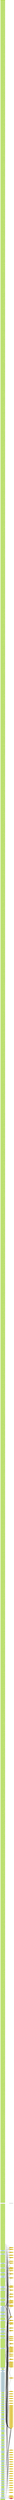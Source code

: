 digraph G {
	graph [bb="0,0,612.96,1.1693e+05",
		fontname=Helvetica,
		fontsize=16,
		rankdir=LR,
		ranksep=2.00,
		ratio=auto,
		size=600
	];
	node [fontsize=16,
		label="\N"
	];
	{
		graph [rank=same];
		"move-car($la2a7, $la5a3)"		 [color=black,
			fillcolor=olivedrab1,
			height=0.5,
			pos="107.48,18",
			shape=box,
			style=filled,
			width=2.5];
		"move-car($la7a1, $la7a2)"		 [color=black,
			fillcolor=olivedrab1,
			height=0.5,
			pos="107.48,11773",
			shape=box,
			style=filled,
			width=2.5];
		"move-car($la1a5, $la3a4)"		 [color=black,
			fillcolor=olivedrab1,
			height=0.5,
			pos="107.48,11935",
			shape=box,
			style=filled,
			width=2.5];
		"move-car($la2a6, $la8a1)"		 [color=black,
			fillcolor=olivedrab1,
			height=0.5,
			pos="107.48,11989",
			shape=box,
			style=filled,
			width=2.5];
		"spare-in($la6a1)"		 [color=black,
			fillcolor=lightblue,
			height=0.51069,
			pos="107.48,4997",
			shape=ellipse,
			style=filled,
			width=2.3767];
		"move-car($la3a5, $la4a6)"		 [color=black,
			fillcolor=olivedrab1,
			height=0.5,
			pos="107.48,12043",
			shape=box,
			style=filled,
			width=2.5];
		"move-car($la2a3, $la2a7)"		 [color=black,
			fillcolor=olivedrab1,
			height=0.5,
			pos="107.48,12097",
			shape=box,
			style=filled,
			width=2.5];
		"move-car($la2a2, $la5a4)"		 [color=black,
			fillcolor=olivedrab1,
			height=0.5,
			pos="107.48,12151",
			shape=box,
			style=filled,
			width=2.5];
		"move-car($la1a4, $la6a1)"		 [color=black,
			fillcolor=olivedrab1,
			height=0.5,
			pos="107.48,12205",
			shape=box,
			style=filled,
			width=2.5];
		"move-car($la3a6, $la1a8)"		 [color=black,
			fillcolor=olivedrab1,
			height=0.5,
			pos="107.48,12259",
			shape=box,
			style=filled,
			width=2.5];
		"move-car($la4a5, $la1a1)"		 [color=black,
			fillcolor=olivedrab1,
			height=0.5,
			pos="107.48,12313",
			shape=box,
			style=filled,
			width=2.5];
		"move-car($la7a3, $la1a6)"		 [color=black,
			fillcolor=olivedrab1,
			height=0.5,
			pos="107.48,12367",
			shape=box,
			style=filled,
			width=2.5];
		"move-car($la2a1, $la8a2)"		 [color=black,
			fillcolor=olivedrab1,
			height=0.5,
			pos="107.48,12421",
			shape=box,
			style=filled,
			width=2.5];
		"move-car($la2a8, $la2a5)"		 [color=black,
			fillcolor=olivedrab1,
			height=0.5,
			pos="107.48,12475",
			shape=box,
			style=filled,
			width=2.5];
		"move-car($la5a2, $la3a2)"		 [color=black,
			fillcolor=olivedrab1,
			height=0.5,
			pos="107.48,12529",
			shape=box,
			style=filled,
			width=2.5];
		"move-car($la7a2, $la4a4)"		 [color=black,
			fillcolor=olivedrab1,
			height=0.5,
			pos="107.48,12583",
			shape=box,
			style=filled,
			width=2.5];
		"move-car($la6a4, $la5a1)"		 [color=black,
			fillcolor=olivedrab1,
			height=0.5,
			pos="107.48,12637",
			shape=box,
			style=filled,
			width=2.5];
		"move-car($la2a7, $la5a2)"		 [color=black,
			fillcolor=olivedrab1,
			height=0.5,
			pos="107.48,12691",
			shape=box,
			style=filled,
			width=2.5];
		"move-car($la5a1, $la6a1)"		 [color=black,
			fillcolor=olivedrab1,
			height=0.5,
			pos="107.48,11071",
			shape=box,
			style=filled,
			width=2.5];
		"move-car($la7a1, $la7a1)"		 [color=black,
			fillcolor=olivedrab1,
			height=0.5,
			pos="107.48,12745",
			shape=box,
			style=filled,
			width=2.5];
		"move-car($la1a9, $la6a1)"		 [color=black,
			fillcolor=olivedrab1,
			height=0.5,
			pos="107.48,12799",
			shape=box,
			style=filled,
			width=2.5];
		"move-car($la3a1, $la1a9)"		 [color=black,
			fillcolor=olivedrab1,
			height=0.5,
			pos="107.48,12853",
			shape=box,
			style=filled,
			width=2.5];
		"move-car($la1a5, $la3a3)"		 [color=black,
			fillcolor=olivedrab1,
			height=0.5,
			pos="107.48,12907",
			shape=box,
			style=filled,
			width=2.5];
		"spare-in($la6a2)"		 [color=black,
			fillcolor=lightblue,
			height=0.51069,
			pos="107.48,4889",
			shape=ellipse,
			style=filled,
			width=2.3767];
		"move-car($la2a3, $la2a8)"		 [color=black,
			fillcolor=olivedrab1,
			height=0.5,
			pos="107.48,12961",
			shape=box,
			style=filled,
			width=2.5];
		"move-car($la2a2, $la5a3)"		 [color=black,
			fillcolor=olivedrab1,
			height=0.5,
			pos="107.48,13015",
			shape=box,
			style=filled,
			width=2.5];
		"move-car($la1a4, $la6a2)"		 [color=black,
			fillcolor=olivedrab1,
			height=0.5,
			pos="107.48,13069",
			shape=box,
			style=filled,
			width=2.5];
		"move-car($la3a6, $la1a9)"		 [color=black,
			fillcolor=olivedrab1,
			height=0.5,
			pos="107.48,13123",
			shape=box,
			style=filled,
			width=2.5];
		"move-car($la7a3, $la1a5)"		 [color=black,
			fillcolor=olivedrab1,
			height=0.5,
			pos="107.48,13177",
			shape=box,
			style=filled,
			width=2.5];
		"move-car($la2a1, $la8a1)"		 [color=black,
			fillcolor=olivedrab1,
			height=0.5,
			pos="107.48,13231",
			shape=box,
			style=filled,
			width=2.5];
		"move-car($la7a2, $la4a3)"		 [color=black,
			fillcolor=olivedrab1,
			height=0.5,
			pos="107.48,13285",
			shape=box,
			style=filled,
			width=2.5];
		"move-car($la2a8, $la2a4)"		 [color=black,
			fillcolor=olivedrab1,
			height=0.5,
			pos="107.48,13339",
			shape=box,
			style=filled,
			width=2.5];
		"move-car($la5a2, $la3a3)"		 [color=black,
			fillcolor=olivedrab1,
			height=0.5,
			pos="107.48,13393",
			shape=box,
			style=filled,
			width=2.5];
		"move-car($la6a4, $la5a2)"		 [color=black,
			fillcolor=olivedrab1,
			height=0.5,
			pos="107.48,13447",
			shape=box,
			style=filled,
			width=2.5];
		"move-car($la2a7, $la5a1)"		 [color=black,
			fillcolor=olivedrab1,
			height=0.5,
			pos="107.48,13501",
			shape=box,
			style=filled,
			width=2.5];
		"move-car($la2a3, $la2a5)"		 [color=black,
			fillcolor=olivedrab1,
			height=0.5,
			pos="107.48,13555",
			shape=box,
			style=filled,
			width=2.5];
		"move-car($la6a3, $la8a1)"		 [color=black,
			fillcolor=olivedrab1,
			height=0.5,
			pos="107.48,13609",
			shape=box,
			style=filled,
			width=2.5];
		"move-car($la8a2, $la1a2)"		 [color=black,
			fillcolor=olivedrab1,
			height=0.5,
			pos="107.48,13663",
			shape=box,
			style=filled,
			width=2.5];
		"move-car($la3a4, $la7a2)"		 [color=black,
			fillcolor=olivedrab1,
			height=0.5,
			pos="107.48,13717",
			shape=box,
			style=filled,
			width=2.5];
		"Current State and Actions"		 [color=black,
			fillcolor=white,
			height=0.5,
			pos="107.48,13771",
			shape=plaintext,
			style=bold,
			width=2.5139];
		"move-car($la1a5, $la3a6)"		 [color=black,
			fillcolor=olivedrab1,
			height=0.5,
			pos="107.48,13825",
			shape=box,
			style=filled,
			width=2.5];
		"spare-in($la6a3)"		 [color=black,
			fillcolor=lightblue,
			height=0.51069,
			pos="107.48,4781",
			shape=ellipse,
			style=filled,
			width=2.3767];
		"move-car($la3a1, $la1a8)"		 [color=black,
			fillcolor=olivedrab1,
			height=0.5,
			pos="107.48,13879",
			shape=box,
			style=filled,
			width=2.5];
		"move-car($la2a8, $la2a7)"		 [color=black,
			fillcolor=olivedrab1,
			height=0.5,
			pos="107.48,13933",
			shape=box,
			style=filled,
			width=2.5];
		"move-car($la2a2, $la5a2)"		 [color=black,
			fillcolor=olivedrab1,
			height=0.5,
			pos="107.48,13987",
			shape=box,
			style=filled,
			width=2.5];
		"move-car($la4a5, $la1a3)"		 [color=black,
			fillcolor=olivedrab1,
			height=0.5,
			pos="107.48,14041",
			shape=box,
			style=filled,
			width=2.5];
		"move-car($la5a2, $la3a4)"		 [color=black,
			fillcolor=olivedrab1,
			height=0.5,
			pos="107.48,14095",
			shape=box,
			style=filled,
			width=2.5];
		"move-car($la3a6, $la1a6)"		 [color=black,
			fillcolor=olivedrab1,
			height=0.5,
			pos="107.48,14149",
			shape=box,
			style=filled,
			width=2.5];
		"move-car($la7a3, $la1a8)"		 [color=black,
			fillcolor=olivedrab1,
			height=0.5,
			pos="107.48,14203",
			shape=box,
			style=filled,
			width=2.5];
		"move-car($la1a3, $la9a1)"		 [color=black,
			fillcolor=olivedrab1,
			height=0.5,
			pos="107.48,14257",
			shape=box,
			style=filled,
			width=2.5];
		"move-car($la3a2, $la2a2)"		 [color=black,
			fillcolor=olivedrab1,
			height=0.5,
			pos="107.48,14311",
			shape=box,
			style=filled,
			width=2.5];
		"move-car($la7a2, $la4a2)"		 [color=black,
			fillcolor=olivedrab1,
			height=0.5,
			pos="107.48,14365",
			shape=box,
			style=filled,
			width=2.5];
		"goal-reward-received"		 [color=black,
			fillcolor=lightblue,
			height=0.51069,
			pos="107.48,72",
			shape=ellipse,
			style=filled,
			width=2.9856];
		"move-car($la1a8, $la9a1)"		 [color=black,
			fillcolor=olivedrab1,
			height=0.5,
			pos="107.48,14419",
			shape=box,
			style=filled,
			width=2.5];
		"move-car($la2a6, $la8a2)"		 [color=black,
			fillcolor=olivedrab1,
			height=0.5,
			pos="107.48,14473",
			shape=box,
			style=filled,
			width=2.5];
		"move-car($la4a2, $la6a4)"		 [color=black,
			fillcolor=olivedrab1,
			height=0.5,
			pos="107.48,14527",
			shape=box,
			style=filled,
			width=2.5];
		"move-car($la6a3, $la8a2)"		 [color=black,
			fillcolor=olivedrab1,
			height=0.5,
			pos="107.48,14581",
			shape=box,
			style=filled,
			width=2.5];
		"move-car($la8a2, $la1a1)"		 [color=black,
			fillcolor=olivedrab1,
			height=0.5,
			pos="107.48,14635",
			shape=box,
			style=filled,
			width=2.5];
		"move-car($la2a3, $la2a6)"		 [color=black,
			fillcolor=olivedrab1,
			height=0.5,
			pos="107.48,14689",
			shape=box,
			style=filled,
			width=2.5];
		"move-car($la3a4, $la7a3)"		 [color=black,
			fillcolor=olivedrab1,
			height=0.5,
			pos="107.48,14743",
			shape=box,
			style=filled,
			width=2.5];
		"move-car($la5a5, $la5a5)"		 [color=black,
			fillcolor=olivedrab1,
			height=0.5,
			pos="107.48,14797",
			shape=box,
			style=filled,
			width=2.5];
		"move-car($la7a1, $la7a3)"		 [color=black,
			fillcolor=olivedrab1,
			height=0.5,
			pos="107.48,14851",
			shape=box,
			style=filled,
			width=2.5];
		"move-car($la1a5, $la3a5)"		 [color=black,
			fillcolor=olivedrab1,
			height=0.5,
			pos="107.48,14905",
			shape=box,
			style=filled,
			width=2.5];
		"move-car($la3a1, $la1a7)"		 [color=black,
			fillcolor=olivedrab1,
			height=0.5,
			pos="107.48,14959",
			shape=box,
			style=filled,
			width=2.5];
		"spare-in($la6a4)"		 [color=black,
			fillcolor=lightblue,
			height=0.51069,
			pos="107.48,4673",
			shape=ellipse,
			style=filled,
			width=2.3767];
		"move-car($la3a7, $la2a1)"		 [color=black,
			fillcolor=olivedrab1,
			height=0.5,
			pos="107.48,15013",
			shape=box,
			style=filled,
			width=2.5];
		"move-car($la2a2, $la5a1)"		 [color=black,
			fillcolor=olivedrab1,
			height=0.5,
			pos="107.48,15067",
			shape=box,
			style=filled,
			width=2.5];
		"move-car($la2a8, $la2a6)"		 [color=black,
			fillcolor=olivedrab1,
			height=0.5,
			pos="107.48,15121",
			shape=box,
			style=filled,
			width=2.5];
		"move-car($la4a5, $la1a2)"		 [color=black,
			fillcolor=olivedrab1,
			height=0.5,
			pos="107.48,15175",
			shape=box,
			style=filled,
			width=2.5];
		"move-car($la3a6, $la1a7)"		 [color=black,
			fillcolor=olivedrab1,
			height=0.5,
			pos="107.48,15229",
			shape=box,
			style=filled,
			width=2.5];
		"move-car($la7a3, $la1a7)"		 [color=black,
			fillcolor=olivedrab1,
			height=0.5,
			pos="107.48,15283",
			shape=box,
			style=filled,
			width=2.5];
		"move-car($la5a2, $la3a5)"		 [color=black,
			fillcolor=olivedrab1,
			height=0.5,
			pos="107.48,15337",
			shape=box,
			style=filled,
			width=2.5];
		"move-car($la3a2, $la2a1)"		 [color=black,
			fillcolor=olivedrab1,
			height=0.5,
			pos="107.48,15391",
			shape=box,
			style=filled,
			width=2.5];
		"move-car($la7a2, $la4a1)"		 [color=black,
			fillcolor=olivedrab1,
			height=0.5,
			pos="107.48,15445",
			shape=box,
			style=filled,
			width=2.5];
		"move-car($la5a4, $la8a2)"		 [color=black,
			fillcolor=olivedrab1,
			height=0.5,
			pos="107.48,15499",
			shape=box,
			style=filled,
			width=2.5];
		"move-car($la3a5, $la4a2)"		 [color=black,
			fillcolor=olivedrab1,
			height=0.5,
			pos="107.48,15553",
			shape=box,
			style=filled,
			width=2.5];
		"move-car($la4a3, $la3a5)"		 [color=black,
			fillcolor=olivedrab1,
			height=0.5,
			pos="107.48,15607",
			shape=box,
			style=filled,
			width=2.5];
		"move-car($la5a5, $la5a4)"		 [color=black,
			fillcolor=olivedrab1,
			height=0.5,
			pos="107.48,15661",
			shape=box,
			style=filled,
			width=2.5];
		"move-car($la1a9, $la6a4)"		 [color=black,
			fillcolor=olivedrab1,
			height=0.5,
			pos="107.48,15715",
			shape=box,
			style=filled,
			width=2.5];
		"move-car($la3a1, $la5a2)"		 [color=black,
			fillcolor=olivedrab1,
			height=0.5,
			pos="107.48,15769",
			shape=box,
			style=filled,
			width=2.5];
		"move-car($la5a1, $la2a8)"		 [color=black,
			fillcolor=olivedrab1,
			height=0.5,
			pos="107.48,15823",
			shape=box,
			style=filled,
			width=2.5];
		"move-car($la8a2, $la1a4)"		 [color=black,
			fillcolor=olivedrab1,
			height=0.5,
			pos="107.48,15877",
			shape=box,
			style=filled,
			width=2.5];
		"move-car($la4a5, $la1a5)"		 [color=black,
			fillcolor=olivedrab1,
			height=0.5,
			pos="107.48,15931",
			shape=box,
			style=filled,
			width=2.5];
		"move-car($la7a3, $la1a2)"		 [color=black,
			fillcolor=olivedrab1,
			height=0.5,
			pos="107.48,15985",
			shape=box,
			style=filled,
			width=2.5];
		"move-car($la6a4, $la5a5)"		 [color=black,
			fillcolor=olivedrab1,
			height=0.5,
			pos="107.48,10044",
			shape=box,
			style=filled,
			width=2.5];
		"move-car($la3a7, $la2a2)"		 [color=black,
			fillcolor=olivedrab1,
			height=0.5,
			pos="107.48,16039",
			shape=box,
			style=filled,
			width=2.5];
		"move-car($la2a8, $la2a1)"		 [color=black,
			fillcolor=olivedrab1,
			height=0.5,
			pos="107.48,16093",
			shape=box,
			style=filled,
			width=2.5];
		"move-car($la5a2, $la3a6)"		 [color=black,
			fillcolor=olivedrab1,
			height=0.5,
			pos="107.48,16147",
			shape=box,
			style=filled,
			width=2.5];
		"move-car($la3a6, $la1a4)"		 [color=black,
			fillcolor=olivedrab1,
			height=0.5,
			pos="107.48,16201",
			shape=box,
			style=filled,
			width=2.5];
		"move-car($la1a2, $la1a2)"		 [color=black,
			fillcolor=olivedrab1,
			height=0.5,
			pos="107.48,16255",
			shape=box,
			style=filled,
			width=2.5];
		"move-car($la3a5, $la4a3)"		 [color=black,
			fillcolor=olivedrab1,
			height=0.5,
			pos="107.48,16309",
			shape=box,
			style=filled,
			width=2.5];
		"move-car($la5a4, $la8a1)"		 [color=black,
			fillcolor=olivedrab1,
			height=0.5,
			pos="107.48,16363",
			shape=box,
			style=filled,
			width=2.5];
		"move-car($la4a3, $la3a4)"		 [color=black,
			fillcolor=olivedrab1,
			height=0.5,
			pos="107.48,10152",
			shape=box,
			style=filled,
			width=2.5];
		"move-car($la5a5, $la5a3)"		 [color=black,
			fillcolor=olivedrab1,
			height=0.5,
			pos="107.48,16417",
			shape=box,
			style=filled,
			width=2.5];
		"move-car($la3a1, $la5a1)"		 [color=black,
			fillcolor=olivedrab1,
			height=0.5,
			pos="107.48,16471",
			shape=box,
			style=filled,
			width=2.5];
		"move-car($la1a5, $la3a7)"		 [color=black,
			fillcolor=olivedrab1,
			height=0.5,
			pos="107.48,16525",
			shape=box,
			style=filled,
			width=2.5];
		"move-car($la8a2, $la1a3)"		 [color=black,
			fillcolor=olivedrab1,
			height=0.5,
			pos="107.48,16579",
			shape=box,
			style=filled,
			width=2.5];
		"move-car($la4a5, $la1a4)"		 [color=black,
			fillcolor=olivedrab1,
			height=0.5,
			pos="107.48,16633",
			shape=box,
			style=filled,
			width=2.5];
		"move-car($la7a3, $la1a1)"		 [color=black,
			fillcolor=olivedrab1,
			height=0.5,
			pos="107.48,16687",
			shape=box,
			style=filled,
			width=2.5];
		"move-car($la1a1, $la4a1)"		 [color=black,
			fillcolor=olivedrab1,
			height=0.5,
			pos="107.48,16741",
			shape=box,
			style=filled,
			width=2.5];
		"move-car($la3a7, $la2a3)"		 [color=black,
			fillcolor=olivedrab1,
			height=0.5,
			pos="107.48,16795",
			shape=box,
			style=filled,
			width=2.5];
		"move-car($la9a1, $la8a1)"		 [color=black,
			fillcolor=olivedrab1,
			height=0.5,
			pos="107.48,16849",
			shape=box,
			style=filled,
			width=2.5];
		"move-car($la3a6, $la1a5)"		 [color=black,
			fillcolor=olivedrab1,
			height=0.5,
			pos="107.48,16903",
			shape=box,
			style=filled,
			width=2.5];
		"move-car($la5a2, $la3a7)"		 [color=black,
			fillcolor=olivedrab1,
			height=0.5,
			pos="107.48,16957",
			shape=box,
			style=filled,
			width=2.5];
		"move-car($la1a2, $la1a3)"		 [color=black,
			fillcolor=olivedrab1,
			height=0.5,
			pos="107.48,6419",
			shape=box,
			style=filled,
			width=2.5];
		"move-car($la1a7, $la8a2)"		 [color=black,
			fillcolor=olivedrab1,
			height=0.5,
			pos="107.48,17011",
			shape=box,
			style=filled,
			width=2.5];
		"move-car($la4a3, $la3a7)"		 [color=black,
			fillcolor=olivedrab1,
			height=0.5,
			pos="107.48,17065",
			shape=box,
			style=filled,
			width=2.5];
		"move-car($la3a5, $la4a4)"		 [color=black,
			fillcolor=olivedrab1,
			height=0.5,
			pos="107.48,17119",
			shape=box,
			style=filled,
			width=2.5];
		"move-car($la6a2, $la7a3)"		 [color=black,
			fillcolor=olivedrab1,
			height=0.5,
			pos="107.48,17173",
			shape=box,
			style=filled,
			width=2.5];
		"move-car($la5a5, $la5a2)"		 [color=black,
			fillcolor=olivedrab1,
			height=0.5,
			pos="107.48,17227",
			shape=box,
			style=filled,
			width=2.5];
		"move-car($la1a9, $la6a2)"		 [color=black,
			fillcolor=olivedrab1,
			height=0.5,
			pos="107.48,17281",
			shape=box,
			style=filled,
			width=2.5];
		"move-car($la2a7, $la5a5)"		 [color=black,
			fillcolor=olivedrab1,
			height=0.5,
			pos="107.48,17335",
			shape=box,
			style=filled,
			width=2.5];
		"move-car($la5a1, $la2a6)"		 [color=black,
			fillcolor=olivedrab1,
			height=0.5,
			pos="107.48,17389",
			shape=box,
			style=filled,
			width=2.5];
		"loadtire($la4a2)"		 [color=black,
			fillcolor=olivedrab1,
			height=0.5,
			pos="107.48,3051",
			shape=box,
			style=filled,
			width=1.6528];
		"move-car($la4a6, $la9a1)"		 [color=black,
			fillcolor=olivedrab1,
			height=0.5,
			pos="107.48,17443",
			shape=box,
			style=filled,
			width=2.5];
		"move-car($la8a2, $la1a6)"		 [color=black,
			fillcolor=olivedrab1,
			height=0.5,
			pos="107.48,17497",
			shape=box,
			style=filled,
			width=2.5];
		"move-car($la1a1, $la4a2)"		 [color=black,
			fillcolor=olivedrab1,
			height=0.5,
			pos="107.48,17551",
			shape=box,
			style=filled,
			width=2.5];
		"move-car($la6a4, $la5a3)"		 [color=black,
			fillcolor=olivedrab1,
			height=0.5,
			pos="107.48,17605",
			shape=box,
			style=filled,
			width=2.5];
		"move-car($la4a5, $la1a7)"		 [color=black,
			fillcolor=olivedrab1,
			height=0.5,
			pos="107.48,17659",
			shape=box,
			style=filled,
			width=2.5];
		"move-car($la7a2, $la4a6)"		 [color=black,
			fillcolor=olivedrab1,
			height=0.5,
			pos="107.48,17713",
			shape=box,
			style=filled,
			width=2.5];
		"move-car($la3a7, $la2a4)"		 [color=black,
			fillcolor=olivedrab1,
			height=0.5,
			pos="107.48,17767",
			shape=box,
			style=filled,
			width=2.5];
		"move-car($la9a1, $la8a2)"		 [color=black,
			fillcolor=olivedrab1,
			height=0.5,
			pos="107.48,11341",
			shape=box,
			style=filled,
			width=2.5];
		"move-car($la1a4, $la2a7)"		 [color=black,
			fillcolor=olivedrab1,
			height=0.5,
			pos="107.48,17821",
			shape=box,
			style=filled,
			width=2.5];
		"move-car($la7a3, $la1a4)"		 [color=black,
			fillcolor=olivedrab1,
			height=0.5,
			pos="107.48,17875",
			shape=box,
			style=filled,
			width=2.5];
		"move-car($la2a8, $la2a3)"		 [color=black,
			fillcolor=olivedrab1,
			height=0.5,
			pos="107.48,17929",
			shape=box,
			style=filled,
			width=2.5];
		"move-car($la3a6, $la1a2)"		 [color=black,
			fillcolor=olivedrab1,
			height=0.5,
			pos="107.48,17983",
			shape=box,
			style=filled,
			width=2.5];
		"move-car($la4a3, $la3a6)"		 [color=black,
			fillcolor=olivedrab1,
			height=0.5,
			pos="107.48,18037",
			shape=box,
			style=filled,
			width=2.5];
		"move-car($la3a5, $la4a5)"		 [color=black,
			fillcolor=olivedrab1,
			height=0.5,
			pos="107.48,9611",
			shape=box,
			style=filled,
			width=2.5];
		"move-car($la5a5, $la5a1)"		 [color=black,
			fillcolor=olivedrab1,
			height=0.5,
			pos="107.48,18091",
			shape=box,
			style=filled,
			width=2.5];
		"move-car($la1a9, $la6a3)"		 [color=black,
			fillcolor=olivedrab1,
			height=0.5,
			pos="107.48,18145",
			shape=box,
			style=filled,
			width=2.5];
		"move-car($la2a7, $la5a4)"		 [color=black,
			fillcolor=olivedrab1,
			height=0.5,
			pos="107.48,18199",
			shape=box,
			style=filled,
			width=2.5];
		"loadtire($la4a1)"		 [color=black,
			fillcolor=olivedrab1,
			height=0.5,
			pos="107.48,2726",
			shape=box,
			style=filled,
			width=1.6528];
		"move-car($la8a2, $la1a5)"		 [color=black,
			fillcolor=olivedrab1,
			height=0.5,
			pos="107.48,18253",
			shape=box,
			style=filled,
			width=2.5];
		"move-car($la5a1, $la2a7)"		 [color=black,
			fillcolor=olivedrab1,
			height=0.5,
			pos="107.48,18307",
			shape=box,
			style=filled,
			width=2.5];
		"move-car($la2a2, $la1a9)"		 [color=black,
			fillcolor=olivedrab1,
			height=0.5,
			pos="107.48,18361",
			shape=box,
			style=filled,
			width=2.5];
		"move-car($la6a4, $la5a4)"		 [color=black,
			fillcolor=olivedrab1,
			height=0.5,
			pos="107.48,18415",
			shape=box,
			style=filled,
			width=2.5];
		"move-car($la1a1, $la4a3)"		 [color=black,
			fillcolor=olivedrab1,
			height=0.5,
			pos="107.48,18469",
			shape=box,
			style=filled,
			width=2.5];
		"move-car($la4a5, $la1a6)"		 [color=black,
			fillcolor=olivedrab1,
			height=0.5,
			pos="107.48,18523",
			shape=box,
			style=filled,
			width=2.5];
		"move-car($la7a2, $la4a5)"		 [color=black,
			fillcolor=olivedrab1,
			height=0.5,
			pos="107.48,18577",
			shape=box,
			style=filled,
			width=2.5];
		"move-car($la3a7, $la2a5)"		 [color=black,
			fillcolor=olivedrab1,
			height=0.5,
			pos="107.48,18631",
			shape=box,
			style=filled,
			width=2.5];
		"move-car($la7a3, $la1a3)"		 [color=black,
			fillcolor=olivedrab1,
			height=0.5,
			pos="107.48,18685",
			shape=box,
			style=filled,
			width=2.5];
		"move-car($la1a4, $la2a8)"		 [color=black,
			fillcolor=olivedrab1,
			height=0.5,
			pos="107.48,18739",
			shape=box,
			style=filled,
			width=2.5];
		"move-car($la1a2, $la1a1)"		 [color=black,
			fillcolor=olivedrab1,
			height=0.5,
			pos="107.48,18793",
			shape=box,
			style=filled,
			width=2.5];
		"move-car($la3a6, $la1a3)"		 [color=black,
			fillcolor=olivedrab1,
			height=0.5,
			pos="107.48,18847",
			shape=box,
			style=filled,
			width=2.5];
		"move-car($la2a8, $la2a2)"		 [color=black,
			fillcolor=olivedrab1,
			height=0.5,
			pos="107.48,18901",
			shape=box,
			style=filled,
			width=2.5];
		"move-car($la2a7, $la1a7)"		 [color=black,
			fillcolor=olivedrab1,
			height=0.5,
			pos="107.48,18955",
			shape=box,
			style=filled,
			width=2.5];
		"move-car($la8a2, $la1a8)"		 [color=black,
			fillcolor=olivedrab1,
			height=0.5,
			pos="107.48,19009",
			shape=box,
			style=filled,
			width=2.5];
		"move-car($la2a4, $la3a5)"		 [color=black,
			fillcolor=olivedrab1,
			height=0.5,
			pos="107.48,19063",
			shape=box,
			style=filled,
			width=2.5];
		"move-car($la6a3, $la4a3)"		 [color=black,
			fillcolor=olivedrab1,
			height=0.5,
			pos="107.48,19117",
			shape=box,
			style=filled,
			width=2.5];
		"move-car($la1a2, $la1a6)"		 [color=black,
			fillcolor=olivedrab1,
			height=0.5,
			pos="107.48,19171",
			shape=box,
			style=filled,
			width=2.5];
		"move-car($la4a3, $la3a1)"		 [color=black,
			fillcolor=olivedrab1,
			height=0.5,
			pos="107.48,19225",
			shape=box,
			style=filled,
			width=2.5];
		"move-car($la2a6, $la4a5)"		 [color=black,
			fillcolor=olivedrab1,
			height=0.5,
			pos="107.48,19279",
			shape=box,
			style=filled,
			width=2.5];
		"move-car($la3a5, $la8a2)"		 [color=black,
			fillcolor=olivedrab1,
			height=0.5,
			pos="107.48,19333",
			shape=box,
			style=filled,
			width=2.5];
		"move-car($la2a3, $la6a3)"		 [color=black,
			fillcolor=olivedrab1,
			height=0.5,
			pos="107.48,19387",
			shape=box,
			style=filled,
			width=2.5];
		"move-car($la1a1, $la4a4)"		 [color=black,
			fillcolor=olivedrab1,
			height=0.5,
			pos="107.48,19441",
			shape=box,
			style=filled,
			width=2.5];
		"move-car($la3a1, $la1a2)"		 [color=black,
			fillcolor=olivedrab1,
			height=0.5,
			pos="107.48,19495",
			shape=box,
			style=filled,
			width=2.5];
		"move-car($la3a6, $la5a4)"		 [color=black,
			fillcolor=olivedrab1,
			height=0.5,
			pos="107.48,19549",
			shape=box,
			style=filled,
			width=2.5];
		"move-car($la6a1, $la3a3)"		 [color=black,
			fillcolor=olivedrab1,
			height=0.5,
			pos="107.48,19603",
			shape=box,
			style=filled,
			width=2.5];
		"move-car($la7a3, $la5a2)"		 [color=black,
			fillcolor=olivedrab1,
			height=0.5,
			pos="107.48,19657",
			shape=box,
			style=filled,
			width=2.5];
		"move-car($la2a2, $la1a8)"		 [color=black,
			fillcolor=olivedrab1,
			height=0.5,
			pos="107.48,19711",
			shape=box,
			style=filled,
			width=2.5];
		"move-car($la3a7, $la9a1)"		 [color=black,
			fillcolor=olivedrab1,
			height=0.5,
			pos="107.48,19765",
			shape=box,
			style=filled,
			width=2.5];
		"move-car($la4a5, $la1a9)"		 [color=black,
			fillcolor=olivedrab1,
			height=0.5,
			pos="107.48,19819",
			shape=box,
			style=filled,
			width=2.5];
		"move-car($la6a4, $la1a5)"		 [color=black,
			fillcolor=olivedrab1,
			height=0.5,
			pos="107.48,19873",
			shape=box,
			style=filled,
			width=2.5];
		"move-car($la2a1, $la4a6)"		 [color=black,
			fillcolor=olivedrab1,
			height=0.5,
			pos="107.48,19927",
			shape=box,
			style=filled,
			width=2.5];
		"move-car($la8a2, $la1a7)"		 [color=black,
			fillcolor=olivedrab1,
			height=0.5,
			pos="107.48,19981",
			shape=box,
			style=filled,
			width=2.5];
		"move-car($la2a7, $la1a6)"		 [color=black,
			fillcolor=olivedrab1,
			height=0.5,
			pos="107.48,20035",
			shape=box,
			style=filled,
			width=2.5];
		"move-car($la6a3, $la4a4)"		 [color=black,
			fillcolor=olivedrab1,
			height=0.5,
			pos="107.48,20089",
			shape=box,
			style=filled,
			width=2.5];
		"move-car($la2a4, $la3a6)"		 [color=black,
			fillcolor=olivedrab1,
			height=0.5,
			pos="107.48,20143",
			shape=box,
			style=filled,
			width=2.5];
		"move-car($la1a2, $la1a7)"		 [color=black,
			fillcolor=olivedrab1,
			height=0.5,
			pos="107.48,20197",
			shape=box,
			style=filled,
			width=2.5];
		"move-car($la4a6, $la2a1)"		 [color=black,
			fillcolor=olivedrab1,
			height=0.5,
			pos="107.48,20251",
			shape=box,
			style=filled,
			width=2.5];
		"move-car($la2a6, $la4a4)"		 [color=black,
			fillcolor=olivedrab1,
			height=0.5,
			pos="107.48,20305",
			shape=box,
			style=filled,
			width=2.5];
		"move-car($la2a3, $la6a4)"		 [color=black,
			fillcolor=olivedrab1,
			height=0.5,
			pos="107.48,20359",
			shape=box,
			style=filled,
			width=2.5];
		"move-car($la1a1, $la4a5)"		 [color=black,
			fillcolor=olivedrab1,
			height=0.5,
			pos="107.48,20413",
			shape=box,
			style=filled,
			width=2.5];
		"move-car($la3a1, $la1a1)"		 [color=black,
			fillcolor=olivedrab1,
			height=0.5,
			pos="107.48,20467",
			shape=box,
			style=filled,
			width=2.5];
		"move-car($la3a3, $la6a4)"		 [color=black,
			fillcolor=olivedrab1,
			height=0.5,
			pos="107.48,20521",
			shape=box,
			style=filled,
			width=2.5];
		"move-car($la3a6, $la5a5)"		 [color=black,
			fillcolor=olivedrab1,
			height=0.5,
			pos="107.48,20575",
			shape=box,
			style=filled,
			width=2.5];
		"move-car($la6a1, $la3a2)"		 [color=black,
			fillcolor=olivedrab1,
			height=0.5,
			pos="107.48,20629",
			shape=box,
			style=filled,
			width=2.5];
		"move-car($la2a2, $la1a7)"		 [color=black,
			fillcolor=olivedrab1,
			height=0.5,
			pos="107.48,20683",
			shape=box,
			style=filled,
			width=2.5];
		"move-car($la7a3, $la5a1)"		 [color=black,
			fillcolor=olivedrab1,
			height=0.5,
			pos="107.48,20737",
			shape=box,
			style=filled,
			width=2.5];
		"vehicle-at($la9a1)"		 [color=black,
			fillcolor=lightblue,
			height=0.51069,
			pos="107.48,8908",
			shape=ellipse,
			style=filled,
			width=2.5927];
		"move-car($la4a5, $la1a8)"		 [color=black,
			fillcolor=olivedrab1,
			height=0.5,
			pos="107.48,20791",
			shape=box,
			style=filled,
			width=2.5];
		"move-car($la6a4, $la1a6)"		 [color=black,
			fillcolor=olivedrab1,
			height=0.5,
			pos="107.48,20845",
			shape=box,
			style=filled,
			width=2.5];
		"move-car($la2a1, $la4a5)"		 [color=black,
			fillcolor=olivedrab1,
			height=0.5,
			pos="107.48,20899",
			shape=box,
			style=filled,
			width=2.5];
		"move-car($la2a7, $la1a5)"		 [color=black,
			fillcolor=olivedrab1,
			height=0.5,
			pos="107.48,20953",
			shape=box,
			style=filled,
			width=2.5];
		"move-car($la4a3, $la3a3)"		 [color=black,
			fillcolor=olivedrab1,
			height=0.5,
			pos="107.48,21007",
			shape=box,
			style=filled,
			width=2.5];
		"move-car($la2a4, $la3a7)"		 [color=black,
			fillcolor=olivedrab1,
			height=0.5,
			pos="107.48,21061",
			shape=box,
			style=filled,
			width=2.5];
		"move-car($la2a3, $la6a1)"		 [color=black,
			fillcolor=olivedrab1,
			height=0.5,
			pos="107.48,21115",
			shape=box,
			style=filled,
			width=2.5];
		"move-car($la6a3, $la4a5)"		 [color=black,
			fillcolor=olivedrab1,
			height=0.5,
			pos="107.48,21169",
			shape=box,
			style=filled,
			width=2.5];
		"move-car($la1a1, $la4a6)"		 [color=black,
			fillcolor=olivedrab1,
			height=0.5,
			pos="107.48,21223",
			shape=box,
			style=filled,
			width=2.5];
		"move-car($la4a6, $la2a2)"		 [color=black,
			fillcolor=olivedrab1,
			height=0.5,
			pos="107.48,21277",
			shape=box,
			style=filled,
			width=2.5];
		"move-car($la3a3, $la6a3)"		 [color=black,
			fillcolor=olivedrab1,
			height=0.5,
			pos="107.48,21331",
			shape=box,
			style=filled,
			width=2.5];
		"move-car($la1a7, $la8a1)"		 [color=black,
			fillcolor=olivedrab1,
			height=0.5,
			pos="107.48,21385",
			shape=box,
			style=filled,
			width=2.5];
		"move-car($la2a2, $la1a6)"		 [color=black,
			fillcolor=olivedrab1,
			height=0.5,
			pos="107.48,21439",
			shape=box,
			style=filled,
			width=2.5];
		"move-car($la4a2, $la2a8)"		 [color=black,
			fillcolor=olivedrab1,
			height=0.5,
			pos="107.48,21493",
			shape=box,
			style=filled,
			width=2.5];
		"move-car($la6a1, $la3a1)"		 [color=black,
			fillcolor=olivedrab1,
			height=0.5,
			pos="107.48,21547",
			shape=box,
			style=filled,
			width=2.5];
		"move-car($la1a2, $la1a4)"		 [color=black,
			fillcolor=olivedrab1,
			height=0.5,
			pos="107.48,21601",
			shape=box,
			style=filled,
			width=2.5];
		"move-car($la7a3, $la5a4)"		 [color=black,
			fillcolor=olivedrab1,
			height=0.5,
			pos="107.48,21655",
			shape=box,
			style=filled,
			width=2.5];
		"move-car($la3a6, $la5a2)"		 [color=black,
			fillcolor=olivedrab1,
			height=0.5,
			pos="107.48,21709",
			shape=box,
			style=filled,
			width=2.5];
		"move-car($la6a4, $la1a3)"		 [color=black,
			fillcolor=olivedrab1,
			height=0.5,
			pos="107.48,21763",
			shape=box,
			style=filled,
			width=2.5];
		"move-car($la8a2, $la1a9)"		 [color=black,
			fillcolor=olivedrab1,
			height=0.5,
			pos="107.48,21817",
			shape=box,
			style=filled,
			width=2.5];
		"move-car($la2a7, $la1a4)"		 [color=black,
			fillcolor=olivedrab1,
			height=0.5,
			pos="107.48,21871",
			shape=box,
			style=filled,
			width=2.5];
		"move-car($la4a3, $la3a2)"		 [color=black,
			fillcolor=olivedrab1,
			height=0.5,
			pos="107.48,21925",
			shape=box,
			style=filled,
			width=2.5];
		"move-car($la2a6, $la4a6)"		 [color=black,
			fillcolor=olivedrab1,
			height=0.5,
			pos="107.48,21979",
			shape=box,
			style=filled,
			width=2.5];
		"move-car($la5a5, $la1a9)"		 [color=black,
			fillcolor=olivedrab1,
			height=0.5,
			pos="107.48,22033",
			shape=box,
			style=filled,
			width=2.5];
		"move-car($la6a3, $la4a6)"		 [color=black,
			fillcolor=olivedrab1,
			height=0.5,
			pos="107.48,22087",
			shape=box,
			style=filled,
			width=2.5];
		"move-car($la2a3, $la6a2)"		 [color=black,
			fillcolor=olivedrab1,
			height=0.5,
			pos="107.48,22141",
			shape=box,
			style=filled,
			width=2.5];
		"move-car($la4a6, $la2a3)"		 [color=black,
			fillcolor=olivedrab1,
			height=0.5,
			pos="107.48,22195",
			shape=box,
			style=filled,
			width=2.5];
		"move-car($la3a3, $la6a2)"		 [color=black,
			fillcolor=olivedrab1,
			height=0.5,
			pos="107.48,22249",
			shape=box,
			style=filled,
			width=2.5];
		"move-car($la2a2, $la1a5)"		 [color=black,
			fillcolor=olivedrab1,
			height=0.5,
			pos="107.48,22303",
			shape=box,
			style=filled,
			width=2.5];
		"move-car($la1a2, $la1a5)"		 [color=black,
			fillcolor=olivedrab1,
			height=0.5,
			pos="107.48,22357",
			shape=box,
			style=filled,
			width=2.5];
		"move-car($la7a3, $la5a3)"		 [color=black,
			fillcolor=olivedrab1,
			height=0.5,
			pos="107.48,22411",
			shape=box,
			style=filled,
			width=2.5];
		"move-car($la3a6, $la5a3)"		 [color=black,
			fillcolor=olivedrab1,
			height=0.5,
			pos="107.48,22465",
			shape=box,
			style=filled,
			width=2.5];
		"move-car($la6a4, $la1a4)"		 [color=black,
			fillcolor=olivedrab1,
			height=0.5,
			pos="107.48,22519",
			shape=box,
			style=filled,
			width=2.5];
		"move-car($la2a4, $la3a1)"		 [color=black,
			fillcolor=olivedrab1,
			height=0.5,
			pos="107.48,22573",
			shape=box,
			style=filled,
			width=2.5];
		"move-car($la5a1, $la6a4)"		 [color=black,
			fillcolor=olivedrab1,
			height=0.5,
			pos="107.48,22627",
			shape=box,
			style=filled,
			width=2.5];
		"move-car($la5a4, $la4a6)"		 [color=black,
			fillcolor=olivedrab1,
			height=0.5,
			pos="107.48,22681",
			shape=box,
			style=filled,
			width=2.5];
		"move-car($la2a1, $la4a2)"		 [color=black,
			fillcolor=olivedrab1,
			height=0.5,
			pos="107.48,22735",
			shape=box,
			style=filled,
			width=2.5];
		"move-car($la9a1, $la4a4)"		 [color=black,
			fillcolor=olivedrab1,
			height=0.5,
			pos="107.48,22789",
			shape=box,
			style=filled,
			width=2.5];
		"move-car($la5a5, $la1a8)"		 [color=black,
			fillcolor=olivedrab1,
			height=0.5,
			pos="107.48,22843",
			shape=box,
			style=filled,
			width=2.5];
		"move-car($la2a2, $la1a4)"		 [color=black,
			fillcolor=olivedrab1,
			height=0.5,
			pos="107.48,22897",
			shape=box,
			style=filled,
			width=2.5];
		"move-car($la4a2, $la6a3)"		 [color=black,
			fillcolor=olivedrab1,
			height=0.5,
			pos="107.48,22951",
			shape=box,
			style=filled,
			width=2.5];
		"move-car($la3a1, $la1a6)"		 [color=black,
			fillcolor=olivedrab1,
			height=0.5,
			pos="107.48,23005",
			shape=box,
			style=filled,
			width=2.5];
		"move-car($la6a1, $la3a7)"		 [color=black,
			fillcolor=olivedrab1,
			height=0.5,
			pos="107.48,23059",
			shape=box,
			style=filled,
			width=2.5];
		"move-car($la6a4, $la1a9)"		 [color=black,
			fillcolor=olivedrab1,
			height=0.5,
			pos="107.48,23113",
			shape=box,
			style=filled,
			width=2.5];
		"move-car($la3a3, $la6a1)"		 [color=black,
			fillcolor=olivedrab1,
			height=0.5,
			pos="107.48,23167",
			shape=box,
			style=filled,
			width=2.5];
		"move-car($la4a5, $la5a1)"		 [color=black,
			fillcolor=olivedrab1,
			height=0.5,
			pos="107.48,23221",
			shape=box,
			style=filled,
			width=2.5];
		"move-car($la2a4, $la3a2)"		 [color=black,
			fillcolor=olivedrab1,
			height=0.5,
			pos="107.48,23275",
			shape=box,
			style=filled,
			width=2.5];
		"move-car($la2a1, $la4a1)"		 [color=black,
			fillcolor=olivedrab1,
			height=0.5,
			pos="107.48,23329",
			shape=box,
			style=filled,
			width=2.5];
		"move-car($la5a4, $la4a5)"		 [color=black,
			fillcolor=olivedrab1,
			height=0.5,
			pos="107.48,23383",
			shape=box,
			style=filled,
			width=2.5];
		"move-car($la9a1, $la4a5)"		 [color=black,
			fillcolor=olivedrab1,
			height=0.5,
			pos="107.48,23437",
			shape=box,
			style=filled,
			width=2.5];
		"move-car($la2a2, $la1a3)"		 [color=black,
			fillcolor=olivedrab1,
			height=0.5,
			pos="107.48,6311",
			shape=box,
			style=filled,
			width=2.5];
		"move-car($la4a2, $la6a2)"		 [color=black,
			fillcolor=olivedrab1,
			height=0.5,
			pos="107.48,23491",
			shape=box,
			style=filled,
			width=2.5];
		"move-car($la5a5, $la1a7)"		 [color=black,
			fillcolor=olivedrab1,
			height=0.5,
			pos="107.48,23545",
			shape=box,
			style=filled,
			width=2.5];
		"move-car($la3a1, $la1a5)"		 [color=black,
			fillcolor=olivedrab1,
			height=0.5,
			pos="107.48,23599",
			shape=box,
			style=filled,
			width=2.5];
		"move-car($la6a1, $la3a6)"		 [color=black,
			fillcolor=olivedrab1,
			height=0.5,
			pos="107.48,23653",
			shape=box,
			style=filled,
			width=2.5];
		"move-car($la4a1, $la9a1)"		 [color=black,
			fillcolor=olivedrab1,
			height=0.5,
			pos="107.48,23707",
			shape=box,
			style=filled,
			width=2.5];
		"move-car($la7a3, $la1a9)"		 [color=black,
			fillcolor=olivedrab1,
			height=0.5,
			pos="107.48,23761",
			shape=box,
			style=filled,
			width=2.5];
		"move-car($la1a7, $la4a6)"		 [color=black,
			fillcolor=olivedrab1,
			height=0.5,
			pos="107.48,23815",
			shape=box,
			style=filled,
			width=2.5];
		"move-car($la3a6, $la5a1)"		 [color=black,
			fillcolor=olivedrab1,
			height=0.5,
			pos="107.48,23869",
			shape=box,
			style=filled,
			width=2.5];
		"move-car($la2a4, $la3a3)"		 [color=black,
			fillcolor=olivedrab1,
			height=0.5,
			pos="107.48,23923",
			shape=box,
			style=filled,
			width=2.5];
		"move-car($la5a1, $la6a2)"		 [color=black,
			fillcolor=olivedrab1,
			height=0.5,
			pos="107.48,23977",
			shape=box,
			style=filled,
			width=2.5];
		"move-car($la1a2, $la1a8)"		 [color=black,
			fillcolor=olivedrab1,
			height=0.5,
			pos="107.48,24031",
			shape=box,
			style=filled,
			width=2.5];
		"move-car($la5a5, $la1a6)"		 [color=black,
			fillcolor=olivedrab1,
			height=0.5,
			pos="107.48,24085",
			shape=box,
			style=filled,
			width=2.5];
		"move-car($la1a5, $la3a2)"		 [color=black,
			fillcolor=olivedrab1,
			height=0.5,
			pos="107.48,24139",
			shape=box,
			style=filled,
			width=2.5];
		"move-car($la2a2, $la1a2)"		 [color=black,
			fillcolor=olivedrab1,
			height=0.5,
			pos="107.48,24193",
			shape=box,
			style=filled,
			width=2.5];
		"move-car($la9a1, $la4a6)"		 [color=black,
			fillcolor=olivedrab1,
			height=0.5,
			pos="107.48,24247",
			shape=box,
			style=filled,
			width=2.5];
		"move-car($la2a7, $la1a9)"		 [color=black,
			fillcolor=olivedrab1,
			height=0.5,
			pos="107.48,24301",
			shape=box,
			style=filled,
			width=2.5];
		"move-car($la4a2, $la6a1)"		 [color=black,
			fillcolor=olivedrab1,
			height=0.5,
			pos="107.48,24355",
			shape=box,
			style=filled,
			width=2.5];
		"move-car($la1a8, $la2a1)"		 [color=black,
			fillcolor=olivedrab1,
			height=0.5,
			pos="107.48,24409",
			shape=box,
			style=filled,
			width=2.5];
		"move-car($la8a2, $la5a2)"		 [color=black,
			fillcolor=olivedrab1,
			height=0.5,
			pos="107.48,24463",
			shape=box,
			style=filled,
			width=2.5];
		"move-car($la7a2, $la8a2)"		 [color=black,
			fillcolor=olivedrab1,
			height=0.5,
			pos="107.48,11503",
			shape=box,
			style=filled,
			width=2.5];
		"move-car($la3a1, $la1a4)"		 [color=black,
			fillcolor=olivedrab1,
			height=0.5,
			pos="107.48,24517",
			shape=box,
			style=filled,
			width=2.5];
		"move-car($la6a1, $la3a5)"		 [color=black,
			fillcolor=olivedrab1,
			height=0.5,
			pos="107.48,24571",
			shape=box,
			style=filled,
			width=2.5];
		"move-car($la6a4, $la1a7)"		 [color=black,
			fillcolor=olivedrab1,
			height=0.5,
			pos="107.48,24625",
			shape=box,
			style=filled,
			width=2.5];
		"move-car($la4a5, $la5a3)"		 [color=black,
			fillcolor=olivedrab1,
			height=0.5,
			pos="107.48,24679",
			shape=box,
			style=filled,
			width=2.5];
		"move-car($la1a4, $la6a3)"		 [color=black,
			fillcolor=olivedrab1,
			height=0.5,
			pos="107.48,24733",
			shape=box,
			style=filled,
			width=2.5];
		"move-car($la3a2, $la9a1)"		 [color=black,
			fillcolor=olivedrab1,
			height=0.5,
			pos="107.48,24787",
			shape=box,
			style=filled,
			width=2.5];
		"move-car($la2a1, $la4a4)"		 [color=black,
			fillcolor=olivedrab1,
			height=0.5,
			pos="107.48,24841",
			shape=box,
			style=filled,
			width=2.5];
		"move-car($la2a4, $la3a4)"		 [color=black,
			fillcolor=olivedrab1,
			height=0.5,
			pos="107.48,24895",
			shape=box,
			style=filled,
			width=2.5];
		"move-car($la5a1, $la6a3)"		 [color=black,
			fillcolor=olivedrab1,
			height=0.5,
			pos="107.48,24949",
			shape=box,
			style=filled,
			width=2.5];
		"move-car($la3a5, $la8a1)"		 [color=black,
			fillcolor=olivedrab1,
			height=0.5,
			pos="107.48,25003",
			shape=box,
			style=filled,
			width=2.5];
		"move-car($la1a2, $la1a9)"		 [color=black,
			fillcolor=olivedrab1,
			height=0.5,
			pos="107.48,25057",
			shape=box,
			style=filled,
			width=2.5];
		"move-car($la5a5, $la1a5)"		 [color=black,
			fillcolor=olivedrab1,
			height=0.5,
			pos="107.48,25111",
			shape=box,
			style=filled,
			width=2.5];
		"move-car($la1a5, $la3a1)"		 [color=black,
			fillcolor=olivedrab1,
			height=0.5,
			pos="107.48,25165",
			shape=box,
			style=filled,
			width=2.5];
		"move-car($la2a2, $la1a1)"		 [color=black,
			fillcolor=olivedrab1,
			height=0.5,
			pos="107.48,25219",
			shape=box,
			style=filled,
			width=2.5];
		"move-car($la2a7, $la1a8)"		 [color=black,
			fillcolor=olivedrab1,
			height=0.5,
			pos="107.48,6797",
			shape=box,
			style=filled,
			width=2.5];
		"move-car($la1a8, $la2a2)"		 [color=black,
			fillcolor=olivedrab1,
			height=0.5,
			pos="107.48,25273",
			shape=box,
			style=filled,
			width=2.5];
		"move-car($la8a2, $la5a1)"		 [color=black,
			fillcolor=olivedrab1,
			height=0.5,
			pos="107.48,25327",
			shape=box,
			style=filled,
			width=2.5];
		"move-car($la7a2, $la8a1)"		 [color=black,
			fillcolor=olivedrab1,
			height=0.5,
			pos="107.48,25381",
			shape=box,
			style=filled,
			width=2.5];
		"move-car($la3a1, $la1a3)"		 [color=black,
			fillcolor=olivedrab1,
			height=0.5,
			pos="107.48,25435",
			shape=box,
			style=filled,
			width=2.5];
		"move-car($la6a1, $la3a4)"		 [color=black,
			fillcolor=olivedrab1,
			height=0.5,
			pos="107.48,25489",
			shape=box,
			style=filled,
			width=2.5];
		"move-car($la6a4, $la1a8)"		 [color=black,
			fillcolor=olivedrab1,
			height=0.5,
			pos="107.48,25543",
			shape=box,
			style=filled,
			width=2.5];
		"move-car($la1a4, $la6a4)"		 [color=black,
			fillcolor=olivedrab1,
			height=0.5,
			pos="107.48,25597",
			shape=box,
			style=filled,
			width=2.5];
		"move-car($la4a5, $la5a2)"		 [color=black,
			fillcolor=olivedrab1,
			height=0.5,
			pos="107.48,25651",
			shape=box,
			style=filled,
			width=2.5];
		"move-car($la2a1, $la4a3)"		 [color=black,
			fillcolor=olivedrab1,
			height=0.5,
			pos="107.48,25705",
			shape=box,
			style=filled,
			width=2.5];
		"move-car($la5a2, $la3a1)"		 [color=black,
			fillcolor=olivedrab1,
			height=0.5,
			pos="107.48,25759",
			shape=box,
			style=filled,
			width=2.5];
		"move-car($la4a6, $la2a8)"		 [color=black,
			fillcolor=olivedrab1,
			height=0.5,
			pos="107.48,25813",
			shape=box,
			style=filled,
			width=2.5];
		"move-car($la1a2, $la5a2)"		 [color=black,
			fillcolor=olivedrab1,
			height=0.5,
			pos="107.48,25867",
			shape=box,
			style=filled,
			width=2.5];
		"move-car($la7a3, $la8a2)"		 [color=black,
			fillcolor=olivedrab1,
			height=0.5,
			pos="107.48,25921",
			shape=box,
			style=filled,
			width=2.5];
		"move-car($la5a5, $la1a4)"		 [color=black,
			fillcolor=olivedrab1,
			height=0.5,
			pos="107.48,25975",
			shape=box,
			style=filled,
			width=2.5];
		"move-car($la9a1, $la1a9)"		 [color=black,
			fillcolor=olivedrab1,
			height=0.5,
			pos="107.48,26029",
			shape=box,
			style=filled,
			width=2.5];
		"move-car($la1a8, $la1a6)"		 [color=black,
			fillcolor=olivedrab1,
			height=0.5,
			pos="107.48,26083",
			shape=box,
			style=filled,
			width=2.5];
		"move-car($la2a6, $la1a6)"		 [color=black,
			fillcolor=olivedrab1,
			height=0.5,
			pos="107.48,26137",
			shape=box,
			style=filled,
			width=2.5];
		"move-car($la6a2, $la3a5)"		 [color=black,
			fillcolor=olivedrab1,
			height=0.5,
			pos="107.48,26191",
			shape=box,
			style=filled,
			width=2.5];
		"move-car($la5a4, $la4a2)"		 [color=black,
			fillcolor=olivedrab1,
			height=0.5,
			pos="107.48,26245",
			shape=box,
			style=filled,
			width=2.5];
		"move-car($la4a2, $la2a2)"		 [color=black,
			fillcolor=olivedrab1,
			height=0.5,
			pos="107.48,26299",
			shape=box,
			style=filled,
			width=2.5];
		"move-car($la6a1, $la6a2)"		 [color=black,
			fillcolor=olivedrab1,
			height=0.5,
			pos="107.48,26353",
			shape=box,
			style=filled,
			width=2.5];
		"move-car($la2a5, $la4a3)"		 [color=black,
			fillcolor=olivedrab1,
			height=0.5,
			pos="107.48,26407",
			shape=box,
			style=filled,
			width=2.5];
		"move-car($la8a1, $la8a1)"		 [color=black,
			fillcolor=olivedrab1,
			height=0.5,
			pos="107.48,26461",
			shape=box,
			style=filled,
			width=2.5];
		"move-car($la3a7, $la6a2)"		 [color=black,
			fillcolor=olivedrab1,
			height=0.5,
			pos="107.48,26515",
			shape=box,
			style=filled,
			width=2.5];
		"move-car($la2a4, $la7a1)"		 [color=black,
			fillcolor=olivedrab1,
			height=0.5,
			pos="107.48,26569",
			shape=box,
			style=filled,
			width=2.5];
		"move-car($la4a5, $la5a5)"		 [color=black,
			fillcolor=olivedrab1,
			height=0.5,
			pos="107.48,9665",
			shape=box,
			style=filled,
			width=2.5];
		"move-car($la1a3, $la2a4)"		 [color=black,
			fillcolor=olivedrab1,
			height=0.5,
			pos="107.48,26623",
			shape=box,
			style=filled,
			width=2.5];
		"vehicle-at($la6a3)"		 [color=black,
			fillcolor=lightblue,
			height=0.51069,
			pos="107.48,10369",
			shape=ellipse,
			style=filled,
			width=2.5927];
		"move-car($la8a2, $la4a6)"		 [color=black,
			fillcolor=olivedrab1,
			height=0.5,
			pos="107.48,26677",
			shape=box,
			style=filled,
			width=2.5];
		"move-car($la1a2, $la5a3)"		 [color=black,
			fillcolor=olivedrab1,
			height=0.5,
			pos="107.48,26731",
			shape=box,
			style=filled,
			width=2.5];
		"move-car($la5a5, $la1a3)"		 [color=black,
			fillcolor=olivedrab1,
			height=0.5,
			pos="107.48,26785",
			shape=box,
			style=filled,
			width=2.5];
		"move-car($la1a8, $la1a7)"		 [color=black,
			fillcolor=olivedrab1,
			height=0.5,
			pos="107.48,26839",
			shape=box,
			style=filled,
			width=2.5];
		"move-car($la2a6, $la1a5)"		 [color=black,
			fillcolor=olivedrab1,
			height=0.5,
			pos="107.48,26893",
			shape=box,
			style=filled,
			width=2.5];
		"move-car($la6a2, $la3a6)"		 [color=black,
			fillcolor=olivedrab1,
			height=0.5,
			pos="107.48,26947",
			shape=box,
			style=filled,
			width=2.5];
		"move-car($la1a1, $la8a1)"		 [color=black,
			fillcolor=olivedrab1,
			height=0.5,
			pos="107.48,27001",
			shape=box,
			style=filled,
			width=2.5];
		"loadtire($la7a3)"		 [color=black,
			fillcolor=olivedrab1,
			height=0.5,
			pos="107.48,2293",
			shape=box,
			style=filled,
			width=1.6528];
		"move-car($la5a4, $la4a1)"		 [color=black,
			fillcolor=olivedrab1,
			height=0.5,
			pos="107.48,27055",
			shape=box,
			style=filled,
			width=2.5];
		"move-car($la3a6, $la9a1)"		 [color=black,
			fillcolor=olivedrab1,
			height=0.5,
			pos="107.48,27109",
			shape=box,
			style=filled,
			width=2.5];
		"move-car($la4a2, $la2a3)"		 [color=black,
			fillcolor=olivedrab1,
			height=0.5,
			pos="107.48,27163",
			shape=box,
			style=filled,
			width=2.5];
		"move-car($la6a1, $la6a1)"		 [color=black,
			fillcolor=olivedrab1,
			height=0.5,
			pos="107.48,27217",
			shape=box,
			style=filled,
			width=2.5];
		"loadtire($la7a2)"		 [color=black,
			fillcolor=olivedrab1,
			height=0.5,
			pos="107.48,2510",
			shape=box,
			style=filled,
			width=1.6528];
		"move-car($la2a5, $la4a4)"		 [color=black,
			fillcolor=olivedrab1,
			height=0.5,
			pos="107.48,27271",
			shape=box,
			style=filled,
			width=2.5];
		"move-car($la3a7, $la6a3)"		 [color=black,
			fillcolor=olivedrab1,
			height=0.5,
			pos="107.48,27325",
			shape=box,
			style=filled,
			width=2.5];
		"move-car($la4a1, $la5a1)"		 [color=black,
			fillcolor=olivedrab1,
			height=0.5,
			pos="107.48,9449",
			shape=box,
			style=filled,
			width=2.5];
		"move-car($la8a1, $la8a2)"		 [color=black,
			fillcolor=olivedrab1,
			height=0.5,
			pos="107.48,27379",
			shape=box,
			style=filled,
			width=2.5];
		"move-car($la2a4, $la7a2)"		 [color=black,
			fillcolor=olivedrab1,
			height=0.5,
			pos="107.48,27433",
			shape=box,
			style=filled,
			width=2.5];
		"move-car($la4a5, $la5a4)"		 [color=black,
			fillcolor=olivedrab1,
			height=0.5,
			pos="107.48,27487",
			shape=box,
			style=filled,
			width=2.5];
		"move-car($la1a3, $la2a5)"		 [color=black,
			fillcolor=olivedrab1,
			height=0.5,
			pos="107.48,27541",
			shape=box,
			style=filled,
			width=2.5];
		"vehicle-at($la6a2)"		 [color=black,
			fillcolor=lightblue,
			height=0.51069,
			pos="107.48,8853",
			shape=ellipse,
			style=filled,
			width=2.5927];
		"move-car($la3a3, $la2a8)"		 [color=black,
			fillcolor=olivedrab1,
			height=0.5,
			pos="107.48,27595",
			shape=box,
			style=filled,
			width=2.5];
		"move-car($la5a5, $la1a2)"		 [color=black,
			fillcolor=olivedrab1,
			height=0.5,
			pos="107.48,27649",
			shape=box,
			style=filled,
			width=2.5];
		"move-car($la1a8, $la1a8)"		 [color=black,
			fillcolor=olivedrab1,
			height=0.5,
			pos="107.48,27703",
			shape=box,
			style=filled,
			width=2.5];
		"move-car($la3a5, $la1a1)"		 [color=black,
			fillcolor=olivedrab1,
			height=0.5,
			pos="107.48,27757",
			shape=box,
			style=filled,
			width=2.5];
		"move-car($la2a6, $la1a8)"		 [color=black,
			fillcolor=olivedrab1,
			height=0.5,
			pos="107.48,27811",
			shape=box,
			style=filled,
			width=2.5];
		"move-car($la6a2, $la3a3)"		 [color=black,
			fillcolor=olivedrab1,
			height=0.5,
			pos="107.48,27865",
			shape=box,
			style=filled,
			width=2.5];
		"move-car($la5a4, $la4a4)"		 [color=black,
			fillcolor=olivedrab1,
			height=0.5,
			pos="107.48,27919",
			shape=box,
			style=filled,
			width=2.5];
		"move-car($la1a1, $la8a2)"		 [color=black,
			fillcolor=olivedrab1,
			height=0.5,
			pos="107.48,27973",
			shape=box,
			style=filled,
			width=2.5];
		"move-car($la1a7, $la5a2)"		 [color=black,
			fillcolor=olivedrab1,
			height=0.5,
			pos="107.48,28027",
			shape=box,
			style=filled,
			width=2.5];
		"vehicle-at($la6a1)"		 [color=black,
			fillcolor=lightblue,
			height=0.51069,
			pos="107.48,10963",
			shape=ellipse,
			style=filled,
			width=2.5927];
		"move-car($la2a5, $la4a1)"		 [color=black,
			fillcolor=olivedrab1,
			height=0.5,
			pos="107.48,28081",
			shape=box,
			style=filled,
			width=2.5];
		"move-car($la2a4, $la7a3)"		 [color=black,
			fillcolor=olivedrab1,
			height=0.5,
			pos="107.48,28135",
			shape=box,
			style=filled,
			width=2.5];
		"move-car($la4a1, $la5a2)"		 [color=black,
			fillcolor=olivedrab1,
			height=0.5,
			pos="107.48,28189",
			shape=box,
			style=filled,
			width=2.5];
		"move-car($la3a7, $la6a4)"		 [color=black,
			fillcolor=olivedrab1,
			height=0.5,
			pos="107.48,28243",
			shape=box,
			style=filled,
			width=2.5];
		"move-car($la3a3, $la2a7)"		 [color=black,
			fillcolor=olivedrab1,
			height=0.5,
			pos="107.48,28297",
			shape=box,
			style=filled,
			width=2.5];
		"move-car($la1a3, $la2a6)"		 [color=black,
			fillcolor=olivedrab1,
			height=0.5,
			pos="107.48,28351",
			shape=box,
			style=filled,
			width=2.5];
		"move-car($la5a5, $la1a1)"		 [color=black,
			fillcolor=olivedrab1,
			height=0.5,
			pos="107.48,28405",
			shape=box,
			style=filled,
			width=2.5];
		"move-car($la1a8, $la1a9)"		 [color=black,
			fillcolor=olivedrab1,
			height=0.5,
			pos="107.48,6203",
			shape=box,
			style=filled,
			width=2.5];
		"move-car($la7a3, $la8a1)"		 [color=black,
			fillcolor=olivedrab1,
			height=0.5,
			pos="107.48,28459",
			shape=box,
			style=filled,
			width=2.5];
		"move-car($la3a5, $la1a2)"		 [color=black,
			fillcolor=olivedrab1,
			height=0.5,
			pos="107.48,28513",
			shape=box,
			style=filled,
			width=2.5];
		"move-car($la2a6, $la1a7)"		 [color=black,
			fillcolor=olivedrab1,
			height=0.5,
			pos="107.48,7986",
			shape=box,
			style=filled,
			width=2.5];
		"move-car($la6a2, $la3a4)"		 [color=black,
			fillcolor=olivedrab1,
			height=0.5,
			pos="107.48,28567",
			shape=box,
			style=filled,
			width=2.5];
		"move-car($la3a1, $la8a2)"		 [color=black,
			fillcolor=olivedrab1,
			height=0.5,
			pos="107.48,28621",
			shape=box,
			style=filled,
			width=2.5];
		"move-car($la5a4, $la4a3)"		 [color=black,
			fillcolor=olivedrab1,
			height=0.5,
			pos="107.48,28675",
			shape=box,
			style=filled,
			width=2.5];
		"move-car($la4a2, $la2a1)"		 [color=black,
			fillcolor=olivedrab1,
			height=0.5,
			pos="107.48,28729",
			shape=box,
			style=filled,
			width=2.5];
		"move-car($la1a7, $la5a1)"		 [color=black,
			fillcolor=olivedrab1,
			height=0.5,
			pos="107.48,28783",
			shape=box,
			style=filled,
			width=2.5];
		"move-car($la4a4, $la7a3)"		 [color=black,
			fillcolor=olivedrab1,
			height=0.5,
			pos="107.48,28837",
			shape=box,
			style=filled,
			width=2.5];
		"move-car($la2a5, $la4a2)"		 [color=black,
			fillcolor=olivedrab1,
			height=0.5,
			pos="107.48,28891",
			shape=box,
			style=filled,
			width=2.5];
		"move-car($la1a2, $la5a1)"		 [color=black,
			fillcolor=olivedrab1,
			height=0.5,
			pos="107.48,28945",
			shape=box,
			style=filled,
			width=2.5];
		"move-car($la4a1, $la5a3)"		 [color=black,
			fillcolor=olivedrab1,
			height=0.5,
			pos="107.48,28999",
			shape=box,
			style=filled,
			width=2.5];
		"move-car($la3a3, $la2a6)"		 [color=black,
			fillcolor=olivedrab1,
			height=0.5,
			pos="107.48,29053",
			shape=box,
			style=filled,
			width=2.5];
		"move-car($la1a3, $la2a7)"		 [color=black,
			fillcolor=olivedrab1,
			height=0.5,
			pos="107.48,29107",
			shape=box,
			style=filled,
			width=2.5];
		"move-car($la3a2, $la5a3)"		 [color=black,
			fillcolor=olivedrab1,
			height=0.5,
			pos="107.48,29161",
			shape=box,
			style=filled,
			width=2.5];
		"move-car($la9a1, $la1a5)"		 [color=black,
			fillcolor=olivedrab1,
			height=0.5,
			pos="107.48,29215",
			shape=box,
			style=filled,
			width=2.5];
		"move-car($la7a1, $la3a2)"		 [color=black,
			fillcolor=olivedrab1,
			height=0.5,
			pos="107.48,29269",
			shape=box,
			style=filled,
			width=2.5];
		"move-car($la3a4, $la4a1)"		 [color=black,
			fillcolor=olivedrab1,
			height=0.5,
			pos="107.48,29323",
			shape=box,
			style=filled,
			width=2.5];
		"move-car($la4a6, $la2a4)"		 [color=black,
			fillcolor=olivedrab1,
			height=0.5,
			pos="107.48,29377",
			shape=box,
			style=filled,
			width=2.5];
		"move-car($la6a2, $la3a1)"		 [color=black,
			fillcolor=olivedrab1,
			height=0.5,
			pos="107.48,29431",
			shape=box,
			style=filled,
			width=2.5];
		"move-car($la1a7, $la1a8)"		 [color=black,
			fillcolor=olivedrab1,
			height=0.5,
			pos="107.48,7067",
			shape=box,
			style=filled,
			width=2.5];
		"spare-in($la2a1)"		 [color=black,
			fillcolor=lightblue,
			height=0.51069,
			pos="107.48,3592",
			shape=ellipse,
			style=filled,
			width=2.3767];
		"move-car($la4a2, $la2a6)"		 [color=black,
			fillcolor=olivedrab1,
			height=0.5,
			pos="107.48,29485",
			shape=box,
			style=filled,
			width=2.5];
		"move-car($la6a4, $la1a1)"		 [color=black,
			fillcolor=olivedrab1,
			height=0.5,
			pos="107.48,29539",
			shape=box,
			style=filled,
			width=2.5];
		"move-car($la1a6, $la8a2)"		 [color=black,
			fillcolor=olivedrab1,
			height=0.5,
			pos="107.48,29593",
			shape=box,
			style=filled,
			width=2.5];
		"move-car($la3a3, $la2a5)"		 [color=black,
			fillcolor=olivedrab1,
			height=0.5,
			pos="107.48,29647",
			shape=box,
			style=filled,
			width=2.5];
		"move-car($la5a3, $la7a3)"		 [color=black,
			fillcolor=olivedrab1,
			height=0.5,
			pos="107.48,29701",
			shape=box,
			style=filled,
			width=2.5];
		"move-car($la4a1, $la5a4)"		 [color=black,
			fillcolor=olivedrab1,
			height=0.5,
			pos="107.48,29755",
			shape=box,
			style=filled,
			width=2.5];
		"move-car($la4a4, $la7a2)"		 [color=black,
			fillcolor=olivedrab1,
			height=0.5,
			pos="107.48,29809",
			shape=box,
			style=filled,
			width=2.5];
		"move-car($la1a9, $la2a1)"		 [color=black,
			fillcolor=olivedrab1,
			height=0.5,
			pos="107.48,29863",
			shape=box,
			style=filled,
			width=2.5];
		"move-car($la1a3, $la2a1)"		 [color=black,
			fillcolor=olivedrab1,
			height=0.5,
			pos="107.48,29917",
			shape=box,
			style=filled,
			width=2.5];
		"move-car($la3a2, $la5a2)"		 [color=black,
			fillcolor=olivedrab1,
			height=0.5,
			pos="107.48,29971",
			shape=box,
			style=filled,
			width=2.5];
		"move-car($la9a1, $la1a6)"		 [color=black,
			fillcolor=olivedrab1,
			height=0.5,
			pos="107.48,30025",
			shape=box,
			style=filled,
			width=2.5];
		"move-car($la2a6, $la1a9)"		 [color=black,
			fillcolor=olivedrab1,
			height=0.5,
			pos="107.48,30079",
			shape=box,
			style=filled,
			width=2.5];
		"move-car($la7a1, $la3a1)"		 [color=black,
			fillcolor=olivedrab1,
			height=0.5,
			pos="107.48,30133",
			shape=box,
			style=filled,
			width=2.5];
		"move-car($la4a6, $la2a5)"		 [color=black,
			fillcolor=olivedrab1,
			height=0.5,
			pos="107.48,30187",
			shape=box,
			style=filled,
			width=2.5];
		"move-car($la3a4, $la4a2)"		 [color=black,
			fillcolor=olivedrab1,
			height=0.5,
			pos="107.48,30241",
			shape=box,
			style=filled,
			width=2.5];
		"move-car($la6a2, $la3a2)"		 [color=black,
			fillcolor=olivedrab1,
			height=0.5,
			pos="107.48,30295",
			shape=box,
			style=filled,
			width=2.5];
		"move-car($la1a7, $la1a7)"		 [color=black,
			fillcolor=olivedrab1,
			height=0.5,
			pos="107.48,30349",
			shape=box,
			style=filled,
			width=2.5];
		"spare-in($la2a2)"		 [color=black,
			fillcolor=lightblue,
			height=0.51069,
			pos="107.48,4025",
			shape=ellipse,
			style=filled,
			width=2.3767];
		"move-car($la2a8, $la6a4)"		 [color=black,
			fillcolor=olivedrab1,
			height=0.5,
			pos="107.48,30403",
			shape=box,
			style=filled,
			width=2.5];
		"move-car($la4a2, $la2a7)"		 [color=black,
			fillcolor=olivedrab1,
			height=0.5,
			pos="107.48,30457",
			shape=box,
			style=filled,
			width=2.5];
		"move-car($la6a4, $la1a2)"		 [color=black,
			fillcolor=olivedrab1,
			height=0.5,
			pos="107.48,30511",
			shape=box,
			style=filled,
			width=2.5];
		"move-car($la3a3, $la2a4)"		 [color=black,
			fillcolor=olivedrab1,
			height=0.5,
			pos="107.48,8202",
			shape=box,
			style=filled,
			width=2.5];
		"move-car($la1a6, $la8a1)"		 [color=black,
			fillcolor=olivedrab1,
			height=0.5,
			pos="107.48,30565",
			shape=box,
			style=filled,
			width=2.5];
		"move-car($la4a1, $la5a5)"		 [color=black,
			fillcolor=olivedrab1,
			height=0.5,
			pos="107.48,30619",
			shape=box,
			style=filled,
			width=2.5];
		"move-car($la4a4, $la7a1)"		 [color=black,
			fillcolor=olivedrab1,
			height=0.5,
			pos="107.48,30673",
			shape=box,
			style=filled,
			width=2.5];
		"move-car($la7a1, $la3a4)"		 [color=black,
			fillcolor=olivedrab1,
			height=0.5,
			pos="107.48,30727",
			shape=box,
			style=filled,
			width=2.5];
		"move-car($la1a3, $la2a2)"		 [color=black,
			fillcolor=olivedrab1,
			height=0.5,
			pos="107.48,30781",
			shape=box,
			style=filled,
			width=2.5];
		"move-car($la4a6, $la2a6)"		 [color=black,
			fillcolor=olivedrab1,
			height=0.5,
			pos="107.48,30835",
			shape=box,
			style=filled,
			width=2.5];
		"move-car($la5a1, $la9a1)"		 [color=black,
			fillcolor=olivedrab1,
			height=0.5,
			pos="107.48,30889",
			shape=box,
			style=filled,
			width=2.5];
		"move-car($la3a2, $la5a5)"		 [color=black,
			fillcolor=olivedrab1,
			height=0.5,
			pos="107.48,30943",
			shape=box,
			style=filled,
			width=2.5];
		"move-car($la1a2, $la5a4)"		 [color=black,
			fillcolor=olivedrab1,
			height=0.5,
			pos="107.48,30997",
			shape=box,
			style=filled,
			width=2.5];
		"move-car($la6a3, $la4a1)"		 [color=black,
			fillcolor=olivedrab1,
			height=0.5,
			pos="107.48,31051",
			shape=box,
			style=filled,
			width=2.5];
		"move-car($la9a1, $la1a7)"		 [color=black,
			fillcolor=olivedrab1,
			height=0.5,
			pos="107.48,31105",
			shape=box,
			style=filled,
			width=2.5];
		"move-car($la8a2, $la8a1)"		 [color=black,
			fillcolor=olivedrab1,
			height=0.5,
			pos="107.48,31159",
			shape=box,
			style=filled,
			width=2.5];
		"move-car($la4a2, $la2a4)"		 [color=black,
			fillcolor=olivedrab1,
			height=0.5,
			pos="107.48,31213",
			shape=box,
			style=filled,
			width=2.5];
		"move-car($la6a1, $la6a4)"		 [color=black,
			fillcolor=olivedrab1,
			height=0.5,
			pos="107.48,31267",
			shape=box,
			style=filled,
			width=2.5];
		"spare-in($la2a3)"		 [color=black,
			fillcolor=lightblue,
			height=0.51069,
			pos="107.48,3376",
			shape=ellipse,
			style=filled,
			width=2.3767];
		"move-car($la5a3, $la7a1)"		 [color=black,
			fillcolor=olivedrab1,
			height=0.5,
			pos="107.48,31321",
			shape=box,
			style=filled,
			width=2.5];
		"move-car($la3a3, $la2a3)"		 [color=black,
			fillcolor=olivedrab1,
			height=0.5,
			pos="107.48,31375",
			shape=box,
			style=filled,
			width=2.5];
		"move-car($la7a1, $la3a3)"		 [color=black,
			fillcolor=olivedrab1,
			height=0.5,
			pos="107.48,31429",
			shape=box,
			style=filled,
			width=2.5];
		"move-car($la4a6, $la2a7)"		 [color=black,
			fillcolor=olivedrab1,
			height=0.5,
			pos="107.48,31483",
			shape=box,
			style=filled,
			width=2.5];
		"move-car($la1a3, $la2a3)"		 [color=black,
			fillcolor=olivedrab1,
			height=0.5,
			pos="107.48,6689",
			shape=box,
			style=filled,
			width=2.5];
		"move-car($la3a2, $la5a4)"		 [color=black,
			fillcolor=olivedrab1,
			height=0.5,
			pos="107.48,31537",
			shape=box,
			style=filled,
			width=2.5];
		"move-car($la6a3, $la4a2)"		 [color=black,
			fillcolor=olivedrab1,
			height=0.5,
			pos="107.48,31591",
			shape=box,
			style=filled,
			width=2.5];
		"move-car($la1a2, $la5a5)"		 [color=black,
			fillcolor=olivedrab1,
			height=0.5,
			pos="107.48,31645",
			shape=box,
			style=filled,
			width=2.5];
		"move-car($la9a1, $la1a8)"		 [color=black,
			fillcolor=olivedrab1,
			height=0.5,
			pos="107.48,31699",
			shape=box,
			style=filled,
			width=2.5];
		"move-car($la1a8, $la5a1)"		 [color=black,
			fillcolor=olivedrab1,
			height=0.5,
			pos="107.48,31753",
			shape=box,
			style=filled,
			width=2.5];
		"spare-in($la2a4)"		 [color=black,
			fillcolor=lightblue,
			height=0.51069,
			pos="107.48,4565",
			shape=ellipse,
			style=filled,
			width=2.3767];
		"move-car($la4a2, $la2a5)"		 [color=black,
			fillcolor=olivedrab1,
			height=0.5,
			pos="107.48,31807",
			shape=box,
			style=filled,
			width=2.5];
		"move-car($la6a1, $la6a3)"		 [color=black,
			fillcolor=olivedrab1,
			height=0.5,
			pos="107.48,31861",
			shape=box,
			style=filled,
			width=2.5];
		"move-car($la5a3, $la7a2)"		 [color=black,
			fillcolor=olivedrab1,
			height=0.5,
			pos="107.48,31915",
			shape=box,
			style=filled,
			width=2.5];
		"move-car($la3a3, $la2a2)"		 [color=black,
			fillcolor=olivedrab1,
			height=0.5,
			pos="107.48,31969",
			shape=box,
			style=filled,
			width=2.5];
		"vehicle-at($la2a8)"		 [color=black,
			fillcolor=lightblue,
			height=0.51069,
			pos="107.48,5052",
			shape=ellipse,
			style=filled,
			width=2.5927];
		"move-car($la1a7, $la1a9)"		 [color=black,
			fillcolor=olivedrab1,
			height=0.5,
			pos="107.48,32023",
			shape=box,
			style=filled,
			width=2.5];
		"move-car($la3a5, $la1a7)"		 [color=black,
			fillcolor=olivedrab1,
			height=0.5,
			pos="107.48,32077",
			shape=box,
			style=filled,
			width=2.5];
		"move-car($la9a1, $la1a1)"		 [color=black,
			fillcolor=olivedrab1,
			height=0.5,
			pos="107.48,32131",
			shape=box,
			style=filled,
			width=2.5];
		"move-car($la4a6, $la6a4)"		 [color=black,
			fillcolor=olivedrab1,
			height=0.5,
			pos="107.48,32185",
			shape=box,
			style=filled,
			width=2.5];
		"move-car($la7a1, $la3a6)"		 [color=black,
			fillcolor=olivedrab1,
			height=0.5,
			pos="107.48,32239",
			shape=box,
			style=filled,
			width=2.5];
		"move-car($la1a9, $la2a4)"		 [color=black,
			fillcolor=olivedrab1,
			height=0.5,
			pos="107.48,32293",
			shape=box,
			style=filled,
			width=2.5];
		"move-car($la3a3, $la2a1)"		 [color=black,
			fillcolor=olivedrab1,
			height=0.5,
			pos="107.48,32347",
			shape=box,
			style=filled,
			width=2.5];
		"move-car($la3a4, $la4a5)"		 [color=black,
			fillcolor=olivedrab1,
			height=0.5,
			pos="107.48,32401",
			shape=box,
			style=filled,
			width=2.5];
		"move-car($la5a1, $la2a4)"		 [color=black,
			fillcolor=olivedrab1,
			height=0.5,
			pos="107.48,32455",
			shape=box,
			style=filled,
			width=2.5];
		"move-car($la1a8, $la5a2)"		 [color=black,
			fillcolor=olivedrab1,
			height=0.5,
			pos="107.48,32509",
			shape=box,
			style=filled,
			width=2.5];
		"move-car($la6a2, $la7a1)"		 [color=black,
			fillcolor=olivedrab1,
			height=0.5,
			pos="107.48,32563",
			shape=box,
			style=filled,
			width=2.5];
		"spare-in($la2a5)"		 [color=black,
			fillcolor=lightblue,
			height=0.51069,
			pos="107.48,4457",
			shape=ellipse,
			style=filled,
			width=2.3767];
		"move-car($la5a3, $la3a3)"		 [color=black,
			fillcolor=olivedrab1,
			height=0.5,
			pos="107.48,32617",
			shape=box,
			style=filled,
			width=2.5];
		"move-car($la1a4, $la3a2)"		 [color=black,
			fillcolor=olivedrab1,
			height=0.5,
			pos="107.48,32671",
			shape=box,
			style=filled,
			width=2.5];
		"move-car($la1a7, $la1a4)"		 [color=black,
			fillcolor=olivedrab1,
			height=0.5,
			pos="107.48,32725",
			shape=box,
			style=filled,
			width=2.5];
		"move-car($la4a5, $la9a1)"		 [color=black,
			fillcolor=olivedrab1,
			height=0.5,
			pos="107.48,32779",
			shape=box,
			style=filled,
			width=2.5];
		"move-car($la5a2, $la6a1)"		 [color=black,
			fillcolor=olivedrab1,
			height=0.5,
			pos="107.48,32833",
			shape=box,
			style=filled,
			width=2.5];
		"move-car($la4a1, $la1a4)"		 [color=black,
			fillcolor=olivedrab1,
			height=0.5,
			pos="107.48,32887",
			shape=box,
			style=filled,
			width=2.5];
		"move-car($la8a1, $la4a5)"		 [color=black,
			fillcolor=olivedrab1,
			height=0.5,
			pos="107.48,32941",
			shape=box,
			style=filled,
			width=2.5];
		"move-car($la3a7, $la2a6)"		 [color=black,
			fillcolor=olivedrab1,
			height=0.5,
			pos="107.48,32995",
			shape=box,
			style=filled,
			width=2.5];
		"move-car($la1a6, $la4a2)"		 [color=black,
			fillcolor=olivedrab1,
			height=0.5,
			pos="107.48,33049",
			shape=box,
			style=filled,
			width=2.5];
		"move-car($la2a8, $la6a1)"		 [color=black,
			fillcolor=olivedrab1,
			height=0.5,
			pos="107.48,33103",
			shape=box,
			style=filled,
			width=2.5];
		"vehicle-at($la2a7)"		 [color=black,
			fillcolor=lightblue,
			height=0.51069,
			pos="107.48,5547",
			shape=ellipse,
			style=filled,
			width=2.5927];
		"move-car($la3a5, $la1a8)"		 [color=black,
			fillcolor=olivedrab1,
			height=0.5,
			pos="107.48,33157",
			shape=box,
			style=filled,
			width=2.5];
		"move-car($la9a1, $la1a2)"		 [color=black,
			fillcolor=olivedrab1,
			height=0.5,
			pos="107.48,33211",
			shape=box,
			style=filled,
			width=2.5];
		"move-car($la7a1, $la3a5)"		 [color=black,
			fillcolor=olivedrab1,
			height=0.5,
			pos="107.48,33265",
			shape=box,
			style=filled,
			width=2.5];
		"move-car($la1a9, $la2a5)"		 [color=black,
			fillcolor=olivedrab1,
			height=0.5,
			pos="107.48,33319",
			shape=box,
			style=filled,
			width=2.5];
		"move-car($la3a4, $la4a6)"		 [color=black,
			fillcolor=olivedrab1,
			height=0.5,
			pos="107.48,33373",
			shape=box,
			style=filled,
			width=2.5];
		"move-car($la5a1, $la2a5)"		 [color=black,
			fillcolor=olivedrab1,
			height=0.5,
			pos="107.48,33427",
			shape=box,
			style=filled,
			width=2.5];
		"move-car($la1a8, $la5a3)"		 [color=black,
			fillcolor=olivedrab1,
			height=0.5,
			pos="107.48,33481",
			shape=box,
			style=filled,
			width=2.5];
		"move-car($la6a2, $la7a2)"		 [color=black,
			fillcolor=olivedrab1,
			height=0.5,
			pos="107.48,33535",
			shape=box,
			style=filled,
			width=2.5];
		"spare-in($la2a6)"		 [color=black,
			fillcolor=lightblue,
			height=0.51069,
			pos="107.48,3484",
			shape=ellipse,
			style=filled,
			width=2.3767];
		"move-car($la8a2, $la8a2)"		 [color=black,
			fillcolor=olivedrab1,
			height=0.5,
			pos="107.48,33589",
			shape=box,
			style=filled,
			width=2.5];
		"loadtire($la3a6)"		 [color=black,
			fillcolor=olivedrab1,
			height=0.5,
			pos="107.48,3809",
			shape=box,
			style=filled,
			width=1.6528];
		"move-car($la5a3, $la3a4)"		 [color=black,
			fillcolor=olivedrab1,
			height=0.5,
			pos="107.48,33643",
			shape=box,
			style=filled,
			width=2.5];
		"loadtire($la3a7)"		 [color=black,
			fillcolor=olivedrab1,
			height=0.5,
			pos="107.48,3917",
			shape=box,
			style=filled,
			width=1.6528];
		"move-car($la1a4, $la3a3)"		 [color=black,
			fillcolor=olivedrab1,
			height=0.5,
			pos="107.48,33697",
			shape=box,
			style=filled,
			width=2.5];
		"move-car($la1a7, $la1a3)"		 [color=black,
			fillcolor=olivedrab1,
			height=0.5,
			pos="107.48,33751",
			shape=box,
			style=filled,
			width=2.5];
		"move-car($la2a2, $la8a2)"		 [color=black,
			fillcolor=olivedrab1,
			height=0.5,
			pos="107.48,33805",
			shape=box,
			style=filled,
			width=2.5];
		"move-car($la5a2, $la6a2)"		 [color=black,
			fillcolor=olivedrab1,
			height=0.5,
			pos="107.48,11287",
			shape=box,
			style=filled,
			width=2.5];
		"move-car($la3a7, $la2a7)"		 [color=black,
			fillcolor=olivedrab1,
			height=0.5,
			pos="107.48,33859",
			shape=box,
			style=filled,
			width=2.5];
		"move-car($la1a3, $la6a1)"		 [color=black,
			fillcolor=olivedrab1,
			height=0.5,
			pos="107.48,33913",
			shape=box,
			style=filled,
			width=2.5];
		"move-car($la4a1, $la1a5)"		 [color=black,
			fillcolor=olivedrab1,
			height=0.5,
			pos="107.48,33967",
			shape=box,
			style=filled,
			width=2.5];
		"move-car($la8a1, $la4a6)"		 [color=black,
			fillcolor=olivedrab1,
			height=0.5,
			pos="107.48,34021",
			shape=box,
			style=filled,
			width=2.5];
		"move-car($la1a6, $la4a1)"		 [color=black,
			fillcolor=olivedrab1,
			height=0.5,
			pos="107.48,34075",
			shape=box,
			style=filled,
			width=2.5];
		"move-car($la6a4, $la8a1)"		 [color=black,
			fillcolor=olivedrab1,
			height=0.5,
			pos="107.48,34129",
			shape=box,
			style=filled,
			width=2.5];
		"vehicle-at($la2a6)"		 [color=black,
			fillcolor=lightblue,
			height=0.51069,
			pos="107.48,5877",
			shape=ellipse,
			style=filled,
			width=2.5927];
		"move-car($la3a2, $la5a1)"		 [color=black,
			fillcolor=olivedrab1,
			height=0.5,
			pos="107.48,34183",
			shape=box,
			style=filled,
			width=2.5];
		"move-car($la1a5, $la7a2)"		 [color=black,
			fillcolor=olivedrab1,
			height=0.5,
			pos="107.48,34237",
			shape=box,
			style=filled,
			width=2.5];
		"move-car($la1a8, $la5a4)"		 [color=black,
			fillcolor=olivedrab1,
			height=0.5,
			pos="107.48,34291",
			shape=box,
			style=filled,
			width=2.5];
		"move-car($la9a1, $la1a3)"		 [color=black,
			fillcolor=olivedrab1,
			height=0.5,
			pos="107.48,34345",
			shape=box,
			style=filled,
			width=2.5];
		"move-car($la1a9, $la2a2)"		 [color=black,
			fillcolor=olivedrab1,
			height=0.5,
			pos="107.48,34399",
			shape=box,
			style=filled,
			width=2.5];
		"move-car($la5a1, $la2a2)"		 [color=black,
			fillcolor=olivedrab1,
			height=0.5,
			pos="107.48,34453",
			shape=box,
			style=filled,
			width=2.5];
		"move-car($la3a4, $la4a3)"		 [color=black,
			fillcolor=olivedrab1,
			height=0.5,
			pos="107.48,34507",
			shape=box,
			style=filled,
			width=2.5];
		"move-car($la3a5, $la1a9)"		 [color=black,
			fillcolor=olivedrab1,
			height=0.5,
			pos="107.48,34561",
			shape=box,
			style=filled,
			width=2.5];
		"spare-in($la2a7)"		 [color=black,
			fillcolor=lightblue,
			height=0.51069,
			pos="107.48,3700",
			shape=ellipse,
			style=filled,
			width=2.3767];
		"move-car($la2a8, $la6a3)"		 [color=black,
			fillcolor=olivedrab1,
			height=0.5,
			pos="107.48,34615",
			shape=box,
			style=filled,
			width=2.5];
		"vehicle-at($la2a5)"		 [color=black,
			fillcolor=lightblue,
			height=0.51069,
			pos="107.48,7499",
			shape=ellipse,
			style=filled,
			width=2.5927];
		"move-car($la2a2, $la8a1)"		 [color=black,
			fillcolor=olivedrab1,
			height=0.5,
			pos="107.48,34669",
			shape=box,
			style=filled,
			width=2.5];
		"move-car($la1a7, $la1a6)"		 [color=black,
			fillcolor=olivedrab1,
			height=0.5,
			pos="107.48,34723",
			shape=box,
			style=filled,
			width=2.5];
		"move-car($la8a1, $la4a3)"		 [color=black,
			fillcolor=olivedrab1,
			height=0.5,
			pos="107.48,34777",
			shape=box,
			style=filled,
			width=2.5];
		"move-car($la5a3, $la3a1)"		 [color=black,
			fillcolor=olivedrab1,
			height=0.5,
			pos="107.48,34831",
			shape=box,
			style=filled,
			width=2.5];
		"move-car($la1a3, $la6a2)"		 [color=black,
			fillcolor=olivedrab1,
			height=0.5,
			pos="107.48,34885",
			shape=box,
			style=filled,
			width=2.5];
		"move-car($la4a1, $la1a6)"		 [color=black,
			fillcolor=olivedrab1,
			height=0.5,
			pos="107.48,34939",
			shape=box,
			style=filled,
			width=2.5];
		"move-car($la3a7, $la2a8)"		 [color=black,
			fillcolor=olivedrab1,
			height=0.5,
			pos="107.48,6959",
			shape=box,
			style=filled,
			width=2.5];
		"move-car($la5a2, $la6a3)"		 [color=black,
			fillcolor=olivedrab1,
			height=0.5,
			pos="107.48,34993",
			shape=box,
			style=filled,
			width=2.5];
		"move-car($la1a8, $la5a5)"		 [color=black,
			fillcolor=olivedrab1,
			height=0.5,
			pos="107.48,35047",
			shape=box,
			style=filled,
			width=2.5];
		"move-car($la1a5, $la7a1)"		 [color=black,
			fillcolor=olivedrab1,
			height=0.5,
			pos="107.48,35101",
			shape=box,
			style=filled,
			width=2.5];
		"move-car($la1a9, $la2a3)"		 [color=black,
			fillcolor=olivedrab1,
			height=0.5,
			pos="107.48,35155",
			shape=box,
			style=filled,
			width=2.5];
		"move-car($la9a1, $la1a4)"		 [color=black,
			fillcolor=olivedrab1,
			height=0.5,
			pos="107.48,35209",
			shape=box,
			style=filled,
			width=2.5];
		"move-car($la5a1, $la2a3)"		 [color=black,
			fillcolor=olivedrab1,
			height=0.5,
			pos="107.48,35263",
			shape=box,
			style=filled,
			width=2.5];
		"move-car($la3a4, $la4a4)"		 [color=black,
			fillcolor=olivedrab1,
			height=0.5,
			pos="107.48,10206",
			shape=box,
			style=filled,
			width=2.5];
		"move-car($la7a1, $la3a7)"		 [color=black,
			fillcolor=olivedrab1,
			height=0.5,
			pos="107.48,35317",
			shape=box,
			style=filled,
			width=2.5];
		"move-car($la1a4, $la3a1)"		 [color=black,
			fillcolor=olivedrab1,
			height=0.5,
			pos="107.48,35371",
			shape=box,
			style=filled,
			width=2.5];
		"move-car($la3a1, $la4a6)"		 [color=black,
			fillcolor=olivedrab1,
			height=0.5,
			pos="107.48,35425",
			shape=box,
			style=filled,
			width=2.5];
		"spare-in($la2a8)"		 [color=black,
			fillcolor=lightblue,
			height=0.51069,
			pos="107.48,4241",
			shape=ellipse,
			style=filled,
			width=2.3767];
		"move-car($la2a8, $la6a2)"		 [color=black,
			fillcolor=olivedrab1,
			height=0.5,
			pos="107.48,35479",
			shape=box,
			style=filled,
			width=2.5];
		"vehicle-at($la2a4)"		 [color=black,
			fillcolor=lightblue,
			height=0.51069,
			pos="107.48,5987",
			shape=ellipse,
			style=filled,
			width=2.5927];
		"move-car($la1a7, $la1a5)"		 [color=black,
			fillcolor=olivedrab1,
			height=0.5,
			pos="107.48,35533",
			shape=box,
			style=filled,
			width=2.5];
		"move-car($la4a4, $la3a7)"		 [color=black,
			fillcolor=olivedrab1,
			height=0.5,
			pos="107.48,35587",
			shape=box,
			style=filled,
			width=2.5];
		"move-car($la8a1, $la4a4)"		 [color=black,
			fillcolor=olivedrab1,
			height=0.5,
			pos="107.48,35641",
			shape=box,
			style=filled,
			width=2.5];
		"move-car($la5a3, $la3a2)"		 [color=black,
			fillcolor=olivedrab1,
			height=0.5,
			pos="107.48,35695",
			shape=box,
			style=filled,
			width=2.5];
		"move-car($la1a3, $la6a3)"		 [color=black,
			fillcolor=olivedrab1,
			height=0.5,
			pos="107.48,35749",
			shape=box,
			style=filled,
			width=2.5];
		"move-car($la4a1, $la1a7)"		 [color=black,
			fillcolor=olivedrab1,
			height=0.5,
			pos="107.48,35803",
			shape=box,
			style=filled,
			width=2.5];
		"move-car($la5a2, $la6a4)"		 [color=black,
			fillcolor=olivedrab1,
			height=0.5,
			pos="107.48,35857",
			shape=box,
			style=filled,
			width=2.5];
		"move-car($la3a2, $la1a7)"		 [color=black,
			fillcolor=olivedrab1,
			height=0.5,
			pos="107.48,35911",
			shape=box,
			style=filled,
			width=2.5];
		"move-car($la4a3, $la6a4)"		 [color=black,
			fillcolor=olivedrab1,
			height=0.5,
			pos="107.48,35965",
			shape=box,
			style=filled,
			width=2.5];
		"move-car($la3a5, $la1a3)"		 [color=black,
			fillcolor=olivedrab1,
			height=0.5,
			pos="107.48,36019",
			shape=box,
			style=filled,
			width=2.5];
		"move-car($la1a9, $la2a8)"		 [color=black,
			fillcolor=olivedrab1,
			height=0.5,
			pos="107.48,36073",
			shape=box,
			style=filled,
			width=2.5];
		"move-car($la3a1, $la8a1)"		 [color=black,
			fillcolor=olivedrab1,
			height=0.5,
			pos="107.48,36127",
			shape=box,
			style=filled,
			width=2.5];
		"move-car($la2a6, $la1a2)"		 [color=black,
			fillcolor=olivedrab1,
			height=0.5,
			pos="107.48,36181",
			shape=box,
			style=filled,
			width=2.5];
		"vehicle-at($la2a3)"		 [color=black,
			fillcolor=lightblue,
			height=0.51069,
			pos="107.48,5712",
			shape=ellipse,
			style=filled,
			width=2.5927];
		"move-car($la1a1, $la1a1)"		 [color=black,
			fillcolor=olivedrab1,
			height=0.5,
			pos="107.48,36235",
			shape=box,
			style=filled,
			width=2.5];
		"move-car($la8a1, $la4a1)"		 [color=black,
			fillcolor=olivedrab1,
			height=0.5,
			pos="107.48,36289",
			shape=box,
			style=filled,
			width=2.5];
		"move-car($la1a3, $la2a8)"		 [color=black,
			fillcolor=olivedrab1,
			height=0.5,
			pos="107.48,36343",
			shape=box,
			style=filled,
			width=2.5];
		"move-car($la1a6, $la4a6)"		 [color=black,
			fillcolor=olivedrab1,
			height=0.5,
			pos="107.48,36397",
			shape=box,
			style=filled,
			width=2.5];
		"move-car($la4a4, $la3a6)"		 [color=black,
			fillcolor=olivedrab1,
			height=0.5,
			pos="107.48,36451",
			shape=box,
			style=filled,
			width=2.5];
		"move-car($la5a3, $la3a7)"		 [color=black,
			fillcolor=olivedrab1,
			height=0.5,
			pos="107.48,36505",
			shape=box,
			style=filled,
			width=2.5];
		"move-car($la4a1, $la1a8)"		 [color=black,
			fillcolor=olivedrab1,
			height=0.5,
			pos="107.48,36559",
			shape=box,
			style=filled,
			width=2.5];
		"move-car($la3a2, $la1a6)"		 [color=black,
			fillcolor=olivedrab1,
			height=0.5,
			pos="107.48,36613",
			shape=box,
			style=filled,
			width=2.5];
		"move-car($la1a5, $la7a3)"		 [color=black,
			fillcolor=olivedrab1,
			height=0.5,
			pos="107.48,36667",
			shape=box,
			style=filled,
			width=2.5];
		"move-car($la4a3, $la6a3)"		 [color=black,
			fillcolor=olivedrab1,
			height=0.5,
			pos="107.48,36721",
			shape=box,
			style=filled,
			width=2.5];
		"move-car($la3a5, $la1a4)"		 [color=black,
			fillcolor=olivedrab1,
			height=0.5,
			pos="107.48,36775",
			shape=box,
			style=filled,
			width=2.5];
		"move-car($la5a5, $la8a2)"		 [color=black,
			fillcolor=olivedrab1,
			height=0.5,
			pos="107.48,36829",
			shape=box,
			style=filled,
			width=2.5];
		"move-car($la2a6, $la1a1)"		 [color=black,
			fillcolor=olivedrab1,
			height=0.5,
			pos="107.48,36883",
			shape=box,
			style=filled,
			width=2.5];
		"move-car($la4a6, $la6a1)"		 [color=black,
			fillcolor=olivedrab1,
			height=0.5,
			pos="107.48,36937",
			shape=box,
			style=filled,
			width=2.5];
		"move-car($la2a8, $la2a8)"		 [color=black,
			fillcolor=olivedrab1,
			height=0.5,
			pos="107.48,36991",
			shape=box,
			style=filled,
			width=2.5];
		"vehicle-at($la2a2)"		 [color=black,
			fillcolor=lightblue,
			height=0.51069,
			pos="107.48,5272",
			shape=ellipse,
			style=filled,
			width=2.5927];
		"move-car($la1a1, $la1a2)"		 [color=black,
			fillcolor=olivedrab1,
			height=0.5,
			pos="107.48,6527",
			shape=box,
			style=filled,
			width=2.5];
		"move-car($la2a3, $la3a1)"		 [color=black,
			fillcolor=olivedrab1,
			height=0.5,
			pos="107.48,37045",
			shape=box,
			style=filled,
			width=2.5];
		"move-car($la5a1, $la2a1)"		 [color=black,
			fillcolor=olivedrab1,
			height=0.5,
			pos="107.48,37099",
			shape=box,
			style=filled,
			width=2.5];
		"move-car($la8a1, $la4a2)"		 [color=black,
			fillcolor=olivedrab1,
			height=0.5,
			pos="107.48,37153",
			shape=box,
			style=filled,
			width=2.5];
		"move-car($la1a6, $la4a5)"		 [color=black,
			fillcolor=olivedrab1,
			height=0.5,
			pos="107.48,37207",
			shape=box,
			style=filled,
			width=2.5];
		"move-car($la4a4, $la3a5)"		 [color=black,
			fillcolor=olivedrab1,
			height=0.5,
			pos="107.48,9990",
			shape=box,
			style=filled,
			width=2.5];
		"move-car($la4a1, $la1a9)"		 [color=black,
			fillcolor=olivedrab1,
			height=0.5,
			pos="107.48,37261",
			shape=box,
			style=filled,
			width=2.5];
		"move-car($la4a6, $la6a2)"		 [color=black,
			fillcolor=olivedrab1,
			height=0.5,
			pos="107.48,37315",
			shape=box,
			style=filled,
			width=2.5];
		"move-car($la3a5, $la1a5)"		 [color=black,
			fillcolor=olivedrab1,
			height=0.5,
			pos="107.48,37369",
			shape=box,
			style=filled,
			width=2.5];
		"move-car($la6a2, $la3a7)"		 [color=black,
			fillcolor=olivedrab1,
			height=0.5,
			pos="107.48,37423",
			shape=box,
			style=filled,
			width=2.5];
		"move-car($la3a2, $la1a9)"		 [color=black,
			fillcolor=olivedrab1,
			height=0.5,
			pos="107.48,37477",
			shape=box,
			style=filled,
			width=2.5];
		"move-car($la2a7, $la9a1)"		 [color=black,
			fillcolor=olivedrab1,
			height=0.5,
			pos="107.48,37531",
			shape=box,
			style=filled,
			width=2.5];
		"move-car($la5a5, $la8a1)"		 [color=black,
			fillcolor=olivedrab1,
			height=0.5,
			pos="107.48,37585",
			shape=box,
			style=filled,
			width=2.5];
		"move-car($la1a9, $la2a6)"		 [color=black,
			fillcolor=olivedrab1,
			height=0.5,
			pos="107.48,37639",
			shape=box,
			style=filled,
			width=2.5];
		"move-car($la2a6, $la1a4)"		 [color=black,
			fillcolor=olivedrab1,
			height=0.5,
			pos="107.48,37693",
			shape=box,
			style=filled,
			width=2.5];
		"move-car($la2a5, $la4a5)"		 [color=black,
			fillcolor=olivedrab1,
			height=0.5,
			pos="107.48,37747",
			shape=box,
			style=filled,
			width=2.5];
		"loadtire($la7a1)"		 [color=black,
			fillcolor=olivedrab1,
			height=0.5,
			pos="107.48,2618",
			shape=box,
			style=filled,
			width=1.6528];
		"move-car($la1a1, $la1a3)"		 [color=black,
			fillcolor=olivedrab1,
			height=0.5,
			pos="107.48,37801",
			shape=box,
			style=filled,
			width=2.5];
		"move-car($la5a3, $la3a5)"		 [color=black,
			fillcolor=olivedrab1,
			height=0.5,
			pos="107.48,37855",
			shape=box,
			style=filled,
			width=2.5];
		"vehicle-at($la2a1)"		 [color=black,
			fillcolor=lightblue,
			height=0.51069,
			pos="107.48,5437",
			shape=ellipse,
			style=filled,
			width=2.5927];
		"move-car($la1a7, $la1a2)"		 [color=black,
			fillcolor=olivedrab1,
			height=0.5,
			pos="107.48,37909",
			shape=box,
			style=filled,
			width=2.5];
		"move-car($la4a4, $la3a4)"		 [color=black,
			fillcolor=olivedrab1,
			height=0.5,
			pos="107.48,37963",
			shape=box,
			style=filled,
			width=2.5];
		"move-car($la1a6, $la4a4)"		 [color=black,
			fillcolor=olivedrab1,
			height=0.5,
			pos="107.48,38017",
			shape=box,
			style=filled,
			width=2.5];
		"move-car($la6a4, $la8a2)"		 [color=black,
			fillcolor=olivedrab1,
			height=0.5,
			pos="107.48,38071",
			shape=box,
			style=filled,
			width=2.5];
		"move-car($la4a6, $la6a3)"		 [color=black,
			fillcolor=olivedrab1,
			height=0.5,
			pos="107.48,38125",
			shape=box,
			style=filled,
			width=2.5];
		"move-car($la1a2, $la9a1)"		 [color=black,
			fillcolor=olivedrab1,
			height=0.5,
			pos="107.48,38179",
			shape=box,
			style=filled,
			width=2.5];
		"move-car($la3a5, $la1a6)"		 [color=black,
			fillcolor=olivedrab1,
			height=0.5,
			pos="107.48,38233",
			shape=box,
			style=filled,
			width=2.5];
		"move-car($la3a2, $la1a8)"		 [color=black,
			fillcolor=olivedrab1,
			height=0.5,
			pos="107.48,38287",
			shape=box,
			style=filled,
			width=2.5];
		"move-car($la1a9, $la2a7)"		 [color=black,
			fillcolor=olivedrab1,
			height=0.5,
			pos="107.48,38341",
			shape=box,
			style=filled,
			width=2.5];
		"move-car($la2a6, $la1a3)"		 [color=black,
			fillcolor=olivedrab1,
			height=0.5,
			pos="107.48,38395",
			shape=box,
			style=filled,
			width=2.5];
		"move-car($la2a5, $la4a6)"		 [color=black,
			fillcolor=olivedrab1,
			height=0.5,
			pos="107.48,38449",
			shape=box,
			style=filled,
			width=2.5];
		"move-car($la1a1, $la1a4)"		 [color=black,
			fillcolor=olivedrab1,
			height=0.5,
			pos="107.48,38503",
			shape=box,
			style=filled,
			width=2.5];
		"move-car($la5a3, $la3a6)"		 [color=black,
			fillcolor=olivedrab1,
			height=0.5,
			pos="107.48,38557",
			shape=box,
			style=filled,
			width=2.5];
		"move-car($la1a7, $la1a1)"		 [color=black,
			fillcolor=olivedrab1,
			height=0.5,
			pos="107.48,38611",
			shape=box,
			style=filled,
			width=2.5];
		"move-car($la3a7, $la6a1)"		 [color=black,
			fillcolor=olivedrab1,
			height=0.5,
			pos="107.48,38665",
			shape=box,
			style=filled,
			width=2.5];
		"move-car($la4a4, $la3a3)"		 [color=black,
			fillcolor=olivedrab1,
			height=0.5,
			pos="107.48,38719",
			shape=box,
			style=filled,
			width=2.5];
		"move-car($la1a6, $la4a3)"		 [color=black,
			fillcolor=olivedrab1,
			height=0.5,
			pos="107.48,38773",
			shape=box,
			style=filled,
			width=2.5];
		"move-car($la1a8, $la8a1)"		 [color=black,
			fillcolor=olivedrab1,
			height=0.5,
			pos="107.48,38827",
			shape=box,
			style=filled,
			width=2.5];
		"move-car($la3a5, $la5a3)"		 [color=black,
			fillcolor=olivedrab1,
			height=0.5,
			pos="107.48,38881",
			shape=box,
			style=filled,
			width=2.5];
		"move-car($la5a1, $la5a3)"		 [color=black,
			fillcolor=olivedrab1,
			height=0.5,
			pos="107.48,38935",
			shape=box,
			style=filled,
			width=2.5];
		"move-car($la2a3, $la3a4)"		 [color=black,
			fillcolor=olivedrab1,
			height=0.5,
			pos="107.48,38989",
			shape=box,
			style=filled,
			width=2.5];
		"move-car($la1a5, $la4a1)"		 [color=black,
			fillcolor=olivedrab1,
			height=0.5,
			pos="107.48,39043",
			shape=box,
			style=filled,
			width=2.5];
		"move-car($la6a3, $la7a2)"		 [color=black,
			fillcolor=olivedrab1,
			height=0.5,
			pos="107.48,39097",
			shape=box,
			style=filled,
			width=2.5];
		"spare-in($la5a4)"		 [color=black,
			fillcolor=lightblue,
			height=0.51069,
			pos="107.48,2184",
			shape=ellipse,
			style=filled,
			width=2.3767];
		"move-car($la1a1, $la1a5)"		 [color=black,
			fillcolor=olivedrab1,
			height=0.5,
			pos="107.48,39151",
			shape=box,
			style=filled,
			width=2.5];
		"move-car($la2a8, $la1a8)"		 [color=black,
			fillcolor=olivedrab1,
			height=0.5,
			pos="107.48,39205",
			shape=box,
			style=filled,
			width=2.5];
		"move-car($la2a2, $la6a1)"		 [color=black,
			fillcolor=olivedrab1,
			height=0.5,
			pos="107.48,39259",
			shape=box,
			style=filled,
			width=2.5];
		"move-car($la1a4, $la5a4)"		 [color=black,
			fillcolor=olivedrab1,
			height=0.5,
			pos="107.48,39313",
			shape=box,
			style=filled,
			width=2.5];
		"move-car($la3a1, $la4a1)"		 [color=black,
			fillcolor=olivedrab1,
			height=0.5,
			pos="107.48,7878",
			shape=box,
			style=filled,
			width=2.5];
		"move-car($la4a4, $la1a8)"		 [color=black,
			fillcolor=olivedrab1,
			height=0.5,
			pos="107.48,39367",
			shape=box,
			style=filled,
			width=2.5];
		"move-car($la7a2, $la5a1)"		 [color=black,
			fillcolor=olivedrab1,
			height=0.5,
			pos="107.48,39421",
			shape=box,
			style=filled,
			width=2.5];
		"move-car($la5a1, $la5a4)"		 [color=black,
			fillcolor=olivedrab1,
			height=0.5,
			pos="107.48,39475",
			shape=box,
			style=filled,
			width=2.5];
		"move-car($la1a8, $la8a2)"		 [color=black,
			fillcolor=olivedrab1,
			height=0.5,
			pos="107.48,39529",
			shape=box,
			style=filled,
			width=2.5];
		"move-car($la3a5, $la5a4)"		 [color=black,
			fillcolor=olivedrab1,
			height=0.5,
			pos="107.48,39583",
			shape=box,
			style=filled,
			width=2.5];
		"move-car($la2a6, $la7a3)"		 [color=black,
			fillcolor=olivedrab1,
			height=0.5,
			pos="107.48,39637",
			shape=box,
			style=filled,
			width=2.5];
		"move-car($la4a2, $la7a3)"		 [color=black,
			fillcolor=olivedrab1,
			height=0.5,
			pos="107.48,39691",
			shape=box,
			style=filled,
			width=2.5];
		"move-car($la6a3, $la7a3)"		 [color=black,
			fillcolor=olivedrab1,
			height=0.5,
			pos="107.48,10855",
			shape=box,
			style=filled,
			width=2.5];
		"move-car($la2a3, $la3a5)"		 [color=black,
			fillcolor=olivedrab1,
			height=0.5,
			pos="107.48,39745",
			shape=box,
			style=filled,
			width=2.5];
		"move-car($la7a1, $la6a4)"		 [color=black,
			fillcolor=olivedrab1,
			height=0.5,
			pos="107.48,39799",
			shape=box,
			style=filled,
			width=2.5];
		"spare-in($la5a5)"		 [color=black,
			fillcolor=lightblue,
			height=0.51069,
			pos="107.48,2834",
			shape=ellipse,
			style=filled,
			width=2.3767];
		"move-car($la1a1, $la1a6)"		 [color=black,
			fillcolor=olivedrab1,
			height=0.5,
			pos="107.48,39853",
			shape=box,
			style=filled,
			width=2.5];
		"move-car($la8a1, $la3a1)"		 [color=black,
			fillcolor=olivedrab1,
			height=0.5,
			pos="107.48,39907",
			shape=box,
			style=filled,
			width=2.5];
		"move-car($la2a8, $la1a7)"		 [color=black,
			fillcolor=olivedrab1,
			height=0.5,
			pos="107.48,39961",
			shape=box,
			style=filled,
			width=2.5];
		"move-car($la1a4, $la5a5)"		 [color=black,
			fillcolor=olivedrab1,
			height=0.5,
			pos="107.48,40015",
			shape=box,
			style=filled,
			width=2.5];
		"move-car($la4a4, $la1a7)"		 [color=black,
			fillcolor=olivedrab1,
			height=0.5,
			pos="107.48,40069",
			shape=box,
			style=filled,
			width=2.5];
		"move-car($la2a4, $la2a1)"		 [color=black,
			fillcolor=olivedrab1,
			height=0.5,
			pos="107.48,40123",
			shape=box,
			style=filled,
			width=2.5];
		"move-car($la4a3, $la6a2)"		 [color=black,
			fillcolor=olivedrab1,
			height=0.5,
			pos="107.48,40177",
			shape=box,
			style=filled,
			width=2.5];
		"move-car($la2a4, $la2a2)"		 [color=black,
			fillcolor=olivedrab1,
			height=0.5,
			pos="107.48,40231",
			shape=box,
			style=filled,
			width=2.5];
		"move-car($la5a1, $la5a1)"		 [color=black,
			fillcolor=olivedrab1,
			height=0.5,
			pos="107.48,40285",
			shape=box,
			style=filled,
			width=2.5];
		"move-car($la1a9, $la3a7)"		 [color=black,
			fillcolor=olivedrab1,
			height=0.5,
			pos="107.48,40339",
			shape=box,
			style=filled,
			width=2.5];
		"move-car($la2a3, $la3a2)"		 [color=black,
			fillcolor=olivedrab1,
			height=0.5,
			pos="107.48,40393",
			shape=box,
			style=filled,
			width=2.5];
		"loadtire($la3a1)"		 [color=black,
			fillcolor=olivedrab1,
			height=0.5,
			pos="107.48,1968",
			shape=box,
			style=filled,
			width=1.6528];
		"move-car($la1a5, $la4a3)"		 [color=black,
			fillcolor=olivedrab1,
			height=0.5,
			pos="107.48,40447",
			shape=box,
			style=filled,
			width=2.5];
		"move-car($la4a2, $la7a2)"		 [color=black,
			fillcolor=olivedrab1,
			height=0.5,
			pos="107.48,40501",
			shape=box,
			style=filled,
			width=2.5];
		"move-car($la3a5, $la5a5)"		 [color=black,
			fillcolor=olivedrab1,
			height=0.5,
			pos="107.48,40555",
			shape=box,
			style=filled,
			width=2.5];
		"move-car($la1a1, $la1a7)"		 [color=black,
			fillcolor=olivedrab1,
			height=0.5,
			pos="107.48,40609",
			shape=box,
			style=filled,
			width=2.5];
		"move-car($la6a4, $la2a8)"		 [color=black,
			fillcolor=olivedrab1,
			height=0.5,
			pos="107.48,40663",
			shape=box,
			style=filled,
			width=2.5];
		"move-car($la1a4, $la5a2)"		 [color=black,
			fillcolor=olivedrab1,
			height=0.5,
			pos="107.48,40717",
			shape=box,
			style=filled,
			width=2.5];
		"move-car($la4a4, $la1a6)"		 [color=black,
			fillcolor=olivedrab1,
			height=0.5,
			pos="107.48,40771",
			shape=box,
			style=filled,
			width=2.5];
		"move-car($la5a2, $la4a1)"		 [color=black,
			fillcolor=olivedrab1,
			height=0.5,
			pos="107.48,40825",
			shape=box,
			style=filled,
			width=2.5];
		"move-car($la2a4, $la2a3)"		 [color=black,
			fillcolor=olivedrab1,
			height=0.5,
			pos="107.48,40879",
			shape=box,
			style=filled,
			width=2.5];
		"move-car($la4a3, $la6a1)"		 [color=black,
			fillcolor=olivedrab1,
			height=0.5,
			pos="107.48,40933",
			shape=box,
			style=filled,
			width=2.5];
		"move-car($la5a1, $la5a2)"		 [color=black,
			fillcolor=olivedrab1,
			height=0.5,
			pos="107.48,11017",
			shape=box,
			style=filled,
			width=2.5];
		"move-car($la1a5, $la4a2)"		 [color=black,
			fillcolor=olivedrab1,
			height=0.5,
			pos="107.48,40987",
			shape=box,
			style=filled,
			width=2.5];
		"move-car($la4a2, $la7a1)"		 [color=black,
			fillcolor=olivedrab1,
			height=0.5,
			pos="107.48,41041",
			shape=box,
			style=filled,
			width=2.5];
		"move-car($la2a3, $la3a3)"		 [color=black,
			fillcolor=olivedrab1,
			height=0.5,
			pos="107.48,8094",
			shape=box,
			style=filled,
			width=2.5];
		"move-car($la1a1, $la1a8)"		 [color=black,
			fillcolor=olivedrab1,
			height=0.5,
			pos="107.48,41095",
			shape=box,
			style=filled,
			width=2.5];
		"move-car($la2a8, $la1a9)"		 [color=black,
			fillcolor=olivedrab1,
			height=0.5,
			pos="107.48,6149",
			shape=box,
			style=filled,
			width=2.5];
		"move-car($la1a4, $la5a3)"		 [color=black,
			fillcolor=olivedrab1,
			height=0.5,
			pos="107.48,41149",
			shape=box,
			style=filled,
			width=2.5];
		"move-car($la3a3, $la9a1)"		 [color=black,
			fillcolor=olivedrab1,
			height=0.5,
			pos="107.48,41203",
			shape=box,
			style=filled,
			width=2.5];
		"move-car($la4a4, $la1a5)"		 [color=black,
			fillcolor=olivedrab1,
			height=0.5,
			pos="107.48,41257",
			shape=box,
			style=filled,
			width=2.5];
		"move-car($la5a2, $la4a2)"		 [color=black,
			fillcolor=olivedrab1,
			height=0.5,
			pos="107.48,41311",
			shape=box,
			style=filled,
			width=2.5];
		"move-car($la4a3, $la2a8)"		 [color=black,
			fillcolor=olivedrab1,
			height=0.5,
			pos="107.48,41365",
			shape=box,
			style=filled,
			width=2.5];
		"move-car($la4a6, $la8a2)"		 [color=black,
			fillcolor=olivedrab1,
			height=0.5,
			pos="107.48,41419",
			shape=box,
			style=filled,
			width=2.5];
		"move-car($la6a2, $la8a2)"		 [color=black,
			fillcolor=olivedrab1,
			height=0.5,
			pos="107.48,41473",
			shape=box,
			style=filled,
			width=2.5];
		"move-car($la1a9, $la7a1)"		 [color=black,
			fillcolor=olivedrab1,
			height=0.5,
			pos="107.48,41527",
			shape=box,
			style=filled,
			width=2.5];
		"move-car($la3a1, $la4a5)"		 [color=black,
			fillcolor=olivedrab1,
			height=0.5,
			pos="107.48,41581",
			shape=box,
			style=filled,
			width=2.5];
		"move-car($la8a2, $la2a1)"		 [color=black,
			fillcolor=olivedrab1,
			height=0.5,
			pos="107.48,41635",
			shape=box,
			style=filled,
			width=2.5];
		"move-car($la2a7, $la6a4)"		 [color=black,
			fillcolor=olivedrab1,
			height=0.5,
			pos="107.48,41689",
			shape=box,
			style=filled,
			width=2.5];
		"loadtire($la3a3)"		 [color=black,
			fillcolor=olivedrab1,
			height=0.5,
			pos="107.48,1860",
			shape=box,
			style=filled,
			width=1.6528];
		"move-car($la1a1, $la1a9)"		 [color=black,
			fillcolor=olivedrab1,
			height=0.5,
			pos="107.48,41743",
			shape=box,
			style=filled,
			width=2.5];
		"move-car($la1a5, $la4a5)"		 [color=black,
			fillcolor=olivedrab1,
			height=0.5,
			pos="107.48,41797",
			shape=box,
			style=filled,
			width=2.5];
		"move-car($la6a4, $la6a2)"		 [color=black,
			fillcolor=olivedrab1,
			height=0.5,
			pos="107.48,41851",
			shape=box,
			style=filled,
			width=2.5];
		"move-car($la7a2, $la5a5)"		 [color=black,
			fillcolor=olivedrab1,
			height=0.5,
			pos="107.48,41905",
			shape=box,
			style=filled,
			width=2.5];
		"move-car($la9a1, $la7a3)"		 [color=black,
			fillcolor=olivedrab1,
			height=0.5,
			pos="107.48,41959",
			shape=box,
			style=filled,
			width=2.5];
		"move-car($la4a5, $la2a2)"		 [color=black,
			fillcolor=olivedrab1,
			height=0.5,
			pos="107.48,42013",
			shape=box,
			style=filled,
			width=2.5];
		"move-car($la6a1, $la2a2)"		 [color=black,
			fillcolor=olivedrab1,
			height=0.5,
			pos="107.48,42067",
			shape=box,
			style=filled,
			width=2.5];
		"move-car($la2a1, $la7a1)"		 [color=black,
			fillcolor=olivedrab1,
			height=0.5,
			pos="107.48,42121",
			shape=box,
			style=filled,
			width=2.5];
		"move-car($la5a2, $la4a3)"		 [color=black,
			fillcolor=olivedrab1,
			height=0.5,
			pos="107.48,42175",
			shape=box,
			style=filled,
			width=2.5];
		"move-car($la4a4, $la1a4)"		 [color=black,
			fillcolor=olivedrab1,
			height=0.5,
			pos="107.48,42229",
			shape=box,
			style=filled,
			width=2.5];
		"move-car($la1a3, $la6a4)"		 [color=black,
			fillcolor=olivedrab1,
			height=0.5,
			pos="107.48,42283",
			shape=box,
			style=filled,
			width=2.5];
		"move-car($la1a6, $la3a1)"		 [color=black,
			fillcolor=olivedrab1,
			height=0.5,
			pos="107.48,42337",
			shape=box,
			style=filled,
			width=2.5];
		"move-car($la2a8, $la1a4)"		 [color=black,
			fillcolor=olivedrab1,
			height=0.5,
			pos="107.48,42391",
			shape=box,
			style=filled,
			width=2.5];
		"move-car($la4a3, $la2a7)"		 [color=black,
			fillcolor=olivedrab1,
			height=0.5,
			pos="107.48,42445",
			shape=box,
			style=filled,
			width=2.5];
		"move-car($la4a1, $la1a1)"		 [color=black,
			fillcolor=olivedrab1,
			height=0.5,
			pos="107.48,42499",
			shape=box,
			style=filled,
			width=2.5];
		"move-car($la1a9, $la7a2)"		 [color=black,
			fillcolor=olivedrab1,
			height=0.5,
			pos="107.48,42553",
			shape=box,
			style=filled,
			width=2.5];
		"move-car($la3a1, $la4a4)"		 [color=black,
			fillcolor=olivedrab1,
			height=0.5,
			pos="107.48,42607",
			shape=box,
			style=filled,
			width=2.5];
		"move-car($la2a7, $la6a3)"		 [color=black,
			fillcolor=olivedrab1,
			height=0.5,
			pos="107.48,42661",
			shape=box,
			style=filled,
			width=2.5];
		"move-car($la5a5, $la4a6)"		 [color=black,
			fillcolor=olivedrab1,
			height=0.5,
			pos="107.48,9233",
			shape=box,
			style=filled,
			width=2.5];
		"loadtire($la3a2)"		 [color=black,
			fillcolor=olivedrab1,
			height=0.5,
			pos="107.48,2076",
			shape=box,
			style=filled,
			width=1.6528];
		"move-car($la1a5, $la4a4)"		 [color=black,
			fillcolor=olivedrab1,
			height=0.5,
			pos="107.48,42715",
			shape=box,
			style=filled,
			width=2.5];
		"move-car($la1a4, $la5a1)"		 [color=black,
			fillcolor=olivedrab1,
			height=0.5,
			pos="107.48,42769",
			shape=box,
			style=filled,
			width=2.5];
		"move-car($la2a2, $la2a8)"		 [color=black,
			fillcolor=olivedrab1,
			height=0.5,
			pos="107.48,42823",
			shape=box,
			style=filled,
			width=2.5];
		"move-car($la6a4, $la6a3)"		 [color=black,
			fillcolor=olivedrab1,
			height=0.5,
			pos="107.48,42877",
			shape=box,
			style=filled,
			width=2.5];
		"move-car($la7a2, $la5a4)"		 [color=black,
			fillcolor=olivedrab1,
			height=0.5,
			pos="107.48,42931",
			shape=box,
			style=filled,
			width=2.5];
		"move-car($la4a5, $la2a1)"		 [color=black,
			fillcolor=olivedrab1,
			height=0.5,
			pos="107.48,42985",
			shape=box,
			style=filled,
			width=2.5];
		"move-car($la6a1, $la2a1)"		 [color=black,
			fillcolor=olivedrab1,
			height=0.5,
			pos="107.48,43039",
			shape=box,
			style=filled,
			width=2.5];
		"move-car($la5a2, $la4a4)"		 [color=black,
			fillcolor=olivedrab1,
			height=0.5,
			pos="107.48,43093",
			shape=box,
			style=filled,
			width=2.5];
		"move-car($la4a4, $la1a3)"		 [color=black,
			fillcolor=olivedrab1,
			height=0.5,
			pos="107.48,43147",
			shape=box,
			style=filled,
			width=2.5];
		"move-car($la2a8, $la1a3)"		 [color=black,
			fillcolor=olivedrab1,
			height=0.5,
			pos="107.48,43201",
			shape=box,
			style=filled,
			width=2.5];
		"move-car($la3a5, $la5a1)"		 [color=black,
			fillcolor=olivedrab1,
			height=0.5,
			pos="107.48,43255",
			shape=box,
			style=filled,
			width=2.5];
		"move-car($la5a4, $la9a1)"		 [color=black,
			fillcolor=olivedrab1,
			height=0.5,
			pos="107.48,43309",
			shape=box,
			style=filled,
			width=2.5];
		"move-car($la2a7, $la6a2)"		 [color=black,
			fillcolor=olivedrab1,
			height=0.5,
			pos="107.48,43363",
			shape=box,
			style=filled,
			width=2.5];
		"move-car($la4a1, $la1a2)"		 [color=black,
			fillcolor=olivedrab1,
			height=0.5,
			pos="107.48,43417",
			shape=box,
			style=filled,
			width=2.5];
		"move-car($la5a5, $la4a5)"		 [color=black,
			fillcolor=olivedrab1,
			height=0.5,
			pos="107.48,43471",
			shape=box,
			style=filled,
			width=2.5];
		"move-car($la3a1, $la4a3)"		 [color=black,
			fillcolor=olivedrab1,
			height=0.5,
			pos="107.48,43525",
			shape=box,
			style=filled,
			width=2.5];
		"move-car($la2a3, $la3a6)"		 [color=black,
			fillcolor=olivedrab1,
			height=0.5,
			pos="107.48,43579",
			shape=box,
			style=filled,
			width=2.5];
		"loadtire($la3a5)"		 [color=black,
			fillcolor=olivedrab1,
			height=0.5,
			pos="107.48,3268",
			shape=box,
			style=filled,
			width=1.6528];
		"move-car($la5a1, $la1a9)"		 [color=black,
			fillcolor=olivedrab1,
			height=0.5,
			pos="107.48,43633",
			shape=box,
			style=filled,
			width=2.5];
		"move-car($la8a2, $la2a3)"		 [color=black,
			fillcolor=olivedrab1,
			height=0.5,
			pos="107.48,43687",
			shape=box,
			style=filled,
			width=2.5];
		"move-car($la4a5, $la2a4)"		 [color=black,
			fillcolor=olivedrab1,
			height=0.5,
			pos="107.48,43741",
			shape=box,
			style=filled,
			width=2.5];
		"move-car($la2a5, $la8a1)"		 [color=black,
			fillcolor=olivedrab1,
			height=0.5,
			pos="107.48,43795",
			shape=box,
			style=filled,
			width=2.5];
		"move-car($la3a7, $la3a1)"		 [color=black,
			fillcolor=olivedrab1,
			height=0.5,
			pos="107.48,43849",
			shape=box,
			style=filled,
			width=2.5];
		"move-car($la2a2, $la2a7)"		 [color=black,
			fillcolor=olivedrab1,
			height=0.5,
			pos="107.48,43903",
			shape=box,
			style=filled,
			width=2.5];
		"move-car($la2a1, $la7a3)"		 [color=black,
			fillcolor=olivedrab1,
			height=0.5,
			pos="107.48,43957",
			shape=box,
			style=filled,
			width=2.5];
		"move-car($la5a2, $la4a5)"		 [color=black,
			fillcolor=olivedrab1,
			height=0.5,
			pos="107.48,44011",
			shape=box,
			style=filled,
			width=2.5];
		"move-car($la2a8, $la1a6)"		 [color=black,
			fillcolor=olivedrab1,
			height=0.5,
			pos="107.48,44065",
			shape=box,
			style=filled,
			width=2.5];
		"move-car($la7a2, $la5a3)"		 [color=black,
			fillcolor=olivedrab1,
			height=0.5,
			pos="107.48,44119",
			shape=box,
			style=filled,
			width=2.5];
		"move-car($la4a4, $la1a2)"		 [color=black,
			fillcolor=olivedrab1,
			height=0.5,
			pos="107.48,44173",
			shape=box,
			style=filled,
			width=2.5];
		"move-car($la3a5, $la5a2)"		 [color=black,
			fillcolor=olivedrab1,
			height=0.5,
			pos="107.48,44227",
			shape=box,
			style=filled,
			width=2.5];
		"move-car($la2a7, $la6a1)"		 [color=black,
			fillcolor=olivedrab1,
			height=0.5,
			pos="107.48,44281",
			shape=box,
			style=filled,
			width=2.5];
		"move-car($la4a1, $la1a3)"		 [color=black,
			fillcolor=olivedrab1,
			height=0.5,
			pos="107.48,44335",
			shape=box,
			style=filled,
			width=2.5];
		"move-car($la5a5, $la4a4)"		 [color=black,
			fillcolor=olivedrab1,
			height=0.5,
			pos="107.48,44389",
			shape=box,
			style=filled,
			width=2.5];
		"move-car($la3a1, $la4a2)"		 [color=black,
			fillcolor=olivedrab1,
			height=0.5,
			pos="107.48,44443",
			shape=box,
			style=filled,
			width=2.5];
		"move-car($la6a2, $la8a1)"		 [color=black,
			fillcolor=olivedrab1,
			height=0.5,
			pos="107.48,44497",
			shape=box,
			style=filled,
			width=2.5];
		"loadtire($la3a4)"		 [color=black,
			fillcolor=olivedrab1,
			height=0.5,
			pos="107.48,563",
			shape=box,
			style=filled,
			width=1.6528];
		"move-car($la1a5, $la4a6)"		 [color=black,
			fillcolor=olivedrab1,
			height=0.5,
			pos="107.48,44551",
			shape=box,
			style=filled,
			width=2.5];
		"move-car($la8a2, $la2a2)"		 [color=black,
			fillcolor=olivedrab1,
			height=0.5,
			pos="107.48,44605",
			shape=box,
			style=filled,
			width=2.5];
		"move-car($la2a3, $la3a7)"		 [color=black,
			fillcolor=olivedrab1,
			height=0.5,
			pos="107.48,44659",
			shape=box,
			style=filled,
			width=2.5];
		"move-car($la4a5, $la2a3)"		 [color=black,
			fillcolor=olivedrab1,
			height=0.5,
			pos="107.48,44713",
			shape=box,
			style=filled,
			width=2.5];
		"move-car($la2a5, $la8a2)"		 [color=black,
			fillcolor=olivedrab1,
			height=0.5,
			pos="107.48,44767",
			shape=box,
			style=filled,
			width=2.5];
		"move-car($la2a2, $la2a6)"		 [color=black,
			fillcolor=olivedrab1,
			height=0.5,
			pos="107.48,44821",
			shape=box,
			style=filled,
			width=2.5];
		"move-car($la3a7, $la3a2)"		 [color=black,
			fillcolor=olivedrab1,
			height=0.5,
			pos="107.48,44875",
			shape=box,
			style=filled,
			width=2.5];
		"move-car($la2a1, $la7a2)"		 [color=black,
			fillcolor=olivedrab1,
			height=0.5,
			pos="107.48,44929",
			shape=box,
			style=filled,
			width=2.5];
		"move-car($la5a2, $la4a6)"		 [color=black,
			fillcolor=olivedrab1,
			height=0.5,
			pos="107.48,44983",
			shape=box,
			style=filled,
			width=2.5];
		"move-car($la1a7, $la9a1)"		 [color=black,
			fillcolor=olivedrab1,
			height=0.5,
			pos="107.48,45037",
			shape=box,
			style=filled,
			width=2.5];
		"move-car($la7a2, $la5a2)"		 [color=black,
			fillcolor=olivedrab1,
			height=0.5,
			pos="107.48,45091",
			shape=box,
			style=filled,
			width=2.5];
		"move-car($la2a8, $la1a5)"		 [color=black,
			fillcolor=olivedrab1,
			height=0.5,
			pos="107.48,45145",
			shape=box,
			style=filled,
			width=2.5];
		"move-car($la4a4, $la1a1)"		 [color=black,
			fillcolor=olivedrab1,
			height=0.5,
			pos="107.48,45199",
			shape=box,
			style=filled,
			width=2.5];
		"move-car($la6a4, $la6a1)"		 [color=black,
			fillcolor=olivedrab1,
			height=0.5,
			pos="107.48,45253",
			shape=box,
			style=filled,
			width=2.5];
		"move-car($la2a7, $la2a4)"		 [color=black,
			fillcolor=olivedrab1,
			height=0.5,
			pos="107.48,45307",
			shape=box,
			style=filled,
			width=2.5];
		"move-car($la4a3, $la2a4)"		 [color=black,
			fillcolor=olivedrab1,
			height=0.5,
			pos="107.48,45361",
			shape=box,
			style=filled,
			width=2.5];
		"move-car($la5a5, $la4a3)"		 [color=black,
			fillcolor=olivedrab1,
			height=0.5,
			pos="107.48,45415",
			shape=box,
			style=filled,
			width=2.5];
		"move-car($la2a4, $la2a8)"		 [color=black,
			fillcolor=olivedrab1,
			height=0.5,
			pos="107.48,45469",
			shape=box,
			style=filled,
			width=2.5];
		"move-car($la1a4, $la9a1)"		 [color=black,
			fillcolor=olivedrab1,
			height=0.5,
			pos="107.48,45523",
			shape=box,
			style=filled,
			width=2.5];
		"move-car($la6a3, $la3a6)"		 [color=black,
			fillcolor=olivedrab1,
			height=0.5,
			pos="107.48,45577",
			shape=box,
			style=filled,
			width=2.5];
		"move-car($la8a2, $la2a5)"		 [color=black,
			fillcolor=olivedrab1,
			height=0.5,
			pos="107.48,45631",
			shape=box,
			style=filled,
			width=2.5];
		"move-car($la4a6, $la1a3)"		 [color=black,
			fillcolor=olivedrab1,
			height=0.5,
			pos="107.48,45685",
			shape=box,
			style=filled,
			width=2.5];
		"move-car($la6a2, $la1a3)"		 [color=black,
			fillcolor=olivedrab1,
			height=0.5,
			pos="107.48,45739",
			shape=box,
			style=filled,
			width=2.5];
		"move-car($la1a1, $la5a1)"		 [color=black,
			fillcolor=olivedrab1,
			height=0.5,
			pos="107.48,45793",
			shape=box,
			style=filled,
			width=2.5];
		"move-car($la4a5, $la2a6)"		 [color=black,
			fillcolor=olivedrab1,
			height=0.5,
			pos="107.48,45847",
			shape=box,
			style=filled,
			width=2.5];
		"move-car($la6a1, $la2a6)"		 [color=black,
			fillcolor=olivedrab1,
			height=0.5,
			pos="107.48,45901",
			shape=box,
			style=filled,
			width=2.5];
		"move-car($la2a2, $la2a5)"		 [color=black,
			fillcolor=olivedrab1,
			height=0.5,
			pos="107.48,45955",
			shape=box,
			style=filled,
			width=2.5];
		"move-car($la4a2, $la3a7)"		 [color=black,
			fillcolor=olivedrab1,
			height=0.5,
			pos="107.48,46009",
			shape=box,
			style=filled,
			width=2.5];
		"move-car($la7a3, $la4a5)"		 [color=black,
			fillcolor=olivedrab1,
			height=0.5,
			pos="107.48,46063",
			shape=box,
			style=filled,
			width=2.5];
		"move-car($la2a5, $la1a4)"		 [color=black,
			fillcolor=olivedrab1,
			height=0.5,
			pos="107.48,46117",
			shape=box,
			style=filled,
			width=2.5];
		"move-car($la6a4, $la2a2)"		 [color=black,
			fillcolor=olivedrab1,
			height=0.5,
			pos="107.48,46171",
			shape=box,
			style=filled,
			width=2.5];
		"move-car($la2a7, $la2a3)"		 [color=black,
			fillcolor=olivedrab1,
			height=0.5,
			pos="107.48,46225",
			shape=box,
			style=filled,
			width=2.5];
		"move-car($la2a6, $la3a7)"		 [color=black,
			fillcolor=olivedrab1,
			height=0.5,
			pos="107.48,46279",
			shape=box,
			style=filled,
			width=2.5];
		"move-car($la4a3, $la2a3)"		 [color=black,
			fillcolor=olivedrab1,
			height=0.5,
			pos="107.48,46333",
			shape=box,
			style=filled,
			width=2.5];
		"move-car($la5a5, $la4a2)"		 [color=black,
			fillcolor=olivedrab1,
			height=0.5,
			pos="107.48,46387",
			shape=box,
			style=filled,
			width=2.5];
		"spare-in($la9a1)"		 [color=black,
			fillcolor=lightblue,
			height=0.51069,
			pos="107.48,2401",
			shape=ellipse,
			style=filled,
			width=2.3767];
		"move-car($la6a3, $la3a7)"		 [color=black,
			fillcolor=olivedrab1,
			height=0.5,
			pos="107.48,46441",
			shape=box,
			style=filled,
			width=2.5];
		"move-car($la2a3, $la7a1)"		 [color=black,
			fillcolor=olivedrab1,
			height=0.5,
			pos="107.48,46495",
			shape=box,
			style=filled,
			width=2.5];
		"move-car($la8a2, $la2a4)"		 [color=black,
			fillcolor=olivedrab1,
			height=0.5,
			pos="107.48,46549",
			shape=box,
			style=filled,
			width=2.5];
		"move-car($la4a6, $la1a4)"		 [color=black,
			fillcolor=olivedrab1,
			height=0.5,
			pos="107.48,46603",
			shape=box,
			style=filled,
			width=2.5];
		"move-car($la6a2, $la1a4)"		 [color=black,
			fillcolor=olivedrab1,
			height=0.5,
			pos="107.48,46657",
			shape=box,
			style=filled,
			width=2.5];
		"move-car($la1a1, $la5a2)"		 [color=black,
			fillcolor=olivedrab1,
			height=0.5,
			pos="107.48,46711",
			shape=box,
			style=filled,
			width=2.5];
		"move-car($la4a5, $la2a5)"		 [color=black,
			fillcolor=olivedrab1,
			height=0.5,
			pos="107.48,46765",
			shape=box,
			style=filled,
			width=2.5];
		"move-car($la6a1, $la2a5)"		 [color=black,
			fillcolor=olivedrab1,
			height=0.5,
			pos="107.48,46819",
			shape=box,
			style=filled,
			width=2.5];
		"move-car($la2a2, $la2a4)"		 [color=black,
			fillcolor=olivedrab1,
			height=0.5,
			pos="107.48,46873",
			shape=box,
			style=filled,
			width=2.5];
		"move-car($la7a3, $la4a4)"		 [color=black,
			fillcolor=olivedrab1,
			height=0.5,
			pos="107.48,46927",
			shape=box,
			style=filled,
			width=2.5];
		"move-car($la2a5, $la1a5)"		 [color=black,
			fillcolor=olivedrab1,
			height=0.5,
			pos="107.48,46981",
			shape=box,
			style=filled,
			width=2.5];
		"move-car($la6a4, $la2a3)"		 [color=black,
			fillcolor=olivedrab1,
			height=0.5,
			pos="107.48,47035",
			shape=box,
			style=filled,
			width=2.5];
		"move-car($la4a3, $la2a6)"		 [color=black,
			fillcolor=olivedrab1,
			height=0.5,
			pos="107.48,47089",
			shape=box,
			style=filled,
			width=2.5];
		"move-car($la8a2, $la2a7)"		 [color=black,
			fillcolor=olivedrab1,
			height=0.5,
			pos="107.48,47143",
			shape=box,
			style=filled,
			width=2.5];
		"move-car($la5a5, $la4a1)"		 [color=black,
			fillcolor=olivedrab1,
			height=0.5,
			pos="107.48,47197",
			shape=box,
			style=filled,
			width=2.5];
		"move-car($la2a7, $la2a2)"		 [color=black,
			fillcolor=olivedrab1,
			height=0.5,
			pos="107.48,47251",
			shape=box,
			style=filled,
			width=2.5];
		"move-car($la3a5, $la9a1)"		 [color=black,
			fillcolor=olivedrab1,
			height=0.5,
			pos="107.48,47305",
			shape=box,
			style=filled,
			width=2.5];
		"move-car($la1a9, $la7a3)"		 [color=black,
			fillcolor=olivedrab1,
			height=0.5,
			pos="107.48,47359",
			shape=box,
			style=filled,
			width=2.5];
		"move-car($la2a2, $la2a3)"		 [color=black,
			fillcolor=olivedrab1,
			height=0.5,
			pos="107.48,47413",
			shape=box,
			style=filled,
			width=2.5];
		"move-car($la1a1, $la5a3)"		 [color=black,
			fillcolor=olivedrab1,
			height=0.5,
			pos="107.48,47467",
			shape=box,
			style=filled,
			width=2.5];
		"move-car($la4a6, $la1a5)"		 [color=black,
			fillcolor=olivedrab1,
			height=0.5,
			pos="107.48,47521",
			shape=box,
			style=filled,
			width=2.5];
		"move-car($la6a2, $la1a1)"		 [color=black,
			fillcolor=olivedrab1,
			height=0.5,
			pos="107.48,47575",
			shape=box,
			style=filled,
			width=2.5];
		"move-car($la3a6, $la4a5)"		 [color=black,
			fillcolor=olivedrab1,
			height=0.5,
			pos="107.48,47629",
			shape=box,
			style=filled,
			width=2.5];
		"move-car($la4a1, $la8a1)"		 [color=black,
			fillcolor=olivedrab1,
			height=0.5,
			pos="107.48,47683",
			shape=box,
			style=filled,
			width=2.5];
		"move-car($la4a2, $la3a5)"		 [color=black,
			fillcolor=olivedrab1,
			height=0.5,
			pos="107.48,47737",
			shape=box,
			style=filled,
			width=2.5];
		"move-car($la6a1, $la2a4)"		 [color=black,
			fillcolor=olivedrab1,
			height=0.5,
			pos="107.48,47791",
			shape=box,
			style=filled,
			width=2.5];
		"move-car($la9a1, $la7a1)"		 [color=black,
			fillcolor=olivedrab1,
			height=0.5,
			pos="107.48,47845",
			shape=box,
			style=filled,
			width=2.5];
		"move-car($la2a5, $la1a2)"		 [color=black,
			fillcolor=olivedrab1,
			height=0.5,
			pos="107.48,47899",
			shape=box,
			style=filled,
			width=2.5];
		"move-car($la2a8, $la1a2)"		 [color=black,
			fillcolor=olivedrab1,
			height=0.5,
			pos="107.48,47953",
			shape=box,
			style=filled,
			width=2.5];
		"move-car($la4a5, $la2a8)"		 [color=black,
			fillcolor=olivedrab1,
			height=0.5,
			pos="107.48,48007",
			shape=box,
			style=filled,
			width=2.5];
		"move-car($la8a2, $la2a6)"		 [color=black,
			fillcolor=olivedrab1,
			height=0.5,
			pos="107.48,48061",
			shape=box,
			style=filled,
			width=2.5];
		"move-car($la4a3, $la2a5)"		 [color=black,
			fillcolor=olivedrab1,
			height=0.5,
			pos="107.48,48115",
			shape=box,
			style=filled,
			width=2.5];
		"move-car($la2a7, $la2a1)"		 [color=black,
			fillcolor=olivedrab1,
			height=0.5,
			pos="107.48,48169",
			shape=box,
			style=filled,
			width=2.5];
		"move-car($la2a2, $la2a2)"		 [color=black,
			fillcolor=olivedrab1,
			height=0.5,
			pos="107.48,48223",
			shape=box,
			style=filled,
			width=2.5];
		"move-car($la1a1, $la5a4)"		 [color=black,
			fillcolor=olivedrab1,
			height=0.5,
			pos="107.48,48277",
			shape=box,
			style=filled,
			width=2.5];
		"move-car($la1a8, $la1a1)"		 [color=black,
			fillcolor=olivedrab1,
			height=0.5,
			pos="107.48,48331",
			shape=box,
			style=filled,
			width=2.5];
		"move-car($la4a6, $la1a6)"		 [color=black,
			fillcolor=olivedrab1,
			height=0.5,
			pos="107.48,48385",
			shape=box,
			style=filled,
			width=2.5];
		"move-car($la6a2, $la1a2)"		 [color=black,
			fillcolor=olivedrab1,
			height=0.5,
			pos="107.48,48439",
			shape=box,
			style=filled,
			width=2.5];
		"move-car($la3a3, $la5a5)"		 [color=black,
			fillcolor=olivedrab1,
			height=0.5,
			pos="107.48,48493",
			shape=box,
			style=filled,
			width=2.5];
		"move-car($la3a6, $la4a6)"		 [color=black,
			fillcolor=olivedrab1,
			height=0.5,
			pos="107.48,9017",
			shape=box,
			style=filled,
			width=2.5];
		"move-car($la4a1, $la8a2)"		 [color=black,
			fillcolor=olivedrab1,
			height=0.5,
			pos="107.48,48547",
			shape=box,
			style=filled,
			width=2.5];
		"move-car($la6a1, $la2a3)"		 [color=black,
			fillcolor=olivedrab1,
			height=0.5,
			pos="107.48,48601",
			shape=box,
			style=filled,
			width=2.5];
		"move-car($la4a2, $la3a6)"		 [color=black,
			fillcolor=olivedrab1,
			height=0.5,
			pos="107.48,48655",
			shape=box,
			style=filled,
			width=2.5];
		"move-car($la9a1, $la7a2)"		 [color=black,
			fillcolor=olivedrab1,
			height=0.5,
			pos="107.48,48709",
			shape=box,
			style=filled,
			width=2.5];
		"move-car($la2a5, $la1a3)"		 [color=black,
			fillcolor=olivedrab1,
			height=0.5,
			pos="107.48,48763",
			shape=box,
			style=filled,
			width=2.5];
		"move-car($la2a8, $la1a1)"		 [color=black,
			fillcolor=olivedrab1,
			height=0.5,
			pos="107.48,48817",
			shape=box,
			style=filled,
			width=2.5];
		"move-car($la6a4, $la2a1)"		 [color=black,
			fillcolor=olivedrab1,
			height=0.5,
			pos="107.48,48871",
			shape=box,
			style=filled,
			width=2.5];
		"move-car($la7a3, $la4a6)"		 [color=black,
			fillcolor=olivedrab1,
			height=0.5,
			pos="107.48,48925",
			shape=box,
			style=filled,
			width=2.5];
		"move-car($la4a5, $la2a7)"		 [color=black,
			fillcolor=olivedrab1,
			height=0.5,
			pos="107.48,48979",
			shape=box,
			style=filled,
			width=2.5];
		"move-car($la2a4, $la2a4)"		 [color=black,
			fillcolor=olivedrab1,
			height=0.5,
			pos="107.48,49033",
			shape=box,
			style=filled,
			width=2.5];
		"move-car($la2a2, $la2a1)"		 [color=black,
			fillcolor=olivedrab1,
			height=0.5,
			pos="107.48,49087",
			shape=box,
			style=filled,
			width=2.5];
		"move-car($la9a1, $la3a7)"		 [color=black,
			fillcolor=olivedrab1,
			height=0.5,
			pos="107.48,49141",
			shape=box,
			style=filled,
			width=2.5];
		"move-car($la2a7, $la2a8)"		 [color=black,
			fillcolor=olivedrab1,
			height=0.5,
			pos="107.48,49195",
			shape=box,
			style=filled,
			width=2.5];
		"move-car($la5a4, $la5a3)"		 [color=black,
			fillcolor=olivedrab1,
			height=0.5,
			pos="107.48,49249",
			shape=box,
			style=filled,
			width=2.5];
		"move-car($la1a1, $la5a5)"		 [color=black,
			fillcolor=olivedrab1,
			height=0.5,
			pos="107.48,49303",
			shape=box,
			style=filled,
			width=2.5];
		"move-car($la1a8, $la1a2)"		 [color=black,
			fillcolor=olivedrab1,
			height=0.5,
			pos="107.48,49357",
			shape=box,
			style=filled,
			width=2.5];
		"move-car($la7a2, $la9a1)"		 [color=black,
			fillcolor=olivedrab1,
			height=0.5,
			pos="107.48,49411",
			shape=box,
			style=filled,
			width=2.5];
		"move-car($la1a7, $la5a4)"		 [color=black,
			fillcolor=olivedrab1,
			height=0.5,
			pos="107.48,49465",
			shape=box,
			style=filled,
			width=2.5];
		"move-car($la3a3, $la5a4)"		 [color=black,
			fillcolor=olivedrab1,
			height=0.5,
			pos="107.48,49519",
			shape=box,
			style=filled,
			width=2.5];
		"move-car($la6a4, $la2a6)"		 [color=black,
			fillcolor=olivedrab1,
			height=0.5,
			pos="107.48,49573",
			shape=box,
			style=filled,
			width=2.5];
		"move-car($la7a3, $la4a1)"		 [color=black,
			fillcolor=olivedrab1,
			height=0.5,
			pos="107.48,49627",
			shape=box,
			style=filled,
			width=2.5];
		"move-car($la1a2, $la4a1)"		 [color=black,
			fillcolor=olivedrab1,
			height=0.5,
			pos="107.48,49681",
			shape=box,
			style=filled,
			width=2.5];
		"move-car($la2a1, $la3a5)"		 [color=black,
			fillcolor=olivedrab1,
			height=0.5,
			pos="107.48,49735",
			shape=box,
			style=filled,
			width=2.5];
		"move-car($la3a6, $la4a3)"		 [color=black,
			fillcolor=olivedrab1,
			height=0.5,
			pos="107.48,49789",
			shape=box,
			style=filled,
			width=2.5];
		"move-car($la8a2, $la2a8)"		 [color=black,
			fillcolor=olivedrab1,
			height=0.5,
			pos="107.48,49843",
			shape=box,
			style=filled,
			width=2.5];
		"move-car($la2a4, $la2a5)"		 [color=black,
			fillcolor=olivedrab1,
			height=0.5,
			pos="107.48,49897",
			shape=box,
			style=filled,
			width=2.5];
		"move-car($la2a5, $la1a1)"		 [color=black,
			fillcolor=olivedrab1,
			height=0.5,
			pos="107.48,49951",
			shape=box,
			style=filled,
			width=2.5];
		"move-car($la2a7, $la2a7)"		 [color=black,
			fillcolor=olivedrab1,
			height=0.5,
			pos="107.48,50005",
			shape=box,
			style=filled,
			width=2.5];
		"move-car($la5a4, $la5a2)"		 [color=black,
			fillcolor=olivedrab1,
			height=0.5,
			pos="107.48,50059",
			shape=box,
			style=filled,
			width=2.5];
		"move-car($la1a8, $la1a3)"		 [color=black,
			fillcolor=olivedrab1,
			height=0.5,
			pos="107.48,50113",
			shape=box,
			style=filled,
			width=2.5];
		"move-car($la1a7, $la5a3)"		 [color=black,
			fillcolor=olivedrab1,
			height=0.5,
			pos="107.48,50167",
			shape=box,
			style=filled,
			width=2.5];
		"move-car($la3a3, $la5a3)"		 [color=black,
			fillcolor=olivedrab1,
			height=0.5,
			pos="107.48,50221",
			shape=box,
			style=filled,
			width=2.5];
		"move-car($la6a4, $la2a7)"		 [color=black,
			fillcolor=olivedrab1,
			height=0.5,
			pos="107.48,50275",
			shape=box,
			style=filled,
			width=2.5];
		"move-car($la1a2, $la4a2)"		 [color=black,
			fillcolor=olivedrab1,
			height=0.5,
			pos="107.48,50329",
			shape=box,
			style=filled,
			width=2.5];
		"move-car($la3a6, $la4a4)"		 [color=black,
			fillcolor=olivedrab1,
			height=0.5,
			pos="107.48,50383",
			shape=box,
			style=filled,
			width=2.5];
		"move-car($la2a1, $la3a4)"		 [color=black,
			fillcolor=olivedrab1,
			height=0.5,
			pos="107.48,50437",
			shape=box,
			style=filled,
			width=2.5];
		"move-car($la5a1, $la5a5)"		 [color=black,
			fillcolor=olivedrab1,
			height=0.5,
			pos="107.48,50491",
			shape=box,
			style=filled,
			width=2.5];
		"move-car($la2a7, $la2a6)"		 [color=black,
			fillcolor=olivedrab1,
			height=0.5,
			pos="107.48,50545",
			shape=box,
			style=filled,
			width=2.5];
		"move-car($la5a4, $la5a5)"		 [color=black,
			fillcolor=olivedrab1,
			height=0.5,
			pos="107.48,10098",
			shape=box,
			style=filled,
			width=2.5];
		"move-car($la2a4, $la2a6)"		 [color=black,
			fillcolor=olivedrab1,
			height=0.5,
			pos="107.48,50599",
			shape=box,
			style=filled,
			width=2.5];
		"move-car($la4a3, $la2a2)"		 [color=black,
			fillcolor=olivedrab1,
			height=0.5,
			pos="107.48,50653",
			shape=box,
			style=filled,
			width=2.5];
		"move-car($la1a8, $la1a4)"		 [color=black,
			fillcolor=olivedrab1,
			height=0.5,
			pos="107.48,50707",
			shape=box,
			style=filled,
			width=2.5];
		"move-car($la4a6, $la1a1)"		 [color=black,
			fillcolor=olivedrab1,
			height=0.5,
			pos="107.48,50761",
			shape=box,
			style=filled,
			width=2.5];
		"move-car($la2a6, $la7a2)"		 [color=black,
			fillcolor=olivedrab1,
			height=0.5,
			pos="107.48,50815",
			shape=box,
			style=filled,
			width=2.5];
		"move-car($la2a3, $la7a2)"		 [color=black,
			fillcolor=olivedrab1,
			height=0.5,
			pos="107.48,50869",
			shape=box,
			style=filled,
			width=2.5];
		"move-car($la6a1, $la2a8)"		 [color=black,
			fillcolor=olivedrab1,
			height=0.5,
			pos="107.48,50923",
			shape=box,
			style=filled,
			width=2.5];
		"move-car($la3a3, $la5a2)"		 [color=black,
			fillcolor=olivedrab1,
			height=0.5,
			pos="107.48,50977",
			shape=box,
			style=filled,
			width=2.5];
		"move-car($la7a3, $la4a3)"		 [color=black,
			fillcolor=olivedrab1,
			height=0.5,
			pos="107.48,51031",
			shape=box,
			style=filled,
			width=2.5];
		"move-car($la6a4, $la2a4)"		 [color=black,
			fillcolor=olivedrab1,
			height=0.5,
			pos="107.48,51085",
			shape=box,
			style=filled,
			width=2.5];
		"move-car($la2a1, $la3a7)"		 [color=black,
			fillcolor=olivedrab1,
			height=0.5,
			pos="107.48,51139",
			shape=box,
			style=filled,
			width=2.5];
		"move-car($la3a6, $la4a1)"		 [color=black,
			fillcolor=olivedrab1,
			height=0.5,
			pos="107.48,51193",
			shape=box,
			style=filled,
			width=2.5];
		"move-car($la2a7, $la2a5)"		 [color=black,
			fillcolor=olivedrab1,
			height=0.5,
			pos="107.48,51247",
			shape=box,
			style=filled,
			width=2.5];
		"move-car($la5a4, $la5a4)"		 [color=black,
			fillcolor=olivedrab1,
			height=0.5,
			pos="107.48,51301",
			shape=box,
			style=filled,
			width=2.5];
		"move-car($la2a4, $la2a7)"		 [color=black,
			fillcolor=olivedrab1,
			height=0.5,
			pos="107.48,51355",
			shape=box,
			style=filled,
			width=2.5];
		"move-car($la6a3, $la7a1)"		 [color=black,
			fillcolor=olivedrab1,
			height=0.5,
			pos="107.48,51409",
			shape=box,
			style=filled,
			width=2.5];
		"move-car($la4a3, $la2a1)"		 [color=black,
			fillcolor=olivedrab1,
			height=0.5,
			pos="107.48,51463",
			shape=box,
			style=filled,
			width=2.5];
		"move-car($la1a8, $la1a5)"		 [color=black,
			fillcolor=olivedrab1,
			height=0.5,
			pos="107.48,51517",
			shape=box,
			style=filled,
			width=2.5];
		"move-car($la4a6, $la1a2)"		 [color=black,
			fillcolor=olivedrab1,
			height=0.5,
			pos="107.48,51571",
			shape=box,
			style=filled,
			width=2.5];
		"move-car($la2a6, $la7a1)"		 [color=black,
			fillcolor=olivedrab1,
			height=0.5,
			pos="107.48,51625",
			shape=box,
			style=filled,
			width=2.5];
		"move-car($la2a3, $la7a3)"		 [color=black,
			fillcolor=olivedrab1,
			height=0.5,
			pos="107.48,51679",
			shape=box,
			style=filled,
			width=2.5];
		"move-car($la6a1, $la2a7)"		 [color=black,
			fillcolor=olivedrab1,
			height=0.5,
			pos="107.48,51733",
			shape=box,
			style=filled,
			width=2.5];
		"move-car($la3a3, $la5a1)"		 [color=black,
			fillcolor=olivedrab1,
			height=0.5,
			pos="107.48,51787",
			shape=box,
			style=filled,
			width=2.5];
		"move-car($la7a3, $la4a2)"		 [color=black,
			fillcolor=olivedrab1,
			height=0.5,
			pos="107.48,51841",
			shape=box,
			style=filled,
			width=2.5];
		"move-car($la1a7, $la5a5)"		 [color=black,
			fillcolor=olivedrab1,
			height=0.5,
			pos="107.48,51895",
			shape=box,
			style=filled,
			width=2.5];
		"move-car($la6a4, $la2a5)"		 [color=black,
			fillcolor=olivedrab1,
			height=0.5,
			pos="107.48,51949",
			shape=box,
			style=filled,
			width=2.5];
		"move-car($la3a6, $la4a2)"		 [color=black,
			fillcolor=olivedrab1,
			height=0.5,
			pos="107.48,52003",
			shape=box,
			style=filled,
			width=2.5];
		"move-car($la2a1, $la3a6)"		 [color=black,
			fillcolor=olivedrab1,
			height=0.5,
			pos="107.48,52057",
			shape=box,
			style=filled,
			width=2.5];
		"vehicle-at($la6a4)"		 [color=black,
			fillcolor=lightblue,
			height=0.51069,
			pos="107.48,8635",
			shape=ellipse,
			style=filled,
			width=2.5927];
		"move-car($la2a1, $la3a1)"		 [color=black,
			fillcolor=olivedrab1,
			height=0.5,
			pos="107.48,6851",
			shape=box,
			style=filled,
			width=2.5];
		"move-car($la8a2, $la5a4)"		 [color=black,
			fillcolor=olivedrab1,
			height=0.5,
			pos="107.48,52111",
			shape=box,
			style=filled,
			width=2.5];
		"move-car($la7a1, $la2a1)"		 [color=black,
			fillcolor=olivedrab1,
			height=0.5,
			pos="107.48,52165",
			shape=box,
			style=filled,
			width=2.5];
		"move-car($la1a3, $la3a1)"		 [color=black,
			fillcolor=olivedrab1,
			height=0.5,
			pos="107.48,52219",
			shape=box,
			style=filled,
			width=2.5];
		"move-car($la3a2, $la6a4)"		 [color=black,
			fillcolor=olivedrab1,
			height=0.5,
			pos="107.48,52273",
			shape=box,
			style=filled,
			width=2.5];
		"move-car($la1a2, $la4a5)"		 [color=black,
			fillcolor=olivedrab1,
			height=0.5,
			pos="107.48,52327",
			shape=box,
			style=filled,
			width=2.5];
		"move-car($la6a2, $la4a2)"		 [color=black,
			fillcolor=olivedrab1,
			height=0.5,
			pos="107.48,52381",
			shape=box,
			style=filled,
			width=2.5];
		"move-car($la6a1, $la5a5)"		 [color=black,
			fillcolor=olivedrab1,
			height=0.5,
			pos="107.48,52435",
			shape=box,
			style=filled,
			width=2.5];
		"move-car($la4a5, $la6a2)"		 [color=black,
			fillcolor=olivedrab1,
			height=0.5,
			pos="107.48,52489",
			shape=box,
			style=filled,
			width=2.5];
		"move-car($la5a3, $la6a2)"		 [color=black,
			fillcolor=olivedrab1,
			height=0.5,
			pos="107.48,52543",
			shape=box,
			style=filled,
			width=2.5];
		"move-car($la1a6, $la7a1)"		 [color=black,
			fillcolor=olivedrab1,
			height=0.5,
			pos="107.48,52597",
			shape=box,
			style=filled,
			width=2.5];
		"move-car($la2a4, $la6a4)"		 [color=black,
			fillcolor=olivedrab1,
			height=0.5,
			pos="107.48,52651",
			shape=box,
			style=filled,
			width=2.5];
		"move-car($la4a1, $la4a3)"		 [color=black,
			fillcolor=olivedrab1,
			height=0.5,
			pos="107.48,52705",
			shape=box,
			style=filled,
			width=2.5];
		"move-car($la8a2, $la5a3)"		 [color=black,
			fillcolor=olivedrab1,
			height=0.5,
			pos="107.48,52759",
			shape=box,
			style=filled,
			width=2.5];
		"move-car($la1a3, $la3a2)"		 [color=black,
			fillcolor=olivedrab1,
			height=0.5,
			pos="107.48,52813",
			shape=box,
			style=filled,
			width=2.5];
		"move-car($la3a2, $la6a3)"		 [color=black,
			fillcolor=olivedrab1,
			height=0.5,
			pos="107.48,52867",
			shape=box,
			style=filled,
			width=2.5];
		"move-car($la9a1, $la4a1)"		 [color=black,
			fillcolor=olivedrab1,
			height=0.5,
			pos="107.48,52921",
			shape=box,
			style=filled,
			width=2.5];
		"move-car($la1a2, $la4a6)"		 [color=black,
			fillcolor=olivedrab1,
			height=0.5,
			pos="107.48,52975",
			shape=box,
			style=filled,
			width=2.5];
		"move-car($la6a2, $la4a3)"		 [color=black,
			fillcolor=olivedrab1,
			height=0.5,
			pos="107.48,53029",
			shape=box,
			style=filled,
			width=2.5];
		"move-car($la3a4, $la3a1)"		 [color=black,
			fillcolor=olivedrab1,
			height=0.5,
			pos="107.48,53083",
			shape=box,
			style=filled,
			width=2.5];
		"move-car($la4a4, $la8a2)"		 [color=black,
			fillcolor=olivedrab1,
			height=0.5,
			pos="107.48,53137",
			shape=box,
			style=filled,
			width=2.5];
		"move-car($la6a1, $la5a4)"		 [color=black,
			fillcolor=olivedrab1,
			height=0.5,
			pos="107.48,53191",
			shape=box,
			style=filled,
			width=2.5];
		"move-car($la4a5, $la6a1)"		 [color=black,
			fillcolor=olivedrab1,
			height=0.5,
			pos="107.48,53245",
			shape=box,
			style=filled,
			width=2.5];
		"move-car($la5a3, $la6a3)"		 [color=black,
			fillcolor=olivedrab1,
			height=0.5,
			pos="107.48,10693",
			shape=box,
			style=filled,
			width=2.5];
		"move-car($la2a5, $la5a1)"		 [color=black,
			fillcolor=olivedrab1,
			height=0.5,
			pos="107.48,53299",
			shape=box,
			style=filled,
			width=2.5];
		"spare-in($la1a1)"		 [color=black,
			fillcolor=lightblue,
			height=0.51069,
			pos="107.48,1103",
			shape=ellipse,
			style=filled,
			width=2.3767];
		"move-car($la4a1, $la4a4)"		 [color=black,
			fillcolor=olivedrab1,
			height=0.5,
			pos="107.48,53353",
			shape=box,
			style=filled,
			width=2.5];
		"move-car($la7a3, $la7a3)"		 [color=black,
			fillcolor=olivedrab1,
			height=0.5,
			pos="107.48,53407",
			shape=box,
			style=filled,
			width=2.5];
		"move-car($la1a7, $la2a8)"		 [color=black,
			fillcolor=olivedrab1,
			height=0.5,
			pos="107.48,53461",
			shape=box,
			style=filled,
			width=2.5];
		"move-car($la2a1, $la3a3)"		 [color=black,
			fillcolor=olivedrab1,
			height=0.5,
			pos="107.48,53515",
			shape=box,
			style=filled,
			width=2.5];
		"move-car($la1a2, $la4a3)"		 [color=black,
			fillcolor=olivedrab1,
			height=0.5,
			pos="107.48,53569",
			shape=box,
			style=filled,
			width=2.5];
		"move-car($la7a1, $la2a3)"		 [color=black,
			fillcolor=olivedrab1,
			height=0.5,
			pos="107.48,53623",
			shape=box,
			style=filled,
			width=2.5];
		"move-car($la9a1, $la4a2)"		 [color=black,
			fillcolor=olivedrab1,
			height=0.5,
			pos="107.48,53677",
			shape=box,
			style=filled,
			width=2.5];
		"move-car($la4a6, $la5a1)"		 [color=black,
			fillcolor=olivedrab1,
			height=0.5,
			pos="107.48,53731",
			shape=box,
			style=filled,
			width=2.5];
		"move-car($la5a4, $la5a1)"		 [color=black,
			fillcolor=olivedrab1,
			height=0.5,
			pos="107.48,53785",
			shape=box,
			style=filled,
			width=2.5];
		"move-car($la6a1, $la5a3)"		 [color=black,
			fillcolor=olivedrab1,
			height=0.5,
			pos="107.48,53839",
			shape=box,
			style=filled,
			width=2.5];
		"move-car($la3a6, $la8a1)"		 [color=black,
			fillcolor=olivedrab1,
			height=0.5,
			pos="107.48,53893",
			shape=box,
			style=filled,
			width=2.5];
		"spare-in($la1a2)"		 [color=black,
			fillcolor=lightblue,
			height=0.51069,
			pos="107.48,1211",
			shape=ellipse,
			style=filled,
			width=2.3767];
		"move-car($la3a7, $la7a1)"		 [color=black,
			fillcolor=olivedrab1,
			height=0.5,
			pos="107.48,53947",
			shape=box,
			style=filled,
			width=2.5];
		"move-car($la8a1, $la7a2)"		 [color=black,
			fillcolor=olivedrab1,
			height=0.5,
			pos="107.48,11827",
			shape=box,
			style=filled,
			width=2.5];
		"move-car($la1a3, $la3a3)"		 [color=black,
			fillcolor=olivedrab1,
			height=0.5,
			pos="107.48,54001",
			shape=box,
			style=filled,
			width=2.5];
		"move-car($la4a5, $la6a4)"		 [color=black,
			fillcolor=olivedrab1,
			height=0.5,
			pos="107.48,54055",
			shape=box,
			style=filled,
			width=2.5];
		"move-car($la4a4, $la8a1)"		 [color=black,
			fillcolor=olivedrab1,
			height=0.5,
			pos="107.48,54109",
			shape=box,
			style=filled,
			width=2.5];
		"move-car($la4a1, $la4a5)"		 [color=black,
			fillcolor=olivedrab1,
			height=0.5,
			pos="107.48,54163",
			shape=box,
			style=filled,
			width=2.5];
		"move-car($la6a3, $la3a1)"		 [color=black,
			fillcolor=olivedrab1,
			height=0.5,
			pos="107.48,54217",
			shape=box,
			style=filled,
			width=2.5];
		"move-car($la8a2, $la5a5)"		 [color=black,
			fillcolor=olivedrab1,
			height=0.5,
			pos="107.48,54271",
			shape=box,
			style=filled,
			width=2.5];
		"move-car($la2a1, $la3a2)"		 [color=black,
			fillcolor=olivedrab1,
			height=0.5,
			pos="107.48,54325",
			shape=box,
			style=filled,
			width=2.5];
		"move-car($la1a2, $la4a4)"		 [color=black,
			fillcolor=olivedrab1,
			height=0.5,
			pos="107.48,54379",
			shape=box,
			style=filled,
			width=2.5];
		"move-car($la9a1, $la4a3)"		 [color=black,
			fillcolor=olivedrab1,
			height=0.5,
			pos="107.48,54433",
			shape=box,
			style=filled,
			width=2.5];
		"move-car($la7a1, $la2a2)"		 [color=black,
			fillcolor=olivedrab1,
			height=0.5,
			pos="107.48,54487",
			shape=box,
			style=filled,
			width=2.5];
		"move-car($la4a6, $la5a2)"		 [color=black,
			fillcolor=olivedrab1,
			height=0.5,
			pos="107.48,54541",
			shape=box,
			style=filled,
			width=2.5];
		"move-car($la6a2, $la4a1)"		 [color=black,
			fillcolor=olivedrab1,
			height=0.5,
			pos="107.48,54595",
			shape=box,
			style=filled,
			width=2.5];
		"move-car($la3a6, $la8a2)"		 [color=black,
			fillcolor=olivedrab1,
			height=0.5,
			pos="107.48,54649",
			shape=box,
			style=filled,
			width=2.5];
		"move-car($la6a1, $la5a2)"		 [color=black,
			fillcolor=olivedrab1,
			height=0.5,
			pos="107.48,11179",
			shape=box,
			style=filled,
			width=2.5];
		"move-car($la2a8, $la9a1)"		 [color=black,
			fillcolor=olivedrab1,
			height=0.5,
			pos="107.48,54703",
			shape=box,
			style=filled,
			width=2.5];
		"spare-in($la1a3)"		 [color=black,
			fillcolor=lightblue,
			height=0.51069,
			pos="107.48,995",
			shape=ellipse,
			style=filled,
			width=2.3767];
		"move-car($la5a3, $la6a1)"		 [color=black,
			fillcolor=olivedrab1,
			height=0.5,
			pos="107.48,54757",
			shape=box,
			style=filled,
			width=2.5];
		"move-car($la8a1, $la7a3)"		 [color=black,
			fillcolor=olivedrab1,
			height=0.5,
			pos="107.48,54811",
			shape=box,
			style=filled,
			width=2.5];
		"move-car($la3a7, $la7a2)"		 [color=black,
			fillcolor=olivedrab1,
			height=0.5,
			pos="107.48,54865",
			shape=box,
			style=filled,
			width=2.5];
		"move-car($la1a3, $la3a4)"		 [color=black,
			fillcolor=olivedrab1,
			height=0.5,
			pos="107.48,54919",
			shape=box,
			style=filled,
			width=2.5];
		"move-car($la4a5, $la6a3)"		 [color=black,
			fillcolor=olivedrab1,
			height=0.5,
			pos="107.48,54973",
			shape=box,
			style=filled,
			width=2.5];
		"move-car($la4a1, $la4a6)"		 [color=black,
			fillcolor=olivedrab1,
			height=0.5,
			pos="107.48,55027",
			shape=box,
			style=filled,
			width=2.5];
		"move-car($la3a3, $la1a9)"		 [color=black,
			fillcolor=olivedrab1,
			height=0.5,
			pos="107.48,55081",
			shape=box,
			style=filled,
			width=2.5];
		"move-car($la7a1, $la2a5)"		 [color=black,
			fillcolor=olivedrab1,
			height=0.5,
			pos="107.48,55135",
			shape=box,
			style=filled,
			width=2.5];
		"move-car($la4a6, $la1a7)"		 [color=black,
			fillcolor=olivedrab1,
			height=0.5,
			pos="107.48,55189",
			shape=box,
			style=filled,
			width=2.5];
		"move-car($la6a3, $la3a2)"		 [color=black,
			fillcolor=olivedrab1,
			height=0.5,
			pos="107.48,55243",
			shape=box,
			style=filled,
			width=2.5];
		"move-car($la1a8, $la4a1)"		 [color=black,
			fillcolor=olivedrab1,
			height=0.5,
			pos="107.48,55297",
			shape=box,
			style=filled,
			width=2.5];
		"move-car($la1a1, $la9a1)"		 [color=black,
			fillcolor=olivedrab1,
			height=0.5,
			pos="107.48,55351",
			shape=box,
			style=filled,
			width=2.5];
		"move-car($la3a4, $la3a4)"		 [color=black,
			fillcolor=olivedrab1,
			height=0.5,
			pos="107.48,55405",
			shape=box,
			style=filled,
			width=2.5];
		"move-car($la5a4, $la1a7)"		 [color=black,
			fillcolor=olivedrab1,
			height=0.5,
			pos="107.48,55459",
			shape=box,
			style=filled,
			width=2.5];
		"move-car($la2a6, $la4a1)"		 [color=black,
			fillcolor=olivedrab1,
			height=0.5,
			pos="107.48,55513",
			shape=box,
			style=filled,
			width=2.5];
		"spare-in($la1a4)"		 [color=black,
			fillcolor=lightblue,
			height=0.51069,
			pos="107.48,887",
			shape=ellipse,
			style=filled,
			width=2.3767];
		"move-car($la4a2, $la3a3)"		 [color=black,
			fillcolor=olivedrab1,
			height=0.5,
			pos="107.48,9071",
			shape=box,
			style=filled,
			width=2.5];
		"move-car($la1a7, $la2a5)"		 [color=black,
			fillcolor=olivedrab1,
			height=0.5,
			pos="107.48,55567",
			shape=box,
			style=filled,
			width=2.5];
		"move-car($la3a7, $la7a3)"		 [color=black,
			fillcolor=olivedrab1,
			height=0.5,
			pos="107.48,55621",
			shape=box,
			style=filled,
			width=2.5];
		"move-car($la3a3, $la1a8)"		 [color=black,
			fillcolor=olivedrab1,
			height=0.5,
			pos="107.48,55675",
			shape=box,
			style=filled,
			width=2.5];
		"move-car($la7a2, $la1a1)"		 [color=black,
			fillcolor=olivedrab1,
			height=0.5,
			pos="107.48,55729",
			shape=box,
			style=filled,
			width=2.5];
		"move-car($la2a5, $la1a8)"		 [color=black,
			fillcolor=olivedrab1,
			height=0.5,
			pos="107.48,55783",
			shape=box,
			style=filled,
			width=2.5];
		"move-car($la7a1, $la2a4)"		 [color=black,
			fillcolor=olivedrab1,
			height=0.5,
			pos="107.48,55837",
			shape=box,
			style=filled,
			width=2.5];
		"move-car($la4a6, $la1a8)"		 [color=black,
			fillcolor=olivedrab1,
			height=0.5,
			pos="107.48,55891",
			shape=box,
			style=filled,
			width=2.5];
		"move-car($la6a3, $la3a3)"		 [color=black,
			fillcolor=olivedrab1,
			height=0.5,
			pos="107.48,55945",
			shape=box,
			style=filled,
			width=2.5];
		"move-car($la1a8, $la4a2)"		 [color=black,
			fillcolor=olivedrab1,
			height=0.5,
			pos="107.48,55999",
			shape=box,
			style=filled,
			width=2.5];
		"move-car($la3a4, $la3a5)"		 [color=black,
			fillcolor=olivedrab1,
			height=0.5,
			pos="107.48,9773",
			shape=box,
			style=filled,
			width=2.5];
		"move-car($la5a4, $la1a6)"		 [color=black,
			fillcolor=olivedrab1,
			height=0.5,
			pos="107.48,56053",
			shape=box,
			style=filled,
			width=2.5];
		"spare-in($la1a5)"		 [color=black,
			fillcolor=lightblue,
			height=0.51069,
			pos="107.48,4349",
			shape=ellipse,
			style=filled,
			width=2.3767];
		"move-car($la1a7, $la2a4)"		 [color=black,
			fillcolor=olivedrab1,
			height=0.5,
			pos="107.48,56107",
			shape=box,
			style=filled,
			width=2.5];
		"move-car($la4a2, $la3a4)"		 [color=black,
			fillcolor=olivedrab1,
			height=0.5,
			pos="107.48,56161",
			shape=box,
			style=filled,
			width=2.5];
		"move-car($la8a1, $la7a1)"		 [color=black,
			fillcolor=olivedrab1,
			height=0.5,
			pos="107.48,56215",
			shape=box,
			style=filled,
			width=2.5];
		"move-car($la2a4, $la6a1)"		 [color=black,
			fillcolor=olivedrab1,
			height=0.5,
			pos="107.48,56269",
			shape=box,
			style=filled,
			width=2.5];
		"vehicle-at($la3a7)"		 [color=black,
			fillcolor=lightblue,
			height=0.51069,
			pos="107.48,5217",
			shape=ellipse,
			style=filled,
			width=2.5927];
		"move-car($la3a3, $la1a7)"		 [color=black,
			fillcolor=olivedrab1,
			height=0.5,
			pos="107.48,56323",
			shape=box,
			style=filled,
			width=2.5];
		"move-car($la2a5, $la1a9)"		 [color=black,
			fillcolor=olivedrab1,
			height=0.5,
			pos="107.48,56377",
			shape=box,
			style=filled,
			width=2.5];
		"move-car($la4a6, $la1a9)"		 [color=black,
			fillcolor=olivedrab1,
			height=0.5,
			pos="107.48,56431",
			shape=box,
			style=filled,
			width=2.5];
		"move-car($la7a1, $la2a7)"		 [color=black,
			fillcolor=olivedrab1,
			height=0.5,
			pos="107.48,56485",
			shape=box,
			style=filled,
			width=2.5];
		"move-car($la3a2, $la6a2)"		 [color=black,
			fillcolor=olivedrab1,
			height=0.5,
			pos="107.48,56539",
			shape=box,
			style=filled,
			width=2.5];
		"move-car($la5a4, $la1a9)"		 [color=black,
			fillcolor=olivedrab1,
			height=0.5,
			pos="107.48,56593",
			shape=box,
			style=filled,
			width=2.5];
		"move-car($la6a3, $la3a4)"		 [color=black,
			fillcolor=olivedrab1,
			height=0.5,
			pos="107.48,56647",
			shape=box,
			style=filled,
			width=2.5];
		"move-car($la2a6, $la4a3)"		 [color=black,
			fillcolor=olivedrab1,
			height=0.5,
			pos="107.48,56701",
			shape=box,
			style=filled,
			width=2.5];
		"move-car($la1a8, $la4a3)"		 [color=black,
			fillcolor=olivedrab1,
			height=0.5,
			pos="107.48,56755",
			shape=box,
			style=filled,
			width=2.5];
		"move-car($la3a4, $la3a2)"		 [color=black,
			fillcolor=olivedrab1,
			height=0.5,
			pos="107.48,56809",
			shape=box,
			style=filled,
			width=2.5];
		"spare-in($la1a6)"		 [color=black,
			fillcolor=lightblue,
			height=0.51069,
			pos="107.48,1643",
			shape=ellipse,
			style=filled,
			width=2.3767];
		"move-car($la4a2, $la3a1)"		 [color=black,
			fillcolor=olivedrab1,
			height=0.5,
			pos="107.48,56863",
			shape=box,
			style=filled,
			width=2.5];
		"move-car($la1a7, $la2a7)"		 [color=black,
			fillcolor=olivedrab1,
			height=0.5,
			pos="107.48,7229",
			shape=box,
			style=filled,
			width=2.5];
		"move-car($la7a3, $la7a2)"		 [color=black,
			fillcolor=olivedrab1,
			height=0.5,
			pos="107.48,56917",
			shape=box,
			style=filled,
			width=2.5];
		"move-car($la1a6, $la7a3)"		 [color=black,
			fillcolor=olivedrab1,
			height=0.5,
			pos="107.48,56971",
			shape=box,
			style=filled,
			width=2.5];
		"move-car($la3a3, $la1a6)"		 [color=black,
			fillcolor=olivedrab1,
			height=0.5,
			pos="107.48,57025",
			shape=box,
			style=filled,
			width=2.5];
		"move-car($la2a4, $la6a2)"		 [color=black,
			fillcolor=olivedrab1,
			height=0.5,
			pos="107.48,57079",
			shape=box,
			style=filled,
			width=2.5];
		"move-car($la5a3, $la6a4)"		 [color=black,
			fillcolor=olivedrab1,
			height=0.5,
			pos="107.48,57133",
			shape=box,
			style=filled,
			width=2.5];
		"move-car($la2a5, $la1a6)"		 [color=black,
			fillcolor=olivedrab1,
			height=0.5,
			pos="107.48,7607",
			shape=box,
			style=filled,
			width=2.5];
		"vehicle-at($la3a6)"		 [color=black,
			fillcolor=lightblue,
			height=0.51069,
			pos="107.48,7013",
			shape=ellipse,
			style=filled,
			width=2.5927];
		"move-car($la3a2, $la6a1)"		 [color=black,
			fillcolor=olivedrab1,
			height=0.5,
			pos="107.48,57187",
			shape=box,
			style=filled,
			width=2.5];
		"move-car($la7a1, $la2a6)"		 [color=black,
			fillcolor=olivedrab1,
			height=0.5,
			pos="107.48,57241",
			shape=box,
			style=filled,
			width=2.5];
		"move-car($la5a4, $la1a8)"		 [color=black,
			fillcolor=olivedrab1,
			height=0.5,
			pos="107.48,57295",
			shape=box,
			style=filled,
			width=2.5];
		"move-car($la6a3, $la3a5)"		 [color=black,
			fillcolor=olivedrab1,
			height=0.5,
			pos="107.48,57349",
			shape=box,
			style=filled,
			width=2.5];
		"move-car($la2a6, $la4a2)"		 [color=black,
			fillcolor=olivedrab1,
			height=0.5,
			pos="107.48,57403",
			shape=box,
			style=filled,
			width=2.5];
		"move-car($la1a8, $la4a4)"		 [color=black,
			fillcolor=olivedrab1,
			height=0.5,
			pos="107.48,57457",
			shape=box,
			style=filled,
			width=2.5];
		"move-car($la3a4, $la3a3)"		 [color=black,
			fillcolor=olivedrab1,
			height=0.5,
			pos="107.48,57511",
			shape=box,
			style=filled,
			width=2.5];
		"spare-in($la1a7)"		 [color=black,
			fillcolor=lightblue,
			height=0.51069,
			pos="107.48,1751",
			shape=ellipse,
			style=filled,
			width=2.3767];
		"move-car($la1a7, $la2a6)"		 [color=black,
			fillcolor=olivedrab1,
			height=0.5,
			pos="107.48,57565",
			shape=box,
			style=filled,
			width=2.5];
		"move-car($la4a2, $la3a2)"		 [color=black,
			fillcolor=olivedrab1,
			height=0.5,
			pos="107.48,57619",
			shape=box,
			style=filled,
			width=2.5];
		"move-car($la2a2, $la9a1)"		 [color=black,
			fillcolor=olivedrab1,
			height=0.5,
			pos="107.48,57673",
			shape=box,
			style=filled,
			width=2.5];
		"move-car($la7a3, $la7a1)"		 [color=black,
			fillcolor=olivedrab1,
			height=0.5,
			pos="107.48,57727",
			shape=box,
			style=filled,
			width=2.5];
		"move-car($la2a4, $la6a3)"		 [color=black,
			fillcolor=olivedrab1,
			height=0.5,
			pos="107.48,57781",
			shape=box,
			style=filled,
			width=2.5];
		"move-car($la1a6, $la7a2)"		 [color=black,
			fillcolor=olivedrab1,
			height=0.5,
			pos="107.48,57835",
			shape=box,
			style=filled,
			width=2.5];
		"move-car($la3a3, $la1a5)"		 [color=black,
			fillcolor=olivedrab1,
			height=0.5,
			pos="107.48,57889",
			shape=box,
			style=filled,
			width=2.5];
		"move-car($la2a5, $la1a7)"		 [color=black,
			fillcolor=olivedrab1,
			height=0.5,
			pos="107.48,57943",
			shape=box,
			style=filled,
			width=2.5];
		"vehicle-at($la3a5)"		 [color=black,
			fillcolor=lightblue,
			height=0.51069,
			pos="107.48,8580",
			shape=ellipse,
			style=filled,
			width=2.5927];
		"move-car($la1a2, $la8a1)"		 [color=black,
			fillcolor=olivedrab1,
			height=0.5,
			pos="107.48,57997",
			shape=box,
			style=filled,
			width=2.5];
		"move-car($la3a5, $la2a4)"		 [color=black,
			fillcolor=olivedrab1,
			height=0.5,
			pos="107.48,58051",
			shape=box,
			style=filled,
			width=2.5];
		"move-car($la1a8, $la4a5)"		 [color=black,
			fillcolor=olivedrab1,
			height=0.5,
			pos="107.48,58105",
			shape=box,
			style=filled,
			width=2.5];
		"move-car($la1a9, $la3a1)"		 [color=black,
			fillcolor=olivedrab1,
			height=0.5,
			pos="107.48,58159",
			shape=box,
			style=filled,
			width=2.5];
		"move-car($la3a2, $la2a8)"		 [color=black,
			fillcolor=olivedrab1,
			height=0.5,
			pos="107.48,58213",
			shape=box,
			style=filled,
			width=2.5];
		"spare-in($la1a8)"		 [color=black,
			fillcolor=lightblue,
			height=0.51069,
			pos="107.48,4133",
			shape=ellipse,
			style=filled,
			width=2.3767];
		"move-car($la5a1, $la1a7)"		 [color=black,
			fillcolor=olivedrab1,
			height=0.5,
			pos="107.48,58267",
			shape=box,
			style=filled,
			width=2.5];
		"move-car($la5a4, $la1a3)"		 [color=black,
			fillcolor=olivedrab1,
			height=0.5,
			pos="107.48,58321",
			shape=box,
			style=filled,
			width=2.5];
		"move-car($la1a4, $la2a5)"		 [color=black,
			fillcolor=olivedrab1,
			height=0.5,
			pos="107.48,58375",
			shape=box,
			style=filled,
			width=2.5];
		"vehicle-at($la3a4)"		 [color=black,
			fillcolor=lightblue,
			height=0.51069,
			pos="107.48,9341",
			shape=ellipse,
			style=filled,
			width=2.5927];
		"move-car($la2a8, $la5a4)"		 [color=black,
			fillcolor=olivedrab1,
			height=0.5,
			pos="107.48,58429",
			shape=box,
			style=filled,
			width=2.5];
		"move-car($la5a3, $la2a6)"		 [color=black,
			fillcolor=olivedrab1,
			height=0.5,
			pos="107.48,58483",
			shape=box,
			style=filled,
			width=2.5];
		"move-car($la3a7, $la3a3)"		 [color=black,
			fillcolor=olivedrab1,
			height=0.5,
			pos="107.48,58537",
			shape=box,
			style=filled,
			width=2.5];
		"move-car($la6a1, $la9a1)"		 [color=black,
			fillcolor=olivedrab1,
			height=0.5,
			pos="107.48,58591",
			shape=box,
			style=filled,
			width=2.5];
		"move-car($la1a7, $la2a1)"		 [color=black,
			fillcolor=olivedrab1,
			height=0.5,
			pos="107.48,58645",
			shape=box,
			style=filled,
			width=2.5];
		"move-car($la3a3, $la1a4)"		 [color=black,
			fillcolor=olivedrab1,
			height=0.5,
			pos="107.48,58699",
			shape=box,
			style=filled,
			width=2.5];
		"move-car($la7a2, $la1a5)"		 [color=black,
			fillcolor=olivedrab1,
			height=0.5,
			pos="107.48,58753",
			shape=box,
			style=filled,
			width=2.5];
		"move-car($la1a6, $la3a5)"		 [color=black,
			fillcolor=olivedrab1,
			height=0.5,
			pos="107.48,58807",
			shape=box,
			style=filled,
			width=2.5];
		"move-car($la1a2, $la8a2)"		 [color=black,
			fillcolor=olivedrab1,
			height=0.5,
			pos="107.48,58861",
			shape=box,
			style=filled,
			width=2.5];
		"move-car($la3a5, $la2a5)"		 [color=black,
			fillcolor=olivedrab1,
			height=0.5,
			pos="107.48,58915",
			shape=box,
			style=filled,
			width=2.5];
		"move-car($la1a8, $la4a6)"		 [color=black,
			fillcolor=olivedrab1,
			height=0.5,
			pos="107.48,58969",
			shape=box,
			style=filled,
			width=2.5];
		"move-car($la1a9, $la3a2)"		 [color=black,
			fillcolor=olivedrab1,
			height=0.5,
			pos="107.48,59023",
			shape=box,
			style=filled,
			width=2.5];
		"move-car($la3a2, $la2a7)"		 [color=black,
			fillcolor=olivedrab1,
			height=0.5,
			pos="107.48,59077",
			shape=box,
			style=filled,
			width=2.5];
		"move-car($la5a1, $la1a8)"		 [color=black,
			fillcolor=olivedrab1,
			height=0.5,
			pos="107.48,59131",
			shape=box,
			style=filled,
			width=2.5];
		"move-car($la7a1, $la2a8)"		 [color=black,
			fillcolor=olivedrab1,
			height=0.5,
			pos="107.48,59185",
			shape=box,
			style=filled,
			width=2.5];
		"spare-in($la1a9)"		 [color=black,
			fillcolor=lightblue,
			height=0.51069,
			pos="107.48,238",
			shape=ellipse,
			style=filled,
			width=2.3767];
		"move-car($la5a4, $la1a2)"		 [color=black,
			fillcolor=olivedrab1,
			height=0.5,
			pos="107.48,59239",
			shape=box,
			style=filled,
			width=2.5];
		"vehicle-at($la3a3)"		 [color=black,
			fillcolor=lightblue,
			height=0.51069,
			pos="107.48,8310",
			shape=ellipse,
			style=filled,
			width=2.5927];
		"move-car($la1a4, $la2a6)"		 [color=black,
			fillcolor=olivedrab1,
			height=0.5,
			pos="107.48,59293",
			shape=box,
			style=filled,
			width=2.5];
		"move-car($la2a8, $la5a3)"		 [color=black,
			fillcolor=olivedrab1,
			height=0.5,
			pos="107.48,59347",
			shape=box,
			style=filled,
			width=2.5];
		"move-car($la5a3, $la2a7)"		 [color=black,
			fillcolor=olivedrab1,
			height=0.5,
			pos="107.48,59401",
			shape=box,
			style=filled,
			width=2.5];
		"move-car($la4a4, $la4a6)"		 [color=black,
			fillcolor=olivedrab1,
			height=0.5,
			pos="107.48,59455",
			shape=box,
			style=filled,
			width=2.5];
		"move-car($la3a7, $la3a4)"		 [color=black,
			fillcolor=olivedrab1,
			height=0.5,
			pos="107.48,59509",
			shape=box,
			style=filled,
			width=2.5];
		"move-car($la7a2, $la1a4)"		 [color=black,
			fillcolor=olivedrab1,
			height=0.5,
			pos="107.48,59563",
			shape=box,
			style=filled,
			width=2.5];
		"move-car($la3a3, $la1a3)"		 [color=black,
			fillcolor=olivedrab1,
			height=0.5,
			pos="107.48,59617",
			shape=box,
			style=filled,
			width=2.5];
		"move-car($la1a6, $la3a4)"		 [color=black,
			fillcolor=olivedrab1,
			height=0.5,
			pos="107.48,59671",
			shape=box,
			style=filled,
			width=2.5];
		"move-car($la3a6, $la1a1)"		 [color=black,
			fillcolor=olivedrab1,
			height=0.5,
			pos="107.48,59725",
			shape=box,
			style=filled,
			width=2.5];
		"move-car($la3a5, $la2a6)"		 [color=black,
			fillcolor=olivedrab1,
			height=0.5,
			pos="107.48,9125",
			shape=box,
			style=filled,
			width=2.5];
		"move-car($la4a3, $la9a1)"		 [color=black,
			fillcolor=olivedrab1,
			height=0.5,
			pos="107.48,59779",
			shape=box,
			style=filled,
			width=2.5];
		"move-car($la3a3, $la1a2)"		 [color=black,
			fillcolor=olivedrab1,
			height=0.5,
			pos="107.48,59833",
			shape=box,
			style=filled,
			width=2.5];
		"move-car($la3a4, $la3a6)"		 [color=black,
			fillcolor=olivedrab1,
			height=0.5,
			pos="107.48,59887",
			shape=box,
			style=filled,
			width=2.5];
		"move-car($la5a4, $la1a5)"		 [color=black,
			fillcolor=olivedrab1,
			height=0.5,
			pos="107.48,59941",
			shape=box,
			style=filled,
			width=2.5];
		"move-car($la5a1, $la1a5)"		 [color=black,
			fillcolor=olivedrab1,
			height=0.5,
			pos="107.48,59995",
			shape=box,
			style=filled,
			width=2.5];
		"move-car($la5a3, $la2a4)"		 [color=black,
			fillcolor=olivedrab1,
			height=0.5,
			pos="107.48,60049",
			shape=box,
			style=filled,
			width=2.5];
		"move-car($la1a4, $la2a3)"		 [color=black,
			fillcolor=olivedrab1,
			height=0.5,
			pos="107.48,60103",
			shape=box,
			style=filled,
			width=2.5];
		"vehicle-at($la3a2)"		 [color=black,
			fillcolor=lightblue,
			height=0.51069,
			pos="107.48,7661",
			shape=ellipse,
			style=filled,
			width=2.5927];
		"move-car($la1a7, $la2a3)"		 [color=black,
			fillcolor=olivedrab1,
			height=0.5,
			pos="107.48,60157",
			shape=box,
			style=filled,
			width=2.5];
		"move-car($la3a7, $la3a5)"		 [color=black,
			fillcolor=olivedrab1,
			height=0.5,
			pos="107.48,60211",
			shape=box,
			style=filled,
			width=2.5];
		"move-car($la4a4, $la4a5)"		 [color=black,
			fillcolor=olivedrab1,
			height=0.5,
			pos="107.48,60265",
			shape=box,
			style=filled,
			width=2.5];
		"move-car($la8a1, $la3a6)"		 [color=black,
			fillcolor=olivedrab1,
			height=0.5,
			pos="107.48,60319",
			shape=box,
			style=filled,
			width=2.5];
		"move-car($la1a6, $la3a3)"		 [color=black,
			fillcolor=olivedrab1,
			height=0.5,
			pos="107.48,60373",
			shape=box,
			style=filled,
			width=2.5];
		"move-car($la7a2, $la1a3)"		 [color=black,
			fillcolor=olivedrab1,
			height=0.5,
			pos="107.48,60427",
			shape=box,
			style=filled,
			width=2.5];
		"move-car($la3a5, $la2a7)"		 [color=black,
			fillcolor=olivedrab1,
			height=0.5,
			pos="107.48,60481",
			shape=box,
			style=filled,
			width=2.5];
		"move-car($la3a3, $la1a1)"		 [color=black,
			fillcolor=olivedrab1,
			height=0.5,
			pos="107.48,60535",
			shape=box,
			style=filled,
			width=2.5];
		"move-car($la3a4, $la3a7)"		 [color=black,
			fillcolor=olivedrab1,
			height=0.5,
			pos="107.48,60589",
			shape=box,
			style=filled,
			width=2.5];
		"move-car($la5a4, $la1a4)"		 [color=black,
			fillcolor=olivedrab1,
			height=0.5,
			pos="107.48,60643",
			shape=box,
			style=filled,
			width=2.5];
		"move-car($la5a1, $la1a6)"		 [color=black,
			fillcolor=olivedrab1,
			height=0.5,
			pos="107.48,60697",
			shape=box,
			style=filled,
			width=2.5];
		"move-car($la8a2, $la9a1)"		 [color=black,
			fillcolor=olivedrab1,
			height=0.5,
			pos="107.48,60751",
			shape=box,
			style=filled,
			width=2.5];
		"move-car($la2a8, $la5a5)"		 [color=black,
			fillcolor=olivedrab1,
			height=0.5,
			pos="107.48,60805",
			shape=box,
			style=filled,
			width=2.5];
		"move-car($la5a3, $la2a5)"		 [color=black,
			fillcolor=olivedrab1,
			height=0.5,
			pos="107.48,60859",
			shape=box,
			style=filled,
			width=2.5];
		"vehicle-at($la3a1)"		 [color=black,
			fillcolor=lightblue,
			height=0.51069,
			pos="107.48,5657",
			shape=ellipse,
			style=filled,
			width=2.5927];
		"move-car($la1a4, $la2a4)"		 [color=black,
			fillcolor=olivedrab1,
			height=0.5,
			pos="107.48,7283",
			shape=box,
			style=filled,
			width=2.5];
		"move-car($la1a7, $la2a2)"		 [color=black,
			fillcolor=olivedrab1,
			height=0.5,
			pos="107.48,60913",
			shape=box,
			style=filled,
			width=2.5];
		"move-car($la5a2, $la7a1)"		 [color=black,
			fillcolor=olivedrab1,
			height=0.5,
			pos="107.48,60967",
			shape=box,
			style=filled,
			width=2.5];
		"move-car($la4a4, $la4a4)"		 [color=black,
			fillcolor=olivedrab1,
			height=0.5,
			pos="107.48,61021",
			shape=box,
			style=filled,
			width=2.5];
		"move-car($la8a1, $la3a7)"		 [color=black,
			fillcolor=olivedrab1,
			height=0.5,
			pos="107.48,61075",
			shape=box,
			style=filled,
			width=2.5];
		"move-car($la3a7, $la3a6)"		 [color=black,
			fillcolor=olivedrab1,
			height=0.5,
			pos="107.48,61129",
			shape=box,
			style=filled,
			width=2.5];
		"move-car($la1a6, $la3a2)"		 [color=black,
			fillcolor=olivedrab1,
			height=0.5,
			pos="107.48,61183",
			shape=box,
			style=filled,
			width=2.5];
		"move-car($la7a2, $la1a2)"		 [color=black,
			fillcolor=olivedrab1,
			height=0.5,
			pos="107.48,61237",
			shape=box,
			style=filled,
			width=2.5];
		"move-car($la4a6, $la5a3)"		 [color=black,
			fillcolor=olivedrab1,
			height=0.5,
			pos="107.48,61291",
			shape=box,
			style=filled,
			width=2.5];
		"move-car($la1a5, $la8a1)"		 [color=black,
			fillcolor=olivedrab1,
			height=0.5,
			pos="107.48,61345",
			shape=box,
			style=filled,
			width=2.5];
		"move-car($la3a2, $la2a4)"		 [color=black,
			fillcolor=olivedrab1,
			height=0.5,
			pos="107.48,61399",
			shape=box,
			style=filled,
			width=2.5];
		"move-car($la6a2, $la4a6)"		 [color=black,
			fillcolor=olivedrab1,
			height=0.5,
			pos="107.48,61453",
			shape=box,
			style=filled,
			width=2.5];
		"move-car($la7a1, $la6a1)"		 [color=black,
			fillcolor=olivedrab1,
			height=0.5,
			pos="107.48,61507",
			shape=box,
			style=filled,
			width=2.5];
		"move-car($la5a1, $la1a3)"		 [color=black,
			fillcolor=olivedrab1,
			height=0.5,
			pos="107.48,61561",
			shape=box,
			style=filled,
			width=2.5];
		"move-car($la1a9, $la3a5)"		 [color=black,
			fillcolor=olivedrab1,
			height=0.5,
			pos="107.48,61615",
			shape=box,
			style=filled,
			width=2.5];
		"move-car($la1a4, $la2a1)"		 [color=black,
			fillcolor=olivedrab1,
			height=0.5,
			pos="107.48,61669",
			shape=box,
			style=filled,
			width=2.5];
		"move-car($la2a5, $la5a4)"		 [color=black,
			fillcolor=olivedrab1,
			height=0.5,
			pos="107.48,61723",
			shape=box,
			style=filled,
			width=2.5];
		"loadtire($la6a2)"		 [color=black,
			fillcolor=olivedrab1,
			height=0.5,
			pos="107.48,4835",
			shape=box,
			style=filled,
			width=1.6528];
		"move-car($la7a2, $la1a9)"		 [color=black,
			fillcolor=olivedrab1,
			height=0.5,
			pos="107.48,61777",
			shape=box,
			style=filled,
			width=2.5];
		"move-car($la8a1, $la3a4)"		 [color=black,
			fillcolor=olivedrab1,
			height=0.5,
			pos="107.48,61831",
			shape=box,
			style=filled,
			width=2.5];
		"move-car($la3a7, $la3a7)"		 [color=black,
			fillcolor=olivedrab1,
			height=0.5,
			pos="107.48,61885",
			shape=box,
			style=filled,
			width=2.5];
		"move-car($la1a3, $la3a5)"		 [color=black,
			fillcolor=olivedrab1,
			height=0.5,
			pos="107.48,61939",
			shape=box,
			style=filled,
			width=2.5];
		"move-car($la4a4, $la4a3)"		 [color=black,
			fillcolor=olivedrab1,
			height=0.5,
			pos="107.48,61993",
			shape=box,
			style=filled,
			width=2.5];
		"move-car($la5a2, $la7a2)"		 [color=black,
			fillcolor=olivedrab1,
			height=0.5,
			pos="107.48,62047",
			shape=box,
			style=filled,
			width=2.5];
		"move-car($la6a4, $la9a1)"		 [color=black,
			fillcolor=olivedrab1,
			height=0.5,
			pos="107.48,62101",
			shape=box,
			style=filled,
			width=2.5];
		"move-car($la4a6, $la5a4)"		 [color=black,
			fillcolor=olivedrab1,
			height=0.5,
			pos="107.48,62155",
			shape=box,
			style=filled,
			width=2.5];
		"move-car($la3a2, $la2a3)"		 [color=black,
			fillcolor=olivedrab1,
			height=0.5,
			pos="107.48,62209",
			shape=box,
			style=filled,
			width=2.5];
		"move-car($la3a5, $la2a1)"		 [color=black,
			fillcolor=olivedrab1,
			height=0.5,
			pos="107.48,62263",
			shape=box,
			style=filled,
			width=2.5];
		"move-car($la3a4, $la7a1)"		 [color=black,
			fillcolor=olivedrab1,
			height=0.5,
			pos="107.48,62317",
			shape=box,
			style=filled,
			width=2.5];
		"move-car($la5a1, $la1a4)"		 [color=black,
			fillcolor=olivedrab1,
			height=0.5,
			pos="107.48,62371",
			shape=box,
			style=filled,
			width=2.5];
		"move-car($la1a9, $la3a6)"		 [color=black,
			fillcolor=olivedrab1,
			height=0.5,
			pos="107.48,62425",
			shape=box,
			style=filled,
			width=2.5];
		"move-car($la1a4, $la2a2)"		 [color=black,
			fillcolor=olivedrab1,
			height=0.5,
			pos="107.48,62479",
			shape=box,
			style=filled,
			width=2.5];
		"move-car($la3a1, $la7a3)"		 [color=black,
			fillcolor=olivedrab1,
			height=0.5,
			pos="107.48,62533",
			shape=box,
			style=filled,
			width=2.5];
		"move-car($la2a5, $la5a5)"		 [color=black,
			fillcolor=olivedrab1,
			height=0.5,
			pos="107.48,62587",
			shape=box,
			style=filled,
			width=2.5];
		"loadtire($la6a1)"		 [color=black,
			fillcolor=olivedrab1,
			height=0.5,
			pos="107.48,4943",
			shape=box,
			style=filled,
			width=1.6528];
		"spare-in($la5a1)"		 [color=black,
			fillcolor=lightblue,
			height=0.51069,
			pos="107.48,1535",
			shape=ellipse,
			style=filled,
			width=2.3767];
		"move-car($la7a2, $la1a8)"		 [color=black,
			fillcolor=olivedrab1,
			height=0.5,
			pos="107.48,62641",
			shape=box,
			style=filled,
			width=2.5];
		"move-car($la8a1, $la3a5)"		 [color=black,
			fillcolor=olivedrab1,
			height=0.5,
			pos="107.48,62695",
			shape=box,
			style=filled,
			width=2.5];
		"move-car($la1a3, $la3a6)"		 [color=black,
			fillcolor=olivedrab1,
			height=0.5,
			pos="107.48,62749",
			shape=box,
			style=filled,
			width=2.5];
		"move-car($la4a4, $la4a2)"		 [color=black,
			fillcolor=olivedrab1,
			height=0.5,
			pos="107.48,62803",
			shape=box,
			style=filled,
			width=2.5];
		"move-car($la5a2, $la7a3)"		 [color=black,
			fillcolor=olivedrab1,
			height=0.5,
			pos="107.48,62857",
			shape=box,
			style=filled,
			width=2.5];
		"move-car($la3a2, $la2a6)"		 [color=black,
			fillcolor=olivedrab1,
			height=0.5,
			pos="107.48,62911",
			shape=box,
			style=filled,
			width=2.5];
		"move-car($la4a6, $la5a5)"		 [color=black,
			fillcolor=olivedrab1,
			height=0.5,
			pos="107.48,62965",
			shape=box,
			style=filled,
			width=2.5];
		"move-car($la3a5, $la2a2)"		 [color=black,
			fillcolor=olivedrab1,
			height=0.5,
			pos="107.48,63019",
			shape=box,
			style=filled,
			width=2.5];
		"move-car($la7a1, $la6a3)"		 [color=black,
			fillcolor=olivedrab1,
			height=0.5,
			pos="107.48,63073",
			shape=box,
			style=filled,
			width=2.5];
		"move-car($la1a9, $la3a3)"		 [color=black,
			fillcolor=olivedrab1,
			height=0.5,
			pos="107.48,63127",
			shape=box,
			style=filled,
			width=2.5];
		"move-car($la3a1, $la7a2)"		 [color=black,
			fillcolor=olivedrab1,
			height=0.5,
			pos="107.48,63181",
			shape=box,
			style=filled,
			width=2.5];
		"move-car($la6a2, $la4a4)"		 [color=black,
			fillcolor=olivedrab1,
			height=0.5,
			pos="107.48,63235",
			shape=box,
			style=filled,
			width=2.5];
		"spare-in($la5a2)"		 [color=black,
			fillcolor=lightblue,
			height=0.51069,
			pos="107.48,1427",
			shape=ellipse,
			style=filled,
			width=2.3767];
		"move-car($la5a4, $la1a1)"		 [color=black,
			fillcolor=olivedrab1,
			height=0.5,
			pos="107.48,63289",
			shape=box,
			style=filled,
			width=2.5];
		"move-car($la2a5, $la5a2)"		 [color=black,
			fillcolor=olivedrab1,
			height=0.5,
			pos="107.48,63343",
			shape=box,
			style=filled,
			width=2.5];
		"move-car($la5a1, $la1a1)"		 [color=black,
			fillcolor=olivedrab1,
			height=0.5,
			pos="107.48,63397",
			shape=box,
			style=filled,
			width=2.5];
		"move-car($la8a1, $la3a2)"		 [color=black,
			fillcolor=olivedrab1,
			height=0.5,
			pos="107.48,63451",
			shape=box,
			style=filled,
			width=2.5];
		"move-car($la1a6, $la3a7)"		 [color=black,
			fillcolor=olivedrab1,
			height=0.5,
			pos="107.48,63505",
			shape=box,
			style=filled,
			width=2.5];
		"move-car($la4a1, $la4a1)"		 [color=black,
			fillcolor=olivedrab1,
			height=0.5,
			pos="107.48,63559",
			shape=box,
			style=filled,
			width=2.5];
		"move-car($la7a2, $la1a7)"		 [color=black,
			fillcolor=olivedrab1,
			height=0.5,
			pos="107.48,63613",
			shape=box,
			style=filled,
			width=2.5];
		"move-car($la2a8, $la5a2)"		 [color=black,
			fillcolor=olivedrab1,
			height=0.5,
			pos="107.48,63667",
			shape=box,
			style=filled,
			width=2.5];
		"move-car($la5a3, $la2a8)"		 [color=black,
			fillcolor=olivedrab1,
			height=0.5,
			pos="107.48,63721",
			shape=box,
			style=filled,
			width=2.5];
		"move-car($la1a3, $la3a7)"		 [color=black,
			fillcolor=olivedrab1,
			height=0.5,
			pos="107.48,63775",
			shape=box,
			style=filled,
			width=2.5];
		"move-car($la4a4, $la4a1)"		 [color=black,
			fillcolor=olivedrab1,
			height=0.5,
			pos="107.48,63829",
			shape=box,
			style=filled,
			width=2.5];
		"move-car($la1a5, $la8a2)"		 [color=black,
			fillcolor=olivedrab1,
			height=0.5,
			pos="107.48,63883",
			shape=box,
			style=filled,
			width=2.5];
		"move-car($la3a2, $la2a5)"		 [color=black,
			fillcolor=olivedrab1,
			height=0.5,
			pos="107.48,63937",
			shape=box,
			style=filled,
			width=2.5];
		"move-car($la1a9, $la3a4)"		 [color=black,
			fillcolor=olivedrab1,
			height=0.5,
			pos="107.48,63991",
			shape=box,
			style=filled,
			width=2.5];
		"move-car($la3a5, $la2a3)"		 [color=black,
			fillcolor=olivedrab1,
			height=0.5,
			pos="107.48,64045",
			shape=box,
			style=filled,
			width=2.5];
		"move-car($la7a1, $la6a2)"		 [color=black,
			fillcolor=olivedrab1,
			height=0.5,
			pos="107.48,11665",
			shape=box,
			style=filled,
			width=2.5];
		"move-car($la5a5, $la7a3)"		 [color=black,
			fillcolor=olivedrab1,
			height=0.5,
			pos="107.48,64099",
			shape=box,
			style=filled,
			width=2.5];
		"move-car($la3a1, $la7a1)"		 [color=black,
			fillcolor=olivedrab1,
			height=0.5,
			pos="107.48,64153",
			shape=box,
			style=filled,
			width=2.5];
		"move-car($la6a2, $la4a5)"		 [color=black,
			fillcolor=olivedrab1,
			height=0.5,
			pos="107.48,64207",
			shape=box,
			style=filled,
			width=2.5];
		"spare-in($la5a3)"		 [color=black,
			fillcolor=lightblue,
			height=0.51069,
			pos="107.48,1319",
			shape=ellipse,
			style=filled,
			width=2.3767];
		"loadtire($la6a4)"		 [color=black,
			fillcolor=olivedrab1,
			height=0.5,
			pos="107.48,4619",
			shape=box,
			style=filled,
			width=1.6528];
		"loadtire($la6a3)"		 [color=black,
			fillcolor=olivedrab1,
			height=0.5,
			pos="107.48,4727",
			shape=box,
			style=filled,
			width=1.6528];
		"move-car($la2a5, $la5a3)"		 [color=black,
			fillcolor=olivedrab1,
			height=0.5,
			pos="107.48,64261",
			shape=box,
			style=filled,
			width=2.5];
		"move-car($la1a1, $la2a1)"		 [color=black,
			fillcolor=olivedrab1,
			height=0.5,
			pos="107.48,6743",
			shape=box,
			style=filled,
			width=2.5];
		"move-car($la2a2, $la5a5)"		 [color=black,
			fillcolor=olivedrab1,
			height=0.5,
			pos="107.48,64315",
			shape=box,
			style=filled,
			width=2.5];
		"move-car($la5a1, $la1a2)"		 [color=black,
			fillcolor=olivedrab1,
			height=0.5,
			pos="107.48,64369",
			shape=box,
			style=filled,
			width=2.5];
		"move-car($la8a1, $la3a3)"		 [color=black,
			fillcolor=olivedrab1,
			height=0.5,
			pos="107.48,64423",
			shape=box,
			style=filled,
			width=2.5];
		"move-car($la4a1, $la4a2)"		 [color=black,
			fillcolor=olivedrab1,
			height=0.5,
			pos="107.48,64477",
			shape=box,
			style=filled,
			width=2.5];
		"move-car($la1a6, $la3a6)"		 [color=black,
			fillcolor=olivedrab1,
			height=0.5,
			pos="107.48,64531",
			shape=box,
			style=filled,
			width=2.5];
		"move-car($la7a2, $la1a6)"		 [color=black,
			fillcolor=olivedrab1,
			height=0.5,
			pos="107.48,64585",
			shape=box,
			style=filled,
			width=2.5];
		"move-car($la2a8, $la5a1)"		 [color=black,
			fillcolor=olivedrab1,
			height=0.5,
			pos="107.48,64639",
			shape=box,
			style=filled,
			width=2.5];
		"move-car($la4a3, $la5a3)"		 [color=black,
			fillcolor=olivedrab1,
			height=0.5,
			pos="107.48,10423",
			shape=box,
			style=filled,
			width=2.5];
		"move-car($la2a4, $la1a3)"		 [color=black,
			fillcolor=olivedrab1,
			height=0.5,
			pos="107.48,64693",
			shape=box,
			style=filled,
			width=2.5];
		"move-car($la5a1, $la4a6)"		 [color=black,
			fillcolor=olivedrab1,
			height=0.5,
			pos="107.48,64747",
			shape=box,
			style=filled,
			width=2.5];
		"move-car($la1a9, $la4a6)"		 [color=black,
			fillcolor=olivedrab1,
			height=0.5,
			pos="107.48,64801",
			shape=box,
			style=filled,
			width=2.5];
		"move-car($la6a1, $la1a1)"		 [color=black,
			fillcolor=olivedrab1,
			height=0.5,
			pos="107.48,64855",
			shape=box,
			style=filled,
			width=2.5];
		"move-car($la2a3, $la4a1)"		 [color=black,
			fillcolor=olivedrab1,
			height=0.5,
			pos="107.48,64909",
			shape=box,
			style=filled,
			width=2.5];
		"move-car($la5a5, $la7a2)"		 [color=black,
			fillcolor=olivedrab1,
			height=0.5,
			pos="107.48,64963",
			shape=box,
			style=filled,
			width=2.5];
		"move-car($la3a1, $la3a4)"		 [color=black,
			fillcolor=olivedrab1,
			height=0.5,
			pos="107.48,65017",
			shape=box,
			style=filled,
			width=2.5];
		"move-car($la4a2, $la8a1)"		 [color=black,
			fillcolor=olivedrab1,
			height=0.5,
			pos="107.48,65071",
			shape=box,
			style=filled,
			width=2.5];
		"loadtire($la2a2)"		 [color=black,
			fillcolor=olivedrab1,
			height=0.5,
			pos="107.48,3971",
			shape=box,
			style=filled,
			width=1.6528];
		"move-car($la6a4, $la3a7)"		 [color=black,
			fillcolor=olivedrab1,
			height=0.5,
			pos="107.48,65125",
			shape=box,
			style=filled,
			width=2.5];
		"move-car($la1a1, $la2a2)"		 [color=black,
			fillcolor=olivedrab1,
			height=0.5,
			pos="107.48,65179",
			shape=box,
			style=filled,
			width=2.5];
		"move-car($la8a1, $la2a3)"		 [color=black,
			fillcolor=olivedrab1,
			height=0.5,
			pos="107.48,65233",
			shape=box,
			style=filled,
			width=2.5];
		"move-car($la3a6, $la3a2)"		 [color=black,
			fillcolor=olivedrab1,
			height=0.5,
			pos="107.48,65287",
			shape=box,
			style=filled,
			width=2.5];
		"move-car($la4a4, $la2a5)"		 [color=black,
			fillcolor=olivedrab1,
			height=0.5,
			pos="107.48,65341",
			shape=box,
			style=filled,
			width=2.5];
		"move-car($la5a2, $la1a8)"		 [color=black,
			fillcolor=olivedrab1,
			height=0.5,
			pos="107.48,65395",
			shape=box,
			style=filled,
			width=2.5];
		"move-car($la2a4, $la1a4)"		 [color=black,
			fillcolor=olivedrab1,
			height=0.5,
			pos="107.48,65449",
			shape=box,
			style=filled,
			width=2.5];
		"move-car($la3a5, $la6a1)"		 [color=black,
			fillcolor=olivedrab1,
			height=0.5,
			pos="107.48,65503",
			shape=box,
			style=filled,
			width=2.5];
		"move-car($la4a3, $la5a2)"		 [color=black,
			fillcolor=olivedrab1,
			height=0.5,
			pos="107.48,65557",
			shape=box,
			style=filled,
			width=2.5];
		"move-car($la2a3, $la4a2)"		 [color=black,
			fillcolor=olivedrab1,
			height=0.5,
			pos="107.48,65611",
			shape=box,
			style=filled,
			width=2.5];
		"move-car($la5a5, $la7a1)"		 [color=black,
			fillcolor=olivedrab1,
			height=0.5,
			pos="107.48,65665",
			shape=box,
			style=filled,
			width=2.5];
		"loadtire($la2a1)"		 [color=black,
			fillcolor=olivedrab1,
			height=0.5,
			pos="107.48,3538",
			shape=box,
			style=filled,
			width=1.6528];
		"move-car($la3a1, $la3a3)"		 [color=black,
			fillcolor=olivedrab1,
			height=0.5,
			pos="107.48,65719",
			shape=box,
			style=filled,
			width=2.5];
		"move-car($la1a5, $la1a9)"		 [color=black,
			fillcolor=olivedrab1,
			height=0.5,
			pos="107.48,65773",
			shape=box,
			style=filled,
			width=2.5];
		"move-car($la1a1, $la2a3)"		 [color=black,
			fillcolor=olivedrab1,
			height=0.5,
			pos="107.48,65827",
			shape=box,
			style=filled,
			width=2.5];
		"move-car($la8a1, $la2a4)"		 [color=black,
			fillcolor=olivedrab1,
			height=0.5,
			pos="107.48,65881",
			shape=box,
			style=filled,
			width=2.5];
		"move-car($la5a2, $la1a9)"		 [color=black,
			fillcolor=olivedrab1,
			height=0.5,
			pos="107.48,65935",
			shape=box,
			style=filled,
			width=2.5];
		"move-car($la3a6, $la3a3)"		 [color=black,
			fillcolor=olivedrab1,
			height=0.5,
			pos="107.48,65989",
			shape=box,
			style=filled,
			width=2.5];
		"move-car($la4a4, $la2a4)"		 [color=black,
			fillcolor=olivedrab1,
			height=0.5,
			pos="107.48,66043",
			shape=box,
			style=filled,
			width=2.5];
		"move-car($la3a5, $la6a2)"		 [color=black,
			fillcolor=olivedrab1,
			height=0.5,
			pos="107.48,66097",
			shape=box,
			style=filled,
			width=2.5];
		"move-car($la4a3, $la5a5)"		 [color=black,
			fillcolor=olivedrab1,
			height=0.5,
			pos="107.48,66151",
			shape=box,
			style=filled,
			width=2.5];
		"move-car($la6a2, $la9a1)"		 [color=black,
			fillcolor=olivedrab1,
			height=0.5,
			pos="107.48,66205",
			shape=box,
			style=filled,
			width=2.5];
		"move-car($la2a4, $la1a5)"		 [color=black,
			fillcolor=olivedrab1,
			height=0.5,
			pos="107.48,7391",
			shape=box,
			style=filled,
			width=2.5];
		"move-car($la5a1, $la4a4)"		 [color=black,
			fillcolor=olivedrab1,
			height=0.5,
			pos="107.48,66259",
			shape=box,
			style=filled,
			width=2.5];
		"move-car($la1a9, $la4a4)"		 [color=black,
			fillcolor=olivedrab1,
			height=0.5,
			pos="107.48,66313",
			shape=box,
			style=filled,
			width=2.5];
		"move-car($la2a7, $la3a7)"		 [color=black,
			fillcolor=olivedrab1,
			height=0.5,
			pos="107.48,7175",
			shape=box,
			style=filled,
			width=2.5];
		"loadtire($la2a4)"		 [color=black,
			fillcolor=olivedrab1,
			height=0.5,
			pos="107.48,4511",
			shape=box,
			style=filled,
			width=1.6528];
		"move-car($la1a1, $la2a4)"		 [color=black,
			fillcolor=olivedrab1,
			height=0.5,
			pos="107.48,66367",
			shape=box,
			style=filled,
			width=2.5];
		"move-car($la8a1, $la2a1)"		 [color=black,
			fillcolor=olivedrab1,
			height=0.5,
			pos="107.48,66421",
			shape=box,
			style=filled,
			width=2.5];
		"move-car($la6a4, $la3a5)"		 [color=black,
			fillcolor=olivedrab1,
			height=0.5,
			pos="107.48,66475",
			shape=box,
			style=filled,
			width=2.5];
		"move-car($la7a2, $la2a8)"		 [color=black,
			fillcolor=olivedrab1,
			height=0.5,
			pos="107.48,66529",
			shape=box,
			style=filled,
			width=2.5];
		"move-car($la3a1, $la3a2)"		 [color=black,
			fillcolor=olivedrab1,
			height=0.5,
			pos="107.48,7715",
			shape=box,
			style=filled,
			width=2.5];
		"move-car($la7a3, $la3a2)"		 [color=black,
			fillcolor=olivedrab1,
			height=0.5,
			pos="107.48,66583",
			shape=box,
			style=filled,
			width=2.5];
		"move-car($la1a4, $la4a5)"		 [color=black,
			fillcolor=olivedrab1,
			height=0.5,
			pos="107.48,66637",
			shape=box,
			style=filled,
			width=2.5];
		"move-car($la4a4, $la2a3)"		 [color=black,
			fillcolor=olivedrab1,
			height=0.5,
			pos="107.48,66691",
			shape=box,
			style=filled,
			width=2.5];
		"move-car($la2a8, $la4a1)"		 [color=black,
			fillcolor=olivedrab1,
			height=0.5,
			pos="107.48,66745",
			shape=box,
			style=filled,
			width=2.5];
		"move-car($la2a4, $la1a6)"		 [color=black,
			fillcolor=olivedrab1,
			height=0.5,
			pos="107.48,66799",
			shape=box,
			style=filled,
			width=2.5];
		"move-car($la5a1, $la4a5)"		 [color=black,
			fillcolor=olivedrab1,
			height=0.5,
			pos="107.48,66853",
			shape=box,
			style=filled,
			width=2.5];
		"move-car($la3a5, $la6a3)"		 [color=black,
			fillcolor=olivedrab1,
			height=0.5,
			pos="107.48,66907",
			shape=box,
			style=filled,
			width=2.5];
		"move-car($la4a3, $la5a4)"		 [color=black,
			fillcolor=olivedrab1,
			height=0.5,
			pos="107.48,66961",
			shape=box,
			style=filled,
			width=2.5];
		"loadtire($la2a3)"		 [color=black,
			fillcolor=olivedrab1,
			height=0.5,
			pos="107.48,3322",
			shape=box,
			style=filled,
			width=1.6528];
		"move-car($la1a9, $la4a5)"		 [color=black,
			fillcolor=olivedrab1,
			height=0.5,
			pos="107.48,67015",
			shape=box,
			style=filled,
			width=2.5];
		"move-car($la2a7, $la3a6)"		 [color=black,
			fillcolor=olivedrab1,
			height=0.5,
			pos="107.48,67069",
			shape=box,
			style=filled,
			width=2.5];
		"move-car($la1a1, $la2a5)"		 [color=black,
			fillcolor=olivedrab1,
			height=0.5,
			pos="107.48,67123",
			shape=box,
			style=filled,
			width=2.5];
		"move-car($la8a1, $la2a2)"		 [color=black,
			fillcolor=olivedrab1,
			height=0.5,
			pos="107.48,67177",
			shape=box,
			style=filled,
			width=2.5];
		"move-car($la6a4, $la3a6)"		 [color=black,
			fillcolor=olivedrab1,
			height=0.5,
			pos="107.48,67231",
			shape=box,
			style=filled,
			width=2.5];
		"move-car($la7a2, $la2a7)"		 [color=black,
			fillcolor=olivedrab1,
			height=0.5,
			pos="107.48,67285",
			shape=box,
			style=filled,
			width=2.5];
		"move-car($la1a4, $la4a6)"		 [color=black,
			fillcolor=olivedrab1,
			height=0.5,
			pos="107.48,67339",
			shape=box,
			style=filled,
			width=2.5];
		"move-car($la3a1, $la3a1)"		 [color=black,
			fillcolor=olivedrab1,
			height=0.5,
			pos="107.48,67393",
			shape=box,
			style=filled,
			width=2.5];
		"move-car($la7a3, $la3a1)"		 [color=black,
			fillcolor=olivedrab1,
			height=0.5,
			pos="107.48,67447",
			shape=box,
			style=filled,
			width=2.5];
		"move-car($la2a2, $la3a7)"		 [color=black,
			fillcolor=olivedrab1,
			height=0.5,
			pos="107.48,67501",
			shape=box,
			style=filled,
			width=2.5];
		"move-car($la3a6, $la3a1)"		 [color=black,
			fillcolor=olivedrab1,
			height=0.5,
			pos="107.48,67555",
			shape=box,
			style=filled,
			width=2.5];
		"move-car($la4a4, $la2a2)"		 [color=black,
			fillcolor=olivedrab1,
			height=0.5,
			pos="107.48,67609",
			shape=box,
			style=filled,
			width=2.5];
		"move-car($la2a7, $la7a1)"		 [color=black,
			fillcolor=olivedrab1,
			height=0.5,
			pos="107.48,67663",
			shape=box,
			style=filled,
			width=2.5];
		"move-car($la5a1, $la4a2)"		 [color=black,
			fillcolor=olivedrab1,
			height=0.5,
			pos="107.48,9936",
			shape=box,
			style=filled,
			width=2.5];
		"move-car($la1a5, $la5a2)"		 [color=black,
			fillcolor=olivedrab1,
			height=0.5,
			pos="107.48,67717",
			shape=box,
			style=filled,
			width=2.5];
		"move-car($la2a3, $la4a5)"		 [color=black,
			fillcolor=olivedrab1,
			height=0.5,
			pos="107.48,67771",
			shape=box,
			style=filled,
			width=2.5];
		"move-car($la3a5, $la2a8)"		 [color=black,
			fillcolor=olivedrab1,
			height=0.5,
			pos="107.48,67825",
			shape=box,
			style=filled,
			width=2.5];
		"move-car($la1a1, $la2a6)"		 [color=black,
			fillcolor=olivedrab1,
			height=0.5,
			pos="107.48,67879",
			shape=box,
			style=filled,
			width=2.5];
		"loadtire($la2a6)"		 [color=black,
			fillcolor=olivedrab1,
			height=0.5,
			pos="107.48,3430",
			shape=box,
			style=filled,
			width=1.6528];
		"move-car($la2a2, $la3a6)"		 [color=black,
			fillcolor=olivedrab1,
			height=0.5,
			pos="107.48,67933",
			shape=box,
			style=filled,
			width=2.5];
		"move-car($la1a4, $la4a3)"		 [color=black,
			fillcolor=olivedrab1,
			height=0.5,
			pos="107.48,67987",
			shape=box,
			style=filled,
			width=2.5];
		"move-car($la6a1, $la1a5)"		 [color=black,
			fillcolor=olivedrab1,
			height=0.5,
			pos="107.48,68041",
			shape=box,
			style=filled,
			width=2.5];
		"move-car($la5a3, $la2a2)"		 [color=black,
			fillcolor=olivedrab1,
			height=0.5,
			pos="107.48,68095",
			shape=box,
			style=filled,
			width=2.5];
		"move-car($la2a1, $la6a4)"		 [color=black,
			fillcolor=olivedrab1,
			height=0.5,
			pos="107.48,68149",
			shape=box,
			style=filled,
			width=2.5];
		"move-car($la1a3, $la7a1)"		 [color=black,
			fillcolor=olivedrab1,
			height=0.5,
			pos="107.48,68203",
			shape=box,
			style=filled,
			width=2.5];
		"move-car($la1a6, $la2a4)"		 [color=black,
			fillcolor=olivedrab1,
			height=0.5,
			pos="107.48,68257",
			shape=box,
			style=filled,
			width=2.5];
		"move-car($la4a4, $la2a1)"		 [color=black,
			fillcolor=olivedrab1,
			height=0.5,
			pos="107.48,68311",
			shape=box,
			style=filled,
			width=2.5];
		"move-car($la7a2, $la6a2)"		 [color=black,
			fillcolor=olivedrab1,
			height=0.5,
			pos="107.48,68365",
			shape=box,
			style=filled,
			width=2.5];
		"move-car($la5a1, $la4a3)"		 [color=black,
			fillcolor=olivedrab1,
			height=0.5,
			pos="107.48,68419",
			shape=box,
			style=filled,
			width=2.5];
		"move-car($la1a5, $la5a1)"		 [color=black,
			fillcolor=olivedrab1,
			height=0.5,
			pos="107.48,68473",
			shape=box,
			style=filled,
			width=2.5];
		"move-car($la2a3, $la4a6)"		 [color=black,
			fillcolor=olivedrab1,
			height=0.5,
			pos="107.48,68527",
			shape=box,
			style=filled,
			width=2.5];
		"loadtire($la2a5)"		 [color=black,
			fillcolor=olivedrab1,
			height=0.5,
			pos="107.48,4403",
			shape=box,
			style=filled,
			width=1.6528];
		"move-car($la1a1, $la2a7)"		 [color=black,
			fillcolor=olivedrab1,
			height=0.5,
			pos="107.48,68581",
			shape=box,
			style=filled,
			width=2.5];
		"move-car($la3a1, $la3a7)"		 [color=black,
			fillcolor=olivedrab1,
			height=0.5,
			pos="107.48,68635",
			shape=box,
			style=filled,
			width=2.5];
		"move-car($la3a3, $la8a2)"		 [color=black,
			fillcolor=olivedrab1,
			height=0.5,
			pos="107.48,68689",
			shape=box,
			style=filled,
			width=2.5];
		"move-car($la2a2, $la3a5)"		 [color=black,
			fillcolor=olivedrab1,
			height=0.5,
			pos="107.48,68743",
			shape=box,
			style=filled,
			width=2.5];
		"move-car($la1a4, $la4a4)"		 [color=black,
			fillcolor=olivedrab1,
			height=0.5,
			pos="107.48,68797",
			shape=box,
			style=filled,
			width=2.5];
		"move-car($la2a5, $la9a1)"		 [color=black,
			fillcolor=olivedrab1,
			height=0.5,
			pos="107.48,68851",
			shape=box,
			style=filled,
			width=2.5];
		"move-car($la6a1, $la1a4)"		 [color=black,
			fillcolor=olivedrab1,
			height=0.5,
			pos="107.48,68905",
			shape=box,
			style=filled,
			width=2.5];
		"move-car($la5a3, $la2a3)"		 [color=black,
			fillcolor=olivedrab1,
			height=0.5,
			pos="107.48,68959",
			shape=box,
			style=filled,
			width=2.5];
		"move-car($la2a1, $la6a3)"		 [color=black,
			fillcolor=olivedrab1,
			height=0.5,
			pos="107.48,69013",
			shape=box,
			style=filled,
			width=2.5];
		"move-car($la1a3, $la7a2)"		 [color=black,
			fillcolor=olivedrab1,
			height=0.5,
			pos="107.48,69067",
			shape=box,
			style=filled,
			width=2.5];
		"move-car($la7a2, $la6a1)"		 [color=black,
			fillcolor=olivedrab1,
			height=0.5,
			pos="107.48,69121",
			shape=box,
			style=filled,
			width=2.5];
		"move-car($la1a6, $la2a3)"		 [color=black,
			fillcolor=olivedrab1,
			height=0.5,
			pos="107.48,69175",
			shape=box,
			style=filled,
			width=2.5];
		"move-car($la5a2, $la5a1)"		 [color=black,
			fillcolor=olivedrab1,
			height=0.5,
			pos="107.48,69229",
			shape=box,
			style=filled,
			width=2.5];
		"move-car($la4a3, $la5a1)"		 [color=black,
			fillcolor=olivedrab1,
			height=0.5,
			pos="107.48,69283",
			shape=box,
			style=filled,
			width=2.5];
		"move-car($la3a1, $la3a6)"		 [color=black,
			fillcolor=olivedrab1,
			height=0.5,
			pos="107.48,69337",
			shape=box,
			style=filled,
			width=2.5];
		"spare-in($la8a1)"		 [color=black,
			fillcolor=lightblue,
			height=0.51069,
			pos="107.48,779",
			shape=ellipse,
			style=filled,
			width=2.3767];
		"move-car($la2a3, $la4a3)"		 [color=black,
			fillcolor=olivedrab1,
			height=0.5,
			pos="107.48,69391",
			shape=box,
			style=filled,
			width=2.5];
		"move-car($la1a1, $la2a8)"		 [color=black,
			fillcolor=olivedrab1,
			height=0.5,
			pos="107.48,69445",
			shape=box,
			style=filled,
			width=2.5];
		"move-car($la1a5, $la5a4)"		 [color=black,
			fillcolor=olivedrab1,
			height=0.5,
			pos="107.48,69499",
			shape=box,
			style=filled,
			width=2.5];
		"move-car($la4a5, $la3a1)"		 [color=black,
			fillcolor=olivedrab1,
			height=0.5,
			pos="107.48,69553",
			shape=box,
			style=filled,
			width=2.5];
		"move-car($la1a4, $la4a1)"		 [color=black,
			fillcolor=olivedrab1,
			height=0.5,
			pos="107.48,69607",
			shape=box,
			style=filled,
			width=2.5];
		"move-car($la2a2, $la3a4)"		 [color=black,
			fillcolor=olivedrab1,
			height=0.5,
			pos="107.48,69661",
			shape=box,
			style=filled,
			width=2.5];
		"move-car($la3a3, $la8a1)"		 [color=black,
			fillcolor=olivedrab1,
			height=0.5,
			pos="107.48,69715",
			shape=box,
			style=filled,
			width=2.5];
		"move-car($la6a1, $la1a3)"		 [color=black,
			fillcolor=olivedrab1,
			height=0.5,
			pos="107.48,69769",
			shape=box,
			style=filled,
			width=2.5];
		"move-car($la5a2, $la5a2)"		 [color=black,
			fillcolor=olivedrab1,
			height=0.5,
			pos="107.48,69823",
			shape=box,
			style=filled,
			width=2.5];
		"move-car($la1a3, $la7a3)"		 [color=black,
			fillcolor=olivedrab1,
			height=0.5,
			pos="107.48,69877",
			shape=box,
			style=filled,
			width=2.5];
		"move-car($la1a6, $la2a2)"		 [color=black,
			fillcolor=olivedrab1,
			height=0.5,
			pos="107.48,69931",
			shape=box,
			style=filled,
			width=2.5];
		"move-car($la2a4, $la1a1)"		 [color=black,
			fillcolor=olivedrab1,
			height=0.5,
			pos="107.48,69985",
			shape=box,
			style=filled,
			width=2.5];
		"move-car($la5a1, $la4a1)"		 [color=black,
			fillcolor=olivedrab1,
			height=0.5,
			pos="107.48,70039",
			shape=box,
			style=filled,
			width=2.5];
		"move-car($la4a2, $la8a2)"		 [color=black,
			fillcolor=olivedrab1,
			height=0.5,
			pos="107.48,70093",
			shape=box,
			style=filled,
			width=2.5];
		"move-car($la5a5, $la3a7)"		 [color=black,
			fillcolor=olivedrab1,
			height=0.5,
			pos="107.48,70147",
			shape=box,
			style=filled,
			width=2.5];
		"spare-in($la8a2)"		 [color=black,
			fillcolor=lightblue,
			height=0.51069,
			pos="107.48,671",
			shape=ellipse,
			style=filled,
			width=2.3767];
		"move-car($la3a1, $la3a5)"		 [color=black,
			fillcolor=olivedrab1,
			height=0.5,
			pos="107.48,70201",
			shape=box,
			style=filled,
			width=2.5];
		"move-car($la2a3, $la4a4)"		 [color=black,
			fillcolor=olivedrab1,
			height=0.5,
			pos="107.48,70255",
			shape=box,
			style=filled,
			width=2.5];
		"move-car($la7a1, $la9a1)"		 [color=black,
			fillcolor=olivedrab1,
			height=0.5,
			pos="107.48,70309",
			shape=box,
			style=filled,
			width=2.5];
		"move-car($la3a4, $la9a1)"		 [color=black,
			fillcolor=olivedrab1,
			height=0.5,
			pos="107.48,70363",
			shape=box,
			style=filled,
			width=2.5];
		"move-car($la1a5, $la5a3)"		 [color=black,
			fillcolor=olivedrab1,
			height=0.5,
			pos="107.48,70417",
			shape=box,
			style=filled,
			width=2.5];
		"loadtire($la2a7)"		 [color=black,
			fillcolor=olivedrab1,
			height=0.5,
			pos="107.48,3646",
			shape=box,
			style=filled,
			width=1.6528];
		"move-car($la1a4, $la4a2)"		 [color=black,
			fillcolor=olivedrab1,
			height=0.5,
			pos="107.48,70471",
			shape=box,
			style=filled,
			width=2.5];
		"loadtire($la2a8)"		 [color=black,
			fillcolor=olivedrab1,
			height=0.5,
			pos="107.48,4187",
			shape=box,
			style=filled,
			width=1.6528];
		"move-car($la2a2, $la3a3)"		 [color=black,
			fillcolor=olivedrab1,
			height=0.5,
			pos="107.48,70525",
			shape=box,
			style=filled,
			width=2.5];
		"move-car($la5a3, $la2a1)"		 [color=black,
			fillcolor=olivedrab1,
			height=0.5,
			pos="107.48,70579",
			shape=box,
			style=filled,
			width=2.5];
		"move-car($la6a1, $la1a2)"		 [color=black,
			fillcolor=olivedrab1,
			height=0.5,
			pos="107.48,70633",
			shape=box,
			style=filled,
			width=2.5];
		"move-car($la5a2, $la5a3)"		 [color=black,
			fillcolor=olivedrab1,
			height=0.5,
			pos="107.48,11125",
			shape=box,
			style=filled,
			width=2.5];
		"move-car($la2a4, $la1a2)"		 [color=black,
			fillcolor=olivedrab1,
			height=0.5,
			pos="107.48,70687",
			shape=box,
			style=filled,
			width=2.5];
		"move-car($la1a6, $la2a1)"		 [color=black,
			fillcolor=olivedrab1,
			height=0.5,
			pos="107.48,70741",
			shape=box,
			style=filled,
			width=2.5];
		hasspare		 [color=black,
			fillcolor=lightblue,
			height=0.51069,
			pos="107.48,5932",
			shape=ellipse,
			style=filled,
			width=1.3946];
		"move-car($la4a3, $la1a7)"		 [color=black,
			fillcolor=olivedrab1,
			height=0.5,
			pos="107.48,70795",
			shape=box,
			style=filled,
			width=2.5];
		"move-car($la5a1, $la8a2)"		 [color=black,
			fillcolor=olivedrab1,
			height=0.5,
			pos="107.48,70849",
			shape=box,
			style=filled,
			width=2.5];
		"move-car($la5a4, $la6a4)"		 [color=black,
			fillcolor=olivedrab1,
			height=0.5,
			pos="107.48,10260",
			shape=box,
			style=filled,
			width=2.5];
		"move-car($la2a7, $la3a1)"		 [color=black,
			fillcolor=olivedrab1,
			height=0.5,
			pos="107.48,70903",
			shape=box,
			style=filled,
			width=2.5];
		"move-car($la9a1, $la6a2)"		 [color=black,
			fillcolor=olivedrab1,
			height=0.5,
			pos="107.48,70957",
			shape=box,
			style=filled,
			width=2.5];
		"move-car($la1a9, $la8a2)"		 [color=black,
			fillcolor=olivedrab1,
			height=0.5,
			pos="107.48,71011",
			shape=box,
			style=filled,
			width=2.5];
		"move-car($la4a2, $la4a5)"		 [color=black,
			fillcolor=olivedrab1,
			height=0.5,
			pos="107.48,71065",
			shape=box,
			style=filled,
			width=2.5];
		"move-car($la5a5, $la3a6)"		 [color=black,
			fillcolor=olivedrab1,
			height=0.5,
			pos="107.48,71119",
			shape=box,
			style=filled,
			width=2.5];
		"move-car($la2a2, $la3a2)"		 [color=black,
			fillcolor=olivedrab1,
			height=0.5,
			pos="107.48,71173",
			shape=box,
			style=filled,
			width=2.5];
		"move-car($la8a2, $la3a2)"		 [color=black,
			fillcolor=olivedrab1,
			height=0.5,
			pos="107.48,71227",
			shape=box,
			style=filled,
			width=2.5];
		"move-car($la6a1, $la1a9)"		 [color=black,
			fillcolor=olivedrab1,
			height=0.5,
			pos="107.48,71281",
			shape=box,
			style=filled,
			width=2.5];
		"move-car($la4a1, $la7a2)"		 [color=black,
			fillcolor=olivedrab1,
			height=0.5,
			pos="107.48,71335",
			shape=box,
			style=filled,
			width=2.5];
		"move-car($la1a5, $la1a2)"		 [color=black,
			fillcolor=olivedrab1,
			height=0.5,
			pos="107.48,71389",
			shape=box,
			style=filled,
			width=2.5];
		"move-car($la4a5, $la3a3)"		 [color=black,
			fillcolor=olivedrab1,
			height=0.5,
			pos="107.48,71443",
			shape=box,
			style=filled,
			width=2.5];
		"move-car($la2a5, $la2a1)"		 [color=black,
			fillcolor=olivedrab1,
			height=0.5,
			pos="107.48,71497",
			shape=box,
			style=filled,
			width=2.5];
		"move-car($la5a3, $la9a1)"		 [color=black,
			fillcolor=olivedrab1,
			height=0.5,
			pos="107.48,71551",
			shape=box,
			style=filled,
			width=2.5];
		"move-car($la5a2, $la1a1)"		 [color=black,
			fillcolor=olivedrab1,
			height=0.5,
			pos="107.48,71605",
			shape=box,
			style=filled,
			width=2.5];
		"move-car($la5a4, $la6a3)"		 [color=black,
			fillcolor=olivedrab1,
			height=0.5,
			pos="107.48,71659",
			shape=box,
			style=filled,
			width=2.5];
		"move-car($la4a3, $la1a6)"		 [color=black,
			fillcolor=olivedrab1,
			height=0.5,
			pos="107.48,71713",
			shape=box,
			style=filled,
			width=2.5];
		"move-car($la9a1, $la6a3)"		 [color=black,
			fillcolor=olivedrab1,
			height=0.5,
			pos="107.48,71767",
			shape=box,
			style=filled,
			width=2.5];
		"move-car($la5a5, $la3a5)"		 [color=black,
			fillcolor=olivedrab1,
			height=0.5,
			pos="107.48,71821",
			shape=box,
			style=filled,
			width=2.5];
		"move-car($la4a2, $la4a4)"		 [color=black,
			fillcolor=olivedrab1,
			height=0.5,
			pos="107.48,71875",
			shape=box,
			style=filled,
			width=2.5];
		"move-car($la6a2, $la2a1)"		 [color=black,
			fillcolor=olivedrab1,
			height=0.5,
			pos="107.48,71929",
			shape=box,
			style=filled,
			width=2.5];
		"move-car($la2a2, $la3a1)"		 [color=black,
			fillcolor=olivedrab1,
			height=0.5,
			pos="107.48,71983",
			shape=box,
			style=filled,
			width=2.5];
		"move-car($la8a2, $la3a1)"		 [color=black,
			fillcolor=olivedrab1,
			height=0.5,
			pos="107.48,72037",
			shape=box,
			style=filled,
			width=2.5];
		"move-car($la6a1, $la1a8)"		 [color=black,
			fillcolor=olivedrab1,
			height=0.5,
			pos="107.48,72091",
			shape=box,
			style=filled,
			width=2.5];
		"move-car($la4a1, $la7a3)"		 [color=black,
			fillcolor=olivedrab1,
			height=0.5,
			pos="107.48,72145",
			shape=box,
			style=filled,
			width=2.5];
		"move-car($la2a5, $la2a2)"		 [color=black,
			fillcolor=olivedrab1,
			height=0.5,
			pos="107.48,72199",
			shape=box,
			style=filled,
			width=2.5];
		"move-car($la1a5, $la1a1)"		 [color=black,
			fillcolor=olivedrab1,
			height=0.5,
			pos="107.48,72253",
			shape=box,
			style=filled,
			width=2.5];
		"move-car($la4a5, $la3a2)"		 [color=black,
			fillcolor=olivedrab1,
			height=0.5,
			pos="107.48,72307",
			shape=box,
			style=filled,
			width=2.5];
		"move-car($la1a2, $la3a1)"		 [color=black,
			fillcolor=olivedrab1,
			height=0.5,
			pos="107.48,72361",
			shape=box,
			style=filled,
			width=2.5];
		"move-car($la7a3, $la3a7)"		 [color=black,
			fillcolor=olivedrab1,
			height=0.5,
			pos="107.48,72415",
			shape=box,
			style=filled,
			width=2.5];
		"move-car($la1a7, $la6a4)"		 [color=black,
			fillcolor=olivedrab1,
			height=0.5,
			pos="107.48,72469",
			shape=box,
			style=filled,
			width=2.5];
		"move-car($la4a3, $la1a9)"		 [color=black,
			fillcolor=olivedrab1,
			height=0.5,
			pos="107.48,72523",
			shape=box,
			style=filled,
			width=2.5];
		"move-car($la5a5, $la3a4)"		 [color=black,
			fillcolor=olivedrab1,
			height=0.5,
			pos="107.48,72577",
			shape=box,
			style=filled,
			width=2.5];
		"move-car($la1a5, $la1a4)"		 [color=black,
			fillcolor=olivedrab1,
			height=0.5,
			pos="107.48,72631",
			shape=box,
			style=filled,
			width=2.5];
		"move-car($la2a6, $la6a1)"		 [color=black,
			fillcolor=olivedrab1,
			height=0.5,
			pos="107.48,72685",
			shape=box,
			style=filled,
			width=2.5];
		"move-car($la9a1, $la6a4)"		 [color=black,
			fillcolor=olivedrab1,
			height=0.5,
			pos="107.48,72739",
			shape=box,
			style=filled,
			width=2.5];
		"move-car($la4a2, $la4a3)"		 [color=black,
			fillcolor=olivedrab1,
			height=0.5,
			pos="107.48,72793",
			shape=box,
			style=filled,
			width=2.5];
		"move-car($la8a2, $la3a4)"		 [color=black,
			fillcolor=olivedrab1,
			height=0.5,
			pos="107.48,72847",
			shape=box,
			style=filled,
			width=2.5];
		"move-car($la6a1, $la1a7)"		 [color=black,
			fillcolor=olivedrab1,
			height=0.5,
			pos="107.48,72901",
			shape=box,
			style=filled,
			width=2.5];
		"move-car($la7a2, $la6a4)"		 [color=black,
			fillcolor=olivedrab1,
			height=0.5,
			pos="107.48,72955",
			shape=box,
			style=filled,
			width=2.5];
		"move-car($la1a4, $la8a1)"		 [color=black,
			fillcolor=olivedrab1,
			height=0.5,
			pos="107.48,73009",
			shape=box,
			style=filled,
			width=2.5];
		"move-car($la4a5, $la3a5)"		 [color=black,
			fillcolor=olivedrab1,
			height=0.5,
			pos="107.48,73063",
			shape=box,
			style=filled,
			width=2.5];
		"move-car($la2a1, $la6a2)"		 [color=black,
			fillcolor=olivedrab1,
			height=0.5,
			pos="107.48,73117",
			shape=box,
			style=filled,
			width=2.5];
		"move-car($la1a6, $la9a1)"		 [color=black,
			fillcolor=olivedrab1,
			height=0.5,
			pos="107.48,73171",
			shape=box,
			style=filled,
			width=2.5];
		"move-car($la2a4, $la5a1)"		 [color=black,
			fillcolor=olivedrab1,
			height=0.5,
			pos="107.48,73225",
			shape=box,
			style=filled,
			width=2.5];
		"move-car($la5a2, $la1a2)"		 [color=black,
			fillcolor=olivedrab1,
			height=0.5,
			pos="107.48,73279",
			shape=box,
			style=filled,
			width=2.5];
		"move-car($la5a1, $la8a1)"		 [color=black,
			fillcolor=olivedrab1,
			height=0.5,
			pos="107.48,73333",
			shape=box,
			style=filled,
			width=2.5];
		"move-car($la4a3, $la1a8)"		 [color=black,
			fillcolor=olivedrab1,
			height=0.5,
			pos="107.48,73387",
			shape=box,
			style=filled,
			width=2.5];
		"move-car($la5a5, $la3a3)"		 [color=black,
			fillcolor=olivedrab1,
			height=0.5,
			pos="107.48,73441",
			shape=box,
			style=filled,
			width=2.5];
		"move-car($la1a5, $la1a3)"		 [color=black,
			fillcolor=olivedrab1,
			height=0.5,
			pos="107.48,73495",
			shape=box,
			style=filled,
			width=2.5];
		"move-car($la1a9, $la8a1)"		 [color=black,
			fillcolor=olivedrab1,
			height=0.5,
			pos="107.48,73549",
			shape=box,
			style=filled,
			width=2.5];
		"move-car($la4a2, $la4a2)"		 [color=black,
			fillcolor=olivedrab1,
			height=0.5,
			pos="107.48,73603",
			shape=box,
			style=filled,
			width=2.5];
		"move-car($la8a2, $la3a3)"		 [color=black,
			fillcolor=olivedrab1,
			height=0.5,
			pos="107.48,73657",
			shape=box,
			style=filled,
			width=2.5];
		"move-car($la1a1, $la6a1)"		 [color=black,
			fillcolor=olivedrab1,
			height=0.5,
			pos="107.48,73711",
			shape=box,
			style=filled,
			width=2.5];
		"move-car($la7a2, $la6a3)"		 [color=black,
			fillcolor=olivedrab1,
			height=0.5,
			pos="107.48,73765",
			shape=box,
			style=filled,
			width=2.5];
		"move-car($la6a1, $la1a6)"		 [color=black,
			fillcolor=olivedrab1,
			height=0.5,
			pos="107.48,73819",
			shape=box,
			style=filled,
			width=2.5];
		"move-car($la1a4, $la8a2)"		 [color=black,
			fillcolor=olivedrab1,
			height=0.5,
			pos="107.48,73873",
			shape=box,
			style=filled,
			width=2.5];
		"move-car($la4a5, $la3a4)"		 [color=black,
			fillcolor=olivedrab1,
			height=0.5,
			pos="107.48,73927",
			shape=box,
			style=filled,
			width=2.5];
		"move-car($la2a1, $la6a1)"		 [color=black,
			fillcolor=olivedrab1,
			height=0.5,
			pos="107.48,73981",
			shape=box,
			style=filled,
			width=2.5];
		"move-car($la2a4, $la5a2)"		 [color=black,
			fillcolor=olivedrab1,
			height=0.5,
			pos="107.48,74035",
			shape=box,
			style=filled,
			width=2.5];
		"move-car($la5a2, $la1a3)"		 [color=black,
			fillcolor=olivedrab1,
			height=0.5,
			pos="107.48,74089",
			shape=box,
			style=filled,
			width=2.5];
		"move-car($la8a2, $la3a6)"		 [color=black,
			fillcolor=olivedrab1,
			height=0.5,
			pos="107.48,74143",
			shape=box,
			style=filled,
			width=2.5];
		"move-car($la2a3, $la8a1)"		 [color=black,
			fillcolor=olivedrab1,
			height=0.5,
			pos="107.48,74197",
			shape=box,
			style=filled,
			width=2.5];
		"move-car($la2a7, $la3a5)"		 [color=black,
			fillcolor=olivedrab1,
			height=0.5,
			pos="107.48,74251",
			shape=box,
			style=filled,
			width=2.5];
		"move-car($la6a3, $la6a1)"		 [color=black,
			fillcolor=olivedrab1,
			height=0.5,
			pos="107.48,74305",
			shape=box,
			style=filled,
			width=2.5];
		"move-car($la1a2, $la3a4)"		 [color=black,
			fillcolor=olivedrab1,
			height=0.5,
			pos="107.48,74359",
			shape=box,
			style=filled,
			width=2.5];
		"move-car($la2a4, $la1a7)"		 [color=black,
			fillcolor=olivedrab1,
			height=0.5,
			pos="107.48,74413",
			shape=box,
			style=filled,
			width=2.5];
		"move-car($la4a3, $la1a3)"		 [color=black,
			fillcolor=olivedrab1,
			height=0.5,
			pos="107.48,74467",
			shape=box,
			style=filled,
			width=2.5];
		"move-car($la5a5, $la3a2)"		 [color=black,
			fillcolor=olivedrab1,
			height=0.5,
			pos="107.48,74521",
			shape=box,
			style=filled,
			width=2.5];
		"move-car($la1a5, $la1a6)"		 [color=black,
			fillcolor=olivedrab1,
			height=0.5,
			pos="107.48,7445",
			shape=box,
			style=filled,
			width=2.5];
		"move-car($la2a6, $la6a3)"		 [color=black,
			fillcolor=olivedrab1,
			height=0.5,
			pos="107.48,74575",
			shape=box,
			style=filled,
			width=2.5];
		"move-car($la3a5, $la6a4)"		 [color=black,
			fillcolor=olivedrab1,
			height=0.5,
			pos="107.48,74629",
			shape=box,
			style=filled,
			width=2.5];
		"move-car($la1a1, $la6a2)"		 [color=black,
			fillcolor=olivedrab1,
			height=0.5,
			pos="107.48,74683",
			shape=box,
			style=filled,
			width=2.5];
		"move-car($la1a7, $la6a1)"		 [color=black,
			fillcolor=olivedrab1,
			height=0.5,
			pos="107.48,74737",
			shape=box,
			style=filled,
			width=2.5];
		"move-car($la3a6, $la3a6)"		 [color=black,
			fillcolor=olivedrab1,
			height=0.5,
			pos="107.48,74791",
			shape=box,
			style=filled,
			width=2.5];
		"move-car($la6a1, $la5a1)"		 [color=black,
			fillcolor=olivedrab1,
			height=0.5,
			pos="107.48,74845",
			shape=box,
			style=filled,
			width=2.5];
		"move-car($la7a3, $la3a4)"		 [color=black,
			fillcolor=olivedrab1,
			height=0.5,
			pos="107.48,74899",
			shape=box,
			style=filled,
			width=2.5];
		"move-car($la4a5, $la3a7)"		 [color=black,
			fillcolor=olivedrab1,
			height=0.5,
			pos="107.48,74953",
			shape=box,
			style=filled,
			width=2.5];
		"move-car($la6a4, $la3a3)"		 [color=black,
			fillcolor=olivedrab1,
			height=0.5,
			pos="107.48,75007",
			shape=box,
			style=filled,
			width=2.5];
		"move-car($la5a2, $la1a4)"		 [color=black,
			fillcolor=olivedrab1,
			height=0.5,
			pos="107.48,75061",
			shape=box,
			style=filled,
			width=2.5];
		"move-car($la2a1, $la2a8)"		 [color=black,
			fillcolor=olivedrab1,
			height=0.5,
			pos="107.48,75115",
			shape=box,
			style=filled,
			width=2.5];
		"move-car($la8a2, $la3a5)"		 [color=black,
			fillcolor=olivedrab1,
			height=0.5,
			pos="107.48,75169",
			shape=box,
			style=filled,
			width=2.5];
		"move-car($la2a3, $la8a2)"		 [color=black,
			fillcolor=olivedrab1,
			height=0.5,
			pos="107.48,75223",
			shape=box,
			style=filled,
			width=2.5];
		"move-car($la2a7, $la3a4)"		 [color=black,
			fillcolor=olivedrab1,
			height=0.5,
			pos="107.48,75277",
			shape=box,
			style=filled,
			width=2.5];
		"move-car($la1a2, $la3a5)"		 [color=black,
			fillcolor=olivedrab1,
			height=0.5,
			pos="107.48,75331",
			shape=box,
			style=filled,
			width=2.5];
		"move-car($la2a4, $la1a8)"		 [color=black,
			fillcolor=olivedrab1,
			height=0.5,
			pos="107.48,75385",
			shape=box,
			style=filled,
			width=2.5];
		"move-car($la6a3, $la6a2)"		 [color=black,
			fillcolor=olivedrab1,
			height=0.5,
			pos="107.48,75439",
			shape=box,
			style=filled,
			width=2.5];
		"move-car($la5a5, $la3a1)"		 [color=black,
			fillcolor=olivedrab1,
			height=0.5,
			pos="107.48,75493",
			shape=box,
			style=filled,
			width=2.5];
		"move-car($la4a3, $la1a2)"		 [color=black,
			fillcolor=olivedrab1,
			height=0.5,
			pos="107.48,75547",
			shape=box,
			style=filled,
			width=2.5];
		"move-car($la2a6, $la6a2)"		 [color=black,
			fillcolor=olivedrab1,
			height=0.5,
			pos="107.48,75601",
			shape=box,
			style=filled,
			width=2.5];
		"move-car($la1a5, $la1a5)"		 [color=black,
			fillcolor=olivedrab1,
			height=0.5,
			pos="107.48,75655",
			shape=box,
			style=filled,
			width=2.5];
		"move-car($la1a1, $la6a3)"		 [color=black,
			fillcolor=olivedrab1,
			height=0.5,
			pos="107.48,75709",
			shape=box,
			style=filled,
			width=2.5];
		"move-car($la3a6, $la3a7)"		 [color=black,
			fillcolor=olivedrab1,
			height=0.5,
			pos="107.48,8418",
			shape=box,
			style=filled,
			width=2.5];
		"move-car($la7a3, $la3a3)"		 [color=black,
			fillcolor=olivedrab1,
			height=0.5,
			pos="107.48,75763",
			shape=box,
			style=filled,
			width=2.5];
		"move-car($la4a5, $la3a6)"		 [color=black,
			fillcolor=olivedrab1,
			height=0.5,
			pos="107.48,9557",
			shape=box,
			style=filled,
			width=2.5];
		"move-car($la5a2, $la1a5)"		 [color=black,
			fillcolor=olivedrab1,
			height=0.5,
			pos="107.48,75817",
			shape=box,
			style=filled,
			width=2.5];
		"move-car($la6a4, $la3a4)"		 [color=black,
			fillcolor=olivedrab1,
			height=0.5,
			pos="107.48,75871",
			shape=box,
			style=filled,
			width=2.5];
		"move-car($la3a3, $la4a6)"		 [color=black,
			fillcolor=olivedrab1,
			height=0.5,
			pos="107.48,75925",
			shape=box,
			style=filled,
			width=2.5];
		"vehicle-at($la7a3)"		 [color=black,
			fillcolor=lightblue,
			height=0.51069,
			pos="107.48,8743",
			shape=ellipse,
			style=filled,
			width=2.5927];
		"move-car($la2a1, $la2a7)"		 [color=black,
			fillcolor=olivedrab1,
			height=0.5,
			pos="107.48,75979",
			shape=box,
			style=filled,
			width=2.5];
		"move-car($la2a7, $la3a3)"		 [color=black,
			fillcolor=olivedrab1,
			height=0.5,
			pos="107.48,76033",
			shape=box,
			style=filled,
			width=2.5];
		"move-car($la4a3, $la1a5)"		 [color=black,
			fillcolor=olivedrab1,
			height=0.5,
			pos="107.48,76087",
			shape=box,
			style=filled,
			width=2.5];
		"move-car($la2a4, $la1a9)"		 [color=black,
			fillcolor=olivedrab1,
			height=0.5,
			pos="107.48,76141",
			shape=box,
			style=filled,
			width=2.5];
		"move-car($la6a3, $la6a3)"		 [color=black,
			fillcolor=olivedrab1,
			height=0.5,
			pos="107.48,76195",
			shape=box,
			style=filled,
			width=2.5];
		"move-car($la1a5, $la1a8)"		 [color=black,
			fillcolor=olivedrab1,
			height=0.5,
			pos="107.48,76249",
			shape=box,
			style=filled,
			width=2.5];
		"move-car($la5a4, $la6a2)"		 [color=black,
			fillcolor=olivedrab1,
			height=0.5,
			pos="107.48,76303",
			shape=box,
			style=filled,
			width=2.5];
		"move-car($la1a1, $la6a4)"		 [color=black,
			fillcolor=olivedrab1,
			height=0.5,
			pos="107.48,76357",
			shape=box,
			style=filled,
			width=2.5];
		"move-car($la1a7, $la6a3)"		 [color=black,
			fillcolor=olivedrab1,
			height=0.5,
			pos="107.48,76411",
			shape=box,
			style=filled,
			width=2.5];
		"move-car($la7a3, $la3a6)"		 [color=black,
			fillcolor=olivedrab1,
			height=0.5,
			pos="107.48,76465",
			shape=box,
			style=filled,
			width=2.5];
		"move-car($la3a6, $la3a4)"		 [color=black,
			fillcolor=olivedrab1,
			height=0.5,
			pos="107.48,76519",
			shape=box,
			style=filled,
			width=2.5];
		"move-car($la1a2, $la3a2)"		 [color=black,
			fillcolor=olivedrab1,
			height=0.5,
			pos="107.48,76573",
			shape=box,
			style=filled,
			width=2.5];
		"move-car($la5a2, $la1a6)"		 [color=black,
			fillcolor=olivedrab1,
			height=0.5,
			pos="107.48,76627",
			shape=box,
			style=filled,
			width=2.5];
		"move-car($la3a3, $la4a5)"		 [color=black,
			fillcolor=olivedrab1,
			height=0.5,
			pos="107.48,76681",
			shape=box,
			style=filled,
			width=2.5];
		"vehicle-at($la7a2)"		 [color=black,
			fillcolor=lightblue,
			height=0.51069,
			pos="107.48,10747",
			shape=ellipse,
			style=filled,
			width=2.5927];
		"move-car($la6a4, $la3a1)"		 [color=black,
			fillcolor=olivedrab1,
			height=0.5,
			pos="107.48,76735",
			shape=box,
			style=filled,
			width=2.5];
		"move-car($la2a7, $la3a2)"		 [color=black,
			fillcolor=olivedrab1,
			height=0.5,
			pos="107.48,76789",
			shape=box,
			style=filled,
			width=2.5];
		"move-car($la8a2, $la3a7)"		 [color=black,
			fillcolor=olivedrab1,
			height=0.5,
			pos="107.48,76843",
			shape=box,
			style=filled,
			width=2.5];
		"move-car($la2a6, $la6a4)"		 [color=black,
			fillcolor=olivedrab1,
			height=0.5,
			pos="107.48,76897",
			shape=box,
			style=filled,
			width=2.5];
		"move-car($la4a3, $la1a4)"		 [color=black,
			fillcolor=olivedrab1,
			height=0.5,
			pos="107.48,76951",
			shape=box,
			style=filled,
			width=2.5];
		"move-car($la9a1, $la6a1)"		 [color=black,
			fillcolor=olivedrab1,
			height=0.5,
			pos="107.48,77005",
			shape=box,
			style=filled,
			width=2.5];
		"move-car($la4a2, $la4a6)"		 [color=black,
			fillcolor=olivedrab1,
			height=0.5,
			pos="107.48,77059",
			shape=box,
			style=filled,
			width=2.5];
		"move-car($la6a3, $la6a4)"		 [color=black,
			fillcolor=olivedrab1,
			height=0.5,
			pos="107.48,77113",
			shape=box,
			style=filled,
			width=2.5];
		"move-car($la5a4, $la6a1)"		 [color=black,
			fillcolor=olivedrab1,
			height=0.5,
			pos="107.48,77167",
			shape=box,
			style=filled,
			width=2.5];
		"move-car($la1a5, $la1a7)"		 [color=black,
			fillcolor=olivedrab1,
			height=0.5,
			pos="107.48,77221",
			shape=box,
			style=filled,
			width=2.5];
		"move-car($la1a7, $la6a2)"		 [color=black,
			fillcolor=olivedrab1,
			height=0.5,
			pos="107.48,77275",
			shape=box,
			style=filled,
			width=2.5];
		"move-car($la4a4, $la9a1)"		 [color=black,
			fillcolor=olivedrab1,
			height=0.5,
			pos="107.48,77329",
			shape=box,
			style=filled,
			width=2.5];
		"move-car($la7a3, $la3a5)"		 [color=black,
			fillcolor=olivedrab1,
			height=0.5,
			pos="107.48,77383",
			shape=box,
			style=filled,
			width=2.5];
		"move-car($la8a1, $la9a1)"		 [color=black,
			fillcolor=olivedrab1,
			height=0.5,
			pos="107.48,11719",
			shape=box,
			style=filled,
			width=2.5];
		"move-car($la1a2, $la3a3)"		 [color=black,
			fillcolor=olivedrab1,
			height=0.5,
			pos="107.48,77437",
			shape=box,
			style=filled,
			width=2.5];
		"move-car($la5a2, $la1a7)"		 [color=black,
			fillcolor=olivedrab1,
			height=0.5,
			pos="107.48,77491",
			shape=box,
			style=filled,
			width=2.5];
		"move-car($la3a6, $la3a5)"		 [color=black,
			fillcolor=olivedrab1,
			height=0.5,
			pos="107.48,77545",
			shape=box,
			style=filled,
			width=2.5];
		"move-car($la3a3, $la4a4)"		 [color=black,
			fillcolor=olivedrab1,
			height=0.5,
			pos="107.48,77599",
			shape=box,
			style=filled,
			width=2.5];
		"vehicle-at($la7a1)"		 [color=black,
			fillcolor=lightblue,
			height=0.51069,
			pos="107.48,11557",
			shape=ellipse,
			style=filled,
			width=2.5927];
		"move-car($la6a4, $la3a2)"		 [color=black,
			fillcolor=olivedrab1,
			height=0.5,
			pos="107.48,77653",
			shape=box,
			style=filled,
			width=2.5];
		"move-car($la2a1, $la2a4)"		 [color=black,
			fillcolor=olivedrab1,
			height=0.5,
			pos="107.48,77707",
			shape=box,
			style=filled,
			width=2.5];
		"move-car($la3a2, $la7a1)"		 [color=black,
			fillcolor=olivedrab1,
			height=0.5,
			pos="107.48,77761",
			shape=box,
			style=filled,
			width=2.5];
		"move-car($la5a4, $la2a8)"		 [color=black,
			fillcolor=olivedrab1,
			height=0.5,
			pos="107.48,77815",
			shape=box,
			style=filled,
			width=2.5];
		"move-car($la6a3, $la2a1)"		 [color=black,
			fillcolor=olivedrab1,
			height=0.5,
			pos="107.48,77869",
			shape=box,
			style=filled,
			width=2.5];
		"move-car($la7a1, $la1a4)"		 [color=black,
			fillcolor=olivedrab1,
			height=0.5,
			pos="107.48,77923",
			shape=box,
			style=filled,
			width=2.5];
		"move-car($la9a1, $la3a3)"		 [color=black,
			fillcolor=olivedrab1,
			height=0.5,
			pos="107.48,77977",
			shape=box,
			style=filled,
			width=2.5];
		"move-car($la4a6, $la4a2)"		 [color=black,
			fillcolor=olivedrab1,
			height=0.5,
			pos="107.48,78031",
			shape=box,
			style=filled,
			width=2.5];
		"move-car($la3a4, $la2a3)"		 [color=black,
			fillcolor=olivedrab1,
			height=0.5,
			pos="107.48,78085",
			shape=box,
			style=filled,
			width=2.5];
		"move-car($la8a2, $la6a1)"		 [color=black,
			fillcolor=olivedrab1,
			height=0.5,
			pos="107.48,78139",
			shape=box,
			style=filled,
			width=2.5];
		"move-car($la1a7, $la3a6)"		 [color=black,
			fillcolor=olivedrab1,
			height=0.5,
			pos="107.48,78193",
			shape=box,
			style=filled,
			width=2.5];
		"move-car($la1a6, $la6a4)"		 [color=black,
			fillcolor=olivedrab1,
			height=0.5,
			pos="107.48,78247",
			shape=box,
			style=filled,
			width=2.5];
		"move-car($la3a3, $la4a3)"		 [color=black,
			fillcolor=olivedrab1,
			height=0.5,
			pos="107.48,9395",
			shape=box,
			style=filled,
			width=2.5];
		"move-car($la5a3, $la5a5)"		 [color=black,
			fillcolor=olivedrab1,
			height=0.5,
			pos="107.48,78301",
			shape=box,
			style=filled,
			width=2.5];
		"move-car($la4a1, $la3a6)"		 [color=black,
			fillcolor=olivedrab1,
			height=0.5,
			pos="107.48,78355",
			shape=box,
			style=filled,
			width=2.5];
		"move-car($la1a5, $la9a1)"		 [color=black,
			fillcolor=olivedrab1,
			height=0.5,
			pos="107.48,78409",
			shape=box,
			style=filled,
			width=2.5];
		"move-car($la2a1, $la2a3)"		 [color=black,
			fillcolor=olivedrab1,
			height=0.5,
			pos="107.48,78463",
			shape=box,
			style=filled,
			width=2.5];
		"move-car($la5a4, $la2a7)"		 [color=black,
			fillcolor=olivedrab1,
			height=0.5,
			pos="107.48,78517",
			shape=box,
			style=filled,
			width=2.5];
		"move-car($la9a1, $la3a4)"		 [color=black,
			fillcolor=olivedrab1,
			height=0.5,
			pos="107.48,78571",
			shape=box,
			style=filled,
			width=2.5];
		"move-car($la6a3, $la2a2)"		 [color=black,
			fillcolor=olivedrab1,
			height=0.5,
			pos="107.48,78625",
			shape=box,
			style=filled,
			width=2.5];
		"move-car($la7a1, $la1a3)"		 [color=black,
			fillcolor=olivedrab1,
			height=0.5,
			pos="107.48,78679",
			shape=box,
			style=filled,
			width=2.5];
		"move-car($la3a4, $la2a4)"		 [color=black,
			fillcolor=olivedrab1,
			height=0.5,
			pos="107.48,78733",
			shape=box,
			style=filled,
			width=2.5];
		"move-car($la4a6, $la4a3)"		 [color=black,
			fillcolor=olivedrab1,
			height=0.5,
			pos="107.48,78787",
			shape=box,
			style=filled,
			width=2.5];
		"move-car($la1a4, $la1a1)"		 [color=black,
			fillcolor=olivedrab1,
			height=0.5,
			pos="107.48,78841",
			shape=box,
			style=filled,
			width=2.5];
		"move-car($la1a8, $la3a1)"		 [color=black,
			fillcolor=olivedrab1,
			height=0.5,
			pos="107.48,78895",
			shape=box,
			style=filled,
			width=2.5];
		"move-car($la1a7, $la3a5)"		 [color=black,
			fillcolor=olivedrab1,
			height=0.5,
			pos="107.48,78949",
			shape=box,
			style=filled,
			width=2.5];
		"move-car($la2a8, $la8a2)"		 [color=black,
			fillcolor=olivedrab1,
			height=0.5,
			pos="107.48,79003",
			shape=box,
			style=filled,
			width=2.5];
		"move-car($la1a6, $la6a3)"		 [color=black,
			fillcolor=olivedrab1,
			height=0.5,
			pos="107.48,79057",
			shape=box,
			style=filled,
			width=2.5];
		"move-car($la3a3, $la4a2)"		 [color=black,
			fillcolor=olivedrab1,
			height=0.5,
			pos="107.48,79111",
			shape=box,
			style=filled,
			width=2.5];
		"move-car($la4a1, $la3a7)"		 [color=black,
			fillcolor=olivedrab1,
			height=0.5,
			pos="107.48,79165",
			shape=box,
			style=filled,
			width=2.5];
		"move-car($la6a3, $la2a3)"		 [color=black,
			fillcolor=olivedrab1,
			height=0.5,
			pos="107.48,79219",
			shape=box,
			style=filled,
			width=2.5];
		"move-car($la7a1, $la1a6)"		 [color=black,
			fillcolor=olivedrab1,
			height=0.5,
			pos="107.48,79273",
			shape=box,
			style=filled,
			width=2.5];
		"move-car($la8a2, $la6a3)"		 [color=black,
			fillcolor=olivedrab1,
			height=0.5,
			pos="107.48,79327",
			shape=box,
			style=filled,
			width=2.5];
		"move-car($la4a6, $la4a4)"		 [color=black,
			fillcolor=olivedrab1,
			height=0.5,
			pos="107.48,79381",
			shape=box,
			style=filled,
			width=2.5];
		"move-car($la3a2, $la7a3)"		 [color=black,
			fillcolor=olivedrab1,
			height=0.5,
			pos="107.48,79435",
			shape=box,
			style=filled,
			width=2.5];
		"move-car($la6a2, $la1a9)"		 [color=black,
			fillcolor=olivedrab1,
			height=0.5,
			pos="107.48,79489",
			shape=box,
			style=filled,
			width=2.5];
		"move-car($la1a2, $la3a6)"		 [color=black,
			fillcolor=olivedrab1,
			height=0.5,
			pos="107.48,79543",
			shape=box,
			style=filled,
			width=2.5];
		"move-car($la1a8, $la3a2)"		 [color=black,
			fillcolor=olivedrab1,
			height=0.5,
			pos="107.48,79597",
			shape=box,
			style=filled,
			width=2.5];
		"move-car($la9a1, $la3a5)"		 [color=black,
			fillcolor=olivedrab1,
			height=0.5,
			pos="107.48,79651",
			shape=box,
			style=filled,
			width=2.5];
		"move-car($la2a6, $la3a2)"		 [color=black,
			fillcolor=olivedrab1,
			height=0.5,
			pos="107.48,79705",
			shape=box,
			style=filled,
			width=2.5];
		"move-car($la3a4, $la2a1)"		 [color=black,
			fillcolor=olivedrab1,
			height=0.5,
			pos="107.48,79759",
			shape=box,
			style=filled,
			width=2.5];
		"move-car($la2a5, $la2a7)"		 [color=black,
			fillcolor=olivedrab1,
			height=0.5,
			pos="107.48,79813",
			shape=box,
			style=filled,
			width=2.5];
		"move-car($la6a1, $la4a6)"		 [color=black,
			fillcolor=olivedrab1,
			height=0.5,
			pos="107.48,79867",
			shape=box,
			style=filled,
			width=2.5];
		"move-car($la5a3, $la5a3)"		 [color=black,
			fillcolor=olivedrab1,
			height=0.5,
			pos="107.48,79921",
			shape=box,
			style=filled,
			width=2.5];
		"move-car($la4a5, $la7a1)"		 [color=black,
			fillcolor=olivedrab1,
			height=0.5,
			pos="107.48,79975",
			shape=box,
			style=filled,
			width=2.5];
		"move-car($la4a3, $la1a1)"		 [color=black,
			fillcolor=olivedrab1,
			height=0.5,
			pos="107.48,80029",
			shape=box,
			style=filled,
			width=2.5];
		"move-car($la3a3, $la4a1)"		 [color=black,
			fillcolor=olivedrab1,
			height=0.5,
			pos="107.48,80083",
			shape=box,
			style=filled,
			width=2.5];
		"move-car($la1a6, $la6a2)"		 [color=black,
			fillcolor=olivedrab1,
			height=0.5,
			pos="107.48,80137",
			shape=box,
			style=filled,
			width=2.5];
		"move-car($la2a1, $la2a6)"		 [color=black,
			fillcolor=olivedrab1,
			height=0.5,
			pos="107.48,80191",
			shape=box,
			style=filled,
			width=2.5];
		"move-car($la8a2, $la6a2)"		 [color=black,
			fillcolor=olivedrab1,
			height=0.5,
			pos="107.48,80245",
			shape=box,
			style=filled,
			width=2.5];
		"move-car($la6a3, $la2a4)"		 [color=black,
			fillcolor=olivedrab1,
			height=0.5,
			pos="107.48,80299",
			shape=box,
			style=filled,
			width=2.5];
		"move-car($la7a1, $la1a5)"		 [color=black,
			fillcolor=olivedrab1,
			height=0.5,
			pos="107.48,80353",
			shape=box,
			style=filled,
			width=2.5];
		"move-car($la4a6, $la4a5)"		 [color=black,
			fillcolor=olivedrab1,
			height=0.5,
			pos="107.48,80407",
			shape=box,
			style=filled,
			width=2.5];
		"move-car($la1a3, $la4a1)"		 [color=black,
			fillcolor=olivedrab1,
			height=0.5,
			pos="107.48,80461",
			shape=box,
			style=filled,
			width=2.5];
		"move-car($la3a2, $la7a2)"		 [color=black,
			fillcolor=olivedrab1,
			height=0.5,
			pos="107.48,80515",
			shape=box,
			style=filled,
			width=2.5];
		"move-car($la1a2, $la3a7)"		 [color=black,
			fillcolor=olivedrab1,
			height=0.5,
			pos="107.48,80569",
			shape=box,
			style=filled,
			width=2.5];
		"move-car($la9a1, $la3a6)"		 [color=black,
			fillcolor=olivedrab1,
			height=0.5,
			pos="107.48,80623",
			shape=box,
			style=filled,
			width=2.5];
		"move-car($la1a8, $la3a3)"		 [color=black,
			fillcolor=olivedrab1,
			height=0.5,
			pos="107.48,80677",
			shape=box,
			style=filled,
			width=2.5];
		"move-car($la3a4, $la2a2)"		 [color=black,
			fillcolor=olivedrab1,
			height=0.5,
			pos="107.48,80731",
			shape=box,
			style=filled,
			width=2.5];
		"move-car($la2a6, $la3a1)"		 [color=black,
			fillcolor=olivedrab1,
			height=0.5,
			pos="107.48,80785",
			shape=box,
			style=filled,
			width=2.5];
		"move-car($la2a5, $la2a8)"		 [color=black,
			fillcolor=olivedrab1,
			height=0.5,
			pos="107.48,80839",
			shape=box,
			style=filled,
			width=2.5];
		"move-car($la6a1, $la4a5)"		 [color=black,
			fillcolor=olivedrab1,
			height=0.5,
			pos="107.48,80893",
			shape=box,
			style=filled,
			width=2.5];
		"move-car($la5a3, $la5a4)"		 [color=black,
			fillcolor=olivedrab1,
			height=0.5,
			pos="107.48,10585",
			shape=box,
			style=filled,
			width=2.5];
		"move-car($la1a6, $la6a1)"		 [color=black,
			fillcolor=olivedrab1,
			height=0.5,
			pos="107.48,80947",
			shape=box,
			style=filled,
			width=2.5];
		"vehicle-at($la4a6)"		 [color=black,
			fillcolor=lightblue,
			height=0.51069,
			pos="107.48,5822",
			shape=ellipse,
			style=filled,
			width=2.5927];
		"move-car($la2a1, $la2a5)"		 [color=black,
			fillcolor=olivedrab1,
			height=0.5,
			pos="107.48,81001",
			shape=box,
			style=filled,
			width=2.5];
		"move-car($la1a7, $la3a7)"		 [color=black,
			fillcolor=olivedrab1,
			height=0.5,
			pos="107.48,81055",
			shape=box,
			style=filled,
			width=2.5];
		"move-car($la6a3, $la2a5)"		 [color=black,
			fillcolor=olivedrab1,
			height=0.5,
			pos="107.48,81109",
			shape=box,
			style=filled,
			width=2.5];
		"move-car($la7a1, $la1a8)"		 [color=black,
			fillcolor=olivedrab1,
			height=0.5,
			pos="107.48,81163",
			shape=box,
			style=filled,
			width=2.5];
		"move-car($la2a6, $la3a4)"		 [color=black,
			fillcolor=olivedrab1,
			height=0.5,
			pos="107.48,81217",
			shape=box,
			style=filled,
			width=2.5];
		"move-car($la3a4, $la2a7)"		 [color=black,
			fillcolor=olivedrab1,
			height=0.5,
			pos="107.48,81271",
			shape=box,
			style=filled,
			width=2.5];
		"move-car($la5a4, $la2a4)"		 [color=black,
			fillcolor=olivedrab1,
			height=0.5,
			pos="107.48,81325",
			shape=box,
			style=filled,
			width=2.5];
		"move-car($la1a8, $la3a4)"		 [color=black,
			fillcolor=olivedrab1,
			height=0.5,
			pos="107.48,81379",
			shape=box,
			style=filled,
			width=2.5];
		"move-car($la6a2, $la1a7)"		 [color=black,
			fillcolor=olivedrab1,
			height=0.5,
			pos="107.48,81433",
			shape=box,
			style=filled,
			width=2.5];
		"move-car($la4a2, $la4a1)"		 [color=black,
			fillcolor=olivedrab1,
			height=0.5,
			pos="107.48,81487",
			shape=box,
			style=filled,
			width=2.5];
		"move-car($la3a6, $la7a2)"		 [color=black,
			fillcolor=olivedrab1,
			height=0.5,
			pos="107.48,81541",
			shape=box,
			style=filled,
			width=2.5];
		"move-car($la2a5, $la2a5)"		 [color=black,
			fillcolor=olivedrab1,
			height=0.5,
			pos="107.48,81595",
			shape=box,
			style=filled,
			width=2.5];
		"move-car($la1a7, $la3a2)"		 [color=black,
			fillcolor=olivedrab1,
			height=0.5,
			pos="107.48,81649",
			shape=box,
			style=filled,
			width=2.5];
		"move-car($la7a3, $la6a3)"		 [color=black,
			fillcolor=olivedrab1,
			height=0.5,
			pos="107.48,81703",
			shape=box,
			style=filled,
			width=2.5];
		"move-car($la8a1, $la6a3)"		 [color=black,
			fillcolor=olivedrab1,
			height=0.5,
			pos="107.48,81757",
			shape=box,
			style=filled,
			width=2.5];
		"move-car($la2a4, $la5a3)"		 [color=black,
			fillcolor=olivedrab1,
			height=0.5,
			pos="107.48,81811",
			shape=box,
			style=filled,
			width=2.5];
		"move-car($la4a5, $la7a3)"		 [color=black,
			fillcolor=olivedrab1,
			height=0.5,
			pos="107.48,81865",
			shape=box,
			style=filled,
			width=2.5];
		"vehicle-at($la4a5)"		 [color=black,
			fillcolor=lightblue,
			height=0.51069,
			pos="107.48,9179",
			shape=ellipse,
			style=filled,
			width=2.5927];
		"move-car($la1a2, $la7a1)"		 [color=black,
			fillcolor=olivedrab1,
			height=0.5,
			pos="107.48,81919",
			shape=box,
			style=filled,
			width=2.5];
		"move-car($la8a2, $la6a4)"		 [color=black,
			fillcolor=olivedrab1,
			height=0.5,
			pos="107.48,81973",
			shape=box,
			style=filled,
			width=2.5];
		"move-car($la6a3, $la2a6)"		 [color=black,
			fillcolor=olivedrab1,
			height=0.5,
			pos="107.48,82027",
			shape=box,
			style=filled,
			width=2.5];
		"move-car($la7a1, $la1a7)"		 [color=black,
			fillcolor=olivedrab1,
			height=0.5,
			pos="107.48,82081",
			shape=box,
			style=filled,
			width=2.5];
		"move-car($la3a4, $la2a8)"		 [color=black,
			fillcolor=olivedrab1,
			height=0.5,
			pos="107.48,82135",
			shape=box,
			style=filled,
			width=2.5];
		"move-car($la5a4, $la2a3)"		 [color=black,
			fillcolor=olivedrab1,
			height=0.5,
			pos="107.48,82189",
			shape=box,
			style=filled,
			width=2.5];
		"move-car($la2a6, $la3a3)"		 [color=black,
			fillcolor=olivedrab1,
			height=0.5,
			pos="107.48,82243",
			shape=box,
			style=filled,
			width=2.5];
		"move-car($la6a2, $la1a8)"		 [color=black,
			fillcolor=olivedrab1,
			height=0.5,
			pos="107.48,82297",
			shape=box,
			style=filled,
			width=2.5];
		"move-car($la1a8, $la3a5)"		 [color=black,
			fillcolor=olivedrab1,
			height=0.5,
			pos="107.48,82351",
			shape=box,
			style=filled,
			width=2.5];
		"loadtire($la9a1)"		 [color=black,
			fillcolor=olivedrab1,
			height=0.5,
			pos="107.48,2347",
			shape=box,
			style=filled,
			width=1.6528];
		"move-car($la2a5, $la2a6)"		 [color=black,
			fillcolor=olivedrab1,
			height=0.5,
			pos="107.48,82405",
			shape=box,
			style=filled,
			width=2.5];
		"move-car($la3a6, $la7a3)"		 [color=black,
			fillcolor=olivedrab1,
			height=0.5,
			pos="107.48,82459",
			shape=box,
			style=filled,
			width=2.5];
		"move-car($la1a7, $la3a1)"		 [color=black,
			fillcolor=olivedrab1,
			height=0.5,
			pos="107.48,82513",
			shape=box,
			style=filled,
			width=2.5];
		"move-car($la7a3, $la6a2)"		 [color=black,
			fillcolor=olivedrab1,
			height=0.5,
			pos="107.48,82567",
			shape=box,
			style=filled,
			width=2.5];
		"move-car($la8a1, $la6a4)"		 [color=black,
			fillcolor=olivedrab1,
			height=0.5,
			pos="107.48,82621",
			shape=box,
			style=filled,
			width=2.5];
		"move-car($la3a7, $la8a1)"		 [color=black,
			fillcolor=olivedrab1,
			height=0.5,
			pos="107.48,82675",
			shape=box,
			style=filled,
			width=2.5];
		"move-car($la2a4, $la5a4)"		 [color=black,
			fillcolor=olivedrab1,
			height=0.5,
			pos="107.48,82729",
			shape=box,
			style=filled,
			width=2.5];
		"move-car($la4a5, $la7a2)"		 [color=black,
			fillcolor=olivedrab1,
			height=0.5,
			pos="107.48,82783",
			shape=box,
			style=filled,
			width=2.5];
		"vehicle-at($la4a4)"		 [color=black,
			fillcolor=lightblue,
			height=0.51069,
			pos="107.48,8472",
			shape=ellipse,
			style=filled,
			width=2.5927];
		"move-car($la2a1, $la2a2)"		 [color=black,
			fillcolor=olivedrab1,
			height=0.5,
			pos="107.48,82837",
			shape=box,
			style=filled,
			width=2.5];
		"move-car($la1a8, $la3a6)"		 [color=black,
			fillcolor=olivedrab1,
			height=0.5,
			pos="107.48,82891",
			shape=box,
			style=filled,
			width=2.5];
		"move-car($la9a1, $la3a1)"		 [color=black,
			fillcolor=olivedrab1,
			height=0.5,
			pos="107.48,82945",
			shape=box,
			style=filled,
			width=2.5];
		"move-car($la6a2, $la1a5)"		 [color=black,
			fillcolor=olivedrab1,
			height=0.5,
			pos="107.48,82999",
			shape=box,
			style=filled,
			width=2.5];
		"move-car($la2a6, $la3a6)"		 [color=black,
			fillcolor=olivedrab1,
			height=0.5,
			pos="107.48,83053",
			shape=box,
			style=filled,
			width=2.5];
		"move-car($la3a4, $la2a5)"		 [color=black,
			fillcolor=olivedrab1,
			height=0.5,
			pos="107.48,83107",
			shape=box,
			style=filled,
			width=2.5];
		"move-car($la5a4, $la2a6)"		 [color=black,
			fillcolor=olivedrab1,
			height=0.5,
			pos="107.48,83161",
			shape=box,
			style=filled,
			width=2.5];
		"move-car($la6a3, $la2a7)"		 [color=black,
			fillcolor=olivedrab1,
			height=0.5,
			pos="107.48,83215",
			shape=box,
			style=filled,
			width=2.5];
		"move-car($la2a8, $la8a1)"		 [color=black,
			fillcolor=olivedrab1,
			height=0.5,
			pos="107.48,83269",
			shape=box,
			style=filled,
			width=2.5];
		"vehicle-at($la4a3)"		 [color=black,
			fillcolor=lightblue,
			height=0.51069,
			pos="107.48,9827",
			shape=ellipse,
			style=filled,
			width=2.5927];
		"move-car($la1a7, $la3a4)"		 [color=black,
			fillcolor=olivedrab1,
			height=0.5,
			pos="107.48,83323",
			shape=box,
			style=filled,
			width=2.5];
		"move-car($la2a5, $la2a3)"		 [color=black,
			fillcolor=olivedrab1,
			height=0.5,
			pos="107.48,83377",
			shape=box,
			style=filled,
			width=2.5];
		"move-car($la8a1, $la6a1)"		 [color=black,
			fillcolor=olivedrab1,
			height=0.5,
			pos="107.48,83431",
			shape=box,
			style=filled,
			width=2.5];
		"move-car($la2a4, $la5a5)"		 [color=black,
			fillcolor=olivedrab1,
			height=0.5,
			pos="107.48,83485",
			shape=box,
			style=filled,
			width=2.5];
		"move-car($la3a7, $la8a2)"		 [color=black,
			fillcolor=olivedrab1,
			height=0.5,
			pos="107.48,83539",
			shape=box,
			style=filled,
			width=2.5];
		"move-car($la2a1, $la2a1)"		 [color=black,
			fillcolor=olivedrab1,
			height=0.5,
			pos="107.48,83593",
			shape=box,
			style=filled,
			width=2.5];
		"move-car($la9a1, $la3a2)"		 [color=black,
			fillcolor=olivedrab1,
			height=0.5,
			pos="107.48,83647",
			shape=box,
			style=filled,
			width=2.5];
		"move-car($la1a8, $la3a7)"		 [color=black,
			fillcolor=olivedrab1,
			height=0.5,
			pos="107.48,83701",
			shape=box,
			style=filled,
			width=2.5];
		"move-car($la6a2, $la1a6)"		 [color=black,
			fillcolor=olivedrab1,
			height=0.5,
			pos="107.48,83755",
			shape=box,
			style=filled,
			width=2.5];
		"move-car($la3a4, $la2a6)"		 [color=black,
			fillcolor=olivedrab1,
			height=0.5,
			pos="107.48,83809",
			shape=box,
			style=filled,
			width=2.5];
		"move-car($la5a4, $la2a5)"		 [color=black,
			fillcolor=olivedrab1,
			height=0.5,
			pos="107.48,83863",
			shape=box,
			style=filled,
			width=2.5];
		"move-car($la2a6, $la3a5)"		 [color=black,
			fillcolor=olivedrab1,
			height=0.5,
			pos="107.48,83917",
			shape=box,
			style=filled,
			width=2.5];
		"move-car($la6a3, $la2a8)"		 [color=black,
			fillcolor=olivedrab1,
			height=0.5,
			pos="107.48,83971",
			shape=box,
			style=filled,
			width=2.5];
		"move-car($la7a1, $la1a9)"		 [color=black,
			fillcolor=olivedrab1,
			height=0.5,
			pos="107.48,84025",
			shape=box,
			style=filled,
			width=2.5];
		"move-car($la4a6, $la4a1)"		 [color=black,
			fillcolor=olivedrab1,
			height=0.5,
			pos="107.48,84079",
			shape=box,
			style=filled,
			width=2.5];
		"vehicle-at($la4a2)"		 [color=black,
			fillcolor=lightblue,
			height=0.51069,
			pos="107.48,7932",
			shape=ellipse,
			style=filled,
			width=2.5927];
		"move-car($la1a7, $la3a3)"		 [color=black,
			fillcolor=olivedrab1,
			height=0.5,
			pos="107.48,84133",
			shape=box,
			style=filled,
			width=2.5];
		"move-car($la2a5, $la2a4)"		 [color=black,
			fillcolor=olivedrab1,
			height=0.5,
			pos="107.48,84187",
			shape=box,
			style=filled,
			width=2.5];
		"move-car($la4a1, $la7a1)"		 [color=black,
			fillcolor=olivedrab1,
			height=0.5,
			pos="107.48,84241",
			shape=box,
			style=filled,
			width=2.5];
		"move-car($la4a4, $la5a5)"		 [color=black,
			fillcolor=olivedrab1,
			height=0.5,
			pos="107.48,84295",
			shape=box,
			style=filled,
			width=2.5];
		"move-car($la8a1, $la6a2)"		 [color=black,
			fillcolor=olivedrab1,
			height=0.5,
			pos="107.48,84349",
			shape=box,
			style=filled,
			width=2.5];
		"move-car($la7a3, $la6a4)"		 [color=black,
			fillcolor=olivedrab1,
			height=0.5,
			pos="107.48,10801",
			shape=box,
			style=filled,
			width=2.5];
		"move-car($la3a6, $la7a1)"		 [color=black,
			fillcolor=olivedrab1,
			height=0.5,
			pos="107.48,84403",
			shape=box,
			style=filled,
			width=2.5];
		"move-car($la3a2, $la3a5)"		 [color=black,
			fillcolor=olivedrab1,
			height=0.5,
			pos="107.48,84457",
			shape=box,
			style=filled,
			width=2.5];
		"move-car($la4a3, $la8a2)"		 [color=black,
			fillcolor=olivedrab1,
			height=0.5,
			pos="107.48,84511",
			shape=box,
			style=filled,
			width=2.5];
		"move-car($la3a5, $la3a1)"		 [color=black,
			fillcolor=olivedrab1,
			height=0.5,
			pos="107.48,84565",
			shape=box,
			style=filled,
			width=2.5];
		"move-car($la3a1, $la6a3)"		 [color=black,
			fillcolor=olivedrab1,
			height=0.5,
			pos="107.48,84619",
			shape=box,
			style=filled,
			width=2.5];
		"loadtire($la5a1)"		 [color=black,
			fillcolor=olivedrab1,
			height=0.5,
			pos="107.48,1481",
			shape=box,
			style=filled,
			width=1.6528];
		"vehicle-at($la4a1)"		 [color=black,
			fillcolor=lightblue,
			height=0.51069,
			pos="107.48,7769",
			shape=ellipse,
			style=filled,
			width=2.5927];
		"move-car($la2a3, $la1a2)"		 [color=black,
			fillcolor=olivedrab1,
			height=0.5,
			pos="107.48,84673",
			shape=box,
			style=filled,
			width=2.5];
		"move-car($la1a4, $la1a8)"		 [color=black,
			fillcolor=olivedrab1,
			height=0.5,
			pos="107.48,84727",
			shape=box,
			style=filled,
			width=2.5];
		"move-car($la1a6, $la2a8)"		 [color=black,
			fillcolor=olivedrab1,
			height=0.5,
			pos="107.48,84781",
			shape=box,
			style=filled,
			width=2.5];
		"move-car($la7a2, $la2a2)"		 [color=black,
			fillcolor=olivedrab1,
			height=0.5,
			pos="107.48,84835",
			shape=box,
			style=filled,
			width=2.5];
		"move-car($la4a4, $la5a4)"		 [color=black,
			fillcolor=olivedrab1,
			height=0.5,
			pos="107.48,84889",
			shape=box,
			style=filled,
			width=2.5];
		"move-car($la5a3, $la1a9)"		 [color=black,
			fillcolor=olivedrab1,
			height=0.5,
			pos="107.48,84943",
			shape=box,
			style=filled,
			width=2.5];
		"move-car($la1a3, $la4a6)"		 [color=black,
			fillcolor=olivedrab1,
			height=0.5,
			pos="107.48,84997",
			shape=box,
			style=filled,
			width=2.5];
		"move-car($la4a3, $la8a1)"		 [color=black,
			fillcolor=olivedrab1,
			height=0.5,
			pos="107.48,85051",
			shape=box,
			style=filled,
			width=2.5];
		"move-car($la3a2, $la3a4)"		 [color=black,
			fillcolor=olivedrab1,
			height=0.5,
			pos="107.48,85105",
			shape=box,
			style=filled,
			width=2.5];
		"move-car($la3a5, $la3a2)"		 [color=black,
			fillcolor=olivedrab1,
			height=0.5,
			pos="107.48,85159",
			shape=box,
			style=filled,
			width=2.5];
		"move-car($la3a1, $la6a2)"		 [color=black,
			fillcolor=olivedrab1,
			height=0.5,
			pos="107.48,85213",
			shape=box,
			style=filled,
			width=2.5];
		"move-car($la1a5, $la5a5)"		 [color=black,
			fillcolor=olivedrab1,
			height=0.5,
			pos="107.48,85267",
			shape=box,
			style=filled,
			width=2.5];
		"move-car($la2a8, $la4a6)"		 [color=black,
			fillcolor=olivedrab1,
			height=0.5,
			pos="107.48,85321",
			shape=box,
			style=filled,
			width=2.5];
		"move-car($la2a3, $la1a3)"		 [color=black,
			fillcolor=olivedrab1,
			height=0.5,
			pos="107.48,85375",
			shape=box,
			style=filled,
			width=2.5];
		"move-car($la1a4, $la1a9)"		 [color=black,
			fillcolor=olivedrab1,
			height=0.5,
			pos="107.48,85429",
			shape=box,
			style=filled,
			width=2.5];
		"move-car($la3a7, $la4a1)"		 [color=black,
			fillcolor=olivedrab1,
			height=0.5,
			pos="107.48,85483",
			shape=box,
			style=filled,
			width=2.5];
		"move-car($la1a6, $la2a7)"		 [color=black,
			fillcolor=olivedrab1,
			height=0.5,
			pos="107.48,85537",
			shape=box,
			style=filled,
			width=2.5];
		"move-car($la7a2, $la2a1)"		 [color=black,
			fillcolor=olivedrab1,
			height=0.5,
			pos="107.48,85591",
			shape=box,
			style=filled,
			width=2.5];
		"move-car($la4a4, $la5a3)"		 [color=black,
			fillcolor=olivedrab1,
			height=0.5,
			pos="107.48,85645",
			shape=box,
			style=filled,
			width=2.5];
		"move-car($la1a2, $la7a2)"		 [color=black,
			fillcolor=olivedrab1,
			height=0.5,
			pos="107.48,85699",
			shape=box,
			style=filled,
			width=2.5];
		"move-car($la3a5, $la3a3)"		 [color=black,
			fillcolor=olivedrab1,
			height=0.5,
			pos="107.48,85753",
			shape=box,
			style=filled,
			width=2.5];
		"move-car($la3a2, $la3a7)"		 [color=black,
			fillcolor=olivedrab1,
			height=0.5,
			pos="107.48,85807",
			shape=box,
			style=filled,
			width=2.5];
		"move-car($la6a2, $la5a5)"		 [color=black,
			fillcolor=olivedrab1,
			height=0.5,
			pos="107.48,85861",
			shape=box,
			style=filled,
			width=2.5];
		"move-car($la7a1, $la5a2)"		 [color=black,
			fillcolor=olivedrab1,
			height=0.5,
			pos="107.48,85915",
			shape=box,
			style=filled,
			width=2.5];
		"move-car($la2a7, $la7a3)"		 [color=black,
			fillcolor=olivedrab1,
			height=0.5,
			pos="107.48,85969",
			shape=box,
			style=filled,
			width=2.5];
		"move-car($la3a1, $la6a1)"		 [color=black,
			fillcolor=olivedrab1,
			height=0.5,
			pos="107.48,86023",
			shape=box,
			style=filled,
			width=2.5];
		"move-car($la5a4, $la2a2)"		 [color=black,
			fillcolor=olivedrab1,
			height=0.5,
			pos="107.48,86077",
			shape=box,
			style=filled,
			width=2.5];
		"move-car($la5a3, $la1a7)"		 [color=black,
			fillcolor=olivedrab1,
			height=0.5,
			pos="107.48,86131",
			shape=box,
			style=filled,
			width=2.5];
		"move-car($la1a4, $la1a6)"		 [color=black,
			fillcolor=olivedrab1,
			height=0.5,
			pos="107.48,86185",
			shape=box,
			style=filled,
			width=2.5];
		"loadtire($la5a3)"		 [color=black,
			fillcolor=olivedrab1,
			height=0.5,
			pos="107.48,1265",
			shape=box,
			style=filled,
			width=1.6528];
		"move-car($la6a4, $la6a4)"		 [color=black,
			fillcolor=olivedrab1,
			height=0.5,
			pos="107.48,86239",
			shape=box,
			style=filled,
			width=2.5];
		"move-car($la2a5, $la6a3)"		 [color=black,
			fillcolor=olivedrab1,
			height=0.5,
			pos="107.48,86293",
			shape=box,
			style=filled,
			width=2.5];
		"move-car($la6a1, $la8a2)"		 [color=black,
			fillcolor=olivedrab1,
			height=0.5,
			pos="107.48,86347",
			shape=box,
			style=filled,
			width=2.5];
		"spare-in($la4a1)"		 [color=black,
			fillcolor=lightblue,
			height=0.51069,
			pos="107.48,2672",
			shape=ellipse,
			style=filled,
			width=2.3767];
		"move-car($la3a7, $la4a2)"		 [color=black,
			fillcolor=olivedrab1,
			height=0.5,
			pos="107.48,86401",
			shape=box,
			style=filled,
			width=2.5];
		"move-car($la4a4, $la5a2)"		 [color=black,
			fillcolor=olivedrab1,
			height=0.5,
			pos="107.48,86455",
			shape=box,
			style=filled,
			width=2.5];
		"move-car($la1a6, $la2a6)"		 [color=black,
			fillcolor=olivedrab1,
			height=0.5,
			pos="107.48,8256",
			shape=box,
			style=filled,
			width=2.5];
		"move-car($la1a2, $la7a3)"		 [color=black,
			fillcolor=olivedrab1,
			height=0.5,
			pos="107.48,86509",
			shape=box,
			style=filled,
			width=2.5];
		"move-car($la3a5, $la3a4)"		 [color=black,
			fillcolor=olivedrab1,
			height=0.5,
			pos="107.48,86563",
			shape=box,
			style=filled,
			width=2.5];
		"move-car($la4a6, $la8a1)"		 [color=black,
			fillcolor=olivedrab1,
			height=0.5,
			pos="107.48,86617",
			shape=box,
			style=filled,
			width=2.5];
		"move-car($la3a2, $la3a6)"		 [color=black,
			fillcolor=olivedrab1,
			height=0.5,
			pos="107.48,86671",
			shape=box,
			style=filled,
			width=2.5];
		"move-car($la4a1, $la3a1)"		 [color=black,
			fillcolor=olivedrab1,
			height=0.5,
			pos="107.48,86725",
			shape=box,
			style=filled,
			width=2.5];
		"move-car($la7a1, $la5a1)"		 [color=black,
			fillcolor=olivedrab1,
			height=0.5,
			pos="107.48,86779",
			shape=box,
			style=filled,
			width=2.5];
		"move-car($la2a7, $la7a2)"		 [color=black,
			fillcolor=olivedrab1,
			height=0.5,
			pos="107.48,86833",
			shape=box,
			style=filled,
			width=2.5];
		"move-car($la5a4, $la2a1)"		 [color=black,
			fillcolor=olivedrab1,
			height=0.5,
			pos="107.48,86887",
			shape=box,
			style=filled,
			width=2.5];
		"move-car($la1a4, $la1a7)"		 [color=black,
			fillcolor=olivedrab1,
			height=0.5,
			pos="107.48,86941",
			shape=box,
			style=filled,
			width=2.5];
		"move-car($la5a3, $la1a8)"		 [color=black,
			fillcolor=olivedrab1,
			height=0.5,
			pos="107.48,86995",
			shape=box,
			style=filled,
			width=2.5];
		"move-car($la2a5, $la6a4)"		 [color=black,
			fillcolor=olivedrab1,
			height=0.5,
			pos="107.48,87049",
			shape=box,
			style=filled,
			width=2.5];
		"move-car($la6a1, $la8a1)"		 [color=black,
			fillcolor=olivedrab1,
			height=0.5,
			pos="107.48,87103",
			shape=box,
			style=filled,
			width=2.5];
		"loadtire($la5a2)"		 [color=black,
			fillcolor=olivedrab1,
			height=0.5,
			pos="107.48,1373",
			shape=box,
			style=filled,
			width=1.6528];
		"spare-in($la4a2)"		 [color=black,
			fillcolor=lightblue,
			height=0.51069,
			pos="107.48,2997",
			shape=ellipse,
			style=filled,
			width=2.3767];
		"move-car($la3a7, $la4a3)"		 [color=black,
			fillcolor=olivedrab1,
			height=0.5,
			pos="107.48,87157",
			shape=box,
			style=filled,
			width=2.5];
		"move-car($la2a3, $la1a1)"		 [color=black,
			fillcolor=olivedrab1,
			height=0.5,
			pos="107.48,87211",
			shape=box,
			style=filled,
			width=2.5];
		"move-car($la4a4, $la5a1)"		 [color=black,
			fillcolor=olivedrab1,
			height=0.5,
			pos="107.48,87265",
			shape=box,
			style=filled,
			width=2.5];
		"move-car($la1a6, $la2a5)"		 [color=black,
			fillcolor=olivedrab1,
			height=0.5,
			pos="107.48,87319",
			shape=box,
			style=filled,
			width=2.5];
		"move-car($la4a6, $la4a6)"		 [color=black,
			fillcolor=olivedrab1,
			height=0.5,
			pos="107.48,87373",
			shape=box,
			style=filled,
			width=2.5];
		"move-car($la1a9, $la4a2)"		 [color=black,
			fillcolor=olivedrab1,
			height=0.5,
			pos="107.48,87427",
			shape=box,
			style=filled,
			width=2.5];
		"move-car($la7a1, $la5a4)"		 [color=black,
			fillcolor=olivedrab1,
			height=0.5,
			pos="107.48,87481",
			shape=box,
			style=filled,
			width=2.5];
		"move-car($la2a3, $la1a6)"		 [color=black,
			fillcolor=olivedrab1,
			height=0.5,
			pos="107.48,87535",
			shape=box,
			style=filled,
			width=2.5];
		"move-car($la6a2, $la5a3)"		 [color=black,
			fillcolor=olivedrab1,
			height=0.5,
			pos="107.48,11233",
			shape=box,
			style=filled,
			width=2.5];
		"move-car($la3a4, $la6a3)"		 [color=black,
			fillcolor=olivedrab1,
			height=0.5,
			pos="107.48,87589",
			shape=box,
			style=filled,
			width=2.5];
		"spare-in($la4a3)"		 [color=black,
			fillcolor=lightblue,
			height=0.51069,
			pos="107.48,454",
			shape=ellipse,
			style=filled,
			width=2.3767];
		"move-car($la5a3, $la5a1)"		 [color=black,
			fillcolor=olivedrab1,
			height=0.5,
			pos="107.48,87643",
			shape=box,
			style=filled,
			width=2.5];
		"move-car($la2a5, $la6a1)"		 [color=black,
			fillcolor=olivedrab1,
			height=0.5,
			pos="107.48,87697",
			shape=box,
			style=filled,
			width=2.5];
		"move-car($la1a4, $la1a4)"		 [color=black,
			fillcolor=olivedrab1,
			height=0.5,
			pos="107.48,87751",
			shape=box,
			style=filled,
			width=2.5];
		"move-car($la4a1, $la3a2)"		 [color=black,
			fillcolor=olivedrab1,
			height=0.5,
			pos="107.48,8040",
			shape=box,
			style=filled,
			width=2.5];
		"move-car($la3a7, $la4a4)"		 [color=black,
			fillcolor=olivedrab1,
			height=0.5,
			pos="107.48,87805",
			shape=box,
			style=filled,
			width=2.5];
		"move-car($la1a3, $la4a2)"		 [color=black,
			fillcolor=olivedrab1,
			height=0.5,
			pos="107.48,87859",
			shape=box,
			style=filled,
			width=2.5];
		"move-car($la8a1, $la2a7)"		 [color=black,
			fillcolor=olivedrab1,
			height=0.5,
			pos="107.48,87913",
			shape=box,
			style=filled,
			width=2.5];
		"move-car($la7a2, $la2a6)"		 [color=black,
			fillcolor=olivedrab1,
			height=0.5,
			pos="107.48,87967",
			shape=box,
			style=filled,
			width=2.5];
		"move-car($la2a8, $la4a3)"		 [color=black,
			fillcolor=olivedrab1,
			height=0.5,
			pos="107.48,88021",
			shape=box,
			style=filled,
			width=2.5];
		"move-car($la3a2, $la3a1)"		 [color=black,
			fillcolor=olivedrab1,
			height=0.5,
			pos="107.48,88075",
			shape=box,
			style=filled,
			width=2.5];
		"move-car($la1a9, $la4a3)"		 [color=black,
			fillcolor=olivedrab1,
			height=0.5,
			pos="107.48,88129",
			shape=box,
			style=filled,
			width=2.5];
		"move-car($la7a1, $la5a3)"		 [color=black,
			fillcolor=olivedrab1,
			height=0.5,
			pos="107.48,88183",
			shape=box,
			style=filled,
			width=2.5];
		"move-car($la2a3, $la1a7)"		 [color=black,
			fillcolor=olivedrab1,
			height=0.5,
			pos="107.48,88237",
			shape=box,
			style=filled,
			width=2.5];
		"move-car($la3a4, $la6a4)"		 [color=black,
			fillcolor=olivedrab1,
			height=0.5,
			pos="107.48,88291",
			shape=box,
			style=filled,
			width=2.5];
		"move-car($la6a2, $la5a4)"		 [color=black,
			fillcolor=olivedrab1,
			height=0.5,
			pos="107.48,88345",
			shape=box,
			style=filled,
			width=2.5];
		"spare-in($la4a4)"		 [color=black,
			fillcolor=lightblue,
			height=0.51069,
			pos="107.48,346",
			shape=ellipse,
			style=filled,
			width=2.3767];
		"move-car($la1a8, $la7a1)"		 [color=black,
			fillcolor=olivedrab1,
			height=0.5,
			pos="107.48,88399",
			shape=box,
			style=filled,
			width=2.5];
		"loadtire($la5a5)"		 [color=black,
			fillcolor=olivedrab1,
			height=0.5,
			pos="107.48,2780",
			shape=box,
			style=filled,
			width=1.6528];
		"move-car($la2a5, $la6a2)"		 [color=black,
			fillcolor=olivedrab1,
			height=0.5,
			pos="107.48,88453",
			shape=box,
			style=filled,
			width=2.5];
		"loadtire($la5a4)"		 [color=black,
			fillcolor=olivedrab1,
			height=0.5,
			pos="107.48,2130",
			shape=box,
			style=filled,
			width=1.6528];
		"move-car($la5a3, $la5a2)"		 [color=black,
			fillcolor=olivedrab1,
			height=0.5,
			pos="107.48,88507",
			shape=box,
			style=filled,
			width=2.5];
		"move-car($la1a4, $la1a5)"		 [color=black,
			fillcolor=olivedrab1,
			height=0.5,
			pos="107.48,7121",
			shape=box,
			style=filled,
			width=2.5];
		"move-car($la2a2, $la6a4)"		 [color=black,
			fillcolor=olivedrab1,
			height=0.5,
			pos="107.48,88561",
			shape=box,
			style=filled,
			width=2.5];
		"move-car($la4a1, $la3a3)"		 [color=black,
			fillcolor=olivedrab1,
			height=0.5,
			pos="107.48,88615",
			shape=box,
			style=filled,
			width=2.5];
		"move-car($la1a3, $la4a3)"		 [color=black,
			fillcolor=olivedrab1,
			height=0.5,
			pos="107.48,88669",
			shape=box,
			style=filled,
			width=2.5];
		"move-car($la8a1, $la2a8)"		 [color=black,
			fillcolor=olivedrab1,
			height=0.5,
			pos="107.48,88723",
			shape=box,
			style=filled,
			width=2.5];
		"move-car($la3a7, $la4a5)"		 [color=black,
			fillcolor=olivedrab1,
			height=0.5,
			pos="107.48,88777",
			shape=box,
			style=filled,
			width=2.5];
		"move-car($la2a8, $la4a2)"		 [color=black,
			fillcolor=olivedrab1,
			height=0.5,
			pos="107.48,88831",
			shape=box,
			style=filled,
			width=2.5];
		"move-car($la7a2, $la2a5)"		 [color=black,
			fillcolor=olivedrab1,
			height=0.5,
			pos="107.48,88885",
			shape=box,
			style=filled,
			width=2.5];
		"move-car($la3a2, $la3a3)"		 [color=black,
			fillcolor=olivedrab1,
			height=0.5,
			pos="107.48,8364",
			shape=box,
			style=filled,
			width=2.5];
		"move-car($la1a8, $la7a2)"		 [color=black,
			fillcolor=olivedrab1,
			height=0.5,
			pos="107.48,88939",
			shape=box,
			style=filled,
			width=2.5];
		"move-car($la6a2, $la5a1)"		 [color=black,
			fillcolor=olivedrab1,
			height=0.5,
			pos="107.48,88993",
			shape=box,
			style=filled,
			width=2.5];
		"move-car($la3a4, $la6a1)"		 [color=black,
			fillcolor=olivedrab1,
			height=0.5,
			pos="107.48,89047",
			shape=box,
			style=filled,
			width=2.5];
		"move-car($la2a3, $la1a4)"		 [color=black,
			fillcolor=olivedrab1,
			height=0.5,
			pos="107.48,6905",
			shape=box,
			style=filled,
			width=2.5];
		"move-car($la1a4, $la1a2)"		 [color=black,
			fillcolor=olivedrab1,
			height=0.5,
			pos="107.48,89101",
			shape=box,
			style=filled,
			width=2.5];
		"spare-in($la4a5)"		 [color=black,
			fillcolor=lightblue,
			height=0.51069,
			pos="107.48,3159",
			shape=ellipse,
			style=filled,
			width=2.3767];
		"move-car($la2a2, $la6a3)"		 [color=black,
			fillcolor=olivedrab1,
			height=0.5,
			pos="107.48,89155",
			shape=box,
			style=filled,
			width=2.5];
		"move-car($la2a8, $la4a5)"		 [color=black,
			fillcolor=olivedrab1,
			height=0.5,
			pos="107.48,89209",
			shape=box,
			style=filled,
			width=2.5];
		"move-car($la8a1, $la2a5)"		 [color=black,
			fillcolor=olivedrab1,
			height=0.5,
			pos="107.48,89263",
			shape=box,
			style=filled,
			width=2.5];
		"move-car($la2a4, $la9a1)"		 [color=black,
			fillcolor=olivedrab1,
			height=0.5,
			pos="107.48,89317",
			shape=box,
			style=filled,
			width=2.5];
		"move-car($la3a7, $la4a6)"		 [color=black,
			fillcolor=olivedrab1,
			height=0.5,
			pos="107.48,89371",
			shape=box,
			style=filled,
			width=2.5];
		"move-car($la1a3, $la4a4)"		 [color=black,
			fillcolor=olivedrab1,
			height=0.5,
			pos="107.48,89425",
			shape=box,
			style=filled,
			width=2.5];
		"move-car($la5a2, $la8a1)"		 [color=black,
			fillcolor=olivedrab1,
			height=0.5,
			pos="107.48,89479",
			shape=box,
			style=filled,
			width=2.5];
		"move-car($la4a1, $la3a4)"		 [color=black,
			fillcolor=olivedrab1,
			height=0.5,
			pos="107.48,89533",
			shape=box,
			style=filled,
			width=2.5];
		"move-car($la7a2, $la2a4)"		 [color=black,
			fillcolor=olivedrab1,
			height=0.5,
			pos="107.48,89587",
			shape=box,
			style=filled,
			width=2.5];
		"not-flattire"		 [color=black,
			fillcolor=lightblue,
			height=0.51069,
			pos="107.48,8963",
			shape=ellipse,
			style=filled,
			width=1.6696];
		"move-car($la3a2, $la3a2)"		 [color=black,
			fillcolor=olivedrab1,
			height=0.5,
			pos="107.48,89641",
			shape=box,
			style=filled,
			width=2.5];
		"move-car($la1a8, $la7a3)"		 [color=black,
			fillcolor=olivedrab1,
			height=0.5,
			pos="107.48,89695",
			shape=box,
			style=filled,
			width=2.5];
		"move-car($la1a9, $la4a1)"		 [color=black,
			fillcolor=olivedrab1,
			height=0.5,
			pos="107.48,89749",
			shape=box,
			style=filled,
			width=2.5];
		"move-car($la3a4, $la6a2)"		 [color=black,
			fillcolor=olivedrab1,
			height=0.5,
			pos="107.48,89803",
			shape=box,
			style=filled,
			width=2.5];
		"move-car($la6a2, $la5a2)"		 [color=black,
			fillcolor=olivedrab1,
			height=0.5,
			pos="107.48,89857",
			shape=box,
			style=filled,
			width=2.5];
		"move-car($la2a3, $la1a5)"		 [color=black,
			fillcolor=olivedrab1,
			height=0.5,
			pos="107.48,89911",
			shape=box,
			style=filled,
			width=2.5];
		"move-car($la7a1, $la5a5)"		 [color=black,
			fillcolor=olivedrab1,
			height=0.5,
			pos="107.48,89965",
			shape=box,
			style=filled,
			width=2.5];
		"move-car($la1a4, $la1a3)"		 [color=black,
			fillcolor=olivedrab1,
			height=0.5,
			pos="107.48,90019",
			shape=box,
			style=filled,
			width=2.5];
		"move-car($la3a1, $la6a4)"		 [color=black,
			fillcolor=olivedrab1,
			height=0.5,
			pos="107.48,90073",
			shape=box,
			style=filled,
			width=2.5];
		"spare-in($la4a6)"		 [color=black,
			fillcolor=lightblue,
			height=0.51069,
			pos="107.48,2942",
			shape=ellipse,
			style=filled,
			width=2.3767];
		"move-car($la2a2, $la6a2)"		 [color=black,
			fillcolor=olivedrab1,
			height=0.5,
			pos="107.48,90127",
			shape=box,
			style=filled,
			width=2.5];
		"move-car($la2a8, $la4a4)"		 [color=black,
			fillcolor=olivedrab1,
			height=0.5,
			pos="107.48,90181",
			shape=box,
			style=filled,
			width=2.5];
		"move-car($la8a1, $la2a6)"		 [color=black,
			fillcolor=olivedrab1,
			height=0.5,
			pos="107.48,90235",
			shape=box,
			style=filled,
			width=2.5];
		"move-car($la4a4, $la1a9)"		 [color=black,
			fillcolor=olivedrab1,
			height=0.5,
			pos="107.48,90289",
			shape=box,
			style=filled,
			width=2.5];
		"move-car($la1a3, $la4a5)"		 [color=black,
			fillcolor=olivedrab1,
			height=0.5,
			pos="107.48,90343",
			shape=box,
			style=filled,
			width=2.5];
		"move-car($la4a1, $la3a5)"		 [color=black,
			fillcolor=olivedrab1,
			height=0.5,
			pos="107.48,90397",
			shape=box,
			style=filled,
			width=2.5];
		"move-car($la5a2, $la8a2)"		 [color=black,
			fillcolor=olivedrab1,
			height=0.5,
			pos="107.48,90451",
			shape=box,
			style=filled,
			width=2.5];
		"move-car($la7a2, $la2a3)"		 [color=black,
			fillcolor=olivedrab1,
			height=0.5,
			pos="107.48,90505",
			shape=box,
			style=filled,
			width=2.5];
		"move-car($la1a6, $la1a3)"		 [color=black,
			fillcolor=olivedrab1,
			height=0.5,
			pos="107.48,90559",
			shape=box,
			style=filled,
			width=2.5];
		"move-car($la4a3, $la4a6)"		 [color=black,
			fillcolor=olivedrab1,
			height=0.5,
			pos="107.48,90613",
			shape=box,
			style=filled,
			width=2.5];
		"move-car($la3a1, $la2a7)"		 [color=black,
			fillcolor=olivedrab1,
			height=0.5,
			pos="107.48,90667",
			shape=box,
			style=filled,
			width=2.5];
		"move-car($la1a9, $la5a3)"		 [color=black,
			fillcolor=olivedrab1,
			height=0.5,
			pos="107.48,90721",
			shape=box,
			style=filled,
			width=2.5];
		"move-car($la2a7, $la4a6)"		 [color=black,
			fillcolor=olivedrab1,
			height=0.5,
			pos="107.48,90775",
			shape=box,
			style=filled,
			width=2.5];
		"move-car($la3a4, $la8a1)"		 [color=black,
			fillcolor=olivedrab1,
			height=0.5,
			pos="107.48,90829",
			shape=box,
			style=filled,
			width=2.5];
		"move-car($la1a5, $la2a7)"		 [color=black,
			fillcolor=olivedrab1,
			height=0.5,
			pos="107.48,90883",
			shape=box,
			style=filled,
			width=2.5];
		"loadtire($la1a5)"		 [color=black,
			fillcolor=olivedrab1,
			height=0.5,
			pos="107.48,4295",
			shape=box,
			style=filled,
			width=1.6528];
		"move-car($la3a7, $la1a1)"		 [color=black,
			fillcolor=olivedrab1,
			height=0.5,
			pos="107.48,90937",
			shape=box,
			style=filled,
			width=2.5];
		"move-car($la6a4, $la4a4)"		 [color=black,
			fillcolor=olivedrab1,
			height=0.5,
			pos="107.48,90991",
			shape=box,
			style=filled,
			width=2.5];
		"move-car($la7a2, $la3a7)"		 [color=black,
			fillcolor=olivedrab1,
			height=0.5,
			pos="107.48,91045",
			shape=box,
			style=filled,
			width=2.5];
		"move-car($la8a1, $la1a6)"		 [color=black,
			fillcolor=olivedrab1,
			height=0.5,
			pos="107.48,91099",
			shape=box,
			style=filled,
			width=2.5];
		"move-car($la9a1, $la9a1)"		 [color=black,
			fillcolor=olivedrab1,
			height=0.5,
			pos="107.48,91153",
			shape=box,
			style=filled,
			width=2.5];
		"vehicle-at($la1a2)"		 [color=black,
			fillcolor=lightblue,
			height=0.51069,
			pos="107.48,5107",
			shape=ellipse,
			style=filled,
			width=2.5927];
		"move-car($la5a3, $la1a1)"		 [color=black,
			fillcolor=olivedrab1,
			height=0.5,
			pos="107.48,91207",
			shape=box,
			style=filled,
			width=2.5];
		"move-car($la7a3, $la2a3)"		 [color=black,
			fillcolor=olivedrab1,
			height=0.5,
			pos="107.48,91261",
			shape=box,
			style=filled,
			width=2.5];
		"move-car($la3a6, $la2a5)"		 [color=black,
			fillcolor=olivedrab1,
			height=0.5,
			pos="107.48,91315",
			shape=box,
			style=filled,
			width=2.5];
		"move-car($la5a2, $la2a5)"		 [color=black,
			fillcolor=olivedrab1,
			height=0.5,
			pos="107.48,91369",
			shape=box,
			style=filled,
			width=2.5];
		"move-car($la1a3, $la8a2)"		 [color=black,
			fillcolor=olivedrab1,
			height=0.5,
			pos="107.48,91423",
			shape=box,
			style=filled,
			width=2.5];
		"move-car($la3a2, $la1a3)"		 [color=black,
			fillcolor=olivedrab1,
			height=0.5,
			pos="107.48,91477",
			shape=box,
			style=filled,
			width=2.5];
		"move-car($la4a4, $la3a2)"		 [color=black,
			fillcolor=olivedrab1,
			height=0.5,
			pos="107.48,91531",
			shape=box,
			style=filled,
			width=2.5];
		"move-car($la2a8, $la3a2)"		 [color=black,
			fillcolor=olivedrab1,
			height=0.5,
			pos="107.48,91585",
			shape=box,
			style=filled,
			width=2.5];
		"move-car($la1a6, $la1a2)"		 [color=black,
			fillcolor=olivedrab1,
			height=0.5,
			pos="107.48,91639",
			shape=box,
			style=filled,
			width=2.5];
		"move-car($la4a3, $la4a5)"		 [color=black,
			fillcolor=olivedrab1,
			height=0.5,
			pos="107.48,91693",
			shape=box,
			style=filled,
			width=2.5];
		"move-car($la3a1, $la2a6)"		 [color=black,
			fillcolor=olivedrab1,
			height=0.5,
			pos="107.48,91747",
			shape=box,
			style=filled,
			width=2.5];
		"move-car($la5a5, $la6a4)"		 [color=black,
			fillcolor=olivedrab1,
			height=0.5,
			pos="107.48,91801",
			shape=box,
			style=filled,
			width=2.5];
		"loadtire($la1a4)"		 [color=black,
			fillcolor=olivedrab1,
			height=0.5,
			pos="107.48,833",
			shape=box,
			style=filled,
			width=1.6528];
		"move-car($la1a9, $la5a4)"		 [color=black,
			fillcolor=olivedrab1,
			height=0.5,
			pos="107.48,91855",
			shape=box,
			style=filled,
			width=2.5];
		"move-car($la2a7, $la4a5)"		 [color=black,
			fillcolor=olivedrab1,
			height=0.5,
			pos="107.48,91909",
			shape=box,
			style=filled,
			width=2.5];
		"move-car($la3a4, $la8a2)"		 [color=black,
			fillcolor=olivedrab1,
			height=0.5,
			pos="107.48,91963",
			shape=box,
			style=filled,
			width=2.5];
		"move-car($la1a5, $la2a6)"		 [color=black,
			fillcolor=olivedrab1,
			height=0.5,
			pos="107.48,92017",
			shape=box,
			style=filled,
			width=2.5];
		"move-car($la3a7, $la1a2)"		 [color=black,
			fillcolor=olivedrab1,
			height=0.5,
			pos="107.48,92071",
			shape=box,
			style=filled,
			width=2.5];
		"move-car($la6a4, $la4a5)"		 [color=black,
			fillcolor=olivedrab1,
			height=0.5,
			pos="107.48,92125",
			shape=box,
			style=filled,
			width=2.5];
		"move-car($la7a2, $la3a6)"		 [color=black,
			fillcolor=olivedrab1,
			height=0.5,
			pos="107.48,92179",
			shape=box,
			style=filled,
			width=2.5];
		"move-car($la8a1, $la1a7)"		 [color=black,
			fillcolor=olivedrab1,
			height=0.5,
			pos="107.48,92233",
			shape=box,
			style=filled,
			width=2.5];
		"vehicle-at($la1a1)"		 [color=black,
			fillcolor=lightblue,
			height=0.51069,
			pos="107.48,5327",
			shape=ellipse,
			style=filled,
			width=2.5927];
		"move-car($la7a3, $la2a2)"		 [color=black,
			fillcolor=olivedrab1,
			height=0.5,
			pos="107.48,92287",
			shape=box,
			style=filled,
			width=2.5];
		"move-car($la2a2, $la4a6)"		 [color=black,
			fillcolor=olivedrab1,
			height=0.5,
			pos="107.48,92341",
			shape=box,
			style=filled,
			width=2.5];
		"move-car($la5a3, $la1a2)"		 [color=black,
			fillcolor=olivedrab1,
			height=0.5,
			pos="107.48,92395",
			shape=box,
			style=filled,
			width=2.5];
		"move-car($la5a2, $la2a6)"		 [color=black,
			fillcolor=olivedrab1,
			height=0.5,
			pos="107.48,92449",
			shape=box,
			style=filled,
			width=2.5];
		"move-car($la3a6, $la2a6)"		 [color=black,
			fillcolor=olivedrab1,
			height=0.5,
			pos="107.48,92503",
			shape=box,
			style=filled,
			width=2.5];
		"move-car($la3a2, $la1a2)"		 [color=black,
			fillcolor=olivedrab1,
			height=0.5,
			pos="107.48,92557",
			shape=box,
			style=filled,
			width=2.5];
		"move-car($la2a8, $la3a1)"		 [color=black,
			fillcolor=olivedrab1,
			height=0.5,
			pos="107.48,92611",
			shape=box,
			style=filled,
			width=2.5];
		"move-car($la4a4, $la3a1)"		 [color=black,
			fillcolor=olivedrab1,
			height=0.5,
			pos="107.48,92665",
			shape=box,
			style=filled,
			width=2.5];
		"move-car($la3a2, $la1a5)"		 [color=black,
			fillcolor=olivedrab1,
			height=0.5,
			pos="107.48,92719",
			shape=box,
			style=filled,
			width=2.5];
		"move-car($la1a9, $la5a1)"		 [color=black,
			fillcolor=olivedrab1,
			height=0.5,
			pos="107.48,92773",
			shape=box,
			style=filled,
			width=2.5];
		"move-car($la2a7, $la4a4)"		 [color=black,
			fillcolor=olivedrab1,
			height=0.5,
			pos="107.48,92827",
			shape=box,
			style=filled,
			width=2.5];
		"move-car($la7a1, $la8a1)"		 [color=black,
			fillcolor=olivedrab1,
			height=0.5,
			pos="107.48,11881",
			shape=box,
			style=filled,
			width=2.5];
		"move-car($la5a5, $la6a3)"		 [color=black,
			fillcolor=olivedrab1,
			height=0.5,
			pos="107.48,92881",
			shape=box,
			style=filled,
			width=2.5];
		"move-car($la3a1, $la2a5)"		 [color=black,
			fillcolor=olivedrab1,
			height=0.5,
			pos="107.48,92935",
			shape=box,
			style=filled,
			width=2.5];
		"move-car($la5a1, $la3a7)"		 [color=black,
			fillcolor=olivedrab1,
			height=0.5,
			pos="107.48,92989",
			shape=box,
			style=filled,
			width=2.5];
		"move-car($la2a3, $la1a8)"		 [color=black,
			fillcolor=olivedrab1,
			height=0.5,
			pos="107.48,93043",
			shape=box,
			style=filled,
			width=2.5];
		"loadtire($la1a7)"		 [color=black,
			fillcolor=olivedrab1,
			height=0.5,
			pos="107.48,1697",
			shape=box,
			style=filled,
			width=1.6528];
		"move-car($la2a2, $la4a5)"		 [color=black,
			fillcolor=olivedrab1,
			height=0.5,
			pos="107.48,93097",
			shape=box,
			style=filled,
			width=2.5];
		"move-car($la8a1, $la1a4)"		 [color=black,
			fillcolor=olivedrab1,
			height=0.5,
			pos="107.48,93151",
			shape=box,
			style=filled,
			width=2.5];
		"move-car($la1a1, $la3a1)"		 [color=black,
			fillcolor=olivedrab1,
			height=0.5,
			pos="107.48,93205",
			shape=box,
			style=filled,
			width=2.5];
		"move-car($la7a3, $la2a5)"		 [color=black,
			fillcolor=olivedrab1,
			height=0.5,
			pos="107.48,93259",
			shape=box,
			style=filled,
			width=2.5];
		"move-car($la3a7, $la1a3)"		 [color=black,
			fillcolor=olivedrab1,
			height=0.5,
			pos="107.48,93313",
			shape=box,
			style=filled,
			width=2.5];
		"move-car($la3a6, $la2a3)"		 [color=black,
			fillcolor=olivedrab1,
			height=0.5,
			pos="107.48,93367",
			shape=box,
			style=filled,
			width=2.5];
		"move-car($la2a1, $la9a1)"		 [color=black,
			fillcolor=olivedrab1,
			height=0.5,
			pos="107.48,93421",
			shape=box,
			style=filled,
			width=2.5];
		"move-car($la5a2, $la2a7)"		 [color=black,
			fillcolor=olivedrab1,
			height=0.5,
			pos="107.48,93475",
			shape=box,
			style=filled,
			width=2.5];
		"move-car($la7a2, $la3a5)"		 [color=black,
			fillcolor=olivedrab1,
			height=0.5,
			pos="107.48,93529",
			shape=box,
			style=filled,
			width=2.5];
		"move-car($la2a8, $la3a4)"		 [color=black,
			fillcolor=olivedrab1,
			height=0.5,
			pos="107.48,93583",
			shape=box,
			style=filled,
			width=2.5];
		"move-car($la1a6, $la1a1)"		 [color=black,
			fillcolor=olivedrab1,
			height=0.5,
			pos="107.48,93637",
			shape=box,
			style=filled,
			width=2.5];
		"move-car($la6a4, $la4a2)"		 [color=black,
			fillcolor=olivedrab1,
			height=0.5,
			pos="107.48,93691",
			shape=box,
			style=filled,
			width=2.5];
		"move-car($la3a2, $la1a4)"		 [color=black,
			fillcolor=olivedrab1,
			height=0.5,
			pos="107.48,93745",
			shape=box,
			style=filled,
			width=2.5];
		"move-car($la1a9, $la5a2)"		 [color=black,
			fillcolor=olivedrab1,
			height=0.5,
			pos="107.48,93799",
			shape=box,
			style=filled,
			width=2.5];
		"move-car($la2a7, $la4a3)"		 [color=black,
			fillcolor=olivedrab1,
			height=0.5,
			pos="107.48,93853",
			shape=box,
			style=filled,
			width=2.5];
		"move-car($la5a5, $la6a2)"		 [color=black,
			fillcolor=olivedrab1,
			height=0.5,
			pos="107.48,93907",
			shape=box,
			style=filled,
			width=2.5];
		"spare-in($la7a1)"		 [color=black,
			fillcolor=lightblue,
			height=0.51069,
			pos="107.48,2564",
			shape=ellipse,
			style=filled,
			width=2.3767];
		"move-car($la3a1, $la2a4)"		 [color=black,
			fillcolor=olivedrab1,
			height=0.5,
			pos="107.48,93961",
			shape=box,
			style=filled,
			width=2.5];
		"loadtire($la1a6)"		 [color=black,
			fillcolor=olivedrab1,
			height=0.5,
			pos="107.48,1589",
			shape=box,
			style=filled,
			width=1.6528];
		"move-car($la2a3, $la1a9)"		 [color=black,
			fillcolor=olivedrab1,
			height=0.5,
			pos="107.48,94015",
			shape=box,
			style=filled,
			width=2.5];
		"move-car($la1a5, $la2a8)"		 [color=black,
			fillcolor=olivedrab1,
			height=0.5,
			pos="107.48,94069",
			shape=box,
			style=filled,
			width=2.5];
		"move-car($la2a2, $la4a4)"		 [color=black,
			fillcolor=olivedrab1,
			height=0.5,
			pos="107.48,94123",
			shape=box,
			style=filled,
			width=2.5];
		"move-car($la8a1, $la1a5)"		 [color=black,
			fillcolor=olivedrab1,
			height=0.5,
			pos="107.48,94177",
			shape=box,
			style=filled,
			width=2.5];
		"move-car($la1a1, $la3a2)"		 [color=black,
			fillcolor=olivedrab1,
			height=0.5,
			pos="107.48,94231",
			shape=box,
			style=filled,
			width=2.5];
		"move-car($la7a3, $la2a4)"		 [color=black,
			fillcolor=olivedrab1,
			height=0.5,
			pos="107.48,94285",
			shape=box,
			style=filled,
			width=2.5];
		"move-car($la3a7, $la1a4)"		 [color=black,
			fillcolor=olivedrab1,
			height=0.5,
			pos="107.48,94339",
			shape=box,
			style=filled,
			width=2.5];
		"move-car($la5a2, $la2a8)"		 [color=black,
			fillcolor=olivedrab1,
			height=0.5,
			pos="107.48,94393",
			shape=box,
			style=filled,
			width=2.5];
		"move-car($la3a6, $la2a4)"		 [color=black,
			fillcolor=olivedrab1,
			height=0.5,
			pos="107.48,94447",
			shape=box,
			style=filled,
			width=2.5];
		"move-car($la2a8, $la3a3)"		 [color=black,
			fillcolor=olivedrab1,
			height=0.5,
			pos="107.48,94501",
			shape=box,
			style=filled,
			width=2.5];
		"move-car($la7a2, $la3a4)"		 [color=black,
			fillcolor=olivedrab1,
			height=0.5,
			pos="107.48,94555",
			shape=box,
			style=filled,
			width=2.5];
		"move-car($la6a4, $la4a3)"		 [color=black,
			fillcolor=olivedrab1,
			height=0.5,
			pos="107.48,94609",
			shape=box,
			style=filled,
			width=2.5];
		"move-car($la3a5, $la3a5)"		 [color=black,
			fillcolor=olivedrab1,
			height=0.5,
			pos="107.48,94663",
			shape=box,
			style=filled,
			width=2.5];
		"move-car($la1a6, $la1a7)"		 [color=black,
			fillcolor=olivedrab1,
			height=0.5,
			pos="107.48,7337",
			shape=box,
			style=filled,
			width=2.5];
		"move-car($la4a3, $la4a2)"		 [color=black,
			fillcolor=olivedrab1,
			height=0.5,
			pos="107.48,94717",
			shape=box,
			style=filled,
			width=2.5];
		"move-car($la5a5, $la6a1)"		 [color=black,
			fillcolor=olivedrab1,
			height=0.5,
			pos="107.48,94771",
			shape=box,
			style=filled,
			width=2.5];
		"spare-in($la7a2)"		 [color=black,
			fillcolor=lightblue,
			height=0.51069,
			pos="107.48,2456",
			shape=ellipse,
			style=filled,
			width=2.3767];
		"move-car($la2a3, $la5a2)"		 [color=black,
			fillcolor=olivedrab1,
			height=0.5,
			pos="107.48,94825",
			shape=box,
			style=filled,
			width=2.5];
		"move-car($la5a1, $la3a5)"		 [color=black,
			fillcolor=olivedrab1,
			height=0.5,
			pos="107.48,94879",
			shape=box,
			style=filled,
			width=2.5];
		"move-car($la1a1, $la3a3)"		 [color=black,
			fillcolor=olivedrab1,
			height=0.5,
			pos="107.48,94933",
			shape=box,
			style=filled,
			width=2.5];
		"move-car($la2a2, $la4a3)"		 [color=black,
			fillcolor=olivedrab1,
			height=0.5,
			pos="107.48,94987",
			shape=box,
			style=filled,
			width=2.5];
		"move-car($la5a3, $la1a5)"		 [color=black,
			fillcolor=olivedrab1,
			height=0.5,
			pos="107.48,95041",
			shape=box,
			style=filled,
			width=2.5];
		"move-car($la3a7, $la1a5)"		 [color=black,
			fillcolor=olivedrab1,
			height=0.5,
			pos="107.48,95095",
			shape=box,
			style=filled,
			width=2.5];
		"move-car($la1a4, $la3a6)"		 [color=black,
			fillcolor=olivedrab1,
			height=0.5,
			pos="107.48,95149",
			shape=box,
			style=filled,
			width=2.5];
		"move-car($la8a1, $la1a2)"		 [color=black,
			fillcolor=olivedrab1,
			height=0.5,
			pos="107.48,95203",
			shape=box,
			style=filled,
			width=2.5];
		"move-car($la3a6, $la2a1)"		 [color=black,
			fillcolor=olivedrab1,
			height=0.5,
			pos="107.48,95257",
			shape=box,
			style=filled,
			width=2.5];
		"move-car($la3a5, $la3a6)"		 [color=black,
			fillcolor=olivedrab1,
			height=0.5,
			pos="107.48,9503",
			shape=box,
			style=filled,
			width=2.5];
		"move-car($la2a6, $la9a1)"		 [color=black,
			fillcolor=olivedrab1,
			height=0.5,
			pos="107.48,95311",
			shape=box,
			style=filled,
			width=2.5];
		"move-car($la1a6, $la1a6)"		 [color=black,
			fillcolor=olivedrab1,
			height=0.5,
			pos="107.48,95365",
			shape=box,
			style=filled,
			width=2.5];
		"move-car($la4a3, $la4a1)"		 [color=black,
			fillcolor=olivedrab1,
			height=0.5,
			pos="107.48,95419",
			shape=box,
			style=filled,
			width=2.5];
		"spare-in($la7a3)"		 [color=black,
			fillcolor=lightblue,
			height=0.51069,
			pos="107.48,2239",
			shape=ellipse,
			style=filled,
			width=2.3767];
		"move-car($la6a3, $la9a1)"		 [color=black,
			fillcolor=olivedrab1,
			height=0.5,
			pos="107.48,95473",
			shape=box,
			style=filled,
			width=2.5];
		"move-car($la2a3, $la5a3)"		 [color=black,
			fillcolor=olivedrab1,
			height=0.5,
			pos="107.48,95527",
			shape=box,
			style=filled,
			width=2.5];
		"move-car($la7a1, $la8a2)"		 [color=black,
			fillcolor=olivedrab1,
			height=0.5,
			pos="107.48,95581",
			shape=box,
			style=filled,
			width=2.5];
		"move-car($la4a2, $la9a1)"		 [color=black,
			fillcolor=olivedrab1,
			height=0.5,
			pos="107.48,95635",
			shape=box,
			style=filled,
			width=2.5];
		"move-car($la5a1, $la3a6)"		 [color=black,
			fillcolor=olivedrab1,
			height=0.5,
			pos="107.48,95689",
			shape=box,
			style=filled,
			width=2.5];
		"loadtire($la1a8)"		 [color=black,
			fillcolor=olivedrab1,
			height=0.5,
			pos="107.48,4079",
			shape=box,
			style=filled,
			width=1.6528];
		"move-car($la1a1, $la3a4)"		 [color=black,
			fillcolor=olivedrab1,
			height=0.5,
			pos="107.48,95743",
			shape=box,
			style=filled,
			width=2.5];
		"loadtire($la1a9)"		 [color=black,
			fillcolor=olivedrab1,
			height=0.5,
			pos="107.48,184",
			shape=box,
			style=filled,
			width=1.6528];
		"move-car($la2a2, $la4a2)"		 [color=black,
			fillcolor=olivedrab1,
			height=0.5,
			pos="107.48,95797",
			shape=box,
			style=filled,
			width=2.5];
		"move-car($la5a3, $la1a6)"		 [color=black,
			fillcolor=olivedrab1,
			height=0.5,
			pos="107.48,95851",
			shape=box,
			style=filled,
			width=2.5];
		"move-car($la3a7, $la1a6)"		 [color=black,
			fillcolor=olivedrab1,
			height=0.5,
			pos="107.48,95905",
			shape=box,
			style=filled,
			width=2.5];
		"move-car($la1a4, $la3a7)"		 [color=black,
			fillcolor=olivedrab1,
			height=0.5,
			pos="107.48,95959",
			shape=box,
			style=filled,
			width=2.5];
		"move-car($la8a1, $la1a3)"		 [color=black,
			fillcolor=olivedrab1,
			height=0.5,
			pos="107.48,96013",
			shape=box,
			style=filled,
			width=2.5];
		"move-car($la3a6, $la2a2)"		 [color=black,
			fillcolor=olivedrab1,
			height=0.5,
			pos="107.48,96067",
			shape=box,
			style=filled,
			width=2.5];
		"move-car($la1a6, $la1a5)"		 [color=black,
			fillcolor=olivedrab1,
			height=0.5,
			pos="107.48,96121",
			shape=box,
			style=filled,
			width=2.5];
		"move-car($la4a3, $la4a4)"		 [color=black,
			fillcolor=olivedrab1,
			height=0.5,
			pos="107.48,96175",
			shape=box,
			style=filled,
			width=2.5];
		"move-car($la1a5, $la6a1)"		 [color=black,
			fillcolor=olivedrab1,
			height=0.5,
			pos="107.48,96229",
			shape=box,
			style=filled,
			width=2.5];
		"move-car($la1a9, $la5a5)"		 [color=black,
			fillcolor=olivedrab1,
			height=0.5,
			pos="107.48,96283",
			shape=box,
			style=filled,
			width=2.5];
		"move-car($la5a1, $la3a3)"		 [color=black,
			fillcolor=olivedrab1,
			height=0.5,
			pos="107.48,96337",
			shape=box,
			style=filled,
			width=2.5];
		"move-car($la2a2, $la4a1)"		 [color=black,
			fillcolor=olivedrab1,
			height=0.5,
			pos="107.48,96391",
			shape=box,
			style=filled,
			width=2.5];
		"move-car($la3a5, $la3a7)"		 [color=black,
			fillcolor=olivedrab1,
			height=0.5,
			pos="107.48,96445",
			shape=box,
			style=filled,
			width=2.5];
		"move-car($la1a1, $la3a5)"		 [color=black,
			fillcolor=olivedrab1,
			height=0.5,
			pos="107.48,96499",
			shape=box,
			style=filled,
			width=2.5];
		"move-car($la1a4, $la3a4)"		 [color=black,
			fillcolor=olivedrab1,
			height=0.5,
			pos="107.48,96553",
			shape=box,
			style=filled,
			width=2.5];
		"move-car($la7a3, $la2a1)"		 [color=black,
			fillcolor=olivedrab1,
			height=0.5,
			pos="107.48,96607",
			shape=box,
			style=filled,
			width=2.5];
		"move-car($la6a4, $la4a6)"		 [color=black,
			fillcolor=olivedrab1,
			height=0.5,
			pos="107.48,96661",
			shape=box,
			style=filled,
			width=2.5];
		"move-car($la5a3, $la1a3)"		 [color=black,
			fillcolor=olivedrab1,
			height=0.5,
			pos="107.48,96715",
			shape=box,
			style=filled,
			width=2.5];
		"move-car($la3a7, $la1a7)"		 [color=black,
			fillcolor=olivedrab1,
			height=0.5,
			pos="107.48,96769",
			shape=box,
			style=filled,
			width=2.5];
		"move-car($la3a2, $la1a1)"		 [color=black,
			fillcolor=olivedrab1,
			height=0.5,
			pos="107.48,96823",
			shape=box,
			style=filled,
			width=2.5];
		"move-car($la1a6, $la1a4)"		 [color=black,
			fillcolor=olivedrab1,
			height=0.5,
			pos="107.48,96877",
			shape=box,
			style=filled,
			width=2.5];
		"move-car($la4a3, $la4a3)"		 [color=black,
			fillcolor=olivedrab1,
			height=0.5,
			pos="107.48,96931",
			shape=box,
			style=filled,
			width=2.5];
		"move-car($la2a3, $la5a1)"		 [color=black,
			fillcolor=olivedrab1,
			height=0.5,
			pos="107.48,96985",
			shape=box,
			style=filled,
			width=2.5];
		"move-car($la5a1, $la3a4)"		 [color=black,
			fillcolor=olivedrab1,
			height=0.5,
			pos="107.48,97039",
			shape=box,
			style=filled,
			width=2.5];
		"move-car($la1a1, $la3a6)"		 [color=black,
			fillcolor=olivedrab1,
			height=0.5,
			pos="107.48,97093",
			shape=box,
			style=filled,
			width=2.5];
		"move-car($la3a1, $la2a8)"		 [color=black,
			fillcolor=olivedrab1,
			height=0.5,
			pos="107.48,97147",
			shape=box,
			style=filled,
			width=2.5];
		"move-car($la3a3, $la7a3)"		 [color=black,
			fillcolor=olivedrab1,
			height=0.5,
			pos="107.48,97201",
			shape=box,
			style=filled,
			width=2.5];
		"move-car($la1a4, $la3a5)"		 [color=black,
			fillcolor=olivedrab1,
			height=0.5,
			pos="107.48,97255",
			shape=box,
			style=filled,
			width=2.5];
		"move-car($la5a3, $la1a4)"		 [color=black,
			fillcolor=olivedrab1,
			height=0.5,
			pos="107.48,97309",
			shape=box,
			style=filled,
			width=2.5];
		"move-car($la8a1, $la1a1)"		 [color=black,
			fillcolor=olivedrab1,
			height=0.5,
			pos="107.48,97363",
			shape=box,
			style=filled,
			width=2.5];
		"move-car($la1a3, $la8a1)"		 [color=black,
			fillcolor=olivedrab1,
			height=0.5,
			pos="107.48,97417",
			shape=box,
			style=filled,
			width=2.5];
		"move-car($la3a7, $la1a8)"		 [color=black,
			fillcolor=olivedrab1,
			height=0.5,
			pos="107.48,97471",
			shape=box,
			style=filled,
			width=2.5];
		"move-car($la2a4, $la4a2)"		 [color=black,
			fillcolor=olivedrab1,
			height=0.5,
			pos="107.48,97525",
			shape=box,
			style=filled,
			width=2.5];
		"move-car($la2a6, $la5a2)"		 [color=black,
			fillcolor=olivedrab1,
			height=0.5,
			pos="107.48,97579",
			shape=box,
			style=filled,
			width=2.5];
		"move-car($la9a1, $la5a5)"		 [color=black,
			fillcolor=olivedrab1,
			height=0.5,
			pos="107.48,97633",
			shape=box,
			style=filled,
			width=2.5];
		"move-car($la1a1, $la3a7)"		 [color=black,
			fillcolor=olivedrab1,
			height=0.5,
			pos="107.48,97687",
			shape=box,
			style=filled,
			width=2.5];
		"move-car($la4a2, $la5a2)"		 [color=black,
			fillcolor=olivedrab1,
			height=0.5,
			pos="107.48,97741",
			shape=box,
			style=filled,
			width=2.5];
		"move-car($la5a4, $la7a1)"		 [color=black,
			fillcolor=olivedrab1,
			height=0.5,
			pos="107.48,97795",
			shape=box,
			style=filled,
			width=2.5];
		"move-car($la7a2, $la7a3)"		 [color=black,
			fillcolor=olivedrab1,
			height=0.5,
			pos="107.48,11449",
			shape=box,
			style=filled,
			width=2.5];
		"move-car($la1a7, $la7a2)"		 [color=black,
			fillcolor=olivedrab1,
			height=0.5,
			pos="107.48,97849",
			shape=box,
			style=filled,
			width=2.5];
		"move-car($la3a3, $la7a2)"		 [color=black,
			fillcolor=olivedrab1,
			height=0.5,
			pos="107.48,97903",
			shape=box,
			style=filled,
			width=2.5];
		"move-car($la1a2, $la2a3)"		 [color=black,
			fillcolor=olivedrab1,
			height=0.5,
			pos="107.48,97957",
			shape=box,
			style=filled,
			width=2.5];
		"move-car($la3a6, $la6a1)"		 [color=black,
			fillcolor=olivedrab1,
			height=0.5,
			pos="107.48,98011",
			shape=box,
			style=filled,
			width=2.5];
		"move-car($la2a1, $la5a3)"		 [color=black,
			fillcolor=olivedrab1,
			height=0.5,
			pos="107.48,98065",
			shape=box,
			style=filled,
			width=2.5];
		"move-car($la2a4, $la4a3)"		 [color=black,
			fillcolor=olivedrab1,
			height=0.5,
			pos="107.48,98119",
			shape=box,
			style=filled,
			width=2.5];
		"move-car($la6a3, $la5a1)"		 [color=black,
			fillcolor=olivedrab1,
			height=0.5,
			pos="107.48,98173",
			shape=box,
			style=filled,
			width=2.5];
		"move-car($la2a6, $la5a1)"		 [color=black,
			fillcolor=olivedrab1,
			height=0.5,
			pos="107.48,98227",
			shape=box,
			style=filled,
			width=2.5];
		"move-car($la5a5, $la2a8)"		 [color=black,
			fillcolor=olivedrab1,
			height=0.5,
			pos="107.48,98281",
			shape=box,
			style=filled,
			width=2.5];
		"move-car($la4a2, $la5a1)"		 [color=black,
			fillcolor=olivedrab1,
			height=0.5,
			pos="107.48,98335",
			shape=box,
			style=filled,
			width=2.5];
		"move-car($la7a2, $la7a2)"		 [color=black,
			fillcolor=olivedrab1,
			height=0.5,
			pos="107.48,98389",
			shape=box,
			style=filled,
			width=2.5];
		"move-car($la1a7, $la7a1)"		 [color=black,
			fillcolor=olivedrab1,
			height=0.5,
			pos="107.48,98443",
			shape=box,
			style=filled,
			width=2.5];
		"move-car($la3a3, $la7a1)"		 [color=black,
			fillcolor=olivedrab1,
			height=0.5,
			pos="107.48,98497",
			shape=box,
			style=filled,
			width=2.5];
		"move-car($la1a2, $la2a4)"		 [color=black,
			fillcolor=olivedrab1,
			height=0.5,
			pos="107.48,98551",
			shape=box,
			style=filled,
			width=2.5];
		"move-car($la2a1, $la5a2)"		 [color=black,
			fillcolor=olivedrab1,
			height=0.5,
			pos="107.48,98605",
			shape=box,
			style=filled,
			width=2.5];
		"move-car($la3a6, $la6a2)"		 [color=black,
			fillcolor=olivedrab1,
			height=0.5,
			pos="107.48,98659",
			shape=box,
			style=filled,
			width=2.5];
		"move-car($la1a3, $la1a1)"		 [color=black,
			fillcolor=olivedrab1,
			height=0.5,
			pos="107.48,98713",
			shape=box,
			style=filled,
			width=2.5];
		"move-car($la5a1, $la7a3)"		 [color=black,
			fillcolor=olivedrab1,
			height=0.5,
			pos="107.48,98767",
			shape=box,
			style=filled,
			width=2.5];
		"move-car($la5a4, $la7a3)"		 [color=black,
			fillcolor=olivedrab1,
			height=0.5,
			pos="107.48,98821",
			shape=box,
			style=filled,
			width=2.5];
		"move-car($la2a4, $la4a4)"		 [color=black,
			fillcolor=olivedrab1,
			height=0.5,
			pos="107.48,98875",
			shape=box,
			style=filled,
			width=2.5];
		"move-car($la6a3, $la5a2)"		 [color=black,
			fillcolor=olivedrab1,
			height=0.5,
			pos="107.48,98929",
			shape=box,
			style=filled,
			width=2.5];
		"move-car($la2a6, $la5a4)"		 [color=black,
			fillcolor=olivedrab1,
			height=0.5,
			pos="107.48,98983",
			shape=box,
			style=filled,
			width=2.5];
		"move-car($la5a5, $la2a7)"		 [color=black,
			fillcolor=olivedrab1,
			height=0.5,
			pos="107.48,99037",
			shape=box,
			style=filled,
			width=2.5];
		"move-car($la8a2, $la4a1)"		 [color=black,
			fillcolor=olivedrab1,
			height=0.5,
			pos="107.48,99091",
			shape=box,
			style=filled,
			width=2.5];
		"move-car($la2a3, $la5a4)"		 [color=black,
			fillcolor=olivedrab1,
			height=0.5,
			pos="107.48,99145",
			shape=box,
			style=filled,
			width=2.5];
		"move-car($la1a5, $la2a1)"		 [color=black,
			fillcolor=olivedrab1,
			height=0.5,
			pos="107.48,99199",
			shape=box,
			style=filled,
			width=2.5];
		"move-car($la4a5, $la4a2)"		 [color=black,
			fillcolor=olivedrab1,
			height=0.5,
			pos="107.48,99253",
			shape=box,
			style=filled,
			width=2.5];
		"move-car($la7a3, $la6a1)"		 [color=black,
			fillcolor=olivedrab1,
			height=0.5,
			pos="107.48,99307",
			shape=box,
			style=filled,
			width=2.5];
		"move-car($la1a2, $la2a1)"		 [color=black,
			fillcolor=olivedrab1,
			height=0.5,
			pos="107.48,99361",
			shape=box,
			style=filled,
			width=2.5];
		"move-car($la5a3, $la8a2)"		 [color=black,
			fillcolor=olivedrab1,
			height=0.5,
			pos="107.48,99415",
			shape=box,
			style=filled,
			width=2.5];
		"move-car($la7a2, $la7a1)"		 [color=black,
			fillcolor=olivedrab1,
			height=0.5,
			pos="107.48,99469",
			shape=box,
			style=filled,
			width=2.5];
		"move-car($la2a1, $la5a5)"		 [color=black,
			fillcolor=olivedrab1,
			height=0.5,
			pos="107.48,99523",
			shape=box,
			style=filled,
			width=2.5];
		"move-car($la1a3, $la1a2)"		 [color=black,
			fillcolor=olivedrab1,
			height=0.5,
			pos="107.48,99577",
			shape=box,
			style=filled,
			width=2.5];
		"move-car($la5a4, $la7a2)"		 [color=black,
			fillcolor=olivedrab1,
			height=0.5,
			pos="107.48,99631",
			shape=box,
			style=filled,
			width=2.5];
		"move-car($la2a4, $la4a5)"		 [color=black,
			fillcolor=olivedrab1,
			height=0.5,
			pos="107.48,99685",
			shape=box,
			style=filled,
			width=2.5];
		"move-car($la6a3, $la5a3)"		 [color=black,
			fillcolor=olivedrab1,
			height=0.5,
			pos="107.48,99739",
			shape=box,
			style=filled,
			width=2.5];
		"move-car($la2a6, $la5a3)"		 [color=black,
			fillcolor=olivedrab1,
			height=0.5,
			pos="107.48,99793",
			shape=box,
			style=filled,
			width=2.5];
		"move-car($la5a5, $la2a6)"		 [color=black,
			fillcolor=olivedrab1,
			height=0.5,
			pos="107.48,99847",
			shape=box,
			style=filled,
			width=2.5];
		"move-car($la2a3, $la5a5)"		 [color=black,
			fillcolor=olivedrab1,
			height=0.5,
			pos="107.48,99901",
			shape=box,
			style=filled,
			width=2.5];
		"move-car($la4a5, $la4a1)"		 [color=black,
			fillcolor=olivedrab1,
			height=0.5,
			pos="107.48,99955",
			shape=box,
			style=filled,
			width=2.5];
		"move-car($la1a2, $la2a2)"		 [color=black,
			fillcolor=olivedrab1,
			height=0.5,
			pos="107.48,6257",
			shape=box,
			style=filled,
			width=2.5];
		"move-car($la1a7, $la7a3)"		 [color=black,
			fillcolor=olivedrab1,
			height=0.5,
			pos="107.48,1.0001e+05",
			shape=box,
			style=filled,
			width=2.5];
		"move-car($la2a1, $la5a4)"		 [color=black,
			fillcolor=olivedrab1,
			height=0.5,
			pos="107.48,1.0006e+05",
			shape=box,
			style=filled,
			width=2.5];
		"vehicle-at($la8a2)"		 [color=black,
			fillcolor=lightblue,
			height=0.51069,
			pos="107.48,8798",
			shape=ellipse,
			style=filled,
			width=2.5927];
		"move-car($la5a1, $la7a1)"		 [color=black,
			fillcolor=olivedrab1,
			height=0.5,
			pos="107.48,1.0012e+05",
			shape=box,
			style=filled,
			width=2.5];
		"move-car($la3a5, $la7a1)"		 [color=black,
			fillcolor=olivedrab1,
			height=0.5,
			pos="107.48,1.0017e+05",
			shape=box,
			style=filled,
			width=2.5];
		"move-car($la5a5, $la2a5)"		 [color=black,
			fillcolor=olivedrab1,
			height=0.5,
			pos="107.48,1.0022e+05",
			shape=box,
			style=filled,
			width=2.5];
		"move-car($la2a7, $la4a2)"		 [color=black,
			fillcolor=olivedrab1,
			height=0.5,
			pos="107.48,1.0028e+05",
			shape=box,
			style=filled,
			width=2.5];
		"move-car($la9a1, $la5a1)"		 [color=black,
			fillcolor=olivedrab1,
			height=0.5,
			pos="107.48,1.0033e+05",
			shape=box,
			style=filled,
			width=2.5];
		"move-car($la1a2, $la2a7)"		 [color=black,
			fillcolor=olivedrab1,
			height=0.5,
			pos="107.48,1.0039e+05",
			shape=box,
			style=filled,
			width=2.5];
		"move-car($la1a5, $la2a3)"		 [color=black,
			fillcolor=olivedrab1,
			height=0.5,
			pos="107.48,1.0044e+05",
			shape=box,
			style=filled,
			width=2.5];
		"loadtire($la1a1)"		 [color=black,
			fillcolor=olivedrab1,
			height=0.5,
			pos="107.48,1049",
			shape=box,
			style=filled,
			width=1.6528];
		"move-car($la6a3, $la5a4)"		 [color=black,
			fillcolor=olivedrab1,
			height=0.5,
			pos="107.48,10639",
			shape=box,
			style=filled,
			width=2.5];
		"move-car($la8a2, $la4a3)"		 [color=black,
			fillcolor=olivedrab1,
			height=0.5,
			pos="107.48,1.005e+05",
			shape=box,
			style=filled,
			width=2.5];
		"move-car($la3a4, $la1a2)"		 [color=black,
			fillcolor=olivedrab1,
			height=0.5,
			pos="107.48,1.0055e+05",
			shape=box,
			style=filled,
			width=2.5];
		"move-car($la6a1, $la4a4)"		 [color=black,
			fillcolor=olivedrab1,
			height=0.5,
			pos="107.48,1.006e+05",
			shape=box,
			style=filled,
			width=2.5];
		"move-car($la1a4, $la7a2)"		 [color=black,
			fillcolor=olivedrab1,
			height=0.5,
			pos="107.48,1.0066e+05",
			shape=box,
			style=filled,
			width=2.5];
		"move-car($la3a1, $la2a3)"		 [color=black,
			fillcolor=olivedrab1,
			height=0.5,
			pos="107.48,1.0071e+05",
			shape=box,
			style=filled,
			width=2.5];
		"move-car($la4a5, $la4a4)"		 [color=black,
			fillcolor=olivedrab1,
			height=0.5,
			pos="107.48,1.0076e+05",
			shape=box,
			style=filled,
			width=2.5];
		"move-car($la3a2, $la8a2)"		 [color=black,
			fillcolor=olivedrab1,
			height=0.5,
			pos="107.48,1.0082e+05",
			shape=box,
			style=filled,
			width=2.5];
		"move-car($la7a3, $la2a7)"		 [color=black,
			fillcolor=olivedrab1,
			height=0.5,
			pos="107.48,1.0087e+05",
			shape=box,
			style=filled,
			width=2.5];
		"vehicle-at($la8a1)"		 [color=black,
			fillcolor=lightblue,
			height=0.51069,
			pos="107.48,11395",
			shape=ellipse,
			style=filled,
			width=2.5927];
		"move-car($la5a2, $la2a1)"		 [color=black,
			fillcolor=olivedrab1,
			height=0.5,
			pos="107.48,1.0093e+05",
			shape=box,
			style=filled,
			width=2.5];
		"move-car($la5a1, $la7a2)"		 [color=black,
			fillcolor=olivedrab1,
			height=0.5,
			pos="107.48,1.0098e+05",
			shape=box,
			style=filled,
			width=2.5];
		"move-car($la2a6, $la5a5)"		 [color=black,
			fillcolor=olivedrab1,
			height=0.5,
			pos="107.48,1.0104e+05",
			shape=box,
			style=filled,
			width=2.5];
		"move-car($la3a5, $la7a2)"		 [color=black,
			fillcolor=olivedrab1,
			height=0.5,
			pos="107.48,1.0109e+05",
			shape=box,
			style=filled,
			width=2.5];
		"move-car($la5a5, $la2a4)"		 [color=black,
			fillcolor=olivedrab1,
			height=0.5,
			pos="107.48,1.0114e+05",
			shape=box,
			style=filled,
			width=2.5];
		"move-car($la1a2, $la2a8)"		 [color=black,
			fillcolor=olivedrab1,
			height=0.5,
			pos="107.48,1.012e+05",
			shape=box,
			style=filled,
			width=2.5];
		"move-car($la2a7, $la4a1)"		 [color=black,
			fillcolor=olivedrab1,
			height=0.5,
			pos="107.48,1.0125e+05",
			shape=box,
			style=filled,
			width=2.5];
		"move-car($la9a1, $la5a2)"		 [color=black,
			fillcolor=olivedrab1,
			height=0.5,
			pos="107.48,1.013e+05",
			shape=box,
			style=filled,
			width=2.5];
		"move-car($la1a5, $la2a2)"		 [color=black,
			fillcolor=olivedrab1,
			height=0.5,
			pos="107.48,1.0136e+05",
			shape=box,
			style=filled,
			width=2.5];
		"move-car($la4a2, $la5a5)"		 [color=black,
			fillcolor=olivedrab1,
			height=0.5,
			pos="107.48,1.0141e+05",
			shape=box,
			style=filled,
			width=2.5];
		"move-car($la6a3, $la5a5)"		 [color=black,
			fillcolor=olivedrab1,
			height=0.5,
			pos="107.48,1.0147e+05",
			shape=box,
			style=filled,
			width=2.5];
		"move-car($la3a4, $la1a3)"		 [color=black,
			fillcolor=olivedrab1,
			height=0.5,
			pos="107.48,1.0152e+05",
			shape=box,
			style=filled,
			width=2.5];
		"move-car($la8a2, $la4a2)"		 [color=black,
			fillcolor=olivedrab1,
			height=0.5,
			pos="107.48,1.0158e+05",
			shape=box,
			style=filled,
			width=2.5];
		"move-car($la6a1, $la4a3)"		 [color=black,
			fillcolor=olivedrab1,
			height=0.5,
			pos="107.48,1.0163e+05",
			shape=box,
			style=filled,
			width=2.5];
		"move-car($la1a4, $la7a3)"		 [color=black,
			fillcolor=olivedrab1,
			height=0.5,
			pos="107.48,1.0168e+05",
			shape=box,
			style=filled,
			width=2.5];
		"move-car($la3a1, $la2a2)"		 [color=black,
			fillcolor=olivedrab1,
			height=0.5,
			pos="107.48,6581",
			shape=box,
			style=filled,
			width=2.5];
		"move-car($la4a5, $la4a3)"		 [color=black,
			fillcolor=olivedrab1,
			height=0.5,
			pos="107.48,1.0174e+05",
			shape=box,
			style=filled,
			width=2.5];
		"move-car($la7a3, $la2a6)"		 [color=black,
			fillcolor=olivedrab1,
			height=0.5,
			pos="107.48,1.0179e+05",
			shape=box,
			style=filled,
			width=2.5];
		"move-car($la3a2, $la8a1)"		 [color=black,
			fillcolor=olivedrab1,
			height=0.5,
			pos="107.48,1.0184e+05",
			shape=box,
			style=filled,
			width=2.5];
		"move-car($la6a4, $la4a1)"		 [color=black,
			fillcolor=olivedrab1,
			height=0.5,
			pos="107.48,1.019e+05",
			shape=box,
			style=filled,
			width=2.5];
		"move-car($la5a2, $la2a2)"		 [color=black,
			fillcolor=olivedrab1,
			height=0.5,
			pos="107.48,1.0195e+05",
			shape=box,
			style=filled,
			width=2.5];
		"move-car($la8a2, $la4a5)"		 [color=black,
			fillcolor=olivedrab1,
			height=0.5,
			pos="107.48,1.0201e+05",
			shape=box,
			style=filled,
			width=2.5];
		"move-car($la2a1, $la5a1)"		 [color=black,
			fillcolor=olivedrab1,
			height=0.5,
			pos="107.48,1.0206e+05",
			shape=box,
			style=filled,
			width=2.5];
		"move-car($la7a1, $la1a2)"		 [color=black,
			fillcolor=olivedrab1,
			height=0.5,
			pos="107.48,1.0212e+05",
			shape=box,
			style=filled,
			width=2.5];
		"move-car($la1a2, $la2a5)"		 [color=black,
			fillcolor=olivedrab1,
			height=0.5,
			pos="107.48,1.0217e+05",
			shape=box,
			style=filled,
			width=2.5];
		"move-car($la5a5, $la2a3)"		 [color=black,
			fillcolor=olivedrab1,
			height=0.5,
			pos="107.48,1.0222e+05",
			shape=box,
			style=filled,
			width=2.5];
		"move-car($la9a1, $la5a3)"		 [color=black,
			fillcolor=olivedrab1,
			height=0.5,
			pos="107.48,1.0228e+05",
			shape=box,
			style=filled,
			width=2.5];
		"move-car($la1a5, $la2a5)"		 [color=black,
			fillcolor=olivedrab1,
			height=0.5,
			pos="107.48,7553",
			shape=box,
			style=filled,
			width=2.5];
		"move-car($la1a9, $la9a1)"		 [color=black,
			fillcolor=olivedrab1,
			height=0.5,
			pos="107.48,1.0233e+05",
			shape=box,
			style=filled,
			width=2.5];
		"move-car($la4a2, $la5a4)"		 [color=black,
			fillcolor=olivedrab1,
			height=0.5,
			pos="107.48,1.0238e+05",
			shape=box,
			style=filled,
			width=2.5];
		"move-car($la3a5, $la7a3)"		 [color=black,
			fillcolor=olivedrab1,
			height=0.5,
			pos="107.48,1.0244e+05",
			shape=box,
			style=filled,
			width=2.5];
		"loadtire($la1a3)"		 [color=black,
			fillcolor=olivedrab1,
			height=0.5,
			pos="107.48,941",
			shape=box,
			style=filled,
			width=1.6528];
		"move-car($la1a1, $la7a1)"		 [color=black,
			fillcolor=olivedrab1,
			height=0.5,
			pos="107.48,1.0249e+05",
			shape=box,
			style=filled,
			width=2.5];
		"move-car($la3a6, $la2a7)"		 [color=black,
			fillcolor=olivedrab1,
			height=0.5,
			pos="107.48,1.0255e+05",
			shape=box,
			style=filled,
			width=2.5];
		"move-car($la6a1, $la4a2)"		 [color=black,
			fillcolor=olivedrab1,
			height=0.5,
			pos="107.48,1.026e+05",
			shape=box,
			style=filled,
			width=2.5];
		"move-car($la3a1, $la2a1)"		 [color=black,
			fillcolor=olivedrab1,
			height=0.5,
			pos="107.48,1.0266e+05",
			shape=box,
			style=filled,
			width=2.5];
		"move-car($la4a5, $la4a6)"		 [color=black,
			fillcolor=olivedrab1,
			height=0.5,
			pos="107.48,1.0271e+05",
			shape=box,
			style=filled,
			width=2.5];
		"move-car($la5a2, $la2a3)"		 [color=black,
			fillcolor=olivedrab1,
			height=0.5,
			pos="107.48,1.0276e+05",
			shape=box,
			style=filled,
			width=2.5];
		"move-car($la2a4, $la4a1)"		 [color=black,
			fillcolor=olivedrab1,
			height=0.5,
			pos="107.48,1.0282e+05",
			shape=box,
			style=filled,
			width=2.5];
		"move-car($la8a2, $la4a4)"		 [color=black,
			fillcolor=olivedrab1,
			height=0.5,
			pos="107.48,1.0287e+05",
			shape=box,
			style=filled,
			width=2.5];
		"move-car($la1a2, $la2a6)"		 [color=black,
			fillcolor=olivedrab1,
			height=0.5,
			pos="107.48,1.0292e+05",
			shape=box,
			style=filled,
			width=2.5];
		"move-car($la7a1, $la1a1)"		 [color=black,
			fillcolor=olivedrab1,
			height=0.5,
			pos="107.48,1.0298e+05",
			shape=box,
			style=filled,
			width=2.5];
		"move-car($la5a5, $la2a2)"		 [color=black,
			fillcolor=olivedrab1,
			height=0.5,
			pos="107.48,1.0303e+05",
			shape=box,
			style=filled,
			width=2.5];
		"loadtire($la1a2)"		 [color=black,
			fillcolor=olivedrab1,
			height=0.5,
			pos="107.48,1157",
			shape=box,
			style=filled,
			width=1.6528];
		"move-car($la9a1, $la5a4)"		 [color=black,
			fillcolor=olivedrab1,
			height=0.5,
			pos="107.48,1.0309e+05",
			shape=box,
			style=filled,
			width=2.5];
		"move-car($la1a5, $la2a4)"		 [color=black,
			fillcolor=olivedrab1,
			height=0.5,
			pos="107.48,1.0314e+05",
			shape=box,
			style=filled,
			width=2.5];
		"move-car($la4a2, $la5a3)"		 [color=black,
			fillcolor=olivedrab1,
			height=0.5,
			pos="107.48,1.032e+05",
			shape=box,
			style=filled,
			width=2.5];
		"move-car($la1a1, $la7a2)"		 [color=black,
			fillcolor=olivedrab1,
			height=0.5,
			pos="107.48,1.0325e+05",
			shape=box,
			style=filled,
			width=2.5];
		"move-car($la3a4, $la1a1)"		 [color=black,
			fillcolor=olivedrab1,
			height=0.5,
			pos="107.48,1.033e+05",
			shape=box,
			style=filled,
			width=2.5];
		"move-car($la1a4, $la7a1)"		 [color=black,
			fillcolor=olivedrab1,
			height=0.5,
			pos="107.48,1.0336e+05",
			shape=box,
			style=filled,
			width=2.5];
		"move-car($la6a1, $la4a1)"		 [color=black,
			fillcolor=olivedrab1,
			height=0.5,
			pos="107.48,1.0341e+05",
			shape=box,
			style=filled,
			width=2.5];
		"move-car($la3a6, $la2a8)"		 [color=black,
			fillcolor=olivedrab1,
			height=0.5,
			pos="107.48,1.0346e+05",
			shape=box,
			style=filled,
			width=2.5];
		"move-car($la7a3, $la2a8)"		 [color=black,
			fillcolor=olivedrab1,
			height=0.5,
			pos="107.48,1.0352e+05",
			shape=box,
			style=filled,
			width=2.5];
		"move-car($la4a5, $la4a5)"		 [color=black,
			fillcolor=olivedrab1,
			height=0.5,
			pos="107.48,1.0357e+05",
			shape=box,
			style=filled,
			width=2.5];
		"move-car($la5a2, $la2a4)"		 [color=black,
			fillcolor=olivedrab1,
			height=0.5,
			pos="107.48,1.0363e+05",
			shape=box,
			style=filled,
			width=2.5];
		"move-car($la3a3, $la3a7)"		 [color=black,
			fillcolor=olivedrab1,
			height=0.5,
			pos="107.48,1.0368e+05",
			shape=box,
			style=filled,
			width=2.5];
		"move-car($la6a3, $la1a4)"		 [color=black,
			fillcolor=olivedrab1,
			height=0.5,
			pos="107.48,1.0374e+05",
			shape=box,
			style=filled,
			width=2.5];
		"move-car($la5a5, $la2a1)"		 [color=black,
			fillcolor=olivedrab1,
			height=0.5,
			pos="107.48,1.0379e+05",
			shape=box,
			style=filled,
			width=2.5];
		"move-car($la4a6, $la3a5)"		 [color=black,
			fillcolor=olivedrab1,
			height=0.5,
			pos="107.48,1.0384e+05",
			shape=box,
			style=filled,
			width=2.5];
		"move-car($la6a2, $la2a8)"		 [color=black,
			fillcolor=olivedrab1,
			height=0.5,
			pos="107.48,1.039e+05",
			shape=box,
			style=filled,
			width=2.5];
		"move-car($la1a8, $la2a3)"		 [color=black,
			fillcolor=olivedrab1,
			height=0.5,
			pos="107.48,1.0395e+05",
			shape=box,
			style=filled,
			width=2.5];
		"move-car($la9a1, $la2a6)"		 [color=black,
			fillcolor=olivedrab1,
			height=0.5,
			pos="107.48,1.04e+05",
			shape=box,
			style=filled,
			width=2.5];
		"move-car($la3a4, $la1a6)"		 [color=black,
			fillcolor=olivedrab1,
			height=0.5,
			pos="107.48,1.0406e+05",
			shape=box,
			style=filled,
			width=2.5];
		"move-car($la5a4, $la3a5)"		 [color=black,
			fillcolor=olivedrab1,
			height=0.5,
			pos="107.48,1.0411e+05",
			shape=box,
			style=filled,
			width=2.5];
		"move-car($la2a6, $la2a3)"		 [color=black,
			fillcolor=olivedrab1,
			height=0.5,
			pos="107.48,1.0417e+05",
			shape=box,
			style=filled,
			width=2.5];
		"move-car($la1a1, $la7a3)"		 [color=black,
			fillcolor=olivedrab1,
			height=0.5,
			pos="107.48,1.0422e+05",
			shape=box,
			style=filled,
			width=2.5];
		"move-car($la1a7, $la4a3)"		 [color=black,
			fillcolor=olivedrab1,
			height=0.5,
			pos="107.48,1.0428e+05",
			shape=box,
			style=filled,
			width=2.5];
		"move-car($la2a5, $la3a6)"		 [color=black,
			fillcolor=olivedrab1,
			height=0.5,
			pos="107.48,1.0433e+05",
			shape=box,
			style=filled,
			width=2.5];
		"move-car($la4a2, $la1a5)"		 [color=black,
			fillcolor=olivedrab1,
			height=0.5,
			pos="107.48,1.0438e+05",
			shape=box,
			style=filled,
			width=2.5];
		"move-car($la3a7, $la5a5)"		 [color=black,
			fillcolor=olivedrab1,
			height=0.5,
			pos="107.48,1.0444e+05",
			shape=box,
			style=filled,
			width=2.5];
		"move-car($la2a1, $la1a7)"		 [color=black,
			fillcolor=olivedrab1,
			height=0.5,
			pos="107.48,1.0449e+05",
			shape=box,
			style=filled,
			width=2.5];
		"move-car($la3a3, $la3a6)"		 [color=black,
			fillcolor=olivedrab1,
			height=0.5,
			pos="107.48,1.0454e+05",
			shape=box,
			style=filled,
			width=2.5];
		"move-car($la1a3, $la1a7)"		 [color=black,
			fillcolor=olivedrab1,
			height=0.5,
			pos="107.48,1.046e+05",
			shape=box,
			style=filled,
			width=2.5];
		"move-car($la6a3, $la1a5)"		 [color=black,
			fillcolor=olivedrab1,
			height=0.5,
			pos="107.48,1.0465e+05",
			shape=box,
			style=filled,
			width=2.5];
		"move-car($la4a6, $la3a6)"		 [color=black,
			fillcolor=olivedrab1,
			height=0.5,
			pos="107.48,1.0471e+05",
			shape=box,
			style=filled,
			width=2.5];
		"move-car($la1a8, $la2a4)"		 [color=black,
			fillcolor=olivedrab1,
			height=0.5,
			pos="107.48,1.0476e+05",
			shape=box,
			style=filled,
			width=2.5];
		"move-car($la9a1, $la2a7)"		 [color=black,
			fillcolor=olivedrab1,
			height=0.5,
			pos="107.48,1.0482e+05",
			shape=box,
			style=filled,
			width=2.5];
		"move-car($la3a4, $la1a7)"		 [color=black,
			fillcolor=olivedrab1,
			height=0.5,
			pos="107.48,1.0487e+05",
			shape=box,
			style=filled,
			width=2.5];
		"move-car($la2a6, $la2a2)"		 [color=black,
			fillcolor=olivedrab1,
			height=0.5,
			pos="107.48,1.0492e+05",
			shape=box,
			style=filled,
			width=2.5];
		"move-car($la3a1, $la9a1)"		 [color=black,
			fillcolor=olivedrab1,
			height=0.5,
			pos="107.48,1.0498e+05",
			shape=box,
			style=filled,
			width=2.5];
		"move-car($la5a4, $la3a4)"		 [color=black,
			fillcolor=olivedrab1,
			height=0.5,
			pos="107.48,1.0503e+05",
			shape=box,
			style=filled,
			width=2.5];
		"move-car($la2a5, $la3a7)"		 [color=black,
			fillcolor=olivedrab1,
			height=0.5,
			pos="107.48,1.0508e+05",
			shape=box,
			style=filled,
			width=2.5];
		"move-car($la1a7, $la4a2)"		 [color=black,
			fillcolor=olivedrab1,
			height=0.5,
			pos="107.48,1.0514e+05",
			shape=box,
			style=filled,
			width=2.5];
		"move-car($la4a2, $la1a6)"		 [color=black,
			fillcolor=olivedrab1,
			height=0.5,
			pos="107.48,1.0519e+05",
			shape=box,
			style=filled,
			width=2.5];
		"move-car($la3a3, $la3a5)"		 [color=black,
			fillcolor=olivedrab1,
			height=0.5,
			pos="107.48,1.0525e+05",
			shape=box,
			style=filled,
			width=2.5];
		"move-car($la5a2, $la9a1)"		 [color=black,
			fillcolor=olivedrab1,
			height=0.5,
			pos="107.48,1.053e+05",
			shape=box,
			style=filled,
			width=2.5];
		"move-car($la2a1, $la1a6)"		 [color=black,
			fillcolor=olivedrab1,
			height=0.5,
			pos="107.48,1.0536e+05",
			shape=box,
			style=filled,
			width=2.5];
		"move-car($la1a3, $la1a8)"		 [color=black,
			fillcolor=olivedrab1,
			height=0.5,
			pos="107.48,1.0541e+05",
			shape=box,
			style=filled,
			width=2.5];
		"vehicle-at($la5a5)"		 [color=black,
			fillcolor=lightblue,
			height=0.51069,
			pos="107.48,7824",
			shape=ellipse,
			style=filled,
			width=2.5927];
		"move-car($la4a6, $la3a7)"		 [color=black,
			fillcolor=olivedrab1,
			height=0.5,
			pos="107.48,8148",
			shape=box,
			style=filled,
			width=2.5];
		"move-car($la5a4, $la3a7)"		 [color=black,
			fillcolor=olivedrab1,
			height=0.5,
			pos="107.48,1.0546e+05",
			shape=box,
			style=filled,
			width=2.5];
		"move-car($la6a3, $la1a6)"		 [color=black,
			fillcolor=olivedrab1,
			height=0.5,
			pos="107.48,1.0552e+05",
			shape=box,
			style=filled,
			width=2.5];
		"move-car($la1a8, $la2a5)"		 [color=black,
			fillcolor=olivedrab1,
			height=0.5,
			pos="107.48,1.0557e+05",
			shape=box,
			style=filled,
			width=2.5];
		"move-car($la2a6, $la2a5)"		 [color=black,
			fillcolor=olivedrab1,
			height=0.5,
			pos="107.48,1.0562e+05",
			shape=box,
			style=filled,
			width=2.5];
		"move-car($la6a2, $la2a6)"		 [color=black,
			fillcolor=olivedrab1,
			height=0.5,
			pos="107.48,1.0568e+05",
			shape=box,
			style=filled,
			width=2.5];
		"move-car($la9a1, $la2a8)"		 [color=black,
			fillcolor=olivedrab1,
			height=0.5,
			pos="107.48,1.0573e+05",
			shape=box,
			style=filled,
			width=2.5];
		"move-car($la3a4, $la1a4)"		 [color=black,
			fillcolor=olivedrab1,
			height=0.5,
			pos="107.48,1.0579e+05",
			shape=box,
			style=filled,
			width=2.5];
		"move-car($la4a2, $la1a3)"		 [color=black,
			fillcolor=olivedrab1,
			height=0.5,
			pos="107.48,1.0584e+05",
			shape=box,
			style=filled,
			width=2.5];
		"move-car($la1a7, $la4a5)"		 [color=black,
			fillcolor=olivedrab1,
			height=0.5,
			pos="107.48,1.059e+05",
			shape=box,
			style=filled,
			width=2.5];
		"move-car($la2a5, $la3a4)"		 [color=black,
			fillcolor=olivedrab1,
			height=0.5,
			pos="107.48,1.0595e+05",
			shape=box,
			style=filled,
			width=2.5];
		"move-car($la1a3, $la1a9)"		 [color=black,
			fillcolor=olivedrab1,
			height=0.5,
			pos="107.48,1.06e+05",
			shape=box,
			style=filled,
			width=2.5];
		"move-car($la1a6, $la5a5)"		 [color=black,
			fillcolor=olivedrab1,
			height=0.5,
			pos="107.48,1.0606e+05",
			shape=box,
			style=filled,
			width=2.5];
		"move-car($la3a3, $la3a4)"		 [color=black,
			fillcolor=olivedrab1,
			height=0.5,
			pos="107.48,9287",
			shape=box,
			style=filled,
			width=2.5];
		"move-car($la5a3, $la4a6)"		 [color=black,
			fillcolor=olivedrab1,
			height=0.5,
			pos="107.48,1.0611e+05",
			shape=box,
			style=filled,
			width=2.5];
		"vehicle-at($la5a4)"		 [color=black,
			fillcolor=lightblue,
			height=0.51069,
			pos="107.48,9719",
			shape=ellipse,
			style=filled,
			width=2.5927];
		"move-car($la2a1, $la1a9)"		 [color=black,
			fillcolor=olivedrab1,
			height=0.5,
			pos="107.48,1.0616e+05",
			shape=box,
			style=filled,
			width=2.5];
		"move-car($la2a3, $la9a1)"		 [color=black,
			fillcolor=olivedrab1,
			height=0.5,
			pos="107.48,1.0622e+05",
			shape=box,
			style=filled,
			width=2.5];
		"move-car($la5a4, $la3a6)"		 [color=black,
			fillcolor=olivedrab1,
			height=0.5,
			pos="107.48,1.0627e+05",
			shape=box,
			style=filled,
			width=2.5];
		"move-car($la6a3, $la1a7)"		 [color=black,
			fillcolor=olivedrab1,
			height=0.5,
			pos="107.48,1.0633e+05",
			shape=box,
			style=filled,
			width=2.5];
		"move-car($la1a8, $la2a6)"		 [color=black,
			fillcolor=olivedrab1,
			height=0.5,
			pos="107.48,1.0638e+05",
			shape=box,
			style=filled,
			width=2.5];
		"move-car($la2a6, $la2a4)"		 [color=black,
			fillcolor=olivedrab1,
			height=0.5,
			pos="107.48,1.0644e+05",
			shape=box,
			style=filled,
			width=2.5];
		"move-car($la6a2, $la2a7)"		 [color=black,
			fillcolor=olivedrab1,
			height=0.5,
			pos="107.48,1.0649e+05",
			shape=box,
			style=filled,
			width=2.5];
		"move-car($la3a4, $la1a5)"		 [color=black,
			fillcolor=olivedrab1,
			height=0.5,
			pos="107.48,1.0654e+05",
			shape=box,
			style=filled,
			width=2.5];
		"loadtire($la8a2)"		 [color=black,
			fillcolor=olivedrab1,
			height=0.5,
			pos="107.48,617",
			shape=box,
			style=filled,
			width=1.6528];
		"move-car($la4a2, $la1a4)"		 [color=black,
			fillcolor=olivedrab1,
			height=0.5,
			pos="107.48,1.066e+05",
			shape=box,
			style=filled,
			width=2.5];
		"loadtire($la8a1)"		 [color=black,
			fillcolor=olivedrab1,
			height=0.5,
			pos="107.48,725",
			shape=box,
			style=filled,
			width=1.6528];
		"move-car($la2a5, $la3a5)"		 [color=black,
			fillcolor=olivedrab1,
			height=0.5,
			pos="107.48,8689",
			shape=box,
			style=filled,
			width=2.5];
		"move-car($la1a7, $la4a4)"		 [color=black,
			fillcolor=olivedrab1,
			height=0.5,
			pos="107.48,1.0665e+05",
			shape=box,
			style=filled,
			width=2.5];
		"move-car($la1a6, $la5a4)"		 [color=black,
			fillcolor=olivedrab1,
			height=0.5,
			pos="107.48,1.067e+05",
			shape=box,
			style=filled,
			width=2.5];
		"move-car($la3a3, $la3a3)"		 [color=black,
			fillcolor=olivedrab1,
			height=0.5,
			pos="107.48,1.0676e+05",
			shape=box,
			style=filled,
			width=2.5];
		"move-car($la2a4, $la8a1)"		 [color=black,
			fillcolor=olivedrab1,
			height=0.5,
			pos="107.48,1.0681e+05",
			shape=box,
			style=filled,
			width=2.5];
		"vehicle-at($la5a3)"		 [color=black,
			fillcolor=lightblue,
			height=0.51069,
			pos="107.48,10314",
			shape=ellipse,
			style=filled,
			width=2.5927];
		"move-car($la2a1, $la1a8)"		 [color=black,
			fillcolor=olivedrab1,
			height=0.5,
			pos="107.48,1.0687e+05",
			shape=box,
			style=filled,
			width=2.5];
		"move-car($la1a9, $la1a3)"		 [color=black,
			fillcolor=olivedrab1,
			height=0.5,
			pos="107.48,1.0692e+05",
			shape=box,
			style=filled,
			width=2.5];
		"move-car($la2a1, $la1a3)"		 [color=black,
			fillcolor=olivedrab1,
			height=0.5,
			pos="107.48,1.0698e+05",
			shape=box,
			style=filled,
			width=2.5];
		"move-car($la1a2, $la6a3)"		 [color=black,
			fillcolor=olivedrab1,
			height=0.5,
			pos="107.48,1.0703e+05",
			shape=box,
			style=filled,
			width=2.5];
		"move-car($la1a3, $la1a3)"		 [color=black,
			fillcolor=olivedrab1,
			height=0.5,
			pos="107.48,1.0708e+05",
			shape=box,
			style=filled,
			width=2.5];
		"move-car($la3a2, $la4a6)"		 [color=black,
			fillcolor=olivedrab1,
			height=0.5,
			pos="107.48,1.0714e+05",
			shape=box,
			style=filled,
			width=2.5];
		"move-car($la1a8, $la2a7)"		 [color=black,
			fillcolor=olivedrab1,
			height=0.5,
			pos="107.48,1.0719e+05",
			shape=box,
			style=filled,
			width=2.5];
		"move-car($la9a1, $la2a2)"		 [color=black,
			fillcolor=olivedrab1,
			height=0.5,
			pos="107.48,1.0724e+05",
			shape=box,
			style=filled,
			width=2.5];
		"move-car($la2a4, $la4a6)"		 [color=black,
			fillcolor=olivedrab1,
			height=0.5,
			pos="107.48,1.073e+05",
			shape=box,
			style=filled,
			width=2.5];
		"move-car($la2a7, $la1a3)"		 [color=black,
			fillcolor=olivedrab1,
			height=0.5,
			pos="107.48,1.0735e+05",
			shape=box,
			style=filled,
			width=2.5];
		"move-car($la5a4, $la3a1)"		 [color=black,
			fillcolor=olivedrab1,
			height=0.5,
			pos="107.48,1.0741e+05",
			shape=box,
			style=filled,
			width=2.5];
		"move-car($la2a6, $la2a7)"		 [color=black,
			fillcolor=olivedrab1,
			height=0.5,
			pos="107.48,1.0746e+05",
			shape=box,
			style=filled,
			width=2.5];
		"move-car($la6a2, $la2a4)"		 [color=black,
			fillcolor=olivedrab1,
			height=0.5,
			pos="107.48,1.0752e+05",
			shape=box,
			style=filled,
			width=2.5];
		"move-car($la6a3, $la1a8)"		 [color=black,
			fillcolor=olivedrab1,
			height=0.5,
			pos="107.48,1.0757e+05",
			shape=box,
			style=filled,
			width=2.5];
		"move-car($la4a6, $la3a1)"		 [color=black,
			fillcolor=olivedrab1,
			height=0.5,
			pos="107.48,1.0762e+05",
			shape=box,
			style=filled,
			width=2.5];
		"move-car($la8a2, $la7a2)"		 [color=black,
			fillcolor=olivedrab1,
			height=0.5,
			pos="107.48,1.0768e+05",
			shape=box,
			style=filled,
			width=2.5];
		"move-car($la2a8, $la7a2)"		 [color=black,
			fillcolor=olivedrab1,
			height=0.5,
			pos="107.48,1.0773e+05",
			shape=box,
			style=filled,
			width=2.5];
		"vehicle-at($la5a2)"		 [color=black,
			fillcolor=lightblue,
			height=0.51069,
			pos="107.48,10531",
			shape=ellipse,
			style=filled,
			width=2.5927];
		"move-car($la6a1, $la7a3)"		 [color=black,
			fillcolor=olivedrab1,
			height=0.5,
			pos="107.48,1.0778e+05",
			shape=box,
			style=filled,
			width=2.5];
		"move-car($la2a5, $la3a2)"		 [color=black,
			fillcolor=olivedrab1,
			height=0.5,
			pos="107.48,1.0784e+05",
			shape=box,
			style=filled,
			width=2.5];
		"move-car($la4a2, $la1a9)"		 [color=black,
			fillcolor=olivedrab1,
			height=0.5,
			pos="107.48,1.0789e+05",
			shape=box,
			style=filled,
			width=2.5];
		"move-car($la3a3, $la3a2)"		 [color=black,
			fillcolor=olivedrab1,
			height=0.5,
			pos="107.48,1.0795e+05",
			shape=box,
			style=filled,
			width=2.5];
		"move-car($la4a1, $la6a1)"		 [color=black,
			fillcolor=olivedrab1,
			height=0.5,
			pos="107.48,1.08e+05",
			shape=box,
			style=filled,
			width=2.5];
		"move-car($la1a2, $la6a4)"		 [color=black,
			fillcolor=olivedrab1,
			height=0.5,
			pos="107.48,1.0806e+05",
			shape=box,
			style=filled,
			width=2.5];
		"move-car($la1a9, $la1a4)"		 [color=black,
			fillcolor=olivedrab1,
			height=0.5,
			pos="107.48,1.0811e+05",
			shape=box,
			style=filled,
			width=2.5];
		"move-car($la2a1, $la1a2)"		 [color=black,
			fillcolor=olivedrab1,
			height=0.5,
			pos="107.48,6473",
			shape=box,
			style=filled,
			width=2.5];
		"move-car($la1a3, $la1a4)"		 [color=black,
			fillcolor=olivedrab1,
			height=0.5,
			pos="107.48,6635",
			shape=box,
			style=filled,
			width=2.5];
		"move-car($la1a8, $la2a8)"		 [color=black,
			fillcolor=olivedrab1,
			height=0.5,
			pos="107.48,6365",
			shape=box,
			style=filled,
			width=2.5];
		"move-car($la9a1, $la2a3)"		 [color=black,
			fillcolor=olivedrab1,
			height=0.5,
			pos="107.48,1.0816e+05",
			shape=box,
			style=filled,
			width=2.5];
		"move-car($la3a2, $la4a5)"		 [color=black,
			fillcolor=olivedrab1,
			height=0.5,
			pos="107.48,1.0822e+05",
			shape=box,
			style=filled,
			width=2.5];
		"move-car($la2a7, $la1a2)"		 [color=black,
			fillcolor=olivedrab1,
			height=0.5,
			pos="107.48,1.0827e+05",
			shape=box,
			style=filled,
			width=2.5];
		"move-car($la2a6, $la2a6)"		 [color=black,
			fillcolor=olivedrab1,
			height=0.5,
			pos="107.48,1.0832e+05",
			shape=box,
			style=filled,
			width=2.5];
		"move-car($la6a2, $la2a5)"		 [color=black,
			fillcolor=olivedrab1,
			height=0.5,
			pos="107.48,1.0838e+05",
			shape=box,
			style=filled,
			width=2.5];
		"move-car($la6a3, $la1a9)"		 [color=black,
			fillcolor=olivedrab1,
			height=0.5,
			pos="107.48,1.0843e+05",
			shape=box,
			style=filled,
			width=2.5];
		"move-car($la4a6, $la3a2)"		 [color=black,
			fillcolor=olivedrab1,
			height=0.5,
			pos="107.48,1.0849e+05",
			shape=box,
			style=filled,
			width=2.5];
		"move-car($la8a2, $la7a1)"		 [color=black,
			fillcolor=olivedrab1,
			height=0.5,
			pos="107.48,1.0854e+05",
			shape=box,
			style=filled,
			width=2.5];
		"move-car($la2a8, $la7a1)"		 [color=black,
			fillcolor=olivedrab1,
			height=0.5,
			pos="107.48,1.086e+05",
			shape=box,
			style=filled,
			width=2.5];
		"move-car($la6a1, $la7a2)"		 [color=black,
			fillcolor=olivedrab1,
			height=0.5,
			pos="107.48,1.0865e+05",
			shape=box,
			style=filled,
			width=2.5];
		"vehicle-at($la5a1)"		 [color=black,
			fillcolor=lightblue,
			height=0.51069,
			pos="107.48,9882",
			shape=ellipse,
			style=filled,
			width=2.5927];
		"move-car($la2a5, $la3a3)"		 [color=black,
			fillcolor=olivedrab1,
			height=0.5,
			pos="107.48,1.087e+05",
			shape=box,
			style=filled,
			width=2.5];
		"move-car($la4a4, $la6a4)"		 [color=black,
			fillcolor=olivedrab1,
			height=0.5,
			pos="107.48,1.0876e+05",
			shape=box,
			style=filled,
			width=2.5];
		"move-car($la5a3, $la8a1)"		 [color=black,
			fillcolor=olivedrab1,
			height=0.5,
			pos="107.48,1.0881e+05",
			shape=box,
			style=filled,
			width=2.5];
		"move-car($la3a3, $la3a1)"		 [color=black,
			fillcolor=olivedrab1,
			height=0.5,
			pos="107.48,1.0886e+05",
			shape=box,
			style=filled,
			width=2.5];
		"move-car($la4a1, $la6a2)"		 [color=black,
			fillcolor=olivedrab1,
			height=0.5,
			pos="107.48,1.0892e+05",
			shape=box,
			style=filled,
			width=2.5];
		"move-car($la7a3, $la5a5)"		 [color=black,
			fillcolor=olivedrab1,
			height=0.5,
			pos="107.48,1.0897e+05",
			shape=box,
			style=filled,
			width=2.5];
		"move-car($la2a1, $la1a5)"		 [color=black,
			fillcolor=olivedrab1,
			height=0.5,
			pos="107.48,1.0903e+05",
			shape=box,
			style=filled,
			width=2.5];
		"move-car($la1a2, $la6a1)"		 [color=black,
			fillcolor=olivedrab1,
			height=0.5,
			pos="107.48,1.0908e+05",
			shape=box,
			style=filled,
			width=2.5];
		"move-car($la2a7, $la1a1)"		 [color=black,
			fillcolor=olivedrab1,
			height=0.5,
			pos="107.48,1.0914e+05",
			shape=box,
			style=filled,
			width=2.5];
		"move-car($la1a9, $la1a1)"		 [color=black,
			fillcolor=olivedrab1,
			height=0.5,
			pos="107.48,1.0919e+05",
			shape=box,
			style=filled,
			width=2.5];
		"move-car($la7a1, $la4a1)"		 [color=black,
			fillcolor=olivedrab1,
			height=0.5,
			pos="107.48,1.0924e+05",
			shape=box,
			style=filled,
			width=2.5];
		"move-car($la9a1, $la2a4)"		 [color=black,
			fillcolor=olivedrab1,
			height=0.5,
			pos="107.48,1.093e+05",
			shape=box,
			style=filled,
			width=2.5];
		"move-car($la3a4, $la1a8)"		 [color=black,
			fillcolor=olivedrab1,
			height=0.5,
			pos="107.48,1.0935e+05",
			shape=box,
			style=filled,
			width=2.5];
		"move-car($la4a6, $la3a3)"		 [color=black,
			fillcolor=olivedrab1,
			height=0.5,
			pos="107.48,1.094e+05",
			shape=box,
			style=filled,
			width=2.5];
		"move-car($la5a4, $la3a3)"		 [color=black,
			fillcolor=olivedrab1,
			height=0.5,
			pos="107.48,1.0946e+05",
			shape=box,
			style=filled,
			width=2.5];
		"move-car($la6a2, $la2a2)"		 [color=black,
			fillcolor=olivedrab1,
			height=0.5,
			pos="107.48,1.0951e+05",
			shape=box,
			style=filled,
			width=2.5];
		"move-car($la6a1, $la7a1)"		 [color=black,
			fillcolor=olivedrab1,
			height=0.5,
			pos="107.48,11611",
			shape=box,
			style=filled,
			width=2.5];
		"move-car($la3a6, $la6a3)"		 [color=black,
			fillcolor=olivedrab1,
			height=0.5,
			pos="107.48,1.0957e+05",
			shape=box,
			style=filled,
			width=2.5];
		"move-car($la4a2, $la1a7)"		 [color=black,
			fillcolor=olivedrab1,
			height=0.5,
			pos="107.48,1.0962e+05",
			shape=box,
			style=filled,
			width=2.5];
		"move-car($la1a7, $la4a1)"		 [color=black,
			fillcolor=olivedrab1,
			height=0.5,
			pos="107.48,1.0968e+05",
			shape=box,
			style=filled,
			width=2.5];
		"move-car($la4a5, $la8a2)"		 [color=black,
			fillcolor=olivedrab1,
			height=0.5,
			pos="107.48,1.0973e+05",
			shape=box,
			style=filled,
			width=2.5];
		"move-car($la8a1, $la5a4)"		 [color=black,
			fillcolor=olivedrab1,
			height=0.5,
			pos="107.48,1.0978e+05",
			shape=box,
			style=filled,
			width=2.5];
		"move-car($la4a4, $la6a3)"		 [color=black,
			fillcolor=olivedrab1,
			height=0.5,
			pos="107.48,1.0984e+05",
			shape=box,
			style=filled,
			width=2.5];
		"move-car($la1a3, $la1a5)"		 [color=black,
			fillcolor=olivedrab1,
			height=0.5,
			pos="107.48,1.0989e+05",
			shape=box,
			style=filled,
			width=2.5];
		"move-car($la4a1, $la6a3)"		 [color=black,
			fillcolor=olivedrab1,
			height=0.5,
			pos="107.48,1.0994e+05",
			shape=box,
			style=filled,
			width=2.5];
		"move-car($la1a2, $la6a2)"		 [color=black,
			fillcolor=olivedrab1,
			height=0.5,
			pos="107.48,1.1e+05",
			shape=box,
			style=filled,
			width=2.5];
		"move-car($la2a1, $la1a4)"		 [color=black,
			fillcolor=olivedrab1,
			height=0.5,
			pos="107.48,1.1005e+05",
			shape=box,
			style=filled,
			width=2.5];
		"move-car($la2a6, $la2a8)"		 [color=black,
			fillcolor=olivedrab1,
			height=0.5,
			pos="107.48,1.1011e+05",
			shape=box,
			style=filled,
			width=2.5];
		"move-car($la9a1, $la2a5)"		 [color=black,
			fillcolor=olivedrab1,
			height=0.5,
			pos="107.48,1.1016e+05",
			shape=box,
			style=filled,
			width=2.5];
		"move-car($la1a9, $la1a2)"		 [color=black,
			fillcolor=olivedrab1,
			height=0.5,
			pos="107.48,1.1022e+05",
			shape=box,
			style=filled,
			width=2.5];
		"move-car($la3a4, $la1a9)"		 [color=black,
			fillcolor=olivedrab1,
			height=0.5,
			pos="107.48,1.1027e+05",
			shape=box,
			style=filled,
			width=2.5];
		"move-car($la4a6, $la3a4)"		 [color=black,
			fillcolor=olivedrab1,
			height=0.5,
			pos="107.48,1.1032e+05",
			shape=box,
			style=filled,
			width=2.5];
		"move-car($la8a2, $la7a3)"		 [color=black,
			fillcolor=olivedrab1,
			height=0.5,
			pos="107.48,10909",
			shape=box,
			style=filled,
			width=2.5];
		"move-car($la6a2, $la2a3)"		 [color=black,
			fillcolor=olivedrab1,
			height=0.5,
			pos="107.48,1.1038e+05",
			shape=box,
			style=filled,
			width=2.5];
		"move-car($la5a4, $la3a2)"		 [color=black,
			fillcolor=olivedrab1,
			height=0.5,
			pos="107.48,1.1043e+05",
			shape=box,
			style=filled,
			width=2.5];
		"spare-in($la3a1)"		 [color=black,
			fillcolor=lightblue,
			height=0.51069,
			pos="107.48,1914",
			shape=ellipse,
			style=filled,
			width=2.3767];
		"move-car($la2a8, $la7a3)"		 [color=black,
			fillcolor=olivedrab1,
			height=0.5,
			pos="107.48,1.1048e+05",
			shape=box,
			style=filled,
			width=2.5];
		"move-car($la3a6, $la6a4)"		 [color=black,
			fillcolor=olivedrab1,
			height=0.5,
			pos="107.48,1.1054e+05",
			shape=box,
			style=filled,
			width=2.5];
		"move-car($la4a2, $la1a8)"		 [color=black,
			fillcolor=olivedrab1,
			height=0.5,
			pos="107.48,1.1059e+05",
			shape=box,
			style=filled,
			width=2.5];
		"move-car($la2a5, $la3a1)"		 [color=black,
			fillcolor=olivedrab1,
			height=0.5,
			pos="107.48,1.1065e+05",
			shape=box,
			style=filled,
			width=2.5];
		"move-car($la4a5, $la8a1)"		 [color=black,
			fillcolor=olivedrab1,
			height=0.5,
			pos="107.48,1.107e+05",
			shape=box,
			style=filled,
			width=2.5];
		"move-car($la4a4, $la6a2)"		 [color=black,
			fillcolor=olivedrab1,
			height=0.5,
			pos="107.48,1.1076e+05",
			shape=box,
			style=filled,
			width=2.5];
		"move-car($la8a1, $la5a5)"		 [color=black,
			fillcolor=olivedrab1,
			height=0.5,
			pos="107.48,1.1081e+05",
			shape=box,
			style=filled,
			width=2.5];
		"move-car($la1a3, $la1a6)"		 [color=black,
			fillcolor=olivedrab1,
			height=0.5,
			pos="107.48,1.1086e+05",
			shape=box,
			style=filled,
			width=2.5];
		"move-car($la4a1, $la6a4)"		 [color=black,
			fillcolor=olivedrab1,
			height=0.5,
			pos="107.48,1.1092e+05",
			shape=box,
			style=filled,
			width=2.5];
		"move-car($la3a2, $la4a2)"		 [color=black,
			fillcolor=olivedrab1,
			height=0.5,
			pos="107.48,8526",
			shape=box,
			style=filled,
			width=2.5];
		"move-car($la4a6, $la7a1)"		 [color=black,
			fillcolor=olivedrab1,
			height=0.5,
			pos="107.48,1.1097e+05",
			shape=box,
			style=filled,
			width=2.5];
		"move-car($la7a1, $la4a3)"		 [color=black,
			fillcolor=olivedrab1,
			height=0.5,
			pos="107.48,1.1102e+05",
			shape=box,
			style=filled,
			width=2.5];
		"move-car($la1a5, $la6a3)"		 [color=black,
			fillcolor=olivedrab1,
			height=0.5,
			pos="107.48,1.1108e+05",
			shape=box,
			style=filled,
			width=2.5];
		"move-car($la6a2, $la6a4)"		 [color=black,
			fillcolor=olivedrab1,
			height=0.5,
			pos="107.48,1.1113e+05",
			shape=box,
			style=filled,
			width=2.5];
		"move-car($la4a1, $la2a1)"		 [color=black,
			fillcolor=olivedrab1,
			height=0.5,
			pos="107.48,1.1119e+05",
			shape=box,
			style=filled,
			width=2.5];
		"move-car($la5a1, $la3a1)"		 [color=black,
			fillcolor=olivedrab1,
			height=0.5,
			pos="107.48,1.1124e+05",
			shape=box,
			style=filled,
			width=2.5];
		"move-car($la3a4, $la5a2)"		 [color=black,
			fillcolor=olivedrab1,
			height=0.5,
			pos="107.48,1.113e+05",
			shape=box,
			style=filled,
			width=2.5];
		"move-car($la2a7, $la8a2)"		 [color=black,
			fillcolor=olivedrab1,
			height=0.5,
			pos="107.48,1.1135e+05",
			shape=box,
			style=filled,
			width=2.5];
		"move-car($la1a9, $la1a7)"		 [color=black,
			fillcolor=olivedrab1,
			height=0.5,
			pos="107.48,1.114e+05",
			shape=box,
			style=filled,
			width=2.5];
		"loadtire($la4a4)"		 [color=black,
			fillcolor=olivedrab1,
			height=0.5,
			pos="107.48,292",
			shape=box,
			style=filled,
			width=1.6528];
		"move-car($la6a4, $la7a3)"		 [color=black,
			fillcolor=olivedrab1,
			height=0.5,
			pos="107.48,1.1146e+05",
			shape=box,
			style=filled,
			width=2.5];
		"move-car($la2a5, $la7a2)"		 [color=black,
			fillcolor=olivedrab1,
			height=0.5,
			pos="107.48,1.1151e+05",
			shape=box,
			style=filled,
			width=2.5];
		"spare-in($la3a2)"		 [color=black,
			fillcolor=lightblue,
			height=0.51069,
			pos="107.48,2022",
			shape=ellipse,
			style=filled,
			width=2.3767];
		"move-car($la8a1, $la5a2)"		 [color=black,
			fillcolor=olivedrab1,
			height=0.5,
			pos="107.48,1.1156e+05",
			shape=box,
			style=filled,
			width=2.5];
		"move-car($la1a3, $la5a3)"		 [color=black,
			fillcolor=olivedrab1,
			height=0.5,
			pos="107.48,1.1162e+05",
			shape=box,
			style=filled,
			width=2.5];
		"move-car($la3a7, $la1a9)"		 [color=black,
			fillcolor=olivedrab1,
			height=0.5,
			pos="107.48,1.1167e+05",
			shape=box,
			style=filled,
			width=2.5];
		"move-car($la4a4, $la6a1)"		 [color=black,
			fillcolor=olivedrab1,
			height=0.5,
			pos="107.48,1.1173e+05",
			shape=box,
			style=filled,
			width=2.5];
		"move-car($la5a2, $la5a4)"		 [color=black,
			fillcolor=olivedrab1,
			height=0.5,
			pos="107.48,1.1178e+05",
			shape=box,
			style=filled,
			width=2.5];
		"move-car($la7a1, $la4a2)"		 [color=black,
			fillcolor=olivedrab1,
			height=0.5,
			pos="107.48,1.1184e+05",
			shape=box,
			style=filled,
			width=2.5];
		"move-car($la3a2, $la4a1)"		 [color=black,
			fillcolor=olivedrab1,
			height=0.5,
			pos="107.48,1.1189e+05",
			shape=box,
			style=filled,
			width=2.5];
		"move-car($la4a6, $la7a2)"		 [color=black,
			fillcolor=olivedrab1,
			height=0.5,
			pos="107.48,1.1194e+05",
			shape=box,
			style=filled,
			width=2.5];
		"move-car($la1a5, $la6a2)"		 [color=black,
			fillcolor=olivedrab1,
			height=0.5,
			pos="107.48,1.12e+05",
			shape=box,
			style=filled,
			width=2.5];
		"move-car($la4a1, $la2a2)"		 [color=black,
			fillcolor=olivedrab1,
			height=0.5,
			pos="107.48,1.1205e+05",
			shape=box,
			style=filled,
			width=2.5];
		"move-car($la5a1, $la3a2)"		 [color=black,
			fillcolor=olivedrab1,
			height=0.5,
			pos="107.48,1.121e+05",
			shape=box,
			style=filled,
			width=2.5];
		"move-car($la2a7, $la8a1)"		 [color=black,
			fillcolor=olivedrab1,
			height=0.5,
			pos="107.48,1.1216e+05",
			shape=box,
			style=filled,
			width=2.5];
		"move-car($la3a4, $la5a3)"		 [color=black,
			fillcolor=olivedrab1,
			height=0.5,
			pos="107.48,1.1221e+05",
			shape=box,
			style=filled,
			width=2.5];
		"move-car($la1a9, $la1a8)"		 [color=black,
			fillcolor=olivedrab1,
			height=0.5,
			pos="107.48,1.1227e+05",
			shape=box,
			style=filled,
			width=2.5];
		"loadtire($la4a3)"		 [color=black,
			fillcolor=olivedrab1,
			height=0.5,
			pos="107.48,400",
			shape=box,
			style=filled,
			width=1.6528];
		"move-car($la3a1, $la5a5)"		 [color=black,
			fillcolor=olivedrab1,
			height=0.5,
			pos="107.48,1.1232e+05",
			shape=box,
			style=filled,
			width=2.5];
		"move-car($la2a5, $la7a3)"		 [color=black,
			fillcolor=olivedrab1,
			height=0.5,
			pos="107.48,1.1238e+05",
			shape=box,
			style=filled,
			width=2.5];
		"spare-in($la3a3)"		 [color=black,
			fillcolor=lightblue,
			height=0.51069,
			pos="107.48,1806",
			shape=ellipse,
			style=filled,
			width=2.3767];
		"move-car($la8a1, $la5a3)"		 [color=black,
			fillcolor=olivedrab1,
			height=0.5,
			pos="107.48,1.1243e+05",
			shape=box,
			style=filled,
			width=2.5];
		"move-car($la5a3, $la4a1)"		 [color=black,
			fillcolor=olivedrab1,
			height=0.5,
			pos="107.48,1.1248e+05",
			shape=box,
			style=filled,
			width=2.5];
		"move-car($la1a3, $la5a4)"		 [color=black,
			fillcolor=olivedrab1,
			height=0.5,
			pos="107.48,1.1254e+05",
			shape=box,
			style=filled,
			width=2.5];
		"move-car($la5a2, $la5a5)"		 [color=black,
			fillcolor=olivedrab1,
			height=0.5,
			pos="107.48,1.1259e+05",
			shape=box,
			style=filled,
			width=2.5];
		"vehicle-at($la1a9)"		 [color=black,
			fillcolor=lightblue,
			height=0.51069,
			pos="107.48,130",
			shape=ellipse,
			style=filled,
			width=2.5927];
		"move-car($la1a9, $la1a5)"		 [color=black,
			fillcolor=olivedrab1,
			height=0.5,
			pos="107.48,1.1264e+05",
			shape=box,
			style=filled,
			width=2.5];
		"move-car($la3a2, $la4a4)"		 [color=black,
			fillcolor=olivedrab1,
			height=0.5,
			pos="107.48,1.127e+05",
			shape=box,
			style=filled,
			width=2.5];
		"move-car($la4a6, $la7a3)"		 [color=black,
			fillcolor=olivedrab1,
			height=0.5,
			pos="107.48,1.1275e+05",
			shape=box,
			style=filled,
			width=2.5];
		"move-car($la7a1, $la4a5)"		 [color=black,
			fillcolor=olivedrab1,
			height=0.5,
			pos="107.48,1.1281e+05",
			shape=box,
			style=filled,
			width=2.5];
		"move-car($la2a1, $la1a1)"		 [color=black,
			fillcolor=olivedrab1,
			height=0.5,
			pos="107.48,1.1286e+05",
			shape=box,
			style=filled,
			width=2.5];
		"move-car($la1a6, $la1a9)"		 [color=black,
			fillcolor=olivedrab1,
			height=0.5,
			pos="107.48,1.1292e+05",
			shape=box,
			style=filled,
			width=2.5];
		"move-car($la3a1, $la5a4)"		 [color=black,
			fillcolor=olivedrab1,
			height=0.5,
			pos="107.48,1.1297e+05",
			shape=box,
			style=filled,
			width=2.5];
		"move-car($la1a8, $la6a1)"		 [color=black,
			fillcolor=olivedrab1,
			height=0.5,
			pos="107.48,1.1302e+05",
			shape=box,
			style=filled,
			width=2.5];
		"move-car($la6a2, $la6a2)"		 [color=black,
			fillcolor=olivedrab1,
			height=0.5,
			pos="107.48,1.1308e+05",
			shape=box,
			style=filled,
			width=2.5];
		"spare-in($la3a4)"		 [color=black,
			fillcolor=lightblue,
			height=0.51069,
			pos="107.48,509",
			shape=ellipse,
			style=filled,
			width=2.3767];
		"move-car($la6a4, $la7a1)"		 [color=black,
			fillcolor=olivedrab1,
			height=0.5,
			pos="107.48,1.1313e+05",
			shape=box,
			style=filled,
			width=2.5];
		"move-car($la4a1, $la2a3)"		 [color=black,
			fillcolor=olivedrab1,
			height=0.5,
			pos="107.48,1.1318e+05",
			shape=box,
			style=filled,
			width=2.5];
		"move-car($la1a3, $la5a5)"		 [color=black,
			fillcolor=olivedrab1,
			height=0.5,
			pos="107.48,1.1324e+05",
			shape=box,
			style=filled,
			width=2.5];
		"vehicle-at($la1a8)"		 [color=black,
			fillcolor=lightblue,
			height=0.51069,
			pos="107.48,5162",
			shape=ellipse,
			style=filled,
			width=2.5927];
		"move-car($la1a5, $la6a4)"		 [color=black,
			fillcolor=olivedrab1,
			height=0.5,
			pos="107.48,1.1329e+05",
			shape=box,
			style=filled,
			width=2.5];
		"move-car($la7a1, $la4a4)"		 [color=black,
			fillcolor=olivedrab1,
			height=0.5,
			pos="107.48,1.1335e+05",
			shape=box,
			style=filled,
			width=2.5];
		"move-car($la9a1, $la2a1)"		 [color=black,
			fillcolor=olivedrab1,
			height=0.5,
			pos="107.48,1.134e+05",
			shape=box,
			style=filled,
			width=2.5];
		"move-car($la1a9, $la1a6)"		 [color=black,
			fillcolor=olivedrab1,
			height=0.5,
			pos="107.48,1.1346e+05",
			shape=box,
			style=filled,
			width=2.5];
		"move-car($la3a2, $la4a3)"		 [color=black,
			fillcolor=olivedrab1,
			height=0.5,
			pos="107.48,1.1351e+05",
			shape=box,
			style=filled,
			width=2.5];
		"move-car($la1a6, $la1a8)"		 [color=black,
			fillcolor=olivedrab1,
			height=0.5,
			pos="107.48,1.1356e+05",
			shape=box,
			style=filled,
			width=2.5];
		"move-car($la3a5, $la4a1)"		 [color=black,
			fillcolor=olivedrab1,
			height=0.5,
			pos="107.48,1.1362e+05",
			shape=box,
			style=filled,
			width=2.5];
		"move-car($la3a1, $la5a3)"		 [color=black,
			fillcolor=olivedrab1,
			height=0.5,
			pos="107.48,1.1367e+05",
			shape=box,
			style=filled,
			width=2.5];
		"move-car($la1a8, $la6a2)"		 [color=black,
			fillcolor=olivedrab1,
			height=0.5,
			pos="107.48,1.1372e+05",
			shape=box,
			style=filled,
			width=2.5];
		"move-car($la6a2, $la6a3)"		 [color=black,
			fillcolor=olivedrab1,
			height=0.5,
			pos="107.48,1.1378e+05",
			shape=box,
			style=filled,
			width=2.5];
		"spare-in($la3a5)"		 [color=black,
			fillcolor=lightblue,
			height=0.51069,
			pos="107.48,3214",
			shape=ellipse,
			style=filled,
			width=2.3767];
		"move-car($la3a4, $la5a1)"		 [color=black,
			fillcolor=olivedrab1,
			height=0.5,
			pos="107.48,1.1383e+05",
			shape=box,
			style=filled,
			width=2.5];
		"loadtire($la4a5)"		 [color=black,
			fillcolor=olivedrab1,
			height=0.5,
			pos="107.48,3105",
			shape=box,
			style=filled,
			width=1.6528];
		"move-car($la2a5, $la7a1)"		 [color=black,
			fillcolor=olivedrab1,
			height=0.5,
			pos="107.48,1.1389e+05",
			shape=box,
			style=filled,
			width=2.5];
		"loadtire($la4a6)"		 [color=black,
			fillcolor=olivedrab1,
			height=0.5,
			pos="107.48,2888",
			shape=box,
			style=filled,
			width=1.6528];
		"move-car($la6a4, $la7a2)"		 [color=black,
			fillcolor=olivedrab1,
			height=0.5,
			pos="107.48,1.1394e+05",
			shape=box,
			style=filled,
			width=2.5];
		"move-car($la2a2, $la7a3)"		 [color=black,
			fillcolor=olivedrab1,
			height=0.5,
			pos="107.48,1.14e+05",
			shape=box,
			style=filled,
			width=2.5];
		"move-car($la5a5, $la9a1)"		 [color=black,
			fillcolor=olivedrab1,
			height=0.5,
			pos="107.48,1.1405e+05",
			shape=box,
			style=filled,
			width=2.5];
		"move-car($la8a1, $la5a1)"		 [color=black,
			fillcolor=olivedrab1,
			height=0.5,
			pos="107.48,1.141e+05",
			shape=box,
			style=filled,
			width=2.5];
		"move-car($la4a1, $la2a4)"		 [color=black,
			fillcolor=olivedrab1,
			height=0.5,
			pos="107.48,1.1416e+05",
			shape=box,
			style=filled,
			width=2.5];
		"vehicle-at($la1a7)"		 [color=black,
			fillcolor=lightblue,
			height=0.51069,
			pos="107.48,5492",
			shape=ellipse,
			style=filled,
			width=2.5927];
		"move-car($la4a3, $la7a1)"		 [color=black,
			fillcolor=olivedrab1,
			height=0.5,
			pos="107.48,1.1421e+05",
			shape=box,
			style=filled,
			width=2.5];
		"move-car($la1a8, $la6a3)"		 [color=black,
			fillcolor=olivedrab1,
			height=0.5,
			pos="107.48,1.1426e+05",
			shape=box,
			style=filled,
			width=2.5];
		"move-car($la2a3, $la2a3)"		 [color=black,
			fillcolor=olivedrab1,
			height=0.5,
			pos="107.48,1.1432e+05",
			shape=box,
			style=filled,
			width=2.5];
		"move-car($la4a2, $la1a1)"		 [color=black,
			fillcolor=olivedrab1,
			height=0.5,
			pos="107.48,1.1437e+05",
			shape=box,
			style=filled,
			width=2.5];
		"spare-in($la3a6)"		 [color=black,
			fillcolor=lightblue,
			height=0.51069,
			pos="107.48,3755",
			shape=ellipse,
			style=filled,
			width=2.3767];
		"vehicle-at($la1a6)"		 [color=black,
			fillcolor=lightblue,
			height=0.51069,
			pos="107.48,5767",
			shape=ellipse,
			style=filled,
			width=2.5927];
		"move-car($la2a2, $la7a2)"		 [color=black,
			fillcolor=olivedrab1,
			height=0.5,
			pos="107.48,1.1443e+05",
			shape=box,
			style=filled,
			width=2.5];
		"move-car($la5a3, $la4a4)"		 [color=black,
			fillcolor=olivedrab1,
			height=0.5,
			pos="107.48,10477",
			shape=box,
			style=filled,
			width=2.5];
		"move-car($la2a8, $la3a6)"		 [color=black,
			fillcolor=olivedrab1,
			height=0.5,
			pos="107.48,1.1448e+05",
			shape=box,
			style=filled,
			width=2.5];
		"move-car($la3a7, $la5a1)"		 [color=black,
			fillcolor=olivedrab1,
			height=0.5,
			pos="107.48,1.1454e+05",
			shape=box,
			style=filled,
			width=2.5];
		"move-car($la2a4, $la8a2)"		 [color=black,
			fillcolor=olivedrab1,
			height=0.5,
			pos="107.48,1.1459e+05",
			shape=box,
			style=filled,
			width=2.5];
		"move-car($la4a1, $la2a5)"		 [color=black,
			fillcolor=olivedrab1,
			height=0.5,
			pos="107.48,1.1464e+05",
			shape=box,
			style=filled,
			width=2.5];
		"move-car($la1a6, $la5a3)"		 [color=black,
			fillcolor=olivedrab1,
			height=0.5,
			pos="107.48,1.147e+05",
			shape=box,
			style=filled,
			width=2.5];
		"move-car($la7a2, $la3a3)"		 [color=black,
			fillcolor=olivedrab1,
			height=0.5,
			pos="107.48,1.1475e+05",
			shape=box,
			style=filled,
			width=2.5];
		"move-car($la1a8, $la6a4)"		 [color=black,
			fillcolor=olivedrab1,
			height=0.5,
			pos="107.48,1.148e+05",
			shape=box,
			style=filled,
			width=2.5];
		"move-car($la6a3, $la1a1)"		 [color=black,
			fillcolor=olivedrab1,
			height=0.5,
			pos="107.48,1.1486e+05",
			shape=box,
			style=filled,
			width=2.5];
		"move-car($la2a3, $la2a4)"		 [color=black,
			fillcolor=olivedrab1,
			height=0.5,
			pos="107.48,1.1491e+05",
			shape=box,
			style=filled,
			width=2.5];
		"move-car($la7a1, $la4a6)"		 [color=black,
			fillcolor=olivedrab1,
			height=0.5,
			pos="107.48,1.1497e+05",
			shape=box,
			style=filled,
			width=2.5];
		"move-car($la4a2, $la1a2)"		 [color=black,
			fillcolor=olivedrab1,
			height=0.5,
			pos="107.48,1.1502e+05",
			shape=box,
			style=filled,
			width=2.5];
		"move-car($la6a2, $la6a1)"		 [color=black,
			fillcolor=olivedrab1,
			height=0.5,
			pos="107.48,1.1508e+05",
			shape=box,
			style=filled,
			width=2.5];
		"spare-in($la3a7)"		 [color=black,
			fillcolor=lightblue,
			height=0.51069,
			pos="107.48,3863",
			shape=ellipse,
			style=filled,
			width=2.3767];
		"vehicle-at($la1a5)"		 [color=black,
			fillcolor=lightblue,
			height=0.51069,
			pos="107.48,6095",
			shape=ellipse,
			style=filled,
			width=2.5927];
		"move-car($la2a8, $la3a5)"		 [color=black,
			fillcolor=olivedrab1,
			height=0.5,
			pos="107.48,1.1513e+05",
			shape=box,
			style=filled,
			width=2.5];
		"move-car($la2a2, $la7a1)"		 [color=black,
			fillcolor=olivedrab1,
			height=0.5,
			pos="107.48,1.1518e+05",
			shape=box,
			style=filled,
			width=2.5];
		"move-car($la5a3, $la4a5)"		 [color=black,
			fillcolor=olivedrab1,
			height=0.5,
			pos="107.48,1.1524e+05",
			shape=box,
			style=filled,
			width=2.5];
		"move-car($la4a4, $la2a8)"		 [color=black,
			fillcolor=olivedrab1,
			height=0.5,
			pos="107.48,1.1529e+05",
			shape=box,
			style=filled,
			width=2.5];
		"move-car($la3a7, $la5a2)"		 [color=black,
			fillcolor=olivedrab1,
			height=0.5,
			pos="107.48,1.1534e+05",
			shape=box,
			style=filled,
			width=2.5];
		"move-car($la4a1, $la2a6)"		 [color=black,
			fillcolor=olivedrab1,
			height=0.5,
			pos="107.48,1.154e+05",
			shape=box,
			style=filled,
			width=2.5];
		"move-car($la1a6, $la5a2)"		 [color=black,
			fillcolor=olivedrab1,
			height=0.5,
			pos="107.48,1.1545e+05",
			shape=box,
			style=filled,
			width=2.5];
		"move-car($la7a2, $la3a2)"		 [color=black,
			fillcolor=olivedrab1,
			height=0.5,
			pos="107.48,1.1551e+05",
			shape=box,
			style=filled,
			width=2.5];
		"move-car($la4a3, $la7a3)"		 [color=black,
			fillcolor=olivedrab1,
			height=0.5,
			pos="107.48,1.1556e+05",
			shape=box,
			style=filled,
			width=2.5];
		"move-car($la7a3, $la9a1)"		 [color=black,
			fillcolor=olivedrab1,
			height=0.5,
			pos="107.48,1.1562e+05",
			shape=box,
			style=filled,
			width=2.5];
		"move-car($la6a3, $la1a2)"		 [color=black,
			fillcolor=olivedrab1,
			height=0.5,
			pos="107.48,1.1567e+05",
			shape=box,
			style=filled,
			width=2.5];
		"move-car($la3a4, $la5a4)"		 [color=black,
			fillcolor=olivedrab1,
			height=0.5,
			pos="107.48,1.1572e+05",
			shape=box,
			style=filled,
			width=2.5];
		"move-car($la1a9, $la1a9)"		 [color=black,
			fillcolor=olivedrab1,
			height=0.5,
			pos="107.48,1.1578e+05",
			shape=box,
			style=filled,
			width=2.5];
		"move-car($la2a6, $la2a1)"		 [color=black,
			fillcolor=olivedrab1,
			height=0.5,
			pos="107.48,1.1583e+05",
			shape=box,
			style=filled,
			width=2.5];
		"move-car($la5a3, $la4a2)"		 [color=black,
			fillcolor=olivedrab1,
			height=0.5,
			pos="107.48,1.1588e+05",
			shape=box,
			style=filled,
			width=2.5];
		"vehicle-at($la1a4)"		 [color=black,
			fillcolor=lightblue,
			height=0.51069,
			pos="107.48,5602",
			shape=ellipse,
			style=filled,
			width=2.5927];
		"move-car($la2a3, $la2a1)"		 [color=black,
			fillcolor=olivedrab1,
			height=0.5,
			pos="107.48,1.1594e+05",
			shape=box,
			style=filled,
			width=2.5];
		"move-car($la7a2, $la3a1)"		 [color=black,
			fillcolor=olivedrab1,
			height=0.5,
			pos="107.48,1.1599e+05",
			shape=box,
			style=filled,
			width=2.5];
		"move-car($la3a7, $la5a3)"		 [color=black,
			fillcolor=olivedrab1,
			height=0.5,
			pos="107.48,1.1605e+05",
			shape=box,
			style=filled,
			width=2.5];
		"move-car($la1a3, $la5a1)"		 [color=black,
			fillcolor=olivedrab1,
			height=0.5,
			pos="107.48,1.161e+05",
			shape=box,
			style=filled,
			width=2.5];
		"move-car($la4a4, $la2a7)"		 [color=black,
			fillcolor=olivedrab1,
			height=0.5,
			pos="107.48,1.1616e+05",
			shape=box,
			style=filled,
			width=2.5];
		"move-car($la8a1, $la1a8)"		 [color=black,
			fillcolor=olivedrab1,
			height=0.5,
			pos="107.48,1.1621e+05",
			shape=box,
			style=filled,
			width=2.5];
		"move-car($la1a6, $la5a1)"		 [color=black,
			fillcolor=olivedrab1,
			height=0.5,
			pos="107.48,1.1626e+05",
			shape=box,
			style=filled,
			width=2.5];
		"move-car($la4a1, $la2a7)"		 [color=black,
			fillcolor=olivedrab1,
			height=0.5,
			pos="107.48,1.1632e+05",
			shape=box,
			style=filled,
			width=2.5];
		"move-car($la4a3, $la7a2)"		 [color=black,
			fillcolor=olivedrab1,
			height=0.5,
			pos="107.48,1.1637e+05",
			shape=box,
			style=filled,
			width=2.5];
		changetire		 [color=black,
			fillcolor=olivedrab1,
			height=0.5,
			pos="107.48,6041",
			shape=box,
			style=filled,
			width=1.1528];
		"move-car($la6a3, $la1a3)"		 [color=black,
			fillcolor=olivedrab1,
			height=0.5,
			pos="107.48,1.1642e+05",
			shape=box,
			style=filled,
			width=2.5];
		"move-car($la3a4, $la5a5)"		 [color=black,
			fillcolor=olivedrab1,
			height=0.5,
			pos="107.48,1.1648e+05",
			shape=box,
			style=filled,
			width=2.5];
		"move-car($la2a8, $la3a7)"		 [color=black,
			fillcolor=olivedrab1,
			height=0.5,
			pos="107.48,1.1653e+05",
			shape=box,
			style=filled,
			width=2.5];
		"move-car($la5a3, $la4a3)"		 [color=black,
			fillcolor=olivedrab1,
			height=0.5,
			pos="107.48,1.1659e+05",
			shape=box,
			style=filled,
			width=2.5];
		"vehicle-at($la1a3)"		 [color=black,
			fillcolor=lightblue,
			height=0.51069,
			pos="107.48,5382",
			shape=ellipse,
			style=filled,
			width=2.5927];
		"move-car($la2a3, $la2a2)"		 [color=black,
			fillcolor=olivedrab1,
			height=0.5,
			pos="107.48,1.1664e+05",
			shape=box,
			style=filled,
			width=2.5];
		"move-car($la3a7, $la5a4)"		 [color=black,
			fillcolor=olivedrab1,
			height=0.5,
			pos="107.48,1.167e+05",
			shape=box,
			style=filled,
			width=2.5];
		"move-car($la1a3, $la5a2)"		 [color=black,
			fillcolor=olivedrab1,
			height=0.5,
			pos="107.48,1.1675e+05",
			shape=box,
			style=filled,
			width=2.5];
		"move-car($la4a4, $la2a6)"		 [color=black,
			fillcolor=olivedrab1,
			height=0.5,
			pos="107.48,1.168e+05",
			shape=box,
			style=filled,
			width=2.5];
		"move-car($la8a1, $la1a9)"		 [color=black,
			fillcolor=olivedrab1,
			height=0.5,
			pos="107.48,1.1686e+05",
			shape=box,
			style=filled,
			width=2.5];
		"move-car($la4a1, $la2a8)"		 [color=black,
			fillcolor=olivedrab1,
			height=0.5,
			pos="107.48,1.1691e+05",
			shape=box,
			style=filled,
			width=2.5];
	}
	{
		graph [rank=same];
		"spare-in'($la1a1)"		 [color=black,
			fillcolor=gold1,
			height=0.51069,
			pos="485.96,1103",
			shape=ellipse,
			style=filled,
			width=2.4356];
		"vehicle-at'($la4a3)"		 [color=black,
			fillcolor=gold1,
			height=0.51069,
			pos="485.96,9597",
			shape=ellipse,
			style=filled,
			width=2.6517];
		"spare-in'($la1a2)"		 [color=black,
			fillcolor=gold1,
			height=0.51069,
			pos="485.96,1211",
			shape=ellipse,
			style=filled,
			width=2.4356];
		"vehicle-at'($la4a2)"		 [color=black,
			fillcolor=gold1,
			height=0.51069,
			pos="485.96,9018",
			shape=ellipse,
			style=filled,
			width=2.6517];
		"vehicle-at'($la4a1)"		 [color=black,
			fillcolor=gold1,
			height=0.51069,
			pos="485.96,7958",
			shape=ellipse,
			style=filled,
			width=2.6517];
		"spare-in'($la1a3)"		 [color=black,
			fillcolor=gold1,
			height=0.51069,
			pos="485.96,995",
			shape=ellipse,
			style=filled,
			width=2.4356];
		"spare-in'($la1a4)"		 [color=black,
			fillcolor=gold1,
			height=0.51069,
			pos="485.96,887",
			shape=ellipse,
			style=filled,
			width=2.4356];
		"spare-in'($la1a5)"		 [color=black,
			fillcolor=gold1,
			height=0.51069,
			pos="485.96,4358",
			shape=ellipse,
			style=filled,
			width=2.4356];
		"spare-in'($la1a6)"		 [color=black,
			fillcolor=gold1,
			height=0.51069,
			pos="485.96,1643",
			shape=ellipse,
			style=filled,
			width=2.4356];
		"spare-in'($la1a7)"		 [color=black,
			fillcolor=gold1,
			height=0.51069,
			pos="485.96,1751",
			shape=ellipse,
			style=filled,
			width=2.4356];
		"spare-in'($la1a8)"		 [color=black,
			fillcolor=gold1,
			height=0.51069,
			pos="485.96,4248",
			shape=ellipse,
			style=filled,
			width=2.4356];
		"spare-in'($la1a9)"		 [color=black,
			fillcolor=gold1,
			height=0.51069,
			pos="485.96,185",
			shape=ellipse,
			style=filled,
			width=2.4356];
		"spare-in'($la4a1)"		 [color=black,
			fillcolor=gold1,
			height=0.51069,
			pos="485.96,3533",
			shape=ellipse,
			style=filled,
			width=2.4356];
		"spare-in'($la4a2)"		 [color=black,
			fillcolor=gold1,
			height=0.51069,
			pos="485.96,3698",
			shape=ellipse,
			style=filled,
			width=2.4356];
		"spare-in'($la4a3)"		 [color=black,
			fillcolor=gold1,
			height=0.51069,
			pos="485.96,454",
			shape=ellipse,
			style=filled,
			width=2.4356];
		"spare-in'($la4a4)"		 [color=black,
			fillcolor=gold1,
			height=0.51069,
			pos="485.96,346",
			shape=ellipse,
			style=filled,
			width=2.4356];
		"Reward Function"		 [color=black,
			fillcolor=firebrick1,
			height=0.72222,
			pos="485.96,68",
			shape=diamond,
			style=filled,
			width=3.5278];
		"spare-in'($la4a5)"		 [color=black,
			fillcolor=gold1,
			height=0.51069,
			pos="485.96,3753",
			shape=ellipse,
			style=filled,
			width=2.4356];
		"vehicle-at'($la4a6)"		 [color=black,
			fillcolor=gold1,
			height=0.51069,
			pos="485.96,8201",
			shape=ellipse,
			style=filled,
			width=2.6517];
		"spare-in'($la4a6)"		 [color=black,
			fillcolor=gold1,
			height=0.51069,
			pos="485.96,3643",
			shape=ellipse,
			style=filled,
			width=2.4356];
		"vehicle-at'($la4a5)"		 [color=black,
			fillcolor=gold1,
			height=0.51069,
			pos="485.96,9179",
			shape=ellipse,
			style=filled,
			width=2.6517];
		"vehicle-at'($la4a4)"		 [color=black,
			fillcolor=gold1,
			height=0.51069,
			pos="485.96,9854",
			shape=ellipse,
			style=filled,
			width=2.6517];
		"spare-in'($la8a1)"		 [color=black,
			fillcolor=gold1,
			height=0.51069,
			pos="485.96,779",
			shape=ellipse,
			style=filled,
			width=2.4356];
		"vehicle-at'($la8a2)"		 [color=black,
			fillcolor=gold1,
			height=0.51069,
			pos="485.96,10775",
			shape=ellipse,
			style=filled,
			width=2.6517];
		"spare-in'($la8a2)"		 [color=black,
			fillcolor=gold1,
			height=0.51069,
			pos="485.96,671",
			shape=ellipse,
			style=filled,
			width=2.4356];
		"vehicle-at'($la8a1)"		 [color=black,
			fillcolor=gold1,
			height=0.51069,
			pos="485.96,11692",
			shape=ellipse,
			style=filled,
			width=2.6517];
		"vehicle-at'($la3a6)"		 [color=black,
			fillcolor=gold1,
			height=0.51069,
			pos="485.96,8963",
			shape=ellipse,
			style=filled,
			width=2.6517];
		"vehicle-at'($la3a5)"		 [color=black,
			fillcolor=gold1,
			height=0.51069,
			pos="485.96,9124",
			shape=ellipse,
			style=filled,
			width=2.6517];
		"vehicle-at'($la3a4)"		 [color=black,
			fillcolor=gold1,
			height=0.51069,
			pos="485.96,9408",
			shape=ellipse,
			style=filled,
			width=2.6517];
		"spare-in'($la2a1)"		 [color=black,
			fillcolor=gold1,
			height=0.51069,
			pos="485.96,3973",
			shape=ellipse,
			style=filled,
			width=2.4356];
		"vehicle-at'($la3a3)"		 [color=black,
			fillcolor=gold1,
			height=0.51069,
			pos="485.96,8310",
			shape=ellipse,
			style=filled,
			width=2.6517];
		"vehicle-at'($la3a2)"		 [color=black,
			fillcolor=gold1,
			height=0.51069,
			pos="485.96,7796",
			shape=ellipse,
			style=filled,
			width=2.6517];
		"spare-in'($la2a2)"		 [color=black,
			fillcolor=gold1,
			height=0.51069,
			pos="485.96,4193",
			shape=ellipse,
			style=filled,
			width=2.4356];
		"vehicle-at'($la3a1)"		 [color=black,
			fillcolor=gold1,
			height=0.51069,
			pos="485.96,6849",
			shape=ellipse,
			style=filled,
			width=2.6517];
		"spare-in'($la2a3)"		 [color=black,
			fillcolor=gold1,
			height=0.51069,
			pos="485.96,3863",
			shape=ellipse,
			style=filled,
			width=2.4356];
		"spare-in'($la2a4)"		 [color=black,
			fillcolor=gold1,
			height=0.51069,
			pos="485.96,4565",
			shape=ellipse,
			style=filled,
			width=2.4356];
		"spare-in'($la2a5)"		 [color=black,
			fillcolor=gold1,
			height=0.51069,
			pos="485.96,4457",
			shape=ellipse,
			style=filled,
			width=2.4356];
		"spare-in'($la2a6)"		 [color=black,
			fillcolor=gold1,
			height=0.51069,
			pos="485.96,3918",
			shape=ellipse,
			style=filled,
			width=2.4356];
		"vehicle-at'($la7a2)"		 [color=black,
			fillcolor=gold1,
			height=0.51069,
			pos="485.96,11476",
			shape=ellipse,
			style=filled,
			width=2.6517];
		"vehicle-at'($la7a1)"		 [color=black,
			fillcolor=gold1,
			height=0.51069,
			pos="485.96,11611",
			shape=ellipse,
			style=filled,
			width=2.6517];
		"spare-in'($la5a1)"		 [color=black,
			fillcolor=gold1,
			height=0.51069,
			pos="485.96,1535",
			shape=ellipse,
			style=filled,
			width=2.4356];
		"spare-in'($la5a2)"		 [color=black,
			fillcolor=gold1,
			height=0.51069,
			pos="485.96,1427",
			shape=ellipse,
			style=filled,
			width=2.4356];
		"spare-in'($la5a3)"		 [color=black,
			fillcolor=gold1,
			height=0.51069,
			pos="485.96,1319",
			shape=ellipse,
			style=filled,
			width=2.4356];
		"spare-in'($la5a4)"		 [color=black,
			fillcolor=gold1,
			height=0.51069,
			pos="485.96,2184",
			shape=ellipse,
			style=filled,
			width=2.4356];
		"vehicle-at'($la3a7)"		 [color=black,
			fillcolor=gold1,
			height=0.51069,
			pos="485.96,7014",
			shape=ellipse,
			style=filled,
			width=2.6517];
		"spare-in'($la5a5)"		 [color=black,
			fillcolor=gold1,
			height=0.51069,
			pos="485.96,3588",
			shape=ellipse,
			style=filled,
			width=2.4356];
		"not-flattire'"		 [color=black,
			fillcolor=gold1,
			height=0.51069,
			pos="485.96,8472",
			shape=ellipse,
			style=filled,
			width=1.7285];
		"vehicle-at'($la7a3)"		 [color=black,
			fillcolor=gold1,
			height=0.51069,
			pos="485.96,10720",
			shape=ellipse,
			style=filled,
			width=2.6517];
		"spare-in'($la9a1)"		 [color=black,
			fillcolor=gold1,
			height=0.51069,
			pos="485.96,3368",
			shape=ellipse,
			style=filled,
			width=2.4356];
		"vehicle-at'($la2a1)"		 [color=black,
			fillcolor=gold1,
			height=0.51069,
			pos="485.96,6486",
			shape=ellipse,
			style=filled,
			width=2.6517];
		"vehicle-at'($la2a8)"		 [color=black,
			fillcolor=gold1,
			height=0.51069,
			pos="485.96,6148",
			shape=ellipse,
			style=filled,
			width=2.6517];
		"vehicle-at'($la2a7)"		 [color=black,
			fillcolor=gold1,
			height=0.51069,
			pos="485.96,6959",
			shape=ellipse,
			style=filled,
			width=2.6517];
		"hasspare'"		 [color=black,
			fillcolor=gold1,
			height=0.51069,
			pos="485.96,3313",
			shape=ellipse,
			style=filled,
			width=1.4535];
		"vehicle-at'($la2a6)"		 [color=black,
			fillcolor=gold1,
			height=0.51069,
			pos="485.96,8146",
			shape=ellipse,
			style=filled,
			width=2.6517];
		"vehicle-at'($la2a5)"		 [color=black,
			fillcolor=gold1,
			height=0.51069,
			pos="485.96,7580",
			shape=ellipse,
			style=filled,
			width=2.6517];
		"vehicle-at'($la2a4)"		 [color=black,
			fillcolor=gold1,
			height=0.51069,
			pos="485.96,7391",
			shape=ellipse,
			style=filled,
			width=2.6517];
		"vehicle-at'($la2a3)"		 [color=black,
			fillcolor=gold1,
			height=0.51069,
			pos="485.96,6904",
			shape=ellipse,
			style=filled,
			width=2.6517];
		"spare-in'($la3a1)"		 [color=black,
			fillcolor=gold1,
			height=0.51069,
			pos="485.96,1968",
			shape=ellipse,
			style=filled,
			width=2.4356];
		"vehicle-at'($la2a2)"		 [color=black,
			fillcolor=gold1,
			height=0.51069,
			pos="485.96,6203",
			shape=ellipse,
			style=filled,
			width=2.6517];
		"spare-in'($la3a2)"		 [color=black,
			fillcolor=gold1,
			height=0.51069,
			pos="485.96,2076",
			shape=ellipse,
			style=filled,
			width=2.4356];
		"spare-in'($la2a7)"		 [color=black,
			fillcolor=gold1,
			height=0.51069,
			pos="485.96,4028",
			shape=ellipse,
			style=filled,
			width=2.4356];
		"vehicle-at'($la6a4)"		 [color=black,
			fillcolor=gold1,
			height=0.51069,
			pos="485.96,9719",
			shape=ellipse,
			style=filled,
			width=2.6517];
		"spare-in'($la2a8)"		 [color=black,
			fillcolor=gold1,
			height=0.51069,
			pos="485.96,4303",
			shape=ellipse,
			style=filled,
			width=2.4356];
		"goal-reward-received'"		 [color=black,
			fillcolor=gold1,
			height=0.51069,
			pos="485.96,130",
			shape=ellipse,
			style=filled,
			width=3.0445];
		"vehicle-at'($la6a3)"		 [color=black,
			fillcolor=gold1,
			height=0.51069,
			pos="485.96,10585",
			shape=ellipse,
			style=filled,
			width=2.6517];
		"vehicle-at'($la6a2)"		 [color=black,
			fillcolor=gold1,
			height=0.51069,
			pos="485.96,11233",
			shape=ellipse,
			style=filled,
			width=2.6517];
		"vehicle-at'($la6a1)"		 [color=black,
			fillcolor=gold1,
			height=0.51069,
			pos="485.96,11057",
			shape=ellipse,
			style=filled,
			width=2.6517];
		"spare-in'($la6a1)"		 [color=black,
			fillcolor=gold1,
			height=0.51069,
			pos="485.96,4997",
			shape=ellipse,
			style=filled,
			width=2.4356];
		"spare-in'($la6a2)"		 [color=black,
			fillcolor=gold1,
			height=0.51069,
			pos="485.96,4889",
			shape=ellipse,
			style=filled,
			width=2.4356];
		"spare-in'($la6a3)"		 [color=black,
			fillcolor=gold1,
			height=0.51069,
			pos="485.96,4781",
			shape=ellipse,
			style=filled,
			width=2.4356];
		"spare-in'($la6a4)"		 [color=black,
			fillcolor=gold1,
			height=0.51069,
			pos="485.96,4673",
			shape=ellipse,
			style=filled,
			width=2.4356];
		"vehicle-at'($la1a4)"		 [color=black,
			fillcolor=gold1,
			height=0.51069,
			pos="485.96,6714",
			shape=ellipse,
			style=filled,
			width=2.6517];
		"vehicle-at'($la1a3)"		 [color=black,
			fillcolor=gold1,
			height=0.51069,
			pos="485.96,6313",
			shape=ellipse,
			style=filled,
			width=2.6517];
		"vehicle-at'($la1a2)"		 [color=black,
			fillcolor=gold1,
			height=0.51069,
			pos="485.96,6258",
			shape=ellipse,
			style=filled,
			width=2.6517];
		"vehicle-at'($la1a1)"		 [color=black,
			fillcolor=gold1,
			height=0.51069,
			pos="485.96,6567",
			shape=ellipse,
			style=filled,
			width=2.6517];
		"vehicle-at'($la1a9)"		 [color=black,
			fillcolor=gold1,
			height=0.51069,
			pos="485.96,5627",
			shape=ellipse,
			style=filled,
			width=2.6517];
		"vehicle-at'($la1a8)"		 [color=black,
			fillcolor=gold1,
			height=0.51069,
			pos="485.96,6368",
			shape=ellipse,
			style=filled,
			width=2.6517];
		"vehicle-at'($la1a7)"		 [color=black,
			fillcolor=gold1,
			height=0.51069,
			pos="485.96,7149",
			shape=ellipse,
			style=filled,
			width=2.6517];
		"vehicle-at'($la1a6)"		 [color=black,
			fillcolor=gold1,
			height=0.51069,
			pos="485.96,7473",
			shape=ellipse,
			style=filled,
			width=2.6517];
		"vehicle-at'($la1a5)"		 [color=black,
			fillcolor=gold1,
			height=0.51069,
			pos="485.96,7270",
			shape=ellipse,
			style=filled,
			width=2.6517];
		"spare-in'($la3a3)"		 [color=black,
			fillcolor=gold1,
			height=0.51069,
			pos="485.96,1860",
			shape=ellipse,
			style=filled,
			width=2.4356];
		"Next State and Reward"		 [color=black,
			fillcolor=white,
			height=0.5,
			pos="485.96,13771",
			shape=plaintext,
			style=bold,
			width=2.25];
		"spare-in'($la3a4)"		 [color=black,
			fillcolor=gold1,
			height=0.51069,
			pos="485.96,563",
			shape=ellipse,
			style=filled,
			width=2.4356];
		"spare-in'($la3a5)"		 [color=black,
			fillcolor=gold1,
			height=0.51069,
			pos="485.96,3808",
			shape=ellipse,
			style=filled,
			width=2.4356];
		"spare-in'($la3a6)"		 [color=black,
			fillcolor=gold1,
			height=0.51069,
			pos="485.96,4083",
			shape=ellipse,
			style=filled,
			width=2.4356];
		"vehicle-at'($la5a5)"		 [color=black,
			fillcolor=gold1,
			height=0.51069,
			pos="485.96,9234",
			shape=ellipse,
			style=filled,
			width=2.6517];
		"spare-in'($la3a7)"		 [color=black,
			fillcolor=gold1,
			height=0.51069,
			pos="485.96,4138",
			shape=ellipse,
			style=filled,
			width=2.4356];
		"vehicle-at'($la5a4)"		 [color=black,
			fillcolor=gold1,
			height=0.51069,
			pos="485.96,10287",
			shape=ellipse,
			style=filled,
			width=2.6517];
		"vehicle-at'($la5a3)"		 [color=black,
			fillcolor=gold1,
			height=0.51069,
			pos="485.96,10477",
			shape=ellipse,
			style=filled,
			width=2.6517];
		"vehicle-at'($la5a2)"		 [color=black,
			fillcolor=gold1,
			height=0.51069,
			pos="485.96,10976",
			shape=ellipse,
			style=filled,
			width=2.6517];
		"vehicle-at'($la5a1)"		 [color=black,
			fillcolor=gold1,
			height=0.51069,
			pos="485.96,9909",
			shape=ellipse,
			style=filled,
			width=2.6517];
		"spare-in'($la7a1)"		 [color=black,
			fillcolor=gold1,
			height=0.51069,
			pos="485.96,3478",
			shape=ellipse,
			style=filled,
			width=2.4356];
		"spare-in'($la7a2)"		 [color=black,
			fillcolor=gold1,
			height=0.51069,
			pos="485.96,3423",
			shape=ellipse,
			style=filled,
			width=2.4356];
		"vehicle-at'($la9a1)"		 [color=black,
			fillcolor=gold1,
			height=0.51069,
			pos="485.96,11341",
			shape=ellipse,
			style=filled,
			width=2.6517];
		"spare-in'($la7a3)"		 [color=black,
			fillcolor=gold1,
			height=0.51069,
			pos="485.96,2293",
			shape=ellipse,
			style=filled,
			width=2.4356];
	}
	"move-car($la7a1, $la7a2)" -> "vehicle-at'($la7a2)"	 [color=black,
		pos="e,462.31,11494 197.32,11755 203.47,11752 209.42,11749 214.96,11746 297.28,11696 290.23,11652 358.96,11584 389.94,11554 428.1,11522 \
454.26,11500",
		style=solid];
	"move-car($la7a1, $la7a2)" -> "vehicle-at'($la7a1)"	 [color=black,
		pos="e,443.31,11628 189.15,11755 197.97,11752 206.73,11749 214.96,11746 283.14,11719 293.12,11698 358.96,11665 383.25,11653 410.85,11641 \
434.01,11631",
		style=solid];
	"move-car($la7a1, $la7a2)" -> "not-flattire'"	 [color=black,
		pos="e,478.48,8490.3 197.64,11760 204.2,11757 210.12,11752 214.96,11746 413.2,11504 309.71,9244.7 358.96,8936 385.9,8767.1 450.45,8571.3 \
475.13,8499.9",
		style=solid];
	"spare-in($la6a1)" -> "hasspare'"	 [color=black,
		pos="e,433.94,3311 186.04,4989.5 197.1,4985.2 207.3,4979 214.96,4970 450.55,4693.3 119.29,3614.2 358.96,3341 375.06,3322.6 400.27,3314.8 \
423.93,3311.9",
		style=solid];
	"spare-in($la6a1)" -> "spare-in'($la6a1)"	 [color=black,
		pos="e,398.03,4997 193.44,4997 251.15,4997 327.62,4997 387.76,4997",
		style=solid];
	"move-car($la5a1, $la6a1)" -> "not-flattire'"	 [color=black,
		pos="e,478.59,8490.3 197.54,11058 204.11,11055 210.07,11050 214.96,11044 365.36,10864 320.01,9167.5 358.96,8936 387.34,8767.3 451.02,\
8571.4 475.3,8499.9",
		style=solid];
	"move-car($la5a1, $la6a1)" -> "vehicle-at'($la6a1)"	 [color=black,
		pos="e,392.12,11060 197.7,11068 252.98,11066 324.19,11063 381.88,11061",
		style=solid];
	"move-car($la5a1, $la6a1)" -> "vehicle-at'($la5a1)"	 [color=black,
		pos="e,477.03,9927.7 197.6,11057 204.03,11054 209.94,11049 214.96,11044 456.98,10785 266.81,10602 358.96,10260 392.08,10137 448.65,9995.9 \
473.11,9937",
		style=solid];
	"spare-in($la6a2)" -> "hasspare'"	 [color=black,
		pos="e,433.68,3311 185.73,4881.6 196.89,4877.3 207.21,4871.1 214.96,4862 435.86,4604.2 134.26,3595.5 358.96,3341 375.05,3322.8 400.14,\
3315 423.7,3312",
		style=solid];
	"spare-in($la6a2)" -> "spare-in'($la6a2)"	 [color=black,
		pos="e,398.03,4889 193.44,4889 251.15,4889 327.62,4889 387.76,4889",
		style=solid];
	"Current State and Actions" -> "Next State and Reward"	 [color=black,
		pos="e,404.91,13771 198.18,13771 257.6,13771 335.26,13771 394.77,13771",
		style=invis];
	"spare-in($la6a3)" -> "hasspare'"	 [color=black,
		pos="e,433.74,3311.1 185.67,4773.5 196.84,4769.3 207.17,4763 214.96,4754 627.39,4276.1 -60.516,3812.7 358.96,3341 375.12,3322.8 400.21,\
3315 423.77,3312.1",
		style=solid];
	"spare-in($la6a3)" -> "spare-in'($la6a3)"	 [color=black,
		pos="e,398.03,4781 193.44,4781 251.15,4781 327.62,4781 387.76,4781",
		style=solid];
	"goal-reward-received" -> "Reward Function"	 [pos="e,364.93,69.275 214.85,70.87 258.32,70.408 309.01,69.869 354.67,69.384"];
	"goal-reward-received" -> "goal-reward-received'"	 [color=black,
		pos="e,404.71,117.64 187.86,84.229 248.37,93.552 331.75,106.4 394.78,116.11",
		style=solid];
	"spare-in($la6a4)" -> "hasspare'"	 [color=black,
		pos="e,433.8,3311.2 185.61,4665.5 196.78,4661.2 207.14,4655 214.96,4646 598.05,4205.8 -30.612,3775.4 358.96,3341 375.19,3322.9 400.3,\
3315.1 423.84,3312.1",
		style=solid];
	"spare-in($la6a4)" -> "spare-in'($la6a4)"	 [color=black,
		pos="e,398.03,4673 193.44,4673 251.15,4673 327.62,4673 387.76,4673",
		style=solid];
	"move-car($la6a4, $la5a5)" -> "not-flattire'"	 [color=black,
		pos="e,479.03,8490.4 197.64,10031 204.1,10027 210.01,10023 214.96,10017 376.11,9836 311.1,9173.6 358.96,8936 392.74,8768.3 453.18,8571.8 \
475.95,8500",
		style=solid];
	"move-car($la6a4, $la5a5)" -> "vehicle-at'($la6a4)"	 [color=black,
		pos="e,460.87,9737.1 197.63,10026 203.71,10024 209.56,10021 214.96,10017 303.28,9958.5 286.32,9904.1 358.96,9827 388.37,9795.8 426.19,\
9764.3 452.69,9743.5",
		style=solid];
	"move-car($la6a4, $la5a5)" -> "vehicle-at'($la5a5)"	 [color=black,
		pos="e,464,9252.2 197.61,10030 204,10026 209.9,10022 214.96,10017 417.25,9809.5 228.83,9640 358.96,9381 383.48,9332.2 427.63,9286.1 456.62,\
9259",
		style=solid];
	"move-car($la4a3, $la3a4)" -> "vehicle-at'($la4a3)"	 [color=black,
		pos="e,452.06,9614.2 197.58,10137 203.89,10134 209.79,10130 214.96,10125 363.49,9986.9 240.64,9856.7 358.96,9692 381.03,9661.3 415.94,\
9636.1 443.42,9619.4",
		style=solid];
	"move-car($la4a3, $la3a4)" -> "vehicle-at'($la3a4)"	 [color=black,
		pos="e,466.64,9426.2 197.69,10138 204.02,10134 209.89,10130 214.96,10125 395.65,9945.3 246.41,9798.6 358.96,9570 385.25,9516.6 430.89,\
9463.9 459.43,9433.7",
		style=solid];
	"move-car($la4a3, $la3a4)" -> "not-flattire'"	 [color=black,
		pos="e,478.95,8490.3 197.71,10139 204.16,10135 210.05,10131 214.96,10125 390.76,9925.2 307.95,9197.2 358.96,8936 391.74,8768.1 452.78,\
8571.7 475.83,8500",
		style=solid];
	"move-car($la1a2, $la1a3)" -> "not-flattire'"	 [color=black,
		pos="e,461.36,8455 197.49,6431.8 204.08,6435.5 210.05,6440.2 214.96,6446 486.21,6768.5 189.63,7951.1 358.96,8337 379.45,8383.7 423.11,\
8424.5 453.25,8448.7",
		style=solid];
	"move-car($la1a2, $la1a3)" -> "vehicle-at'($la1a3)"	 [color=black,
		pos="e,418.86,6326.1 183.19,6401 193.9,6398.1 204.74,6395.1 214.96,6392 279.94,6372.3 293.7,6359.7 358.96,6341 374.92,6336.4 392.21,6332.1 \
408.7,6328.4",
		style=solid];
	"move-car($la1a2, $la1a3)" -> "vehicle-at'($la1a2)"	 [color=black,
		pos="e,410,6269.3 192.68,6400.9 200.35,6398.3 207.89,6395.3 214.96,6392 286.81,6358 286.61,6318.9 358.96,6286 371.89,6280.1 386.14,6275.4 \
400.26,6271.7",
		style=solid];
	"loadtire($la4a2)" -> "spare-in'($la4a2)"	 [color=black,
		pos="e,401.44,3693 167,3054.4 184.45,3058.2 202.28,3065.2 214.96,3078 405.5,3270.4 165.59,3480.4 358.96,3670 368.12,3679 379.47,3685.3 \
391.59,3689.8",
		style=solid];
	"loadtire($la4a2)" -> "hasspare'"	 [color=black,
		pos="e,470.25,3295.5 167.21,3060.7 183.25,3064.7 200.26,3070.3 214.96,3078 321.39,3133.7 421.05,3239.3 463.47,3287.7",
		style=solid];
	"move-car($la9a1, $la8a2)" -> "vehicle-at'($la8a2)"	 [color=black,
		pos="e,469.33,10793 197.56,11326 203.83,11322 209.73,11319 214.96,11314 345.88,11199 275.16,11102 358.96,10949 389.69,10893 435.78,10834 \
462.87,10801",
		style=solid];
	"move-car($la9a1, $la8a2)" -> "not-flattire'"	 [color=black,
		pos="e,478.54,8490.3 197.58,11328 204.15,11325 210.1,11320 214.96,11314 383.76,11110 316.05,9197.2 358.96,8936 386.69,8767.2 450.76,8571.3 \
475.23,8499.9",
		style=solid];
	"move-car($la9a1, $la8a2)" -> "vehicle-at'($la9a1)"	 [color=black,
		pos="e,390.46,11341 197.7,11341 252.47,11341 322.87,11341 380.27,11341",
		style=solid];
	"move-car($la3a5, $la4a5)" -> "vehicle-at'($la4a5)"	 [color=black,
		pos="e,398.26,9186.4 197.61,9595.7 203.88,9592.5 209.76,9588.6 214.96,9584 348.96,9464.8 223.21,9324.2 358.96,9207 367.62,9199.5 377.83,\
9193.9 388.64,9189.7",
		style=solid];
	"move-car($la3a5, $la4a5)" -> "vehicle-at'($la3a5)"	 [color=black,
		pos="e,397.59,9131.1 197.58,9596.1 203.89,9592.8 209.79,9588.8 214.96,9584 363.22,9446.2 208.67,9287.5 358.96,9152 367.39,9144.4 377.42,\
9138.7 388.08,9134.5",
		style=solid];
	"move-car($la3a5, $la4a5)" -> "not-flattire'"	 [color=black,
		pos="e,479.61,8490.5 197.64,9596.9 204.02,9593.5 209.91,9589.2 214.96,9584 420.46,9372.3 288.28,9222.4 358.96,8936 399.94,8769.9 456.05,\
8572.4 476.81,8500.2",
		style=solid];
	"loadtire($la4a1)" -> "spare-in'($la4a1)"	 [color=black,
		pos="e,401,3528.4 167.11,2729 184.67,2732.7 202.53,2739.8 214.96,2753 448.37,3000.6 121.91,3260.9 358.96,3505 367.89,3514.2 379.12,3520.7 \
391.18,3525.2",
		style=solid];
	"loadtire($la4a1)" -> "hasspare'"	 [color=black,
		pos="e,481.85,3294.5 167.14,2731.4 183.99,2735.4 201.45,2742 214.96,2753 393.86,2899.1 462.35,3192.3 479.99,3284.6",
		style=solid];
	"vehicle-at($la9a1)" -> "vehicle-at'($la8a2)"	 [color=black,
		pos="e,394.53,10770 188.54,8917.2 198.65,8921.5 207.91,8927.6 214.96,8936 473.96,9245.7 94.053,10442 358.96,10747 366.17,10755 375.23,\
10761 385.17,10766",
		style=solid];
	"vehicle-at($la9a1)" -> "not-flattire'"	 [color=black,
		pos="e,478.34,8490.5 180.99,8896.6 193.02,8892.6 204.86,8887.2 214.96,8880 357.73,8777.7 446.02,8574.5 474.69,8500.1",
		style=solid];
	"vehicle-at($la9a1)" -> "spare-in'($la9a1)"	 [color=black,
		pos="e,399.48,3371.2 189.21,8899 199.16,8894.7 208.2,8888.5 214.96,8880 593.46,8402.2 -28.656,3866.4 358.96,3396 367.11,3386.1 377.91,\
3379.2 389.77,3374.5",
		style=solid];
	"vehicle-at($la9a1)" -> "hasspare'"	 [color=black,
		pos="e,434.05,3310.5 189.21,8899 199.17,8894.7 208.2,8888.5 214.96,8880 597.19,8397.4 -32.478,3816.2 358.96,3341 374.61,3322 400.01,3314.2 \
423.93,3311.4",
		style=solid];
	"vehicle-at($la9a1)" -> "vehicle-at'($la9a1)"	 [color=black,
		pos="e,440.28,11325 188.67,8917.1 198.77,8921.4 207.98,8927.5 214.96,8936 543.44,9335.8 97.08,10814 358.96,11260 375.09,11287 404.65,\
11307 431.09,11320",
		style=solid];
	"move-car($la2a2, $la1a3)" -> "not-flattire'"	 [color=black,
		pos="e,461.33,8455.1 197.51,6323.7 204.1,6327.5 210.06,6332.2 214.96,6338 500.92,6679.4 180.85,7928.8 358.96,8337 379.35,8383.7 423.04,\
8424.5 453.21,8448.7",
		style=solid];
	"move-car($la2a2, $la1a3)" -> "vehicle-at'($la2a2)"	 [color=black,
		pos="e,418.49,6216 183.8,6292.9 194.31,6290.1 204.94,6287.1 214.96,6284 280.1,6263.8 293.53,6250.2 358.96,6231 374.81,6226.3 391.97,6222.1 \
408.38,6218.3",
		style=solid];
	"move-car($la2a2, $la1a3)" -> "vehicle-at'($la1a3)"	 [color=black,
		pos="e,390.46,6312.5 197.7,6311.5 252.47,6311.8 322.87,6312.1 380.27,6312.4",
		style=solid];
	"move-car($la7a2, $la8a2)" -> "vehicle-at'($la8a2)"	 [color=black,
		pos="e,468.14,10793 197.62,11489 203.96,11485 209.86,11481 214.96,11476 388.22,11306 254.06,11168 358.96,10949 386.44,10892 433.23,10833 \
461.4,10801",
		style=solid];
	"move-car($la7a2, $la8a2)" -> "vehicle-at'($la7a2)"	 [color=black,
		pos="e,396.38,11482 197.7,11497 254.43,11493 327.94,11487 386.39,11483",
		style=solid];
	"move-car($la7a2, $la8a2)" -> "not-flattire'"	 [color=black,
		pos="e,478.51,8490.3 197.61,11490 204.17,11487 210.11,11482 214.96,11476 394.8,11258 313.68,9215 358.96,8936 386.36,8767.2 450.63,8571.3 \
475.19,8499.9",
		style=solid];
	"move-car($la2a7, $la1a8)" -> "not-flattire'"	 [color=black,
		pos="e,461.51,8455 197.87,6810.1 204.28,6813.8 210.12,6818.4 214.96,6824 434.77,7080.4 220.35,8029 358.96,8337 379.89,8383.5 423.45,8424.3 \
453.44,8448.6",
		style=solid];
	"move-car($la2a7, $la1a8)" -> "vehicle-at'($la2a7)"	 [color=black,
		pos="e,409.98,6947.8 192.7,6815 200.37,6817.7 207.9,6820.6 214.96,6824 286.97,6858.2 286.45,6897.8 358.96,6931 371.88,6936.9 386.12,6941.6 \
400.24,6945.3",
		style=solid];
	"move-car($la2a7, $la1a8)" -> "vehicle-at'($la1a8)"	 [color=black,
		pos="e,452.11,6385.3 197.53,6781.2 203.77,6778.1 209.68,6774.4 214.96,6770 332.17,6672.7 262.07,6576.5 358.96,6459 382.32,6430.7 416.46,\
6406.7 443.31,6390.5",
		style=solid];
	"move-car($la4a5, $la5a5)" -> "vehicle-at'($la4a5)"	 [color=black,
		pos="e,397.6,9186.1 197.58,9650.1 203.89,9646.8 209.79,9642.8 214.96,9638 362.96,9500.6 208.94,9342.2 358.96,9207 367.39,9199.4 377.42,\
9193.7 388.09,9189.5",
		style=solid];
	"move-car($la4a5, $la5a5)" -> "not-flattire'"	 [color=black,
		pos="e,479.5,8490.5 197.73,9651 204.09,9647.5 209.96,9643.2 214.96,9638 434.93,9407.7 285.19,9245.8 358.96,8936 398.58,8769.6 455.51,\
8572.3 476.65,8500.2",
		style=solid];
	"move-car($la4a5, $la5a5)" -> "vehicle-at'($la5a5)"	 [color=black,
		pos="e,467.4,9252.1 197.69,9648.5 203.82,9645.5 209.66,9642.1 214.96,9638 318.86,9558.3 283.99,9488.3 358.96,9381 390.63,9335.7 433.64,\
9287.9 460.33,9259.5",
		style=solid];
	"vehicle-at($la6a3)" -> "not-flattire'"	 [color=black,
		pos="e,478.82,8490.3 188.37,10360 198.51,10355 207.81,10349 214.96,10341 419.04,10103 301.65,9244.6 358.96,8936 390.2,8767.8 452.16,8571.6 \
475.64,8500",
		style=solid];
	"vehicle-at($la6a3)" -> "vehicle-at'($la7a3)"	 [color=black,
		pos="e,460.47,10702 182.06,10380 193.72,10384 205.15,10389 214.96,10396 309.16,10463 282.44,10526 358.96,10612 387.41,10644 425.39,10675 \
452.19,10696",
		style=solid];
	"vehicle-at($la6a3)" -> "hasspare'"	 [color=black,
		pos="e,434.01,3310.5 189.25,10360 199.2,10356 208.22,10350 214.96,10341 455.62,10035 112.46,3641.9 358.96,3341 374.55,3322 399.95,3314.1 \
423.88,3311.3",
		style=solid];
	"vehicle-at($la6a3)" -> "vehicle-at'($la6a3)"	 [color=black,
		pos="e,456.3,10567 175.51,10382 188.92,10385 202.66,10390 214.96,10396 287.14,10431 293.27,10458 358.96,10504 388.28,10524 422.4,10546 \
447.73,10562",
		style=solid];
	"vehicle-at($la6a3)" -> "spare-in'($la6a3)"	 [color=black,
		pos="e,440.55,4796.8 189.21,10360 199.16,10356 208.19,10350 214.96,10341 593.12,9863.6 60.144,5392.6 358.96,4862 374.71,4834 404.57,4814.2 \
431.27,4801.2",
		style=solid];
	"vehicle-at($la6a3)" -> "vehicle-at'($la5a4)"	 [color=black,
		pos="e,422.07,10301 170.65,10355 236.94,10341 341.82,10318 411.98,10303",
		style=solid];
	"loadtire($la7a3)" -> "hasspare'"	 [color=black,
		pos="e,482.46,3294.3 167.08,2296.7 184.42,2300.5 202.18,2307.4 214.96,2320 359.92,2462.5 460.51,3136.3 481.07,3284.2",
		style=solid];
	"loadtire($la7a3)" -> "spare-in'($la7a3)"	 [color=black,
		pos="e,398.23,2293 167.31,2293 226.34,2293 318.29,2293 388.1,2293",
		style=solid];
	"loadtire($la7a2)" -> "hasspare'"	 [color=black,
		pos="e,484.56,3294.4 167.11,2514.3 184.26,2518.2 201.89,2525 214.96,2537 446.43,2749.3 479.46,3170.4 484.18,3284.1",
		style=solid];
	"loadtire($la7a2)" -> "spare-in'($la7a2)"	 [color=black,
		pos="e,400.79,3418.6 167.01,2512.7 184.67,2516.4 202.62,2523.6 214.96,2537 476.93,2821.4 92.8,3114.5 358.96,3395 367.78,3404.3 378.96,\
3410.8 390.99,3415.4",
		style=solid];
	"move-car($la4a1, $la5a1)" -> "vehicle-at'($la4a1)"	 [color=black,
		pos="e,465.1,7976 197.77,9435.8 204.21,9432.1 210.08,9427.6 214.96,9422 406.23,9202.3 249,8388.8 358.96,8119 381.32,8064.2 428.06,8012.4 \
457.9,7983",
		style=solid];
	"move-car($la4a1, $la5a1)" -> "not-flattire'"	 [color=black,
		pos="e,479.95,8490.6 197.57,9434.5 203.92,9431.1 209.83,9427 214.96,9422 232.58,9404.9 435.13,8656.7 477.3,8500.4",
		style=solid];
	"move-car($la4a1, $la5a1)" -> "vehicle-at'($la5a1)"	 [color=black,
		pos="e,398.08,9901.8 197.73,9464.2 203.97,9467.4 209.81,9471.3 214.96,9476 356.2,9604.6 215.83,9754.5 358.96,9881 367.53,9888.6 377.69,\
9894.2 388.47,9898.5",
		style=solid];
	"vehicle-at($la6a2)" -> "not-flattire'"	 [color=black,
		pos="e,476.44,8490.4 179.75,8841.3 192.11,8837.3 204.38,8832 214.96,8825 345.64,8738 439.17,8566.3 472.04,8499.5",
		style=solid];
	"vehicle-at($la6a2)" -> "hasspare'"	 [color=black,
		pos="e,434.06,3310.5 189.21,8844 199.16,8839.7 208.2,8833.5 214.96,8825 593.46,8347.2 -28.656,3811.4 358.96,3341 374.61,3322 400.02,3314.2 \
423.93,3311.4",
		style=solid];
	"vehicle-at($la6a2)" -> "vehicle-at'($la6a2)"	 [color=black,
		pos="e,462.78,11215 188.65,8862.1 198.75,8866.4 207.97,8872.5 214.96,8881 527.04,9259.5 175.34,10629 358.96,11084 379.56,11135 424.77,\
11181 455.05,11208",
		style=solid];
	"vehicle-at($la6a2)" -> "spare-in'($la6a2)"	 [color=black,
		pos="e,440.66,4904.9 189.12,8844 199.09,8839.6 208.15,8833.5 214.96,8825 482.98,8490.5 146.58,5342.3 358.96,4970 374.87,4942.1 404.73,\
4922.3 431.39,4909.2",
		style=solid];
	"vehicle-at($la6a2)" -> "vehicle-at'($la5a3)"	 [color=black,
		pos="e,465.02,10459 188.38,8862.3 198.52,8866.6 207.82,8872.6 214.96,8881 422.83,9124.4 240.51,10017 358.96,10314 381.05,10369 427.87,\
10422 457.8,10452",
		style=solid];
	"vehicle-at($la6a1)" -> "vehicle-at'($la7a1)"	 [color=black,
		pos="e,455.82,11593 187.1,10973 197.41,10977 207.11,10982 214.96,10990 384.52,11155 231.59,11303 358.96,11503 381.5,11538 419.1,11568 \
447.38,11588",
		style=solid];
	"vehicle-at($la6a1)" -> "not-flattire'"	 [color=black,
		pos="e,478.62,8490.3 189.61,10954 199.31,10950 208.16,10944 214.96,10936 358.01,10765 321.59,9155.6 358.96,8936 387.65,8767.4 451.14,\
8571.4 475.34,8499.9",
		style=solid];
	"vehicle-at($la6a1)" -> "hasspare'"	 [color=black,
		pos="e,433.99,3310.4 190.27,10954 199.81,10950 208.44,10944 214.96,10936 477.26,10605 91.782,3667.7 358.96,3341 374.54,3322 399.94,3314.1 \
423.86,3311.3",
		style=solid];
	"vehicle-at($la6a1)" -> "vehicle-at'($la6a1)"	 [color=black,
		pos="e,426.76,11042 166.07,10977 233.55,10994 345.22,11022 416.92,11040",
		style=solid];
	"vehicle-at($la6a1)" -> "spare-in'($la6a1)"	 [color=black,
		pos="e,479.81,5015.6 190.21,10954 199.76,10950 208.41,10944 214.96,10936 400.21,10704 324.49,5894.5 358.96,5600 385.21,5375.7 453.9,5111.1 \
477.14,5025.3",
		style=solid];
	"vehicle-at($la6a1)" -> "vehicle-at'($la5a2)"	 [color=black,
		pos="e,391.72,10973 199.62,10966 254.53,10968 324.63,10970 381.61,10972",
		style=solid];
	"move-car($la1a8, $la1a9)" -> "not-flattire'"	 [color=black,
		pos="e,461.3,8455.1 197.54,6215.7 204.11,6219.5 210.07,6224.1 214.96,6230 515.63,6590.4 172.07,7906.5 358.96,8337 379.27,8383.8 422.98,\
8424.5 453.17,8448.7",
		style=solid];
	"move-car($la1a8, $la1a9)" -> "vehicle-at'($la1a9)"	 [color=black,
		pos="e,481.63,5645.6 197.68,6186.9 203.85,6183.9 209.7,6180.3 214.96,6176 391.18,6033.2 461.28,5746.6 479.69,5655.5",
		style=solid];
	"move-car($la1a8, $la1a9)" -> "vehicle-at'($la1a8)"	 [color=black,
		pos="e,409.58,6356.8 193.03,6221 200.59,6223.7 208.01,6226.6 214.96,6230 287.47,6265.1 285.94,6306 358.96,6340 371.63,6345.9 385.61,6350.6 \
399.5,6354.3",
		style=solid];
	"move-car($la2a6, $la1a7)" -> "not-flattire'"	 [color=black,
		pos="e,464.86,8454.5 197.61,8001.7 203.83,8004.9 209.71,8008.6 214.96,8013 335.44,8114.6 272,8205.6 358.96,8337 387.3,8379.8 429.51,8421.9 \
457.13,8447.4",
		style=solid];
	"move-car($la2a6, $la1a7)" -> "vehicle-at'($la2a6)"	 [color=black,
		pos="e,454.71,8128.5 187.55,8004.1 196.88,8006.8 206.19,8009.8 214.96,8013 300.3,8044.4 394.4,8094.6 445.9,8123.5",
		style=solid];
	"move-car($la2a6, $la1a7)" -> "vehicle-at'($la1a7)"	 [color=black,
		pos="e,449.59,7166.1 197.5,7972.2 203.95,7968.6 209.9,7964.3 214.96,7959 438.69,7723.8 185.4,7517.3 358.96,7243 378.78,7211.7 413.03,\
7187.1 440.82,7171",
		style=solid];
	"move-car($la1a7, $la1a8)" -> "not-flattire'"	 [color=black,
		pos="e,461.67,8454.9 197.74,7080.2 204.19,7083.9 210.06,7088.4 214.96,7094 398.08,7303.3 242.25,8084.6 358.96,8337 380.36,8383.3 423.8,\
8424.2 453.64,8448.5",
		style=solid];
	"move-car($la1a7, $la1a8)" -> "vehicle-at'($la1a8)"	 [color=black,
		pos="e,448.83,6385.1 197.5,7052.8 203.91,7049.3 209.85,7045.1 214.96,7040 402.57,6851.4 210.04,6679.4 358.96,6459 379.11,6429.2 412.48,\
6405.7 439.82,6390.1",
		style=solid];
	"move-car($la1a7, $la1a8)" -> "vehicle-at'($la1a7)"	 [color=black,
		pos="e,421.95,7135.3 191.57,7085.1 257.55,7099.5 348.9,7119.4 412.07,7133.1",
		style=solid];
	"spare-in($la2a1)" -> "spare-in'($la2a1)"	 [color=black,
		pos="e,403.57,3966.5 181.77,3601.2 193.79,3605.2 205.42,3610.9 214.96,3619 335.94,3721.2 236.47,3844.6 358.96,3945 369.11,3953.3 381.21,\
3959.3 393.84,3963.6",
		style=solid];
	"spare-in($la2a1)" -> "hasspare'"	 [color=black,
		pos="e,433.81,3315.4 179.38,3582 191.99,3578 204.44,3572.6 214.96,3565 311.02,3495.9 261.89,3408.7 358.96,3341 377.85,3327.8 401.87,3320.7 \
423.87,3316.9",
		style=solid];
	"spare-in($la2a2)" -> "spare-in'($la2a2)"	 [color=black,
		pos="e,412.81,4182.7 173.37,4036.9 187.48,4040.7 202.04,4045.6 214.96,4052 287.97,4087.9 285.43,4130.2 358.96,4165 372.67,4171.5 387.93,\
4176.5 402.98,4180.4",
		style=solid];
	"spare-in($la2a2)" -> "hasspare'"	 [color=black,
		pos="e,433.4,3312.1 184.54,4016.8 195.91,4012.7 206.6,4006.6 214.96,3998 422.87,3783.2 147.89,3552.7 358.96,3341 375.78,3324.1 400.34,\
3316.4 423.33,3313.2",
		style=solid];
	"move-car($la3a3, $la2a4)" -> "vehicle-at'($la3a3)"	 [color=black,
		pos="e,434.89,8294.3 181.33,8220 192.61,8222.9 204.12,8226 214.96,8229 287.56,8249.1 370.46,8274.3 425.04,8291.2",
		style=solid];
	"move-car($la3a3, $la2a4)" -> "not-flattire'"	 [color=black,
		pos="e,467.6,8454.3 194.99,8220.1 201.91,8222.7 208.65,8225.6 214.96,8229 270.74,8258.8 404.85,8391.1 460.31,8446.9",
		style=solid];
	"move-car($la3a3, $la2a4)" -> "vehicle-at'($la2a4)"	 [color=black,
		pos="e,423.18,7404.9 197.52,8188.2 203.97,8184.7 209.91,8180.3 214.96,8175 442.18,7935.3 152.04,7703.4 358.96,7446 372.9,7428.7 393.4,\
7416.7 413.83,7408.4",
		style=solid];
	"spare-in($la2a3)" -> "spare-in'($la2a3)"	 [color=black,
		pos="e,402.48,3857.3 182.96,3384.7 194.72,3388.8 205.95,3394.6 214.96,3403 363.22,3540.8 208.67,3699.5 358.96,3835 368.64,3843.7 380.43,\
3849.9 392.86,3854.3",
		style=solid];
	"spare-in($la2a3)" -> "hasspare'"	 [color=black,
		pos="e,438.42,3320.8 175.79,3364.7 247.81,3352.7 360.79,3333.8 428.38,3322.5",
		style=solid];
	"move-car($la1a3, $la2a3)" -> "not-flattire'"	 [color=black,
		pos="e,461.46,8455 197.9,6702.1 204.31,6705.8 210.14,6710.3 214.96,6716 449.46,6991.3 211.58,8006.8 358.96,8337 379.74,8383.6 423.33,\
8424.4 453.37,8448.6",
		style=solid];
	"move-car($la1a3, $la2a3)" -> "vehicle-at'($la2a3)"	 [color=black,
		pos="e,405.18,6894.1 197.03,6707 203.28,6709.6 209.33,6712.6 214.96,6716 296.86,6765.4 276.33,6827.8 358.96,6876 370.14,6882.5 382.69,\
6887.5 395.43,6891.4",
		style=solid];
	"move-car($la1a3, $la2a3)" -> "vehicle-at'($la1a3)"	 [color=black,
		pos="e,399.36,6320.7 197.59,6673.2 203.82,6670.1 209.7,6666.4 214.96,6662 334.68,6561.4 237.76,6439.8 358.96,6341 368.05,6333.6 378.69,\
6328 389.87,6323.9",
		style=solid];
	"spare-in($la2a4)" -> "spare-in'($la2a4)"	 [color=black,
		pos="e,398.03,4565 193.44,4565 251.15,4565 327.62,4565 387.76,4565",
		style=solid];
	"spare-in($la2a4)" -> "hasspare'"	 [color=black,
		pos="e,433.57,3311.3 185.53,4557.4 196.72,4553.1 207.09,4547 214.96,4538 568.72,4135.5 -0.73223,3738.2 358.96,3341 375.14,3323.1 399.98,\
3315.3 423.33,3312.3",
		style=solid];
	"vehicle-at($la2a8)" -> "not-flattire'"	 [color=black,
		pos="e,460.85,8455 189.07,5061.1 199.04,5065.4 208.12,5071.5 214.96,5080 442.43,5361.9 218.71,8003 358.96,8337 378.65,8383.9 422.3,8424.5 \
452.66,8448.6",
		style=solid];
	"vehicle-at($la2a8)" -> "vehicle-at'($la2a8)"	 [color=black,
		pos="e,480.24,6129.6 186.24,5061.9 196.93,5066.1 206.96,5071.9 214.96,5080 399.88,5267 294.46,5399 358.96,5654 403.84,5831.4 458.42,6044.5 \
477.75,6119.9",
		style=solid];
	"vehicle-at($la2a8)" -> "hasspare'"	 [color=black,
		pos="e,433.92,3311 188.49,5042.8 198.61,5038.5 207.88,5032.4 214.96,5024 456.64,4736.8 111.81,3623.5 358.96,3341 375.03,3322.6 400.24,\
3314.8 423.9,3311.9",
		style=solid];
	"vehicle-at($la2a8)" -> "spare-in'($la2a8)"	 [color=black,
		pos="e,401.14,4307.7 186.81,5042.3 197.36,5038.1 207.2,5032.2 214.96,5024 431.51,4795.8 138.06,4555 358.96,4331 367.96,4321.9 379.23,\
4315.4 391.31,4310.9",
		style=solid];
	"vehicle-at($la2a8)" -> "vehicle-at'($la1a9)"	 [color=black,
		pos="e,481.57,5608.5 183.16,5062.9 194.62,5066.9 205.71,5072.4 214.96,5080 390.14,5223 460.94,5508.1 479.6,5598.7",
		style=solid];
	"spare-in($la2a5)" -> "spare-in'($la2a5)"	 [color=black,
		pos="e,398.03,4457 193.44,4457 251.15,4457 327.62,4457 387.76,4457",
		style=solid];
	"spare-in($la2a5)" -> "hasspare'"	 [color=black,
		pos="e,433.67,3311.3 185.44,4449.3 196.64,4445.1 207.04,4438.9 214.96,4430 539.43,4065.2 29.117,3700.9 358.96,3341 375.25,3323.2 400.1,\
3315.4 423.44,3312.4",
		style=solid];
	"vehicle-at($la2a7)" -> "vehicle-at'($la3a7)"	 [color=black,
		pos="e,394.73,7008.5 188.37,5556.3 198.51,5560.6 207.82,5566.6 214.96,5575 624.75,6054 -59.962,6515 358.96,6986 366.26,6994.2 375.38,\
7000.3 385.35,7004.8",
		style=solid];
	"vehicle-at($la2a7)" -> "not-flattire'"	 [color=black,
		pos="e,461.17,8455.1 189.01,5556.1 198.99,5560.5 208.09,5566.5 214.96,5575 408.88,5813.4 238.86,8054.1 358.96,8337 378.89,8383.9 422.69,\
8424.7 453.01,8448.8",
		style=solid];
	"vehicle-at($la2a7)" -> "vehicle-at'($la2a7)"	 [color=black,
		pos="e,394.77,6953.4 188.34,5556.4 198.48,5560.7 207.8,5566.7 214.96,5575 609.88,6034.7 -44.731,6479 358.96,6931 366.27,6939.2 375.4,\
6945.3 385.39,6949.7",
		style=solid];
	"vehicle-at($la2a7)" -> "hasspare'"	 [color=black,
		pos="e,433.76,3310.8 188.64,5537.9 198.74,5533.6 207.97,5527.5 214.96,5519 523.66,5144.9 43.125,3709.1 358.96,3341 374.86,3322.5 400.04,\
3314.6 423.73,3311.8",
		style=solid];
	"vehicle-at($la2a7)" -> "spare-in'($la2a7)"	 [color=black,
		pos="e,400.16,4031.8 188.4,5537.7 198.53,5533.4 207.83,5527.4 214.96,5519 426.88,5270.4 142.3,4300.5 358.96,4056 367.46,4046.4 378.46,\
4039.7 390.4,4035.1",
		style=solid];
	"vehicle-at($la2a7)" -> "vehicle-at'($la1a8)"	 [color=black,
		pos="e,395.8,6361.9 187.21,5556.7 197.64,5560.9 207.34,5566.8 214.96,5575 450.75,5828.2 118.34,6091.4 358.96,6340 366.66,6348 376.07,\
6353.9 386.26,6358.3",
		style=solid];
	"spare-in($la2a6)" -> "spare-in'($la2a6)"	 [color=black,
		pos="e,402.82,3911.9 182.4,3492.9 194.29,3497 205.71,3502.8 214.96,3511 349.47,3630.9 222.68,3772.1 358.96,3890 368.82,3898.5 380.7,3904.6 \
393.18,3909",
		style=solid];
	"spare-in($la2a6)" -> "hasspare'"	 [color=black,
		pos="e,435.97,3318.5 173.43,3472.3 187.53,3468.4 202.08,3463.4 214.96,3457 288.48,3420.3 284.9,3376.6 358.96,3341 379.71,3331 404.09,\
3324.5 425.85,3320.4",
		style=solid];
	"loadtire($la3a6)" -> "hasspare'"	 [color=black,
		pos="e,433.55,3312.9 167.26,3804.8 184.41,3801 202,3794.1 214.96,3782 365.58,3641.2 206.27,3479.6 358.96,3341 376.45,3325.1 400.9,3317.6 \
423.61,3314.2",
		style=solid];
	"loadtire($la3a6)" -> "spare-in'($la3a6)"	 [color=black,
		pos="e,406.14,4075.2 167.1,3815.8 183.67,3819.8 200.98,3826 214.96,3836 309.85,3903.6 263.08,3988.9 358.96,4055 370.17,4062.7 383.15,\
4068.4 396.44,4072.5",
		style=solid];
	"loadtire($la3a7)" -> "hasspare'"	 [color=black,
		pos="e,433.41,3312.4 167.14,3913.4 184.5,3909.6 202.23,3902.6 214.96,3890 394.06,3712.4 177.25,3516 358.96,3341 376.05,3324.6 400.54,\
3316.9 423.4,3313.6",
		style=solid];
	"loadtire($la3a7)" -> "spare-in'($la3a7)"	 [color=black,
		pos="e,408.7,4129.2 167.13,3925.2 183.43,3929.2 200.59,3935.1 214.96,3944 298.11,3995.2 275.06,4060 358.96,4110 371.16,4117.3 385.04,\
4122.7 399.02,4126.6",
		style=solid];
	"move-car($la5a2, $la6a2)" -> "not-flattire'"	 [color=black,
		pos="e,478.55,8490.3 197.58,11274 204.15,11271 210.09,11266 214.96,11260 380.08,11061 316.84,9191.3 358.96,8936 386.81,8767.2 450.81,\
8571.3 475.24,8499.9",
		style=solid];
	"move-car($la5a2, $la6a2)" -> "vehicle-at'($la6a2)"	 [color=black,
		pos="e,408.78,11244 197.7,11274 258.44,11265 338.41,11254 398.55,11245",
		style=solid];
	"move-car($la5a2, $la6a2)" -> "vehicle-at'($la5a2)"	 [color=black,
		pos="e,430.69,10991 197.74,11270 203.83,11267 209.64,11264 214.96,11260 312.42,11189 267.35,11108 358.96,11030 376.91,11015 399.9,11003 \
421.31,10995",
		style=solid];
	"vehicle-at($la2a6)" -> "spare-in'($la2a6)"	 [color=black,
		pos="e,399.95,3921.6 188.57,5867.8 198.68,5863.5 207.93,5857.4 214.96,5849 486.41,5523.2 81.29,4266.6 358.96,3946 367.35,3936.3 378.29,\
3929.6 390.21,3924.9",
		style=solid];
	"vehicle-at($la2a6)" -> "not-flattire'"	 [color=black,
		pos="e,461.23,8455.1 188.69,5886.1 198.79,5890.4 207.99,5896.5 214.96,5905 558.07,6323.8 145.62,7839.4 358.96,8337 379.05,8383.9 422.81,\
8424.6 453.08,8448.7",
		style=solid];
	"vehicle-at($la2a6)" -> "hasspare'"	 [color=black,
		pos="e,434,3310.7 188.97,5867.8 198.96,5863.5 208.06,5857.4 214.96,5849 568.37,5416.9 -2.6948,3766.3 358.96,3341 374.84,3322.3 400.15,\
3314.5 423.93,3311.7",
		style=solid];
	"vehicle-at($la2a6)" -> "vehicle-at'($la2a6)"	 [color=black,
		pos="e,464.29,8127.6 188.62,5886.1 198.72,5890.5 207.95,5896.5 214.96,5905 510.38,6261.9 192.89,7552.5 358.96,7985 380.07,8040 426.75,\
8091.3 456.99,8120.7",
		style=solid];
	"vehicle-at($la2a6)" -> "vehicle-at'($la1a7)"	 [color=black,
		pos="e,453.76,7131.6 187.92,5886.4 198.19,5890.7 207.65,5896.7 214.96,5905 550.49,6287.7 117.59,6592.9 358.96,7041 378.65,7077.5 416.09,\
7107.2 445.07,7126.1",
		style=solid];
	"spare-in($la2a7)" -> "hasspare'"	 [color=black,
		pos="e,433.62,3313.8 181.81,3690.8 193.83,3686.8 205.45,3681.1 214.96,3673 337.46,3568.8 234.93,3443.4 358.96,3341 376.94,3326.2 401.13,\
3318.8 423.5,3315.2",
		style=solid];
	"spare-in($la2a7)" -> "spare-in'($la2a7)"	 [color=black,
		pos="e,404.78,4021 179.66,3710 192.31,3714.1 204.7,3719.9 214.96,3728 322.13,3813 250.17,3917.1 358.96,4000 369.54,4008.1 381.99,4013.9 \
394.87,4018.1",
		style=solid];
	"vehicle-at($la2a5)" -> "vehicle-at'($la3a5)"	 [color=black,
		pos="e,439.7,9107.8 189.44,7508 199.17,7512.1 208.07,7518 214.96,7526 435.59,7783.5 180.97,8756.4 358.96,9045 375.39,9071.6 404.51,9090.8 \
430.61,9103.5",
		style=solid];
	"vehicle-at($la2a5)" -> "spare-in'($la2a5)"	 [color=black,
		pos="e,441.09,4472.8 190.04,7490.2 199.62,7486 208.32,7480.1 214.96,7472 421.65,7219.4 195.58,4820.6 358.96,4538 375.09,4510.1 405.12,\
4490.2 431.81,4477.2",
		style=solid];
	"vehicle-at($la2a5)" -> "not-flattire'"	 [color=black,
		pos="e,462.13,8454.7 188.32,7508.3 198.34,7512.4 207.62,7518.1 214.96,7526 464.25,7794.1 195.35,8009.5 358.96,8337 381.75,8382.6 424.86,\
8423.7 454.24,8448.2",
		style=solid];
	"vehicle-at($la2a5)" -> "hasspare'"	 [color=black,
		pos="e,433.81,3310.6 190.15,7490.3 199.71,7486.1 208.38,7480.2 214.96,7472 503.27,7114.5 65.379,3694.2 358.96,3341 374.63,3322.2 399.91,\
3314.3 423.73,3311.5",
		style=solid];
	"vehicle-at($la2a5)" -> "vehicle-at'($la2a5)"	 [color=black,
		pos="e,421.59,7566.4 171.07,7512.5 237.23,7526.7 341.51,7549.1 411.52,7564.2",
		style=solid];
	"vehicle-at($la2a5)" -> "vehicle-at'($la1a6)"	 [color=black,
		pos="e,395.83,7479.2 195.8,7493 252.58,7489 326.74,7483.9 385.75,7479.9",
		style=solid];
	"move-car($la3a7, $la2a8)" -> "vehicle-at'($la3a7)"	 [color=black,
		pos="e,409.39,7003 197.7,6972 258.65,6980.9 338.95,6992.7 399.16,7001.5",
		style=solid];
	"move-car($la3a7, $la2a8)" -> "not-flattire'"	 [color=black,
		pos="e,461.59,8454.9 197.8,6972.2 204.23,6975.8 210.09,6980.4 214.96,6986 412.75,7214.1 233.49,8062.4 358.96,8337 380.15,8383.4 423.64,\
8424.2 453.55,8448.5",
		style=solid];
	"move-car($la3a7, $la2a8)" -> "vehicle-at'($la2a8)"	 [color=black,
		pos="e,395.82,6154.1 197.56,6945.2 204,6941.7 209.93,6937.3 214.96,6932 449.44,6683 120.81,6421.5 358.96,6176 366.67,6168.1 376.09,6162.1 \
386.27,6157.8",
		style=solid];
	"move-car($la3a4, $la4a4)" -> "vehicle-at'($la4a4)"	 [color=black,
		pos="e,399.59,9862 197.71,10190 203.87,10187 209.71,10183 214.96,10179 328.67,10086 243.89,9973 358.96,9882 368.16,9874.7 378.87,9869.3 \
390.08,9865.2",
		style=solid];
	"move-car($la3a4, $la4a4)" -> "vehicle-at'($la3a4)"	 [color=black,
		pos="e,466.48,9426.1 197.56,10192 203.96,10188 209.88,10184 214.96,10179 410.03,9980.8 238.83,9820.8 358.96,9570 384.67,9516.3 430.49,\
9463.7 459.22,9433.6",
		style=solid];
	"move-car($la3a4, $la4a4)" -> "not-flattire'"	 [color=black,
		pos="e,478.91,8490.3 197.74,10193 204.19,10189 210.06,10185 214.96,10179 398.08,9969.7 306.38,9209.1 358.96,8936 391.31,8768 452.6,8571.7 \
475.78,8500",
		style=solid];
	"spare-in($la2a8)" -> "hasspare'"	 [color=black,
		pos="e,433.61,3311.6 185.2,4233.1 196.42,4228.9 206.9,4222.8 214.96,4214 480.98,3924.4 88.674,3626.6 358.96,3341 375.46,3323.6 400.22,\
3315.8 423.44,3312.7",
		style=solid];
	"spare-in($la2a8)" -> "spare-in'($la2a8)"	 [color=black,
		pos="e,416.33,4291.7 175.79,4252.1 240.36,4262.7 337.87,4278.8 406.07,4290",
		style=solid];
	"vehicle-at($la2a4)" -> "spare-in'($la2a4)"	 [color=black,
		pos="e,441.98,4581 188.31,5977.6 198.46,5973.3 207.78,5967.3 214.96,5959 598.27,5514.4 49.942,5145.1 358.96,4646 375.98,4618.5 406.19,\
4598.6 432.76,4585.4",
		style=solid];
	"vehicle-at($la2a4)" -> "not-flattire'"	 [color=black,
		pos="e,461.25,8455.1 189.69,5995.7 199.37,6000 208.21,6005.9 214.96,6014 545.06,6412.2 154.49,7861.9 358.96,8337 379.12,8383.8 422.86,\
8424.6 453.11,8448.7",
		style=solid];
	"vehicle-at($la2a4)" -> "hasspare'"	 [color=black,
		pos="e,433.98,3310.7 188.99,5977.9 198.97,5973.5 208.07,5967.4 214.96,5959 583.28,5507.5 -17.972,3785.3 358.96,3341 374.82,3322.3 400.12,\
3314.5 423.91,3311.6",
		style=solid];
	"vehicle-at($la2a4)" -> "vehicle-at'($la2a4)"	 [color=black,
		pos="e,448.23,7374.1 189.05,5996 198.9,6000.1 207.94,6006 214.96,6014 592.07,6446.5 73.449,6799.3 358.96,7297 377.28,7328.9 411.28,7353.3 \
439.35,7369.2",
		style=solid];
	"vehicle-at($la2a4)" -> "vehicle-at'($la1a5)"	 [color=black,
		pos="e,448.33,7253 188.97,5996 198.83,6000.2 207.9,6006 214.96,6014 559.23,6404.2 97.426,6726.1 358.96,7176 377.46,7207.8 411.45,7232.2 \
439.47,7248.2",
		style=solid];
	"vehicle-at($la2a3)" -> "vehicle-at'($la3a3)"	 [color=black,
		pos="e,440.85,8293.7 188.97,5721.2 198.96,5725.5 208.06,5731.6 214.96,5740 565.66,6168.6 80.98,7749 358.96,8228 375.13,8255.9 405.01,\
8275.9 431.61,8289.2",
		style=solid];
	"vehicle-at($la2a3)" -> "spare-in'($la2a3)"	 [color=black,
		pos="e,399.99,3866.6 188.53,5702.8 198.65,5698.5 207.91,5692.4 214.96,5684 471.52,5377.5 96.55,4192.5 358.96,3891 367.38,3881.3 378.32,\
3874.6 390.25,3869.9",
		style=solid];
	"vehicle-at($la2a3)" -> "not-flattire'"	 [color=black,
		pos="e,461.2,8455.1 188.99,5721.2 198.97,5725.5 208.07,5731.6 214.96,5740 397.7,5963.9 245.58,8071.2 358.96,8337 378.97,8383.9 422.75,\
8424.6 453.04,8448.8",
		style=solid];
	"vehicle-at($la2a3)" -> "hasspare'"	 [color=black,
		pos="e,433.72,3310.8 188.68,5702.9 198.77,5698.6 207.99,5692.5 214.96,5684 546.01,5280.9 20.218,3737.7 358.96,3341 374.81,3322.4 399.99,\
3314.6 423.68,3311.7",
		style=solid];
	"vehicle-at($la2a3)" -> "vehicle-at'($la2a3)"	 [color=black,
		pos="e,394.95,6898.3 187.92,5721.4 198.19,5725.7 207.65,5731.7 214.96,5740 550.49,6122.7 16.131,6499.9 358.96,6876 366.36,6884.1 375.54,\
6890.1 385.55,6894.6",
		style=solid];
	"vehicle-at($la2a3)" -> "vehicle-at'($la1a4)"	 [color=black,
		pos="e,457.92,6696.4 187.35,5721.5 197.76,5725.8 207.42,5731.7 214.96,5740 474.6,6024.2 178.35,6254.1 358.96,6594 380.38,6634.3 420.4,\
6668.8 449.61,6690.4",
		style=solid];
	"vehicle-at($la2a2)" -> "spare-in'($la2a2)"	 [color=black,
		pos="e,400.23,4197.2 187.82,5262.5 198.1,5258.3 207.59,5252.3 214.96,5244 520.04,4900.9 47.338,4558.2 358.96,4221 367.6,4211.7 378.61,\
4205.1 390.52,4200.5",
		style=solid];
	"vehicle-at($la2a2)" -> "not-flattire'"	 [color=black,
		pos="e,461.13,8455.1 189.05,5281.1 199.02,5285.4 208.11,5291.5 214.96,5300 427.52,5562.6 227.67,8025.7 358.96,8337 378.78,8384 422.6,\
8424.7 452.96,8448.8",
		style=solid];
	"vehicle-at($la2a2)" -> "hasspare'"	 [color=black,
		pos="e,433.84,3310.9 188.57,5262.8 198.68,5258.5 207.93,5252.4 214.96,5244 486.41,4918.2 81.29,3661.6 358.96,3341 374.94,3322.5 400.14,\
3314.7 423.81,3311.8",
		style=solid];
	"vehicle-at($la2a2)" -> "vehicle-at'($la2a2)"	 [color=black,
		pos="e,395.6,6197.1 187.38,5281.5 197.79,5285.8 207.43,5291.7 214.96,5300 480.24,5591.5 88.124,5888.7 358.96,6175 366.56,6183 375.92,\
6189 386.08,6193.4",
		style=solid];
	"vehicle-at($la2a2)" -> "vehicle-at'($la1a3)"	 [color=black,
		pos="e,395.12,6307.1 187.78,5281.5 198.07,5285.8 207.57,5291.7 214.96,5300 509.81,5629.9 57.821,5960.9 358.96,6285 366.43,6293 375.66,\
6299 385.7,6303.5",
		style=solid];
	"move-car($la1a1, $la1a2)" -> "not-flattire'"	 [color=black,
		pos="e,461.39,8455 197.95,6540.1 204.35,6543.7 210.16,6548.3 214.96,6554 471.51,6857.6 198.41,7973.4 358.96,8337 379.55,8383.6 423.19,\
8424.4 453.29,8448.6",
		style=solid];
	"move-car($la1a1, $la1a2)" -> "vehicle-at'($la1a2)"	 [color=black,
		pos="e,402.26,6267 197.6,6509.8 203.72,6507 209.58,6503.8 214.96,6500 308.7,6434 264.25,6350.6 358.96,6286 369.11,6279.1 380.7,6273.8 \
392.64,6269.9",
		style=solid];
	"move-car($la1a1, $la1a2)" -> "vehicle-at'($la1a1)"	 [color=black,
		pos="e,401.86,6558.2 197.7,6536.5 256.18,6542.7 332.48,6550.8 391.75,6557.1",
		style=solid];
	"move-car($la4a4, $la3a5)" -> "vehicle-at'($la4a4)"	 [color=black,
		pos="e,413.58,9866 189.15,9972 197.97,9969.3 206.73,9966.3 214.96,9963 283.14,9935.7 290.38,9908.2 358.96,9882 373.12,9876.6 388.6,9872.1 \
403.72,9868.4",
		style=solid];
	"move-car($la4a4, $la3a5)" -> "vehicle-at'($la3a5)"	 [color=black,
		pos="e,395.71,9130 197.63,9976.3 204.06,9972.7 209.96,9968.4 214.96,9963 464.25,9694.9 105.72,9416.4 358.96,9152 366.62,9144 376.01,9138.1 \
386.18,9133.7",
		style=solid];
	"move-car($la4a4, $la3a5)" -> "not-flattire'"	 [color=black,
		pos="e,479.07,8490.4 197.6,9976.6 204.07,9973 210,9968.5 214.96,9963 368.8,9791.4 312.67,9161.8 358.96,8936 393.32,8768.4 453.41,8571.8 \
476.02,8500",
		style=solid];
	"loadtire($la7a1)" -> "hasspare'"	 [color=black,
		pos="e,483.4,3294.4 167.04,2622.8 184.08,2626.7 201.67,2633.4 214.96,2645 419.99,2823.9 471.54,3181.2 482.39,3284.4",
		style=solid];
	"loadtire($la7a1)" -> "spare-in'($la7a1)"	 [color=black,
		pos="e,400.89,3473.5 167.2,2620.9 184.77,2624.6 202.61,2631.7 214.96,2645 462.64,2911 107.37,3187.7 358.96,3450 367.83,3459.3 379.03,\
3465.8 391.08,3470.3",
		style=solid];
	"vehicle-at($la2a1)" -> "spare-in'($la2a1)"	 [color=black,
		pos="e,399.87,3976.9 188.37,5427.7 198.51,5423.4 207.81,5417.4 214.96,5409 623.94,4931.1 -59.131,4471 358.96,4001 367.42,3991.5 378.33,\
3984.8 390.19,3980.2",
		style=solid];
	"vehicle-at($la2a1)" -> "vehicle-at'($la3a1)"	 [color=black,
		pos="e,453.64,6831.7 188.03,5446.3 198.28,5450.6 207.71,5456.6 214.96,5465 401.62,5680.8 225.35,6488.9 358.96,6741 378.4,6777.7 415.87,\
6807.3 444.92,6826.2",
		style=solid];
	"vehicle-at($la2a1)" -> "not-flattire'"	 [color=black,
		pos="e,461.15,8455.1 189.03,5446.1 199.01,5450.5 208.09,5456.5 214.96,5465 416.33,5713.1 234.39,8042.8 358.96,8337 378.84,8384 422.65,\
8424.7 452.99,8448.8",
		style=solid];
	"vehicle-at($la2a1)" -> "vehicle-at'($la2a1)"	 [color=black,
		pos="e,447.45,6469.1 187.72,5446.6 198.01,5450.8 207.54,5456.8 214.96,5465 495.02,5775.7 140.53,6038.3 358.96,6395 377.63,6425.5 410.74,\
6448.8 438.33,6464.2",
		style=solid];
	"vehicle-at($la2a1)" -> "hasspare'"	 [color=black,
		pos="e,433.79,3310.8 188.61,5427.9 198.72,5423.5 207.95,5417.5 214.96,5409 508.76,5054.2 58.394,3690.1 358.96,3341 374.89,3322.5 400.08,\
3314.7 423.76,3311.8",
		style=solid];
	"vehicle-at($la2a1)" -> "vehicle-at'($la1a2)"	 [color=black,
		pos="e,395.8,6251.9 187.21,5446.7 197.64,5450.9 207.34,5456.8 214.96,5465 450.75,5718.2 118.34,5981.4 358.96,6230 366.66,6238 376.07,\
6243.9 386.26,6248.3",
		style=solid];
	"spare-in($la5a4)" -> "spare-in'($la5a4)"	 [color=black,
		pos="e,398.03,2184 193.44,2184 251.15,2184 327.62,2184 387.76,2184",
		style=solid];
	"spare-in($la5a4)" -> "hasspare'"	 [color=black,
		pos="e,482.99,3294.5 183.3,2192.7 195.1,2197 206.25,2203.1 214.96,2212 372.98,2372.7 464.34,3126.9 481.86,3284.2",
		style=solid];
	"move-car($la3a1, $la4a1)" -> "vehicle-at'($la4a1)"	 [color=black,
		pos="e,421.12,7944.4 193.44,7896.1 259.01,7910 348.78,7929.1 411.32,7942.4",
		style=solid];
	"move-car($la3a1, $la4a1)" -> "vehicle-at'($la3a1)"	 [color=black,
		pos="e,395.13,6854.9 197.55,7864.6 204.04,7861 209.97,7856.5 214.96,7851 508.28,7526.3 60.854,7197.3 358.96,6877 366.44,6869 375.67,6863 \
385.71,6858.5",
		style=solid];
	"move-car($la3a1, $la4a1)" -> "not-flattire'"	 [color=black,
		pos="e,463.71,8454.5 197.58,7892.9 203.89,7896.2 209.79,7900.2 214.96,7905 363.22,8042.8 255.54,8163 358.96,8337 385.17,8381.1 427.82,\
8422.8 456.13,8447.9",
		style=solid];
	"move-car($la6a3, $la7a3)" -> "not-flattire'"	 [color=black,
		pos="e,478.64,8490.3 197.49,10842 204.08,10839 210.05,10834 214.96,10828 350.65,10667 323.18,9143.8 358.96,8936 387.99,8767.4 451.28,\
8571.4 475.38,8499.9",
		style=solid];
	"move-car($la6a3, $la7a3)" -> "vehicle-at'($la7a3)"	 [color=black,
		pos="e,413.6,10732 189.14,10837 197.96,10834 206.72,10831 214.96,10828 283.01,10801 290.51,10774 358.96,10748 373.14,10743 388.63,10738 \
403.74,10734",
		style=solid];
	"move-car($la6a3, $la7a3)" -> "vehicle-at'($la6a3)"	 [color=black,
		pos="e,463.31,10603 195.34,10837 202.15,10834 208.77,10831 214.96,10828 291.92,10786 293.64,10752 358.96,10693 391.48,10664 429.67,10631 \
455.41,10610",
		style=solid];
	"spare-in($la5a5)" -> "spare-in'($la5a5)"	 [color=black,
		pos="e,401.12,3583.3 184.63,2842.1 195.99,2846.3 206.66,2852.3 214.96,2861 434.13,3090.3 136.42,3334 358.96,3560 367.95,3569.1 379.22,\
3575.6 391.29,3580.1",
		style=solid];
	"spare-in($la5a5)" -> "hasspare'"	 [color=black,
		pos="e,479.59,3294.4 179.87,2843.8 192.36,2847.8 204.64,2853.3 214.96,2861 368.24,2975.2 451.26,3204.4 476.53,3284.6",
		style=solid];
	"loadtire($la3a1)" -> "hasspare'"	 [color=black,
		pos="e,483.79,3294.2 167.01,1971.1 184.56,1974.8 202.45,1981.9 214.96,1995 401.58,2190.5 471.43,3109.5 483.13,3284.3",
		style=solid];
	"loadtire($la3a1)" -> "spare-in'($la3a1)"	 [color=black,
		pos="e,398.23,1968 167.31,1968 226.34,1968 318.29,1968 388.1,1968",
		style=solid];
	"move-car($la5a1, $la5a2)" -> "not-flattire'"	 [color=black,
		pos="e,478.6,8490.3 197.53,11004 204.1,11001 210.07,10996 214.96,10990 361.68,10814 320.8,9161.6 358.96,8936 387.49,8767.3 451.08,8571.4 \
475.32,8499.9",
		style=solid];
	"move-car($la5a1, $la5a2)" -> "vehicle-at'($la5a2)"	 [color=black,
		pos="e,402.49,10985 197.7,11007 256.39,11001 333.02,10993 392.37,10986",
		style=solid];
	"move-car($la5a1, $la5a2)" -> "vehicle-at'($la5a1)"	 [color=black,
		pos="e,477.27,9927.3 197.52,11003 203.97,11000 209.91,10995 214.96,10990 442.45,10750 270.85,10579 358.96,10260 392.96,10137 449.3,9995.3 \
473.42,9936.7",
		style=solid];
	"move-car($la2a3, $la3a3)" -> "vehicle-at'($la3a3)"	 [color=black,
		pos="e,456.85,8292.4 192.7,8112 200.37,8114.7 207.9,8117.6 214.96,8121 286.97,8155.2 293.51,8182.5 358.96,8228 388.57,8248.6 422.93,8270.9 \
448.28,8287",
		style=solid];
	"move-car($la2a3, $la3a3)" -> "not-flattire'"	 [color=black,
		pos="e,466.86,8454.5 197.62,8111.1 203.73,8113.9 209.59,8117.2 214.96,8121 309.16,8187.6 287.36,8246.5 358.96,8337 391.19,8377.7 433.09,\
8421 459.51,8447.2",
		style=solid];
	"move-car($la2a3, $la3a3)" -> "vehicle-at'($la2a3)"	 [color=black,
		pos="e,394.95,6909.7 197.68,8080.7 204.13,8077.1 210.03,8072.6 214.96,8067 551.9,7686.2 16.408,7307.8 358.96,6932 366.36,6923.9 375.54,\
6917.9 385.55,6913.4",
		style=solid];
	"move-car($la2a8, $la1a9)" -> "not-flattire'"	 [color=black,
		pos="e,461.28,8455.1 197.55,6161.7 204.12,6165.4 210.08,6170.1 214.96,6176 522.98,6545.8 167.67,7895.4 358.96,8337 379.23,8383.8 422.94,\
8424.5 453.15,8448.7",
		style=solid];
	"move-car($la2a8, $la1a9)" -> "vehicle-at'($la2a8)"	 [color=black,
		pos="e,390.46,6148.3 197.7,6148.8 252.47,6148.6 322.87,6148.4 380.27,6148.3",
		style=solid];
	"move-car($la2a8, $la1a9)" -> "vehicle-at'($la1a9)"	 [color=black,
		pos="e,480.54,5645.8 197.48,6132.7 203.7,6129.7 209.61,6126.2 214.96,6122 378.29,5995.3 455.89,5740.8 478.05,5655.5",
		style=solid];
	"loadtire($la3a3)" -> "hasspare'"	 [color=black,
		pos="e,482.67,3294.5 167.12,1862.9 184.68,1866.7 202.55,1873.8 214.96,1887 315.72,1994.1 457.26,3091.9 481.4,3284.3",
		style=solid];
	"loadtire($la3a3)" -> "spare-in'($la3a3)"	 [color=black,
		pos="e,398.23,1860 167.31,1860 226.34,1860 318.29,1860 388.1,1860",
		style=solid];
	"move-car($la5a5, $la4a6)" -> "vehicle-at'($la4a6)"	 [color=black,
		pos="e,442.72,8217.5 197.51,9219.5 204,9216 209.95,9211.5 214.96,9206 494.49,8899 133.41,8631.6 358.96,8283 376.65,8255.7 407.04,8235.5 \
433.53,8222",
		style=solid];
	"move-car($la5a5, $la4a6)" -> "not-flattire'"	 [color=black,
		pos="e,480.6,8490.6 197.68,9217.8 203.93,9214.5 209.79,9210.7 214.96,9206 327.44,9104.7 448.84,8622.9 478.26,8500.4",
		style=solid];
	"move-car($la5a5, $la4a6)" -> "vehicle-at'($la5a5)"	 [color=black,
		pos="e,390.46,9233.7 197.7,9233.2 252.47,9233.4 322.87,9233.6 380.27,9233.7",
		style=solid];
	"loadtire($la3a2)" -> "hasspare'"	 [color=black,
		pos="e,483.44,3294.5 167.15,2079.2 184.61,2083 202.4,2090.1 214.96,2103 387.6,2280.7 468.09,3117.3 482.55,3284",
		style=solid];
	"loadtire($la3a2)" -> "spare-in'($la3a2)"	 [color=black,
		pos="e,398.23,2076 167.31,2076 226.34,2076 318.29,2076 388.1,2076",
		style=solid];
	"loadtire($la3a5)" -> "hasspare'"	 [color=black,
		pos="e,436.13,3307.2 167.31,3275 237.87,3283.5 355.47,3297.5 426.06,3306",
		style=solid];
	"loadtire($la3a5)" -> "spare-in'($la3a5)"	 [color=black,
		pos="e,401.87,3802.5 167.18,3271.9 184.43,3275.7 202.1,3282.6 214.96,3295 377.13,3450.8 194.5,3626.7 358.96,3780 368.34,3788.7 379.81,\
3795 391.99,3799.4",
		style=solid];
	"loadtire($la3a4)" -> "hasspare'"	 [color=black,
		pos="e,482.3,3294.4 167.12,565.03 185.01,568.66 203.07,575.96 214.96,590 339.63,737.19 338.82,2128.2 358.96,2320 399.13,2702.5 464.03,\
3165.9 480.87,3284.4",
		style=solid];
	"loadtire($la3a4)" -> "spare-in'($la3a4)"	 [color=black,
		pos="e,398.23,563 167.31,563 226.34,563 318.29,563 388.1,563",
		style=solid];
	"spare-in($la9a1)" -> "spare-in'($la9a1)"	 [color=black,
		pos="e,400.38,3363.6 184.21,2409.2 195.83,2413.5 206.69,2419.9 214.96,2429 489.91,2733 78.214,3041.3 358.96,3340 367.68,3349.3 378.73,\
3355.8 390.66,3360.4",
		style=solid];
	"spare-in($la9a1)" -> "hasspare'"	 [color=black,
		pos="e,485.42,3294.4 182.35,2409.9 194.38,2414.2 205.87,2420.3 214.96,2429 472.38,2676.5 486.29,3161.7 485.52,3284.3",
		style=solid];
	"move-car($la3a6, $la4a6)" -> "vehicle-at'($la4a6)"	 [color=black,
		pos="e,443.76,8217.5 197.49,9003.2 203.94,8999.6 209.89,8995.3 214.96,8990 436.27,8757.9 178.58,8548.1 358.96,8283 377.41,8255.9 408.11,\
8235.6 434.59,8222",
		style=solid];
	"move-car($la3a6, $la4a6)" -> "vehicle-at'($la3a6)"	 [color=black,
		pos="e,408.78,8973.9 197.7,9004.2 258.44,8995.5 338.41,8984 398.55,8975.4",
		style=solid];
	"move-car($la3a6, $la4a6)" -> "not-flattire'"	 [color=black,
		pos="e,481.11,8490.3 197.57,9000.8 203.77,8997.8 209.65,8994.2 214.96,8990 383.88,8856.4 458.36,8587.9 478.83,8500.3",
		style=solid];
	"move-car($la5a4, $la5a5)" -> "not-flattire'"	 [color=black,
		pos="e,478.99,8490.3 197.68,10085 204.13,10081 210.03,10077 214.96,10071 383.43,9880.6 309.53,9185.4 358.96,8936 392.22,8768.2 452.97,\
8571.7 475.89,8500",
		style=solid];
	"move-car($la5a4, $la5a5)" -> "vehicle-at'($la5a5)"	 [color=black,
		pos="e,463.87,9252.1 197.71,10084 204.07,10081 209.95,10076 214.96,10071 431.71,9844.8 220.67,9662.1 358.96,9381 383.07,9332 427.33,9286 \
456.45,9258.9",
		style=solid];
	"move-car($la5a4, $la5a5)" -> "vehicle-at'($la5a4)"	 [color=black,
		pos="e,460.94,10269 190.1,10116 198.61,10119 207.04,10122 214.96,10125 306.37,10163 403.59,10228 452.64,10263",
		style=solid];
	"vehicle-at($la6a4)" -> "not-flattire'"	 [color=black,
		pos="e,457.06,8488.4 169.69,8621.2 184.69,8617.2 200.56,8612.4 214.96,8607 301.52,8574.4 397.08,8522.6 448.07,8493.5",
		style=solid];
	"vehicle-at($la6a4)" -> "hasspare'"	 [color=black,
		pos="e,434.07,3310.5 189.2,8626 199.16,8621.7 208.19,8615.5 214.96,8607 578.67,8148.4 -13.503,3792.5 358.96,3341 374.62,3322 400.03,3314.2 \
423.94,3311.4",
		style=solid];
	"vehicle-at($la6a4)" -> "vehicle-at'($la6a4)"	 [color=black,
		pos="e,449.14,9701.9 188.78,8644.2 198.67,8648.3 207.79,8654.1 214.96,8662 505.04,8982.6 137.92,9252.5 358.96,9624 377.98,9656 412.28,\
9680.8 440.29,9697",
		style=solid];
	"vehicle-at($la6a4)" -> "spare-in'($la6a4)"	 [color=black,
		pos="e,440.66,4688.9 189.12,8626 199.09,8621.6 208.15,8615.5 214.96,8607 482.84,8272.7 146.68,5126.1 358.96,4754 374.87,4726.1 404.73,\
4706.3 431.39,4693.2",
		style=solid];
	"vehicle-at($la6a4)" -> "vehicle-at'($la5a5)"	 [color=black,
		pos="e,396.75,9227.4 187.2,8644.6 197.5,8648.7 207.17,8654.3 214.96,8662 392.73,8837.9 178.6,9032.7 358.96,9206 367,9213.7 376.68,9219.5 \
387.05,9223.8",
		style=solid];
	"move-car($la2a1, $la3a1)" -> "vehicle-at'($la3a1)"	 [color=black,
		pos="e,390.46,6849.5 197.7,6850.5 252.47,6850.2 322.87,6849.9 380.27,6849.6",
		style=solid];
	"move-car($la2a1, $la3a1)" -> "not-flattire'"	 [color=black,
		pos="e,461.53,8455 197.84,6864.2 204.27,6867.8 210.11,6872.4 214.96,6878 427.43,7125 224.73,8040.1 358.96,8337 379.97,8383.5 423.51,8424.3 \
453.47,8448.6",
		style=solid];
	"move-car($la2a1, $la3a1)" -> "vehicle-at'($la2a1)"	 [color=black,
		pos="e,428.67,6500.7 197.62,6834.8 203.81,6831.8 209.67,6828.2 214.96,6824 325.45,6735.6 255.72,6636.8 358.96,6540 375.82,6524.2 398.03,\
6512.6 419.09,6504.3",
		style=solid];
	"move-car($la5a3, $la6a3)" -> "not-flattire'"	 [color=black,
		pos="e,478.69,8490.3 197.94,10680 204.34,10676 210.15,10672 214.96,10666 464.29,10372 292.14,9315.9 358.96,8936 388.59,8767.5 451.52,\
8571.5 475.45,8499.9",
		style=solid];
	"move-car($la5a3, $la6a3)" -> "vehicle-at'($la6a3)"	 [color=black,
		pos="e,434.89,10601 181.33,10675 192.61,10672 204.12,10669 214.96,10666 287.56,10646 370.46,10621 425.04,10604",
		style=solid];
	"move-car($la5a3, $la6a3)" -> "vehicle-at'($la5a3)"	 [color=black,
		pos="e,456.3,10495 192.71,10675 200.38,10672 207.91,10669 214.96,10666 287.14,10631 293.27,10604 358.96,10558 388.28,10538 422.4,10516 \
447.73,10500",
		style=solid];
	"spare-in($la1a1)" -> "spare-in'($la1a1)"	 [color=black,
		pos="e,398.03,1103 193.44,1103 251.15,1103 327.62,1103 387.76,1103",
		style=solid];
	"spare-in($la1a1)" -> "hasspare'"	 [color=black,
		pos="e,482.56,3294.4 185.53,1110.6 196.71,1114.9 207.09,1121.1 214.96,1130 390.89,1330 326.19,2055.6 358.96,2320 406.27,2701.7 465.96,\
3165.7 481.26,3284.3",
		style=solid];
	"spare-in($la1a2)" -> "spare-in'($la1a2)"	 [color=black,
		pos="e,398.03,1211 193.44,1211 251.15,1211 327.62,1211 387.76,1211",
		style=solid];
	"spare-in($la1a2)" -> "hasspare'"	 [color=black,
		pos="e,482.63,3294.5 185.46,1218.7 196.65,1222.9 207.05,1229.1 214.96,1238 223.94,1248.1 449.98,3036 481.36,3284.5",
		style=solid];
	"move-car($la8a1, $la7a2)" -> "vehicle-at'($la8a1)"	 [color=black,
		pos="e,447.09,11709 184.74,11809 194.96,11806 205.26,11803 214.96,11800 294.67,11774 384.56,11736 437.89,11713",
		style=solid];
	"move-car($la8a1, $la7a2)" -> "vehicle-at'($la7a2)"	 [color=black,
		pos="e,460.47,11494 197.62,11810 203.73,11807 209.59,11804 214.96,11800 309.16,11733 282.44,11670 358.96,11584 387.41,11552 425.39,11521 \
452.19,11500",
		style=solid];
	"move-car($la8a1, $la7a2)" -> "not-flattire'"	 [color=black,
		pos="e,478.47,8490.3 197.65,11814 204.2,11811 210.13,11806 214.96,11800 416.88,11554 308.92,9250.7 358.96,8936 385.82,8767.1 450.42,8571.3 \
475.12,8499.9",
		style=solid];
	"move-car($la6a1, $la5a2)" -> "not-flattire'"	 [color=black,
		pos="e,478.57,8490.3 197.56,11166 204.13,11163 210.08,11158 214.96,11152 372.72,10962 318.43,9179.4 358.96,8936 387.06,8767.3 450.91,\
8571.4 475.27,8499.9",
		style=solid];
	"move-car($la6a1, $la5a2)" -> "vehicle-at'($la6a1)"	 [color=black,
		pos="e,441.87,11074 183.18,11161 193.89,11158 204.74,11155 214.96,11152 291.47,11129 378.42,11097 432.49,11077",
		style=solid];
	"move-car($la6a1, $la5a2)" -> "vehicle-at'($la5a2)"	 [color=black,
		pos="e,438.73,10992 194.32,11161 201.46,11158 208.43,11155 214.96,11152 289.53,11114 287.62,11074 358.96,11030 380.83,11016 406.69,11005 \
429.27,10996",
		style=solid];
	"spare-in($la1a3)" -> "spare-in'($la1a3)"	 [color=black,
		pos="e,398.03,995 193.44,995 251.15,995 327.62,995 387.76,995",
		style=solid];
	"spare-in($la1a3)" -> "hasspare'"	 [color=black,
		pos="e,482.49,3294.4 185.6,1002.6 196.78,1006.8 207.13,1013 214.96,1022 405.55,1240.9 324.69,2031.8 358.96,2320 404.38,2701.9 465.45,\
3165.7 481.15,3284.3",
		style=solid];
	"spare-in($la1a4)" -> "spare-in'($la1a4)"	 [color=black,
		pos="e,398.03,887 193.44,887 251.15,887 327.62,887 387.76,887",
		style=solid];
	"spare-in($la1a4)" -> "hasspare'"	 [color=black,
		pos="e,482.43,3294.4 185.67,894.49 196.84,898.75 207.17,904.98 214.96,914 420.23,1151.7 323.19,2008 358.96,2320 402.77,2702.1 465.01,\
3165.8 481.07,3284.3",
		style=solid];
	"move-car($la4a2, $la3a3)" -> "vehicle-at'($la4a2)"	 [color=black,
		pos="e,408.47,9028.8 197.7,9058.4 258.34,9049.9 338.14,9038.7 398.24,9030.2",
		style=solid];
	"move-car($la4a2, $la3a3)" -> "vehicle-at'($la3a3)"	 [color=black,
		pos="e,462.1,8328 197.54,9056.8 203.94,9053.4 209.87,9049.2 214.96,9044 407.37,8849.2 229.27,8686.1 358.96,8445 382.97,8400.4 425.4,8359.4 \
454.32,8334.5",
		style=solid];
	"move-car($la4a2, $la3a3)" -> "not-flattire'"	 [color=black,
		pos="e,482.03,8490.6 197.49,9055.1 203.75,9052 209.66,9048.4 214.96,9044 396.75,8894.2 463.45,8593.9 480.3,8500.4",
		style=solid];
	"move-car($la3a4, $la3a5)" -> "vehicle-at'($la3a5)"	 [color=black,
		pos="e,396.57,9130.5 197.53,9758.8 203.93,9755.4 209.86,9751.2 214.96,9746 406.03,9552.9 165.05,9342.2 358.96,9152 366.92,9144.2 376.55,\
9138.4 386.89,9134",
		style=solid];
	"move-car($la3a4, $la3a5)" -> "vehicle-at'($la3a4)"	 [color=black,
		pos="e,470.59,9426.3 197.53,9755.2 203.63,9752.6 209.51,9749.5 214.96,9746 223.32,9740.6 402.63,9512.8 464.33,9434.3",
		style=solid];
	"move-car($la3a4, $la3a5)" -> "not-flattire'"	 [color=black,
		pos="e,479.32,8490.4 197.63,9759.3 204.06,9755.7 209.96,9751.4 214.96,9746 463.98,9478.3 278.97,9292.8 358.96,8936 396.38,8769.1 454.63,\
8572.1 476.38,8500.1",
		style=solid];
	"spare-in($la1a5)" -> "spare-in'($la1a5)"	 [color=black,
		pos="e,398.8,4355.9 192.97,4351 250.97,4352.4 328.07,4354.2 388.49,4355.7",
		style=solid];
	"spare-in($la1a5)" -> "hasspare'"	 [color=black,
		pos="e,433.78,3311.4 185.33,4341.2 196.54,4337 206.98,4330.8 214.96,4322 510.18,3994.8 58.924,3663.8 358.96,3341 375.37,3323.3 400.24,\
3315.6 423.56,3312.5",
		style=solid];
	"vehicle-at($la3a7)" -> "vehicle-at'($la3a7)"	 [color=black,
		pos="e,394.56,7008.6 188.52,5226.2 198.63,5230.5 207.9,5236.6 214.96,5245 464.48,5542.4 103.76,6693.5 358.96,6986 366.18,6994.3 375.25,\
7000.4 385.2,7004.9",
		style=solid];
	"vehicle-at($la3a7)" -> "not-flattire'"	 [color=black,
		pos="e,460.87,8454.9 189.05,5226.1 199.03,5230.4 208.11,5236.5 214.96,5245 431.25,5512.4 225.43,8020.1 358.96,8337 378.7,8383.9 422.34,\
8424.5 452.69,8448.6",
		style=solid];
	"vehicle-at($la3a7)" -> "vehicle-at'($la2a8)"	 [color=black,
		pos="e,479.98,6129.5 185.66,5227.1 196.49,5231.3 206.72,5237 214.96,5245 248.52,5277.5 436.91,5970 477.32,6119.7",
		style=solid];
	"vehicle-at($la3a7)" -> "hasspare'"	 [color=black,
		pos="e,433.85,3310.9 188.55,5207.8 198.66,5203.5 207.92,5197.4 214.96,5189 478.97,4872.8 88.921,3652 358.96,3341 374.96,3322.6 400.16,\
3314.8 423.83,3311.9",
		style=solid];
	"vehicle-at($la3a7)" -> "spare-in'($la3a7)"	 [color=black,
		pos="e,400.23,4142.2 187.82,5207.5 198.1,5203.3 207.59,5197.3 214.96,5189 520.04,4845.9 47.338,4503.2 358.96,4166 367.6,4156.7 378.61,\
4150.1 390.52,4145.5",
		style=solid];
	"spare-in($la1a6)" -> "spare-in'($la1a6)"	 [color=black,
		pos="e,398.03,1643 193.44,1643 251.15,1643 327.62,1643 387.76,1643",
		style=solid];
	"spare-in($la1a6)" -> "hasspare'"	 [color=black,
		pos="e,482.51,3294.5 185.2,1650.9 196.43,1655.1 206.9,1661.2 214.96,1670 272.51,1732.7 452.71,3070.8 481.16,3284.4",
		style=solid];
	"move-car($la1a7, $la2a7)" -> "not-flattire'"	 [color=black,
		pos="e,461.8,8454.8 197.64,7242.3 204.1,7246 210.01,7250.4 214.96,7256 537.26,7618 151.78,7898.8 358.96,8337 380.76,8383.1 424.1,8424 \
453.81,8448.4",
		style=solid];
	"move-car($la1a7, $la2a7)" -> "vehicle-at'($la2a7)"	 [color=black,
		pos="e,402.25,6967.9 197.61,7211.9 203.72,7209.1 209.58,7205.8 214.96,7202 308.93,7135.7 264.02,7051.9 358.96,6987 369.11,6980.1 380.69,\
6974.8 392.62,6970.8",
		style=solid];
	"move-car($la1a7, $la2a7)" -> "vehicle-at'($la1a7)"	 [color=black,
		pos="e,421.12,7162.6 193.44,7210.9 259.01,7197 348.78,7177.9 411.32,7164.6",
		style=solid];
	"move-car($la2a5, $la1a6)" -> "not-flattire'"	 [color=black,
		pos="e,462.33,8454.6 197.73,7621 204.09,7624.5 209.96,7628.8 214.96,7634 435.2,7864.7 212.68,8053.6 358.96,8337 382.35,8382.3 425.31,\
8423.4 454.5,8448.1",
		style=solid];
	"move-car($la2a5, $la1a6)" -> "vehicle-at'($la2a5)"	 [color=black,
		pos="e,396.38,7586.4 197.7,7600.6 254.43,7596.5 327.94,7591.3 386.39,7587.1",
		style=solid];
	"move-car($la2a5, $la1a6)" -> "vehicle-at'($la1a6)"	 [color=black,
		pos="e,447.08,7489.8 184.73,7588.9 194.95,7586.1 205.25,7583.1 214.96,7580 294.61,7554.2 384.52,7516.9 437.87,7493.8",
		style=solid];
	"vehicle-at($la3a6)" -> "vehicle-at'($la4a6)"	 [color=black,
		pos="e,394.95,8195.3 188.94,7022 198.81,7026.2 207.88,7032 214.96,7040 551.36,7420.1 16.96,7797.9 358.96,8173 366.36,8181.1 375.54,8187.1 \
385.55,8191.6",
		style=solid];
	"vehicle-at($la3a6)" -> "vehicle-at'($la3a6)"	 [color=black,
		pos="e,478.65,8944.3 189.41,7022 199.14,7026.2 208.06,7032 214.96,7040 427.43,7287 300.07,8178.6 358.96,8499 389.81,8666.8 451.75,8862.5 \
475.44,8934.5",
		style=solid];
	"vehicle-at($la3a6)" -> "vehicle-at'($la3a7)"	 [color=black,
		pos="e,390.45,7013.7 201.06,7013.2 255.27,7013.4 323.9,7013.6 380.1,7013.7",
		style=solid];
	"vehicle-at($la3a6)" -> "not-flattire'"	 [color=black,
		pos="e,461.63,8454.9 189.06,7021.9 198.91,7026.1 207.95,7031.9 214.96,7040 405.42,7258.7 237.87,8073.5 358.96,8337 380.25,8383.3 423.72,\
8424.2 453.59,8448.5",
		style=solid];
	"vehicle-at($la3a6)" -> "hasspare'"	 [color=black,
		pos="e,433.85,3310.6 190.12,7004.3 199.68,7000 208.36,6994.1 214.96,6986 470.13,6671.1 99.151,3652.1 358.96,3341 374.67,3322.2 399.96,\
3314.3 423.77,3311.5",
		style=solid];
	"vehicle-at($la3a6)" -> "spare-in'($la3a6)"	 [color=black,
		pos="e,399.71,4086.4 190.04,7004.2 199.61,7000 208.31,6994.1 214.96,6986 620.3,6491.1 -53.67,4599.8 358.96,4111 367.23,4101.2 378.09,\
4094.4 389.98,4089.7",
		style=solid];
	"spare-in($la1a7)" -> "spare-in'($la1a7)"	 [color=black,
		pos="e,398.03,1751 193.44,1751 251.15,1751 327.62,1751 387.76,1751",
		style=solid];
	"spare-in($la1a7)" -> "hasspare'"	 [color=black,
		pos="e,482.91,3294.4 184.07,1759.3 195.71,1763.7 206.61,1769.9 214.96,1779 322.23,1895.6 459.33,3083.9 481.79,3284.4",
		style=solid];
	"vehicle-at($la3a5)" -> "vehicle-at'($la4a5)"	 [color=black,
		pos="e,396.75,9172.3 186.15,8590 196.85,8594.2 206.91,8600 214.96,8608 391.69,8784.4 178.87,8978.1 358.96,9151 367,9158.7 376.68,9164.5 \
387.06,9168.8",
		style=solid];
	"vehicle-at($la3a5)" -> "vehicle-at'($la3a6)"	 [color=black,
		pos="e,476.47,8944.5 179.76,8591.7 192.13,8595.7 204.39,8600.9 214.96,8608 345.99,8695.5 439.31,8868.2 472.08,8935.4",
		style=solid];
	"vehicle-at($la3a5)" -> "vehicle-at'($la3a5)"	 [color=black,
		pos="e,444.23,9107.4 185.19,8590.2 196.15,8594.3 206.54,8600.1 214.96,8608 363.92,8748.1 232.85,8884 358.96,9045 378.83,9070.4 409.27,\
9089.8 435.25,9103",
		style=solid];
	"vehicle-at($la3a5)" -> "not-flattire'"	 [color=black,
		pos="e,442.57,8485.3 166.63,8565.7 182.35,8561.8 199.34,8557.3 214.96,8553 291.11,8531.9 378.6,8505.2 432.84,8488.4",
		style=solid];
	"vehicle-at($la3a5)" -> "hasspare'"	 [color=black,
		pos="e,434.07,3310.5 190.2,8571.3 199.75,8567.1 208.41,8561.2 214.96,8553 577,8100.7 -9.7499,3787.9 358.96,3341 374.62,3322 400.03,3314.2 \
423.94,3311.4",
		style=solid];
	"vehicle-at($la3a5)" -> "vehicle-at'($la2a6)"	 [color=black,
		pos="e,398.25,8153.4 185.68,8569.9 196.38,8566 206.56,8560.5 214.96,8553 349.47,8433.1 222.68,8291.9 358.96,8174 367.61,8166.5 377.82,\
8160.9 388.63,8156.7",
		style=solid];
	"vehicle-at($la3a5)" -> "spare-in'($la3a5)"	 [color=black,
		pos="e,399.52,3811.2 190.18,8571.3 199.73,8567.1 208.39,8561.2 214.96,8553 543.24,8144.1 24.654,4240 358.96,3836 367.13,3826.1 377.95,\
3819.3 389.81,3814.6",
		style=solid];
	"spare-in($la1a8)" -> "spare-in'($la1a8)"	 [color=black,
		pos="e,419.96,4235.8 167.23,4146.3 182.87,4150.2 199.67,4154.9 214.96,4160 280.74,4181.9 292.86,4199.1 358.96,4220 375.3,4225.2 393.12,\
4229.8 410.09,4233.6",
		style=solid];
	"spare-in($la1a8)" -> "hasspare'"	 [color=black,
		pos="e,433.48,3311.8 184.76,4125 196.11,4120.8 206.73,4114.8 214.96,4106 451.86,3853.9 118.34,3589.6 358.96,3341 375.59,3323.8 400.25,\
3316.1 423.35,3312.9",
		style=solid];
	"vehicle-at($la3a4)" -> "vehicle-at'($la4a4)"	 [color=black,
		pos="e,457.33,9836.5 185.67,9351.1 196.37,9355 206.56,9360.5 214.96,9368 349.22,9487.6 255.52,9599 358.96,9746 383.3,9780.6 421.16,9811 \
449.03,9830.7",
		style=solid];
	"vehicle-at($la3a4)" -> "vehicle-at'($la3a5)"	 [color=black,
		pos="e,405.14,9133.8 179.6,9329.3 191.92,9325.5 204.21,9320.5 214.96,9314 297.28,9264 275.91,9200.8 358.96,9152 370.12,9145.4 382.66,\
9140.4 395.39,9136.6",
		style=solid];
	"vehicle-at($la3a4)" -> "vehicle-at'($la3a4)"	 [color=black,
		pos="e,415.39,9395.6 177.53,9353.3 241.84,9364.7 337.68,9381.8 405.22,9393.8",
		style=solid];
	"vehicle-at($la3a4)" -> "not-flattire'"	 [color=black,
		pos="e,480.2,8490.4 186.58,9331.1 197.03,9327.1 206.9,9321.6 214.96,9314 278.33,9254.4 441.06,8640.6 477.6,8500.4",
		style=solid];
	"vehicle-at($la3a4)" -> "hasspare'"	 [color=black,
		pos="e,434.04,3310.5 190.23,9332.4 199.77,9328.1 208.42,9322.2 214.96,9314 628.91,8795 -62.645,3853.8 358.96,3341 374.59,3322 399.99,\
3314.1 423.91,3311.4",
		style=solid];
	"vehicle-at($la3a4)" -> "spare-in'($la3a4)"	 [color=black,
		pos="e,440.46,578.78 190.29,9332.4 199.82,9328.2 208.45,9322.2 214.96,9314 513.93,8936.3 124.62,1064.9 358.96,644 374.58,615.95 404.43,\
596.12 431.16,583.1",
		style=solid];
	"spare-in($la1a9)" -> "spare-in'($la1a9)"	 [color=black,
		pos="e,412.72,195.17 179.74,227.97 243.2,219.03 336.06,205.96 402.67,196.58",
		style=solid];
	"spare-in($la1a9)" -> "hasspare'"	 [color=black,
		pos="e,482.21,3294.4 186.18,245.39 197.22,249.67 207.38,255.93 214.96,265 361.75,440.62 336.55,2092.2 358.96,2320 396.63,2702.8 463.35,\
3166 480.73,3284.4",
		style=solid];
	"vehicle-at($la3a3)" -> "vehicle-at'($la4a3)"	 [color=black,
		pos="e,465.25,9578.8 188.92,8319.1 198.78,8323.2 207.87,8329 214.96,8337 541.87,8704.9 169.24,8980.9 358.96,9435 381.88,9489.9 428.45,\
9542 458.1,9571.7",
		style=solid];
	"vehicle-at($la3a3)" -> "vehicle-at'($la3a4)"	 [color=black,
		pos="e,463.48,9390.1 188.74,8319.2 198.63,8323.4 207.77,8329.1 214.96,8337 494.76,8644.3 185.09,8883.5 358.96,9261 381.81,9310.6 426.41,\
9356.5 455.95,9383.3",
		style=solid];
	"vehicle-at($la3a3)" -> "vehicle-at'($la3a3)"	 [color=black,
		pos="e,390.45,8310 201.06,8310 255.27,8310 323.9,8310 380.1,8310",
		style=solid];
	"vehicle-at($la3a3)" -> "not-flattire'"	 [color=black,
		pos="e,457.09,8455.5 171.11,8323.5 185.69,8327.3 201.02,8331.8 214.96,8337 301.67,8369.2 397.17,8421.2 448.11,8450.4",
		style=solid];
	"vehicle-at($la3a3)" -> "hasspare'"	 [color=black,
		pos="e,434.08,3310.5 190.19,8301.3 199.74,8297.1 208.4,8291.2 214.96,8283 558.59,7854.4 9.0162,3764.5 358.96,3341 374.64,3322 400.05,\
3314.2 423.96,3311.4",
		style=solid];
	"vehicle-at($la3a3)" -> "vehicle-at'($la2a4)"	 [color=black,
		pos="e,422.61,7404.8 188.36,8300.8 198.37,8296.6 207.64,8290.9 214.96,8283 471.26,8005.9 126.1,7743.1 358.96,7446 372.56,7428.6 392.75,\
7416.7 413.01,7408.4",
		style=solid];
	"vehicle-at($la3a3)" -> "spare-in'($la3a3)"	 [color=black,
		pos="e,440.52,1875.8 190.24,8301.4 199.78,8297.1 208.43,8291.2 214.96,8283 434.52,8007.3 186.58,2248.4 358.96,1941 374.66,1913 404.52,\
1893.2 431.23,1880.1",
		style=solid];
	"move-car($la3a5, $la2a6)" -> "vehicle-at'($la3a5)"	 [color=black,
		pos="e,390.46,9124.3 197.7,9124.8 252.47,9124.6 322.87,9124.4 380.27,9124.3",
		style=solid];
	"move-car($la3a5, $la2a6)" -> "not-flattire'"	 [color=black,
		pos="e,482.85,8490.6 197.66,9109.3 203.87,9106.2 209.74,9102.5 214.96,9098 409.64,8932 468.05,8600.1 481.52,8500.7",
		style=solid];
	"move-car($la3a5, $la2a6)" -> "vehicle-at'($la2a6)"	 [color=black,
		pos="e,395.2,8152 197.51,9111.5 204,9108 209.95,9103.5 214.96,9098 494.76,8790.7 74.634,8477.2 358.96,8174 366.47,8166 375.72,8160 385.78,\
8155.6",
		style=solid];
	"vehicle-at($la3a2)" -> "vehicle-at'($la4a2)"	 [color=black,
		pos="e,394.81,9012.4 189.06,7669.9 198.91,7674.1 207.95,7679.9 214.96,7688 597.23,8127.1 -29.782,8556.6 358.96,8990 366.29,8998.2 375.43,\
9004.2 385.42,9008.7",
		style=solid];
	"vehicle-at($la3a2)" -> "vehicle-at'($la3a3)"	 [color=black,
		pos="e,444.6,8293.3 187.19,7670.6 197.49,7674.7 207.16,7680.3 214.96,7688 391.67,7862.6 213.18,8026.9 358.96,8228 378.28,8254.7 409.15,\
8274.9 435.5,8288.7",
		style=solid];
	"vehicle-at($la3a2)" -> "vehicle-at'($la3a2)"	 [color=black,
		pos="e,447.09,7779 169.13,7674.9 184.22,7678.8 200.27,7683.2 214.96,7688 294.67,7713.9 384.56,7751.6 437.89,7775",
		style=solid];
	"vehicle-at($la3a2)" -> "not-flattire'"	 [color=black,
		pos="e,462.95,8454.9 187.75,7670.4 197.91,7674.5 207.39,7680.2 214.96,7688 420.73,7900 221.31,8075.6 358.96,8337 382.85,8382.4 426.08,\
8423.8 455.15,8448.4",
		style=solid];
	"vehicle-at($la3a2)" -> "hasspare'"	 [color=black,
		pos="e,433.8,3310.6 190.16,7652.3 199.71,7648.1 208.38,7642.2 214.96,7634 514.32,7262.3 54.121,3708.2 358.96,3341 374.62,3322.1 399.89,\
3314.3 423.71,3311.5",
		style=solid];
	"vehicle-at($la3a2)" -> "spare-in'($la3a2)"	 [color=black,
		pos="e,440.55,2091.8 190.21,7652.4 199.76,7648.1 208.41,7642.2 214.96,7634 595.08,7158.5 60.25,2687.4 358.96,2157 374.71,2129 404.57,\
2109.2 431.27,2096.2",
		style=solid];
	"vehicle-at($la3a1)" -> "vehicle-at'($la4a1)"	 [color=black,
		pos="e,460.25,7940.3 188.63,5666.1 198.73,5670.4 207.96,5676.5 214.96,5685 518.24,6052.1 169.55,7386.1 358.96,7823 379.01,7869.2 421.96,\
7909.6 452.11,7933.9",
		style=solid];
	"vehicle-at($la3a1)" -> "vehicle-at'($la3a2)"	 [color=black,
		pos="e,468.12,7777.9 188.57,5666.2 198.68,5670.5 207.93,5676.6 214.96,5685 488.99,6014.2 219.61,7202 358.96,7607 381.29,7671.9 431.5,\
7735.9 461.36,7770.2",
		style=solid];
	"vehicle-at($la3a1)" -> "vehicle-at'($la3a1)"	 [color=black,
		pos="e,453.84,6831.6 187.85,5666.4 198.13,5670.7 207.61,5676.7 214.96,5685 528.93,6039.7 132.35,6325 358.96,6741 378.82,6777.5 416.24,\
6807.1 445.17,6826",
		style=solid];
	"vehicle-at($la3a1)" -> "not-flattire'"	 [color=black,
		pos="e,461.19,8455.1 188.99,5666.1 198.98,5670.5 208.08,5676.6 214.96,5685 401.42,5913.7 243.34,8065.5 358.96,8337 378.94,8383.9 422.73,\
8424.6 453.03,8448.8",
		style=solid];
	"vehicle-at($la3a1)" -> "hasspare'"	 [color=black,
		pos="e,433.73,3310.8 188.67,5647.9 198.76,5643.6 207.98,5637.5 214.96,5629 538.56,5235.5 27.854,3728.2 358.96,3341 374.83,3322.4 400.01,\
3314.6 423.7,3311.7",
		style=solid];
	"vehicle-at($la3a1)" -> "spare-in'($la3a1)"	 [color=black,
		pos="e,440.69,1983.9 189.1,5647.9 199.07,5643.6 208.14,5637.5 214.96,5629 464.33,5318.7 161.21,2394.5 358.96,2049 374.91,2021.1 404.77,\
2001.3 431.43,1988.3",
		style=solid];
	"vehicle-at($la3a1)" -> "vehicle-at'($la2a2)"	 [color=black,
		pos="e,396.97,6196.1 185.69,5667.1 196.52,5671.2 206.74,5677 214.96,5685 377.75,5843.2 193.16,6020 358.96,6175 367.11,6182.6 376.85,6188.3 \
387.25,6192.6",
		style=solid];
	"move-car($la1a4, $la2a4)" -> "not-flattire'"	 [color=black,
		pos="e,462.1,8455 197.6,7296.4 204.07,7300 210,7304.5 214.96,7310 522.63,7653.2 160.51,7921 358.96,8337 380.98,8383.2 424.47,8424.2 454.13,\
8448.6",
		style=solid];
	"move-car($la1a4, $la2a4)" -> "vehicle-at'($la2a4)"	 [color=black,
		pos="e,434.89,7375.3 181.33,7301 192.61,7303.9 204.12,7307 214.96,7310 287.56,7330.1 370.46,7355.3 425.04,7372.2",
		style=solid];
	"move-car($la1a4, $la2a4)" -> "vehicle-at'($la1a4)"	 [color=black,
		pos="e,456.47,6731.7 197.59,7268.1 203.9,7264.8 209.79,7260.8 214.96,7256 363.75,7117.6 245.68,6990.7 358.96,6822 382.39,6787.1 420.04,\
6756.9 448.1,6737.4",
		style=solid];
	"loadtire($la6a2)" -> "hasspare'"	 [color=black,
		pos="e,433.71,3311.1 167,4832.9 184.88,4829.2 202.96,4822 214.96,4808 428.52,4559.6 141.74,3586.2 358.96,3341 375.08,3322.8 400.17,3315 \
423.73,3312",
		style=solid];
	"loadtire($la6a2)" -> "spare-in'($la6a2)"	 [color=black,
		pos="e,413.04,4878.7 167.31,4843.4 230.58,4852.5 331.66,4867 402.77,4877.2",
		style=solid];
	"loadtire($la6a1)" -> "hasspare'"	 [color=black,
		pos="e,433.65,3311 167.06,4940.9 184.94,4937.3 203.01,4930 214.96,4916 443.2,4648.7 126.78,3604.8 358.96,3341 375.02,3322.7 400.1,3314.9 \
423.67,3312",
		style=solid];
	"loadtire($la6a1)" -> "spare-in'($la6a1)"	 [color=black,
		pos="e,413.04,4986.7 167.31,4951.4 230.58,4960.5 331.66,4975 402.77,4985.2",
		style=solid];
	"spare-in($la5a1)" -> "spare-in'($la5a1)"	 [color=black,
		pos="e,398.03,1535 193.44,1535 251.15,1535 327.62,1535 387.76,1535",
		style=solid];
	"spare-in($la5a1)" -> "hasspare'"	 [color=black,
		pos="e,482.69,3294.4 185.28,1542.8 196.49,1547.1 206.94,1553.2 214.96,1562 276.03,1629.2 454.17,3062.3 481.44,3284.2",
		style=solid];
	"spare-in($la5a2)" -> "spare-in'($la5a2)"	 [color=black,
		pos="e,398.03,1427 193.44,1427 251.15,1427 327.62,1427 387.76,1427",
		style=solid];
	"spare-in($la5a2)" -> "hasspare'"	 [color=black,
		pos="e,482.55,3294.4 185.34,1434.8 196.55,1439 206.98,1445.1 214.96,1454 247.29,1489.9 451.15,3052.5 481.25,3284.4",
		style=solid];
	"move-car($la7a1, $la6a2)" -> "vehicle-at'($la7a1)"	 [color=black,
		pos="e,408.78,11622 197.7,11652 258.44,11643 338.41,11632 398.55,11623",
		style=solid];
	"move-car($la7a1, $la6a2)" -> "not-flattire'"	 [color=black,
		pos="e,478.49,8490.3 197.63,11652 204.19,11649 210.12,11644 214.96,11638 405.84,11406 311.3,9232.8 358.96,8936 386.08,8767.1 450.52,8571.3 \
475.15,8499.9",
		style=solid];
	"move-car($la7a1, $la6a2)" -> "vehicle-at'($la6a2)"	 [color=black,
		pos="e,447.13,11250 197.61,11649 203.83,11646 209.71,11642 214.96,11638 335.44,11536 256.38,11434 358.96,11314 380.61,11289 412.09,11269 \
438.16,11255",
		style=solid];
	"spare-in($la5a3)" -> "spare-in'($la5a3)"	 [color=black,
		pos="e,398.03,1319 193.44,1319 251.15,1319 327.62,1319 387.76,1319",
		style=solid];
	"spare-in($la5a3)" -> "hasspare'"	 [color=black,
		pos="e,482.55,3294.4 185.4,1326.7 196.61,1331 207.02,1337.1 214.96,1346 232.02,1365.1 449.99,3043.1 481.24,3284.3",
		style=solid];
	"loadtire($la6a4)" -> "hasspare'"	 [color=black,
		pos="e,433.84,3311.2 167.15,4616.7 184.92,4613 202.91,4605.8 214.96,4592 583.38,4170.7 -15.669,3756.8 358.96,3341 375.24,3322.9 400.35,\
3315.2 423.88,3312.2",
		style=solid];
	"loadtire($la6a4)" -> "spare-in'($la6a4)"	 [color=black,
		pos="e,413.04,4662.7 167.31,4627.4 230.58,4636.5 331.66,4651 402.77,4661.2",
		style=solid];
	"loadtire($la6a3)" -> "hasspare'"	 [color=black,
		pos="e,433.77,3311.1 167.22,4724.8 185,4721.1 202.97,4713.8 214.96,4700 612.72,4241 -45.561,3794.1 358.96,3341 375.15,3322.9 400.25,3315.1 \
423.8,3312.1",
		style=solid];
	"loadtire($la6a3)" -> "spare-in'($la6a3)"	 [color=black,
		pos="e,413.04,4770.7 167.31,4735.4 230.58,4744.5 331.66,4759 402.77,4769.2",
		style=solid];
	"move-car($la1a1, $la2a1)" -> "not-flattire'"	 [color=black,
		pos="e,461.48,8455 197.88,6756.1 204.3,6759.8 210.13,6764.3 214.96,6770 442.12,7035.9 215.96,8017.9 358.96,8337 379.81,8383.5 423.39,\
8424.4 453.4,8448.6",
		style=solid];
	"move-car($la1a1, $la2a1)" -> "vehicle-at'($la2a1)"	 [color=black,
		pos="e,433.85,6501.6 197.48,6725.2 203.59,6722.5 209.49,6719.5 214.96,6716 300.23,6661.7 278.2,6600.8 358.96,6540 378.43,6525.4 402.47,\
6513.8 424.32,6505.2",
		style=solid];
	"move-car($la1a1, $la2a1)" -> "vehicle-at'($la1a1)"	 [color=black,
		pos="e,458.5,6584.6 188.84,6725 197.76,6722.3 206.62,6719.3 214.96,6716 303.74,6680.9 399.82,6622.4 449.97,6590.2",
		style=solid];
	"move-car($la4a3, $la5a3)" -> "vehicle-at'($la4a3)"	 [color=black,
		pos="e,449.91,9614.2 197.48,10409 203.94,10406 209.89,10401 214.96,10396 435.47,10165 188.44,9962 358.96,9692 378.89,9660.4 413.3,9635.6 \
441.13,9619.2",
		style=solid];
	"move-car($la4a3, $la5a3)" -> "not-flattire'"	 [color=black,
		pos="e,478.8,8490.3 197.84,10410 204.27,10406 210.11,10402 214.96,10396 427.57,10149 300.04,9256.6 358.96,8936 389.88,8767.8 452.03,8571.6 \
475.61,8500",
		style=solid];
	"move-car($la4a3, $la5a3)" -> "vehicle-at'($la5a3)"	 [color=black,
		pos="e,408.78,10466 197.7,10436 258.44,10445 338.41,10456 398.55,10465",
		style=solid];
	"loadtire($la2a2)" -> "spare-in'($la2a2)"	 [color=black,
		pos="e,408.68,4184.2 167.15,3979.2 183.45,3983.2 200.6,3989.1 214.96,3998 298.32,4049.5 274.85,4114.7 358.96,4165 371.15,4172.3 385.02,\
4177.7 399.01,4181.7",
		style=solid];
	"loadtire($la2a2)" -> "hasspare'"	 [color=black,
		pos="e,433.55,3312.2 167.03,3967.6 184.48,3963.9 202.31,3956.8 214.96,3944 408.43,3747.8 162.6,3534.3 358.96,3341 375.93,3324.3 400.53,\
3316.6 423.49,3313.4",
		style=solid];
	"loadtire($la2a1)" -> "spare-in'($la2a1)"	 [color=black,
		pos="e,402.81,3966.9 167.19,3542.6 184.24,3546.5 201.8,3553.3 214.96,3565 349.73,3685.2 222.42,3826.8 358.96,3945 368.82,3953.5 380.7,\
3959.6 393.18,3964",
		style=solid];
	"loadtire($la2a1)" -> "hasspare'"	 [color=black,
		pos="e,434.63,3316.7 167.2,3529.9 183.5,3525.9 200.64,3519.9 214.96,3511 298.95,3458.6 274.2,3392.2 358.96,3341 378.67,3329.1 402.86,\
3322.2 424.76,3318.3",
		style=solid];
	"move-car($la2a4, $la1a5)" -> "not-flattire'"	 [color=black,
		pos="e,462.23,8455 197.5,7404.5 204,7408.1 209.95,7412.5 214.96,7418 493.41,7723.6 177.95,7965.3 358.96,8337 381.35,8383 424.75,8424.1 \
454.29,8448.5",
		style=solid];
	"move-car($la2a4, $la1a5)" -> "vehicle-at'($la2a4)"	 [color=black,
		pos="e,390.46,7391 197.7,7391 252.47,7391 322.87,7391 380.27,7391",
		style=solid];
	"move-car($la2a4, $la1a5)" -> "vehicle-at'($la1a5)"	 [color=black,
		pos="e,441.85,7286.3 183.17,7372.9 193.88,7370.1 204.73,7367.1 214.96,7364 291.42,7341 378.39,7309.8 432.47,7289.8",
		style=solid];
	"move-car($la2a7, $la3a7)" -> "vehicle-at'($la3a7)"	 [color=black,
		pos="e,455.13,7031.4 187.56,7157 196.89,7154.2 206.2,7151.2 214.96,7148 300.61,7116.3 394.96,7065.5 446.35,7036.4",
		style=solid];
	"move-car($la2a7, $la3a7)" -> "not-flattire'"	 [color=black,
		pos="e,461.75,8454.9 197.68,7188.3 204.13,7191.9 210.03,7196.4 214.96,7202 551.9,7582.8 143.04,7876.6 358.96,8337 380.61,8383.2 424,8424.1 \
453.75,8448.4",
		style=solid];
	"move-car($la2a7, $la3a7)" -> "vehicle-at'($la2a7)"	 [color=black,
		pos="e,405.16,6968.9 197.04,7157 203.29,7154.4 209.33,7151.4 214.96,7148 297.07,7098.3 276.12,7035.5 358.96,6987 370.13,6980.5 382.68,\
6975.4 395.41,6971.6",
		style=solid];
	"loadtire($la2a4)" -> "spare-in'($la2a4)"	 [color=black,
		pos="e,413.04,4554.7 167.31,4519.4 230.58,4528.5 331.66,4543 402.77,4553.2",
		style=solid];
	"loadtire($la2a4)" -> "hasspare'"	 [color=black,
		pos="e,433.62,3311.3 167.06,4508.6 184.83,4504.9 202.83,4497.7 214.96,4484 554.07,4100.4 14.197,3719.5 358.96,3341 375.19,3323.2 400.03,\
3315.4 423.38,3312.3",
		style=solid];
	"move-car($la3a1, $la3a2)" -> "vehicle-at'($la3a2)"	 [color=black,
		pos="e,421.68,7782.4 192.5,7733.1 258.33,7747.2 348.98,7766.7 411.84,7780.3",
		style=solid];
	"move-car($la3a1, $la3a2)" -> "vehicle-at'($la3a1)"	 [color=black,
		pos="e,395.71,6855 197.63,7701.3 204.06,7697.7 209.96,7693.4 214.96,7688 464.25,7419.9 105.72,7141.4 358.96,6877 366.62,6869 376.01,6863.1 \
386.18,6858.7",
		style=solid];
	"move-car($la3a1, $la3a2)" -> "not-flattire'"	 [color=black,
		pos="e,463.09,8454.8 197.53,7729.2 203.93,7732.6 209.86,7736.8 214.96,7742 406.3,7935.4 229.91,8097.5 358.96,8337 383.29,8382.1 426.41,\
8423.6 455.34,8448.3",
		style=solid];
	"loadtire($la2a3)" -> "spare-in'($la2a3)"	 [color=black,
		pos="e,401.86,3857.5 167.18,3325.9 184.43,3329.7 202.1,3336.6 214.96,3349 377.39,3505.1 194.23,3681.3 358.96,3835 368.33,3843.7 379.81,\
3850 391.98,3854.4",
		style=solid];
	"loadtire($la2a3)" -> "hasspare'"	 [color=black,
		pos="e,433.5,3314.2 167.31,3320.6 236.98,3318.9 352.52,3316.2 423.38,3314.5",
		style=solid];
	"move-car($la5a1, $la4a2)" -> "vehicle-at'($la4a2)"	 [color=black,
		pos="e,441.41,9034.3 197.63,9922.3 204.06,9918.7 209.96,9914.4 214.96,9909 464.52,9640.6 154.09,9400.9 358.96,9097 376.65,9070.8 406.28,\
9051.5 432.36,9038.6",
		style=solid];
	"move-car($la5a1, $la4a2)" -> "not-flattire'"	 [color=black,
		pos="e,479.13,8490.4 197.55,9922.6 204.04,9919 209.97,9914.5 214.96,9909 361.49,9746.8 314.24,9150 358.96,8936 393.96,8768.6 453.66,8571.9 \
476.09,8500",
		style=solid];
	"move-car($la5a1, $la4a2)" -> "vehicle-at'($la5a1)"	 [color=black,
		pos="e,396.38,9915.4 197.7,9929.6 254.43,9925.5 327.94,9920.3 386.39,9916.1",
		style=solid];
	"loadtire($la2a6)" -> "spare-in'($la2a6)"	 [color=black,
		pos="e,402.47,3912.3 167.22,3434.2 184.37,3438.1 201.97,3444.9 214.96,3457 363.49,3595.1 208.4,3754.1 358.96,3890 368.64,3898.7 380.42,\
3904.9 392.86,3909.3",
		style=solid];
	"loadtire($la2a6)" -> "hasspare'"	 [color=black,
		pos="e,438.92,3321.1 166.99,3416.9 182.72,3412.9 199.61,3408.2 214.96,3403 280.94,3380.6 292.66,3362.4 358.96,3341 381.52,3333.7 406.95,\
3327.7 429.03,3323.1",
		style=solid];
	"loadtire($la2a5)" -> "spare-in'($la2a5)"	 [color=black,
		pos="e,413.04,4446.7 167.31,4411.4 230.58,4420.5 331.66,4435 402.77,4445.2",
		style=solid];
	"loadtire($la2a5)" -> "hasspare'"	 [color=black,
		pos="e,433.72,3311.4 167.23,4400.5 184.91,4396.8 202.81,4389.6 214.96,4376 524.8,4030 44.026,3682.3 358.96,3341 375.31,3323.3 400.17,\
3315.5 423.5,3312.5",
		style=solid];
	"spare-in($la8a1)" -> "spare-in'($la8a1)"	 [color=black,
		pos="e,398.03,779 193.44,779 251.15,779 327.62,779 387.76,779",
		style=solid];
	"spare-in($la8a1)" -> "hasspare'"	 [color=black,
		pos="e,482.38,3294.4 185.72,786.45 196.89,790.71 207.2,796.95 214.96,806 434.91,1062.6 321.68,1984.1 358.96,2320 401.38,2702.3 464.64,\
3165.8 480.99,3284.3",
		style=solid];
	"spare-in($la8a2)" -> "spare-in'($la8a2)"	 [color=black,
		pos="e,398.03,671 193.44,671 251.15,671 327.62,671 387.76,671",
		style=solid];
	"spare-in($la8a2)" -> "hasspare'"	 [color=black,
		pos="e,482.34,3294.4 186.04,678.51 197.09,682.77 207.29,689 214.96,698 332.28,835.74 339.57,2140.1 358.96,2320 400.18,2702.4 464.31,3165.9 \
480.92,3284.4",
		style=solid];
	"loadtire($la2a7)" -> "hasspare'"	 [color=black,
		pos="e,433.8,3314.5 167.22,3640.3 183.98,3636.3 201.36,3629.8 214.96,3619 323.98,3532.5 248.67,3425.8 358.96,3341 377.37,3326.8 401.52,\
3319.6 423.75,3315.9",
		style=solid];
	"loadtire($la2a7)" -> "spare-in'($la2a7)"	 [color=black,
		pos="e,403.57,4021.5 167.1,3651.1 184.05,3655 201.57,3661.7 214.96,3673 336.2,3775.6 236.22,3899.2 358.96,4000 369.11,4008.3 381.2,4014.3 \
393.83,4018.6",
		style=solid];
	"loadtire($la2a8)" -> "hasspare'"	 [color=black,
		pos="e,433.7,3311.7 167.23,4184.2 184.79,4180.4 202.63,4173.3 214.96,4160 466.41,3889.1 103.52,3608.1 358.96,3341 375.55,3323.6 400.33,\
3315.9 423.53,3312.8",
		style=solid];
	"loadtire($la2a8)" -> "spare-in'($la2a8)"	 [color=black,
		pos="e,419.61,4290.8 167.25,4200.2 182.89,4204.2 199.69,4208.9 214.96,4214 280.84,4236.2 292.76,4253.8 358.96,4275 375.2,4280.2 392.91,\
4284.8 409.79,4288.6",
		style=solid];
	"move-car($la5a2, $la5a3)" -> "not-flattire'"	 [color=black,
		pos="e,478.58,8490.3 197.55,11112 204.12,11109 210.08,11104 214.96,11098 369.04,10913 319.22,9173.5 358.96,8936 387.2,8767.3 450.96,8571.4 \
475.29,8499.9",
		style=solid];
	"move-car($la5a2, $la5a3)" -> "vehicle-at'($la5a3)"	 [color=black,
		pos="e,444.31,10494 197.66,11111 203.99,11107 209.87,11103 214.96,11098 391.67,10923 212.62,10759 358.96,10558 378.22,10532 408.93,10512 \
435.22,10498",
		style=solid];
	"move-car($la5a2, $la5a3)" -> "vehicle-at'($la5a2)"	 [color=black,
		pos="e,445.08,10993 186.93,11107 196.46,11104 205.99,11101 214.96,11098 281.57,11074 294.42,11059 358.96,11030 384.14,11019 412.37,11007 \
435.72,10997",
		style=solid];
	hasspare -> "not-flattire'"	 [color=black,
		pos="e,461.24,8455.1 157.66,5932.7 178.51,5935.8 201.14,5943.2 214.96,5960 550.62,6369.1 150.1,7850.8 358.96,8337 379.09,8383.9 422.84,\
8424.6 453.09,8448.7",
		style=solid];
	hasspare -> "hasspare'"	 [color=black,
		pos="e,433.99,3310.7 157.7,5931.3 178.55,5928.3 201.18,5920.9 214.96,5904 575.82,5462.2 -10.333,3775.8 358.96,3341 374.83,3322.3 400.14,\
3314.5 423.92,3311.6",
		style=solid];
	"move-car($la5a4, $la6a4)" -> "not-flattire'"	 [color=black,
		pos="e,478.88,8490.3 197.77,10247 204.21,10243 210.08,10239 214.96,10233 405.42,10014 304.8,9220.9 358.96,8936 390.91,8768 452.44,8571.6 \
475.73,8500",
		style=solid];
	"move-car($la5a4, $la6a4)" -> "vehicle-at'($la6a4)"	 [color=black,
		pos="e,456.89,9736.6 197.48,10245 203.81,10242 209.75,10238 214.96,10233 356.46,10104 250.62,9984.9 358.96,9827 382.82,9792.2 420.58,\
9761.9 448.55,9742.3",
		style=solid];
	"move-car($la5a4, $la6a4)" -> "vehicle-at'($la5a4)"	 [color=black,
		pos="e,396.38,10281 197.7,10266 254.43,10270 327.94,10276 386.39,10280",
		style=solid];
	"move-car($la1a5, $la1a6)" -> "not-flattire'"	 [color=black,
		pos="e,462.05,8454.7 197.94,7458.8 204.26,7462.3 210.05,7466.7 214.96,7472 478.82,7758.8 186.66,7987.4 358.96,8337 381.5,8382.7 424.67,\
8423.8 454.13,8448.3",
		style=solid];
	"move-car($la1a5, $la1a6)" -> "vehicle-at'($la1a6)"	 [color=black,
		pos="e,396.71,7466.4 197.7,7451.6 254.54,7455.9 328.21,7461.3 386.71,7465.7",
		style=solid];
	"move-car($la1a5, $la1a6)" -> "vehicle-at'($la1a5)"	 [color=black,
		pos="e,458.1,7287.7 188.83,7427 197.75,7424.3 206.62,7421.3 214.96,7418 303.42,7383.2 399.26,7325.3 449.55,7293.2",
		style=solid];
	"move-car($la3a6, $la3a7)" -> "vehicle-at'($la3a6)"	 [color=black,
		pos="e,481.06,8944.4 197.57,8434.2 203.77,8437.2 209.65,8440.8 214.96,8445 383.86,8578.6 458.34,8847 478.82,8934.6",
		style=solid];
	"move-car($la3a6, $la3a7)" -> "vehicle-at'($la3a7)"	 [color=black,
		pos="e,453.64,7031.3 197.76,8404.8 204.2,8401.1 210.07,8396.6 214.96,8391 401.61,8177.2 226,7372.7 358.96,7122 378.41,7085.3 415.88,7055.7 \
444.93,7036.8",
		style=solid];
	"move-car($la3a6, $la3a7)" -> "not-flattire'"	 [color=black,
		pos="e,429.63,8464.1 197.7,8430.8 265.88,8440.6 358.28,8453.8 419.67,8462.6",
		style=solid];
	"move-car($la4a5, $la3a6)" -> "vehicle-at'($la4a5)"	 [color=black,
		pos="e,399.02,9186.8 197.6,9541.2 203.83,9538.1 209.71,9534.4 214.96,9530 335.19,9428.8 237.25,9306.4 358.96,9207 367.89,9199.7 378.31,\
9194.2 389.27,9190.1",
		style=solid];
	"move-car($la4a5, $la3a6)" -> "vehicle-at'($la3a6)"	 [color=black,
		pos="e,396.76,8969.7 197.65,9542.5 203.99,9539.2 209.87,9535 214.96,9530 391.41,9355.8 179.95,9162.6 358.96,8991 367.01,8983.3 376.69,\
8977.5 387.07,8973.2",
		style=solid];
	"move-car($la4a5, $la3a6)" -> "not-flattire'"	 [color=black,
		pos="e,479.74,8490.5 197.53,9542.8 203.93,9539.4 209.86,9535.2 214.96,9530 406.03,9336.9 291.36,9199.1 358.96,8936 401.53,8770.3 456.68,\
8572.6 477,8500.3",
		style=solid];
	"vehicle-at($la7a3)" -> "not-flattire'"	 [color=black,
		pos="e,470.68,8489.9 177.35,8730.8 190.28,8727 203.36,8722.2 214.96,8716 323.12,8658.1 422.55,8547.6 464.26,8497.7",
		style=solid];
	"vehicle-at($la7a3)" -> "vehicle-at'($la7a3)"	 [color=black,
		pos="e,453.05,10703 188.55,8752.2 198.66,8756.5 207.91,8762.6 214.96,8771 478.02,9086 173.07,10246 358.96,10612 377.71,10649 415.08,10678 \
444.28,10697",
		style=solid];
	"vehicle-at($la7a3)" -> "hasspare'"	 [color=black,
		pos="e,434.06,3310.5 190.21,8734.4 199.76,8730.1 208.41,8724.2 214.96,8716 588.12,8249.4 -21.079,3802 358.96,3341 374.61,3322 400.02,\
3314.2 423.94,3311.4",
		style=solid];
	"vehicle-at($la7a3)" -> "vehicle-at'($la6a4)"	 [color=black,
		pos="e,449.31,9701.8 187.35,8752.5 197.76,8756.8 207.42,8762.7 214.96,8771 474.33,9054.8 159.31,9295.4 358.96,9624 378.28,9655.8 412.56,\
9680.6 440.49,9696.9",
		style=solid];
	"vehicle-at($la7a3)" -> "spare-in'($la7a3)"	 [color=black,
		pos="e,481.91,2311.5 190.21,8734.4 199.76,8730.1 208.41,8724.2 214.96,8716 403.42,8480.3 335.94,3586.9 358.96,3286 388.3,2902.5 461.1,\
2439.8 480.27,2321.6",
		style=solid];
	"vehicle-at($la7a2)" -> "vehicle-at'($la8a2)"	 [color=black,
		pos="e,396.59,10768 195.33,10753 252.39,10758 327.18,10763 386.47,10768",
		style=solid];
	"vehicle-at($la7a2)" -> "vehicle-at'($la7a2)"	 [color=black,
		pos="e,455.26,11458 187.61,10757 197.79,10761 207.31,10766 214.96,10774 406.03,10967 216.97,11136 358.96,11368 380.8,11404 418.32,11434 \
446.75,11453",
		style=solid];
	"vehicle-at($la7a2)" -> "not-flattire'"	 [color=black,
		pos="e,478.68,8490.3 189.55,10738 199.26,10734 208.13,10728 214.96,10720 471.64,10416 290.55,9327.8 358.96,8936 388.38,8767.5 451.44,\
8571.4 475.43,8499.9",
		style=solid];
	"vehicle-at($la7a2)" -> "vehicle-at'($la7a3)"	 [color=black,
		pos="e,396.27,10726 195.33,10741 252.29,10737 326.91,10731 386.15,10727",
		style=solid];
	"vehicle-at($la7a2)" -> "hasspare'"	 [color=black,
		pos="e,434,3310.4 190.27,10738 199.8,10734 208.44,10728 214.96,10720 469.9,10399 99.29,3658.3 358.96,3341 374.54,3322 399.94,3314.1 423.87,\
3311.3",
		style=solid];
	"vehicle-at($la7a2)" -> "spare-in'($la7a2)"	 [color=black,
		pos="e,399.42,3426.2 190.26,10738 199.8,10734 208.44,10728 214.96,10720 466.14,10404 103.11,3763.6 358.96,3451 367.08,3441.1 377.86,3434.2 \
389.71,3429.5",
		style=solid];
	"move-car($la8a1, $la9a1)" -> "vehicle-at'($la8a1)"	 [color=black,
		pos="e,396.38,11698 197.7,11713 254.43,11709 327.94,11703 386.39,11699",
		style=solid];
	"move-car($la8a1, $la9a1)" -> "not-flattire'"	 [color=black,
		pos="e,478.48,8490.3 197.64,11706 204.19,11703 210.12,11698 214.96,11692 409.52,11455 310.51,9238.8 358.96,8936 385.99,8767.1 450.48,\
8571.3 475.14,8499.9",
		style=solid];
	"move-car($la8a1, $la9a1)" -> "vehicle-at'($la9a1)"	 [color=black,
		pos="e,459.61,11359 197.58,11702 203.74,11699 209.61,11696 214.96,11692 315.5,11617 278.22,11545 358.96,11449 386.38,11416 424.2,11385 \
451.24,11365",
		style=solid];
	"vehicle-at($la7a1)" -> "vehicle-at'($la8a1)"	 [color=black,
		pos="e,445.2,11675 169.13,11571 184.22,11575 200.27,11579 214.96,11584 257.46,11598 370.31,11644 435.88,11671",
		style=solid];
	"vehicle-at($la7a1)" -> "vehicle-at'($la7a2)"	 [color=black,
		pos="e,421.59,11490 171.07,11544 237.23,11529 341.51,11507 411.52,11492",
		style=solid];
	"vehicle-at($la7a1)" -> "vehicle-at'($la7a1)"	 [color=black,
		pos="e,408.98,11600 183.31,11568 245.39,11577 333.71,11589 398.75,11599",
		style=solid];
	"vehicle-at($la7a1)" -> "not-flattire'"	 [color=black,
		pos="e,478.5,8490.3 189.73,11548 199.42,11544 208.23,11538 214.96,11530 398.48,11307 312.88,9221 358.96,8936 386.26,8767.1 450.59,8571.3 \
475.17,8499.9",
		style=solid];
	"vehicle-at($la7a1)" -> "hasspare'"	 [color=black,
		pos="e,433.98,3310.4 190.28,11548 199.82,11544 208.45,11538 214.96,11530 497.53,11173 71.136,3693.4 358.96,3341 374.53,3321.9 399.92,\
3314.1 423.85,3311.3",
		style=solid];
	"vehicle-at($la7a1)" -> "vehicle-at'($la6a2)"	 [color=black,
		pos="e,450.43,11250 182.06,11546 193.72,11542 205.15,11537 214.96,11530 309.16,11463 276.7,11395 358.96,11314 383.26,11290 415.7,11269 \
441.58,11255",
		style=solid];
	"vehicle-at($la7a1)" -> "spare-in'($la7a1)"	 [color=black,
		pos="e,399.4,3481.1 190.28,11548 199.81,11544 208.45,11538 214.96,11530 491.9,11181 76.871,3851.3 358.96,3506 367.07,3496.1 377.85,3489.2 \
389.7,3484.5",
		style=solid];
	"move-car($la3a3, $la4a3)" -> "vehicle-at'($la4a3)"	 [color=black,
		pos="e,462.94,9579.1 191.07,9413.1 199.26,9415.7 207.36,9418.7 214.96,9422 308.89,9463 406.88,9535.1 454.85,9572.7",
		style=solid];
	"move-car($la3a3, $la4a3)" -> "vehicle-at'($la3a3)"	 [color=black,
		pos="e,461.21,8327.8 197.51,9381.5 204,9378 209.95,9373.5 214.96,9368 494.49,9061 177.31,8818.3 358.96,8445 381.08,8399.5 423.75,8358.9 \
453.26,8334.3",
		style=solid];
	"move-car($la3a3, $la4a3)" -> "not-flattire'"	 [color=black,
		pos="e,479.97,8490.4 197.48,9380.4 203.85,9377 209.79,9372.9 214.96,9368 248.46,9336 436.9,8648.6 477.32,8500.1",
		style=solid];
	"move-car($la5a3, $la5a4)" -> "not-flattire'"	 [color=black,
		pos="e,478.73,8490.3 197.9,10572 204.31,10568 210.14,10564 214.96,10558 449.6,10283 295.3,9292.2 358.96,8936 389.05,8767.6 451.71,8571.5 \
475.51,8499.9",
		style=solid];
	"move-car($la5a3, $la5a4)" -> "vehicle-at'($la5a4)"	 [color=black,
		pos="e,472.2,10306 196.02,10567 202.6,10564 208.99,10561 214.96,10558 328.35,10493 426.74,10368 466.35,10314",
		style=solid];
	"move-car($la5a3, $la5a4)" -> "vehicle-at'($la5a3)"	 [color=black,
		pos="e,434.89,10493 181.33,10567 192.61,10564 204.12,10561 214.96,10558 287.56,10538 370.46,10513 425.04,10496",
		style=solid];
	"vehicle-at($la4a6)" -> "vehicle-at'($la4a6)"	 [color=black,
		pos="e,394.37,8195.8 188.67,5831.1 198.77,5835.4 207.98,5841.5 214.96,5850 543.3,6249.6 22.994,7779.8 358.96,8173 366.09,8181.3 375.11,\
8187.5 385.03,8192.1",
		style=solid];
	"vehicle-at($la4a6)" -> "spare-in'($la4a6)"	 [color=black,
		pos="e,399.88,3646.5 188.63,5812.9 198.73,5808.6 207.96,5802.5 214.96,5794 516.21,5429.5 50.76,4029.6 358.96,3671 367.32,3661.3 378.23,\
3654.5 390.14,3649.8",
		style=solid];
	"vehicle-at($la4a6)" -> "vehicle-at'($la3a7)"	 [color=black,
		pos="e,394.95,7008.3 187.92,5831.4 198.19,5835.7 207.65,5841.7 214.96,5850 550.49,6232.7 16.131,6609.9 358.96,6986 366.36,6994.1 375.54,\
7000.1 385.55,7004.6",
		style=solid];
	"vehicle-at($la4a6)" -> "not-flattire'"	 [color=black,
		pos="e,461.22,8455.1 188.97,5831.2 198.96,5835.5 208.06,5841.6 214.96,5850 390.24,6064.2 250.05,8082.5 358.96,8337 379.02,8383.9 422.79,\
8424.6 453.06,8448.7",
		style=solid];
	"vehicle-at($la4a6)" -> "hasspare'"	 [color=black,
		pos="e,434.01,3310.7 188.96,5812.8 198.95,5808.5 208.06,5802.4 214.96,5794 560.92,5371.5 4.9431,3756.7 358.96,3341 374.85,3322.3 400.16,\
3314.5 423.95,3311.7",
		style=solid];
	"vehicle-at($la4a5)" -> "spare-in'($la4a5)"	 [color=black,
		pos="e,399.48,3756.2 190.21,9170.4 199.76,9166.1 208.41,9160.2 214.96,9152 587.85,8685.8 -20.801,4241.6 358.96,3781 367.12,3771.1 377.92,\
3764.2 389.78,3759.5",
		style=solid];
	"vehicle-at($la4a5)" -> "vehicle-at'($la4a5)"	 [color=black,
		pos="e,390.45,9179 201.06,9179 255.27,9179 323.9,9179 380.1,9179",
		style=solid];
	"vehicle-at($la4a5)" -> "vehicle-at'($la3a6)"	 [color=black,
		pos="e,405.16,8972.9 179.59,9167.2 191.9,9163.5 204.2,9158.5 214.96,9152 297.07,9102.3 276.12,9039.5 358.96,8991 370.13,8984.5 382.68,\
8979.4 395.41,8975.6",
		style=solid];
	"vehicle-at($la4a5)" -> "not-flattire'"	 [color=black,
		pos="e,480.06,8490.5 185.58,9168.8 196.29,9164.9 206.51,9159.4 214.96,9152 320.71,9059.1 445.68,8617.6 477.37,8500.5",
		style=solid];
	"vehicle-at($la4a5)" -> "hasspare'"	 [color=black,
		pos="e,434.04,3310.5 190.23,9170.4 199.77,9166.1 208.42,9160.2 214.96,9152 617.86,8647.2 -51.385,3839.8 358.96,3341 374.59,3322 400,3314.1 \
423.92,3311.4",
		style=solid];
	"vehicle-at($la4a5)" -> "vehicle-at'($la5a5)"	 [color=black,
		pos="e,409.45,9223 182.86,9189.9 245.1,9199 333.95,9211.9 399.19,9221.5",
		style=solid];
	"loadtire($la9a1)" -> "spare-in'($la9a1)"	 [color=black,
		pos="e,400.3,3363.7 167.16,2349.6 184.82,2353.3 202.74,2360.5 214.96,2374 506.12,2695.9 63.06,3022.4 358.96,3340 367.64,3349.3 378.67,\
3355.9 390.58,3360.4",
		style=solid];
	"loadtire($la9a1)" -> "hasspare'"	 [color=black,
		pos="e,482.19,3294.6 167.24,2350.8 184.5,2354.6 202.15,2361.6 214.96,2374 353.14,2507.9 458.43,3141.8 480.63,3284.4",
		style=solid];
	"vehicle-at($la4a4)" -> "spare-in'($la4a4)"	 [color=black,
		pos="e,440.47,361.79 190.28,8463.4 199.81,8459.2 208.45,8453.2 214.96,8445 491.69,8095.9 141.97,816.1 358.96,427 374.6,398.96 404.45,\
379.13 431.18,366.11",
		style=solid];
	"vehicle-at($la4a4)" -> "vehicle-at'($la4a4)"	 [color=black,
		pos="e,453.66,9836.7 189.03,8481 198.88,8485.1 207.93,8491 214.96,8499 582.3,8918.9 97.101,9253.4 358.96,9746 378.45,9782.7 415.92,9812.3 \
444.95,9831.1",
		style=solid];
	"vehicle-at($la4a4)" -> "vehicle-at'($la3a5)"	 [color=black,
		pos="e,443.09,9107.6 187.21,8481.6 197.51,8485.7 207.17,8491.3 214.96,8499 393.26,8675.6 210.23,8842.9 358.96,9045 377.92,9070.8 408.04,\
9090.1 434.07,9103.2",
		style=solid];
	"vehicle-at($la4a4)" -> "not-flattire'"	 [color=black,
		pos="e,423.67,8472 201.06,8472 266.61,8472 353.24,8472 413.49,8472",
		style=solid];
	"vehicle-at($la4a4)" -> "hasspare'"	 [color=black,
		pos="e,434.07,3310.5 190.2,8463.3 199.75,8459.1 208.4,8453.2 214.96,8445 569.64,8002.2 -2.2434,3778.5 358.96,3341 374.63,3322 400.04,\
3314.2 423.95,3311.4",
		style=solid];
	"vehicle-at($la4a3)" -> "vehicle-at'($la4a3)"	 [color=black,
		pos="e,461.17,9614.9 175.52,9814.3 188.93,9810.6 202.66,9805.9 214.96,9800 216.62,9799.2 381.85,9674.7 452.98,9621.1",
		style=solid];
	"vehicle-at($la4a3)" -> "spare-in'($la4a3)"	 [color=black,
		pos="e,441.05,469.83 190.3,9818.4 199.83,9814.2 208.46,9808.2 214.96,9800 534.2,9396.2 110.06,986.55 358.96,536 374.65,507.59 404.83,\
487.44 431.71,474.22",
		style=solid];
	"vehicle-at($la4a3)" -> "vehicle-at'($la3a4)"	 [color=black,
		pos="e,469.58,9426.5 182.79,9816 194.23,9812.1 205.41,9807 214.96,9800 312.42,9729 289.85,9668.8 358.96,9570 393.45,9520.7 437.28,9465.9 \
463.11,9434.4",
		style=solid];
	"vehicle-at($la4a3)" -> "not-flattire'"	 [color=black,
		pos="e,479.25,8490.4 188.4,9817.8 198.4,9813.7 207.66,9807.9 214.96,9800 478.55,9513.5 275.85,9316.3 358.96,8936 395.48,8768.9 454.27,\
8572 476.28,8500.1",
		style=solid];
	"vehicle-at($la4a3)" -> "hasspare'"	 [color=black,
		pos="e,434.02,3310.5 190.25,9818.4 199.79,9814.1 208.43,9808.2 214.96,9800 438.51,9519.2 131.27,3618.5 358.96,3341 374.57,3322 399.97,\
3314.1 423.89,3311.4",
		style=solid];
	"vehicle-at($la4a3)" -> "vehicle-at'($la5a3)"	 [color=black,
		pos="e,467.45,10459 185.56,9837.2 196.41,9841.3 206.66,9847.1 214.96,9855 369.64,10003 260.03,10124 358.96,10314 386.76,10367 432.33,\
10421 460.38,10451",
		style=solid];
	"vehicle-at($la4a2)" -> "vehicle-at'($la4a2)"	 [color=black,
		pos="e,395.06,9012.2 188.85,7941.1 198.73,7945.3 207.83,7951 214.96,7959 523.71,8303.6 45.13,8650 358.96,8990 366.41,8998.1 375.62,9004.1 \
385.65,9008.5",
		style=solid];
	"vehicle-at($la4a2)" -> "spare-in'($la4a2)"	 [color=black,
		pos="e,399.56,3701.3 190.15,7923.3 199.71,7919.1 208.38,7913.2 214.96,7905 506.54,7543.3 62.044,4083.4 358.96,3726 367.15,3716.1 377.98,\
3709.3 389.84,3704.6",
		style=solid];
	"vehicle-at($la4a2)" -> "vehicle-at'($la3a3)"	 [color=black,
		pos="e,449.15,8293 183.75,7942.7 194.96,7946.5 205.8,7951.8 214.96,7959 321.77,8042.6 267.25,8128.1 358.96,8228 381.93,8253 414.12,8273.8 \
440.21,8288.2",
		style=solid];
	"vehicle-at($la4a2)" -> "not-flattire'"	 [color=black,
		pos="e,464.48,8454.7 185.67,7942.1 196.37,7946 206.56,7951.5 214.96,7959 349.22,8078.6 263.85,8184.4 358.96,8337 386.25,8380.8 429,8422.8 \
457,8448.1",
		style=solid];
	"vehicle-at($la4a2)" -> "hasspare'"	 [color=black,
		pos="e,434.1,3310.5 190.18,7923.3 199.73,7919.1 208.39,7913.2 214.96,7905 532.8,7509.5 35.288,3731.7 358.96,3341 374.66,3322.1 400.07,\
3314.2 423.98,3311.4",
		style=solid];
	"move-car($la7a3, $la6a4)" -> "not-flattire'"	 [color=black,
		pos="e,478.66,8490.3 197.97,10788 204.36,10784 210.17,10780 214.96,10774 346.98,10617 323.97,9137.8 358.96,8936 388.18,8767.5 451.36,\
8571.4 475.4,8499.9",
		style=solid];
	"move-car($la7a3, $la6a4)" -> "vehicle-at'($la7a3)"	 [color=black,
		pos="e,421.68,10734 192.5,10783 258.33,10769 348.98,10749 411.84,10736",
		style=solid];
	"move-car($la7a3, $la6a4)" -> "vehicle-at'($la6a4)"	 [color=black,
		pos="e,453.97,9736.5 197.53,10788 204.02,10784 209.96,10780 214.96,10774 500.98,10459 152.42,10199 358.96,9827 379.1,9790.7 416.49,9761 \
445.33,9742.1",
		style=solid];
	"loadtire($la5a1)" -> "spare-in'($la5a1)"	 [color=black,
		pos="e,413.04,1524.7 167.31,1489.4 230.58,1498.5 331.66,1513 402.77,1523.2",
		style=solid];
	"loadtire($la5a1)" -> "hasspare'"	 [color=black,
		pos="e,482.5,3294.6 167.15,1483.6 184.82,1487.3 202.74,1494.5 214.96,1508 246.42,1542.8 450.61,3057 481.14,3284.5",
		style=solid];
	"vehicle-at($la4a1)" -> "vehicle-at'($la4a1)"	 [color=black,
		pos="e,460.53,7940.2 171.39,7782.4 185.96,7786.4 201.21,7791.2 214.96,7797 305.87,7835.2 402.93,7899.6 452.19,7934.3",
		style=solid];
	"vehicle-at($la4a1)" -> "spare-in'($la4a1)"	 [color=black,
		pos="e,399.56,3536.3 190.15,7760.3 199.71,7756.1 208.38,7750.2 214.96,7742 506.68,7380.1 61.905,3918.5 358.96,3561 367.15,3551.1 377.98,\
3544.3 389.84,3539.6",
		style=solid];
	"vehicle-at($la4a1)" -> "vehicle-at'($la3a2)"	 [color=black,
		pos="e,396.27,7789.6 195.33,7775.2 252.29,7779.3 326.91,7784.7 386.15,7788.9",
		style=solid];
	"vehicle-at($la4a1)" -> "not-flattire'"	 [color=black,
		pos="e,463.26,8454.7 186.14,7779 196.84,7783.2 206.9,7789 214.96,7797 390.9,7972.3 238.62,8119.7 358.96,8337 383.81,8381.9 426.8,8423.4 \
455.56,8448.2",
		style=solid];
	"vehicle-at($la4a1)" -> "hasspare'"	 [color=black,
		pos="e,433.79,3310.6 190.17,7760.3 199.72,7756.1 208.38,7750.2 214.96,7742 521.69,7360.8 46.616,3717.6 358.96,3341 374.61,3322.1 399.88,\
3314.3 423.71,3311.5",
		style=solid];
	"vehicle-at($la4a1)" -> "vehicle-at'($la5a1)"	 [color=black,
		pos="e,394.43,9903.7 188.62,7778.1 198.72,7782.5 207.95,7788.5 214.96,7797 510.92,8154.6 56.173,9529.1 358.96,9881 366.12,9889.3 375.16,\
9895.5 385.09,9900",
		style=solid];
	"loadtire($la5a3)" -> "spare-in'($la5a3)"	 [color=black,
		pos="e,413.04,1308.7 167.31,1273.4 230.58,1282.5 331.66,1297 402.77,1307.2",
		style=solid];
	"loadtire($la5a3)" -> "hasspare'"	 [color=black,
		pos="e,482.63,3294.5 167,1267.4 184.77,1271.1 202.78,1278.3 214.96,1292 232.46,1311.6 450.5,3039.3 481.34,3284.2",
		style=solid];
	"spare-in($la4a1)" -> "spare-in'($la4a1)"	 [color=black,
		pos="e,400.89,3528.5 184.83,2679.9 196.17,2684.1 206.77,2690.2 214.96,2699 462.91,2965.3 107.09,3242.4 358.96,3505 367.83,3514.3 379.03,\
3520.8 391.08,3525.3",
		style=solid];
	"spare-in($la4a1)" -> "hasspare'"	 [color=black,
		pos="e,482.69,3294.5 181.78,2681.2 193.8,2685.2 205.43,2690.9 214.96,2699 406.86,2861.4 467.12,3186.6 481.29,3284.5",
		style=solid];
	"move-car($la1a6, $la2a6)" -> "not-flattire'"	 [color=black,
		pos="e,465.52,8454.6 192.04,8274.1 199.92,8276.7 207.68,8279.7 214.96,8283 312.13,8327.5 411.24,8407.7 457.73,8447.8",
		style=solid];
	"move-car($la1a6, $la2a6)" -> "vehicle-at'($la2a6)"	 [color=black,
		pos="e,418.12,8158.9 184.12,8238 194.54,8235.2 205.05,8232.1 214.96,8229 280.28,8208.3 293.35,8193.7 358.96,8174 374.69,8169.3 391.74,\
8165 408.06,8161.2",
		style=solid];
	"move-car($la1a6, $la2a6)" -> "vehicle-at'($la1a6)"	 [color=black,
		pos="e,442.64,7489.5 197.69,8242 204.06,8238.5 209.94,8234.2 214.96,8229 427.96,8007.7 183.62,7805.2 358.96,7553 377.28,7526.6 407.38,\
7507.1 433.57,7493.9",
		style=solid];
	"loadtire($la5a2)" -> "spare-in'($la5a2)"	 [color=black,
		pos="e,413.04,1416.7 167.31,1381.4 230.58,1390.5 331.66,1405 402.77,1415.2",
		style=solid];
	"loadtire($la5a2)" -> "hasspare'"	 [color=black,
		pos="e,482.64,3294.5 167.22,1375.5 184.89,1379.2 202.8,1386.4 214.96,1400 248.17,1437 451.7,3048.2 481.36,3284.3",
		style=solid];
	"spare-in($la4a2)" -> "spare-in'($la4a2)"	 [color=black,
		pos="e,401.27,3693.2 184.51,3005.2 195.89,3009.4 206.59,3015.4 214.96,3024 419.92,3235 150.89,3462.1 358.96,3670 368.03,3679.1 379.34,\
3685.5 391.43,3690",
		style=solid];
	"spare-in($la4a2)" -> "hasspare'"	 [color=black,
		pos="e,473.73,3295.1 176.39,3008 189.73,3011.9 203.22,3017.1 214.96,3024 332.51,3093.5 430.36,3229.4 468.18,3286.6",
		style=solid];
	"move-car($la6a2, $la5a3)" -> "not-flattire'"	 [color=black,
		pos="e,478.56,8490.3 197.57,11220 204.14,11217 210.09,11212 214.96,11206 376.4,11012 317.63,9185.3 358.96,8936 386.93,8767.2 450.86,8571.3 \
475.25,8499.9",
		style=solid];
	"move-car($la6a2, $la5a3)" -> "vehicle-at'($la6a2)"	 [color=black,
		pos="e,390.46,11233 197.7,11233 252.47,11233 322.87,11233 380.27,11233",
		style=solid];
	"move-car($la6a2, $la5a3)" -> "vehicle-at'($la5a3)"	 [color=black,
		pos="e,443.32,10494 197.64,11219 204.02,11215 209.91,11211 214.96,11206 420.46,10994 190.18,10800 358.96,10558 377.53,10531 407.93,10511 \
434.22,10498",
		style=solid];
	"spare-in($la4a3)" -> "spare-in'($la4a3)"	 [color=black,
		pos="e,398.03,454 193.44,454 251.15,454 327.62,454 387.76,454",
		style=solid];
	"spare-in($la4a3)" -> "hasspare'"	 [color=black,
		pos="e,482.27,3294.4 185.09,461.78 196.54,466.17 207.12,472.61 214.96,482 346.29,639.21 338.06,2116.2 358.96,2320 398.2,2702.6 463.78,\
3165.9 480.81,3284.4",
		style=solid];
	"move-car($la4a1, $la3a2)" -> "vehicle-at'($la4a1)"	 [color=black,
		pos="e,421.95,7971.7 191.57,8021.9 257.55,8007.5 348.9,7987.6 412.07,7973.9",
		style=solid];
	"move-car($la4a1, $la3a2)" -> "vehicle-at'($la3a2)"	 [color=black,
		pos="e,467.91,7814.3 193.67,8021.9 201.02,8019.3 208.22,8016.4 214.96,8013 317.21,7962 416.42,7867.2 460.77,7821.7",
		style=solid];
	"move-car($la4a1, $la3a2)" -> "not-flattire'"	 [color=black,
		pos="e,465.79,8454.6 197.52,8056.3 203.73,8059.3 209.63,8062.8 214.96,8067 322.02,8150.9 279.89,8226.3 358.96,8337 388.99,8379 431.12,\
8421.6 458.23,8447.4",
		style=solid];
	"spare-in($la4a4)" -> "spare-in'($la4a4)"	 [color=black,
		pos="e,398.03,346 193.44,346 251.15,346 327.62,346 387.76,346",
		style=solid];
	"spare-in($la4a4)" -> "hasspare'"	 [color=black,
		pos="e,482.24,3294.4 186.15,353.41 197.2,357.69 207.36,363.94 214.96,373 354.4,539.17 337.3,2104.2 358.96,2320 397.37,2702.7 463.55,3165.9 \
480.77,3284.4",
		style=solid];
	"loadtire($la5a5)" -> "spare-in'($la5a5)"	 [color=black,
		pos="e,401,3583.4 167.11,2783 184.67,2786.7 202.54,2793.8 214.96,2807 448.64,3055 121.63,3315.5 358.96,3560 367.89,3569.2 379.12,3575.7 \
391.18,3580.2",
		style=solid];
	"loadtire($la5a5)" -> "hasspare'"	 [color=black,
		pos="e,480.85,3294.6 167.14,2785.9 183.89,2789.8 201.3,2796.3 214.96,2807 381.07,2937.1 457.18,3198.5 478.47,3284.7",
		style=solid];
	"loadtire($la5a4)" -> "spare-in'($la5a4)"	 [color=black,
		pos="e,413.04,2173.7 167.31,2138.4 230.58,2147.5 331.66,2162 402.77,2172.2",
		style=solid];
	"loadtire($la5a4)" -> "hasspare'"	 [color=black,
		pos="e,483.23,3294.4 167.07,2133.3 184.52,2137.1 202.34,2144.1 214.96,2157 380.76,2326 466.41,3122.5 482.25,3284.3",
		style=solid];
	"move-car($la1a4, $la1a5)" -> "not-flattire'"	 [color=black,
		pos="e,461.71,8454.9 197.71,7134.3 204.16,7137.9 210.05,7142.4 214.96,7148 566.55,7547.7 134.29,7854.4 358.96,8337 380.48,8383.2 423.9,\
8424.1 453.69,8448.5",
		style=solid];
	"move-car($la1a4, $la1a5)" -> "vehicle-at'($la1a4)"	 [color=black,
		pos="e,459.02,6731.7 197.54,7104.7 203.74,7101.7 209.64,7098.2 214.96,7094 322.5,7009.5 273.53,6928.8 358.96,6822 385.62,6788.7 423.63,\
6757.7 450.92,6737.6",
		style=solid];
	"move-car($la1a4, $la1a5)" -> "vehicle-at'($la1a5)"	 [color=black,
		pos="e,451.65,7252.6 186.3,7139 196.03,7141.8 205.78,7144.8 214.96,7148 297.87,7177 390.29,7221.6 442.66,7248.1",
		style=solid];
	"move-car($la3a2, $la3a3)" -> "vehicle-at'($la3a3)"	 [color=black,
		pos="e,408.78,8320.9 197.7,8351.2 258.44,8342.5 338.41,8331 398.55,8322.4",
		style=solid];
	"move-car($la3a2, $la3a3)" -> "vehicle-at'($la3a2)"	 [color=black,
		pos="e,463.37,7814 197.48,8349 203.81,8345.7 209.75,8341.8 214.96,8337 356.46,8208 259.56,8094.6 358.96,7931 385.43,7887.4 427.65,7845.9 \
455.82,7820.7",
		style=solid];
	"move-car($la3a2, $la3a3)" -> "not-flattire'"	 [color=black,
		pos="e,442.57,8458.7 181.33,8382 192.61,8384.9 204.12,8388 214.96,8391 291.11,8412.1 378.6,8438.8 432.84,8455.6",
		style=solid];
	"move-car($la2a3, $la1a4)" -> "not-flattire'"	 [color=black,
		pos="e,461.56,8455 197.82,6918.2 204.25,6921.8 210.1,6926.4 214.96,6932 420.09,7169.5 229.11,8051.3 358.96,8337 380.06,8383.4 423.57,\
8424.3 453.51,8448.6",
		style=solid];
	"move-car($la2a3, $la1a4)" -> "vehicle-at'($la2a3)"	 [color=black,
		pos="e,390.46,6904.3 197.7,6904.8 252.47,6904.6 322.87,6904.4 380.27,6904.3",
		style=solid];
	"move-car($la2a3, $la1a4)" -> "vehicle-at'($la1a4)"	 [color=black,
		pos="e,460.98,6732 190.12,6887 198.62,6884.3 207.05,6881.3 214.96,6878 306.57,6839.6 403.71,6773.4 452.69,6738",
		style=solid];
	"spare-in($la4a5)" -> "spare-in'($la4a5)"	 [color=black,
		pos="e,401.64,3747.8 182.88,3167.8 194.79,3172 206.09,3178.2 214.96,3187 390.37,3361.6 180.22,3553.8 358.96,3725 368.22,3733.9 379.63,\
3740.2 391.77,3744.6",
		style=solid];
	"spare-in($la4a5)" -> "hasspare'"	 [color=black,
		pos="e,456.52,3297.6 166.81,3172.3 182.61,3176.5 199.59,3181.4 214.96,3187 300.6,3218 396.14,3265.9 447.46,3292.9",
		style=solid];
	"not-flattire" -> "vehicle-at'($la4a3)"	 [color=black,
		pos="e,467.07,9578.6 166.45,8967 183.86,8970.8 201.81,8977.7 214.96,8990 366.62,9132.2 261.68,9251.3 358.96,9435 386.82,9487.6 431.98,\
9540.5 459.99,9571",
		style=solid];
	"not-flattire" -> "vehicle-at'($la4a2)"	 [color=black,
		pos="e,409.5,9007 162.02,8970.8 223.87,8979.9 326.46,8994.8 399.41,9005.5",
		style=solid];
	"not-flattire" -> "vehicle-at'($la4a1)"	 [color=black,
		pos="e,465.59,7976.3 166.7,8959.7 184.45,8955.8 202.53,8948.5 214.96,8935 464.41,8664.1 209.01,8455.4 358.96,8119 382.97,8065.1 428.89,\
8013.4 458.17,7983.7",
		style=solid];
	"not-flattire" -> "vehicle-at'($la4a6)"	 [color=black,
		pos="e,443.91,8217.6 166.65,8959.3 184.28,8955.4 202.31,8948.2 214.96,8935 420.59,8721 190.02,8527 358.96,8283 377.63,8256 408.34,8235.8 \
434.77,8222.1",
		style=solid];
	"not-flattire" -> "vehicle-at'($la4a5)"	 [color=black,
		pos="e,405.16,9169.1 162.92,8970.3 180.41,8974.3 199.3,8980.5 214.96,8990 297.07,9039.7 276.12,9102.5 358.96,9151 370.13,9157.5 382.68,\
9162.6 395.41,9166.4",
		style=solid];
	"not-flattire" -> "vehicle-at'($la4a4)"	 [color=black,
		pos="e,454.57,9836.5 166.84,8965.9 184.49,8969.6 202.47,8976.7 214.96,8990 449.44,9239 187.47,9450.1 358.96,9746 379.84,9782 417.31,9811.8 \
445.98,9830.9",
		style=solid];
	"not-flattire" -> "vehicle-at'($la8a2)"	 [color=black,
		pos="e,394.55,10770 167.41,8965.1 185.21,8968.7 203.14,8976 214.96,8990 467.97,9289.1 101.54,10452 358.96,10747 366.18,10755 375.24,10761 \
385.19,10766",
		style=solid];
	"not-flattire" -> "vehicle-at'($la8a1)"	 [color=black,
		pos="e,419.12,11679 167.36,8964.8 185.26,8968.5 203.27,8975.8 214.96,8990 589.35,9445.1 21.306,11155 358.96,11638 371.09,11655 390,11667 \
409.52,11675",
		style=solid];
	"not-flattire" -> "vehicle-at'($la3a6)"	 [color=black,
		pos="e,390.17,8963 167.72,8963 224.44,8963 311.28,8963 379.78,8963",
		style=solid];
	"not-flattire" -> "vehicle-at'($la3a5)"	 [color=black,
		pos="e,455.13,9106.6 157.65,8973.2 175.91,8977.5 196.63,8983.2 214.96,8990 300.61,9021.7 394.96,9072.5 446.35,9101.6",
		style=solid];
	"not-flattire" -> "vehicle-at'($la3a4)"	 [color=black,
		pos="e,466.82,9389.6 165.22,8968.4 182.56,8972.3 200.78,8978.9 214.96,8990 322.26,9074.2 282.11,9148.3 358.96,9261 389.95,9306.4 432.79,\
9353.8 459.68,9382.1",
		style=solid];
	"not-flattire" -> "vehicle-at'($la3a3)"	 [color=black,
		pos="e,462.48,8328.2 166.12,8958.8 183.73,8954.8 201.87,8947.7 214.96,8935 377.75,8776.8 246.49,8642.2 358.96,8445 384.08,8401 426.24,\
8359.8 454.81,8334.8",
		style=solid];
	"not-flattire" -> "vehicle-at'($la3a2)"	 [color=black,
		pos="e,461.12,7813.8 166.96,8959.9 184.72,8956.1 202.75,8948.7 214.96,8935 514.92,8598.5 164.23,8337.6 358.96,7931 380.8,7885.4 423.53,\
7844.8 453.14,7820.3",
		style=solid];
	"not-flattire" -> "vehicle-at'($la3a1)"	 [color=black,
		pos="e,394.44,6854.3 167.27,8960.5 185.17,8956.7 203.19,8949.2 214.96,8935 507.4,8581.9 59.781,7224.4 358.96,6877 366.13,6868.7 375.16,\
6862.5 385.1,6858",
		style=solid];
	"not-flattire" -> "vehicle-at'($la7a2)"	 [color=black,
		pos="e,452.9,11459 167.31,8964.9 185.21,8968.5 203.22,8975.8 214.96,8990 552.55,9397.8 123.3,10894 358.96,11368 377.38,11405 414.8,11435 \
444.1,11453",
		style=solid];
	"not-flattire" -> "vehicle-at'($la7a1)"	 [color=black,
		pos="e,452.87,11594 167.34,8964.9 185.24,8968.5 203.25,8975.8 214.96,8990 570.95,9421.5 110.78,11002 358.96,11503 377.32,11540 414.75,\
11570 444.06,11588",
		style=solid];
	"not-flattire" -> "vehicle-at'($la3a7)"	 [color=black,
		pos="e,453.06,7031.4 167.2,8960.4 185.09,8956.6 203.13,8949.1 214.96,8935 474.23,8625 175.67,7482.2 358.96,7122 377.73,7085.1 415.1,7055.6 \
444.3,7036.8",
		style=solid];
	"not-flattire" -> "not-flattire'"	 [color=black,
		pos="e,479.84,8490.5 164.15,8956.9 181.73,8952.8 200.35,8946.1 214.96,8935 370.22,8817 452.23,8581.9 476.86,8500.5",
		style=solid];
	"not-flattire" -> "vehicle-at'($la7a3)"	 [color=black,
		pos="e,453.15,10703 167.36,8965.1 185.15,8968.8 203.09,8976.1 214.96,8990 449.6,9265.5 193.35,10290 358.96,10612 377.9,10649 415.25,10678 \
444.4,10697",
		style=solid];
	"not-flattire" -> "vehicle-at'($la2a1)"	 [color=black,
		pos="e,419.18,6499.2 167.08,8960.6 185.07,8956.8 203.2,8949.3 214.96,8935 553.06,8522.7 52.217,6976.1 358.96,6540 371.14,6522.7 390.06,\
6510.9 409.58,6502.9",
		style=solid];
	"not-flattire" -> "vehicle-at'($la2a8)"	 [color=black,
		pos="e,394.28,6153.1 167.14,8960.7 185.14,8956.9 203.26,8949.4 214.96,8935 602.39,8458.7 -37.556,6644.7 358.96,6176 366.05,6167.6 375.05,\
6161.4 384.95,6156.9",
		style=solid];
	"not-flattire" -> "vehicle-at'($la2a7)"	 [color=black,
		pos="e,394.48,6964.3 167.24,8960.5 185.13,8956.7 203.17,8949.2 214.96,8935 492.51,8601.3 75.047,7315.3 358.96,6987 366.14,6978.7 375.19,\
6972.5 385.13,6968",
		style=solid];
	"not-flattire" -> "vehicle-at'($la2a6)"	 [color=black,
		pos="e,395.81,8152.1 166.61,8959.6 184.35,8955.7 202.45,8948.4 214.96,8935 449.68,8683.2 119.44,8421.2 358.96,8174 366.66,8166.1 376.08,\
8160.1 386.26,8155.7",
		style=solid];
	"not-flattire" -> "vehicle-at'($la2a5)"	 [color=black,
		pos="e,468.47,7598.2 166.84,8960.1 184.7,8956.3 202.82,8948.9 214.96,8935 386.77,8738.4 268.1,8013.8 358.96,7769 382.85,7704.7 432.49,\
7640.4 461.83,7605.9",
		style=solid];
	"not-flattire" -> "vehicle-at'($la2a4)"	 [color=black,
		pos="e,420.86,7404.5 167.06,8960.3 184.93,8956.5 203.01,8949 214.96,8935 430.4,8681.8 163.7,7715 358.96,7446 371.73,7428.4 391.36,7416.4 \
411.35,7408.2",
		style=solid];
	"not-flattire" -> "vehicle-at'($la2a3)"	 [color=black,
		pos="e,394.46,6909.3 167.26,8960.5 185.15,8956.7 203.18,8949.2 214.96,8935 499.95,8591.6 67.414,7269.9 358.96,6932 366.13,6923.7 375.18,\
6917.5 385.11,6913",
		style=solid];
	"not-flattire" -> "vehicle-at'($la2a2)"	 [color=black,
		pos="e,394.29,6208.2 167.13,8960.7 185.13,8956.9 203.25,8949.4 214.96,8935 594.93,8468.4 -29.917,6690.2 358.96,6231 366.06,6222.6 375.05,\
6216.4 384.96,6211.9",
		style=solid];
	"not-flattire" -> "vehicle-at'($la6a4)"	 [color=black,
		pos="e,450.38,9701.9 166.84,8966.2 184.39,8970 202.31,8977 214.96,8990 416.71,9196.9 202.05,9381.4 358.96,9624 379.3,9655.4 413.85,9680.4 \
441.63,9696.8",
		style=solid];
	"not-flattire" -> "vehicle-at'($la6a3)"	 [color=black,
		pos="e,440.92,10569 167.31,8965.2 185.09,8968.8 203.05,8976.1 214.96,8990 434.91,9246.6 183.14,10215 358.96,10504 375.6,10531 405.34,\
10551 431.74,10564",
		style=solid];
	"not-flattire" -> "vehicle-at'($la6a2)"	 [color=black,
		pos="e,462.81,11215 167.52,8965 185.32,8968.6 203.23,8975.9 214.96,8990 513.86,9348.1 183.65,10652 358.96,11084 379.65,11135 424.83,11181 \
455.08,11208",
		style=solid];
	"not-flattire" -> "vehicle-at'($la6a1)"	 [color=black,
		pos="e,419.3,11044 167.5,8965 185.3,8968.7 203.21,8976 214.96,8990 502.83,9333.9 98.87,10638 358.96,11003 371.24,11020 390.19,11032 409.7,\
11040",
		style=solid];
	"not-flattire" -> "vehicle-at'($la1a4)"	 [color=black,
		pos="e,452.96,6731.3 167.29,8960.5 185.18,8956.7 203.21,8949.2 214.96,8935 514.85,8572.3 147.87,7242.6 358.96,6822 377.52,6785 414.92,\
6755.5 444.18,6736.8",
		style=solid];
	"not-flattire" -> "vehicle-at'($la1a3)"	 [color=black,
		pos="e,394.31,6318.2 167.12,8960.6 185.11,8956.9 203.24,8949.4 214.96,8935 580.02,8487.7 -14.639,6781.2 358.96,6341 366.07,6332.6 375.07,\
6326.4 384.98,6321.9",
		style=solid];
	"not-flattire" -> "vehicle-at'($la1a2)"	 [color=black,
		pos="e,394.3,6263.2 167.12,8960.6 185.12,8956.9 203.24,8949.4 214.96,8935 587.48,8478.1 -22.278,6735.7 358.96,6286 366.06,6277.6 375.06,\
6271.4 384.97,6266.9",
		style=solid];
	"not-flattire" -> "vehicle-at'($la1a1)"	 [color=black,
		pos="e,456.51,6584.6 167.32,8960.5 185.22,8956.7 203.24,8949.2 214.96,8935 533.14,8548.6 147.16,7140.6 358.96,6687 378.16,6645.9 418.19,\
6611.7 448.01,6590.5",
		style=solid];
	"not-flattire" -> "vehicle-at'($la1a9)"	 [color=black,
		pos="e,478.79,5645.6 167.15,8960.7 185.15,8956.9 203.27,8949.4 214.96,8935 412.4,8692 312.04,6430.5 358.96,6121 386.32,5940.5 451.41,\
5730.1 475.65,5655.2",
		style=solid];
	"not-flattire" -> "vehicle-at'($la1a8)"	 [color=black,
		pos="e,445.66,6384.8 167.09,8960.6 185.09,8956.8 203.22,8949.3 214.96,8935 564.03,8508.5 93.901,6942.2 358.96,6459 375.98,6428 408.64,\
6404.8 436.44,6389.7",
		style=solid];
	"not-flattire" -> "vehicle-at'($la1a7)"	 [color=black,
		pos="e,447.68,7165.9 167.15,8960.4 185.04,8956.6 203.09,8949.1 214.96,8935 457.85,8646.2 175.61,7572.8 358.96,7243 376.79,7210.9 410.65,\
7186.6 438.78,7170.8",
		style=solid];
	"not-flattire" -> "vehicle-at'($la1a6)"	 [color=black,
		pos="e,440.71,7489.2 167,8960.2 184.87,8956.4 202.95,8949 214.96,8935 415.93,8700.6 196.4,7815.5 358.96,7553 375.68,7526 405.27,7506.5 \
431.57,7493.5",
		style=solid];
	"not-flattire" -> "vehicle-at'($la1a5)"	 [color=black,
		pos="e,447.74,7286.9 167.1,8960.3 184.98,8956.5 203.04,8949.1 214.96,8935 441.49,8667.4 187.63,7669.9 358.96,7364 376.89,7332 410.74,\
7307.7 438.85,7291.8",
		style=solid];
	"not-flattire" -> "vehicle-at'($la5a5)"	 [color=black,
		pos="e,402.23,9225.1 164.3,8969.2 181.69,8973.1 200.17,8979.5 214.96,8990 309.16,9056.6 263.78,9140.8 358.96,9206 369.1,9212.9 380.67,\
9218.2 392.61,9222.2",
		style=solid];
	"not-flattire" -> "vehicle-at'($la5a4)"	 [color=black,
		pos="e,476.82,10268 167.13,8965.6 184.8,8969.3 202.72,8976.5 214.96,8990 357.83,9147.5 306.79,9729.9 358.96,9936 390.19,10059 447.78,\
10200 472.81,10259",
		style=solid];
	"not-flattire" -> "vehicle-at'($la5a3)"	 [color=black,
		pos="e,465.09,10459 167.2,8965.3 184.98,8968.9 202.95,8976.2 214.96,8990 409.08,9213.4 248.31,10040 358.96,10314 381.27,10369 428.03,\
10422 457.88,10452",
		style=solid];
	"not-flattire" -> "vehicle-at'($la5a2)"	 [color=black,
		pos="e,466.3,10958 167.43,8965.1 185.23,8968.7 203.15,8976 214.96,8990 475.46,9298.7 219.31,10423 358.96,10802 380.83,10861 429.04,10918 \
459.08,10950",
		style=solid];
	"not-flattire" -> "vehicle-at'($la5a1)"	 [color=black,
		pos="e,395.25,9903 167.06,8965.7 184.72,8969.4 202.66,8976.6 214.96,8990 485.84,9285.9 83.721,9589.2 358.96,9881 366.49,9889 375.76,9894.9 \
385.82,9899.4",
		style=solid];
	"not-flattire" -> "vehicle-at'($la9a1)"	 [color=black,
		pos="e,440.61,11325 167.29,8964.9 185.18,8968.5 203.2,8975.8 214.96,8990 537.84,9378.9 102.82,10824 358.96,11260 375.17,11288 404.89,\
11307 431.39,11320",
		style=solid];
	"spare-in($la4a6)" -> "spare-in'($la4a6)"	 [color=black,
		pos="e,401.27,3638.2 183.46,2950.6 195.23,2954.8 206.34,2961.1 214.96,2970 418.73,3181.6 151.16,3407.4 358.96,3615 368.03,3624.1 379.34,\
3630.5 391.43,3635",
		style=solid];
	"spare-in($la4a6)" -> "hasspare'"	 [color=black,
		pos="e,476.09,3294.7 176.6,2952.9 190,2956.9 203.45,2962.5 214.96,2970 343.35,3054.2 437.63,3220 471.38,3285.4",
		style=solid];
	"loadtire($la1a5)" -> "spare-in'($la1a5)"	 [color=black,
		pos="e,417,4346.6 167.31,4304.8 231.76,4315.6 335.45,4333 406.73,4344.9",
		style=solid];
	"loadtire($la1a5)" -> "hasspare'"	 [color=black,
		pos="e,433.53,3311.5 167.11,4292.4 184.77,4288.6 202.7,4281.5 214.96,4268 495.57,3959.6 73.807,3645.2 358.96,3341 375.38,3323.5 400.13,\
3315.7 423.36,3312.6",
		style=solid];
	"vehicle-at($la1a2)" -> "spare-in'($la1a2)"	 [color=black,
		pos="e,440.67,1226.9 189.12,5098 199.09,5093.6 208.14,5087.5 214.96,5079 478.37,4750.5 150.2,1657.7 358.96,1292 374.88,1264.1 404.74,\
1244.3 431.4,1231.2",
		style=solid];
	"vehicle-at($la1a2)" -> "not-flattire'"	 [color=black,
		pos="e,460.85,8455 189.07,5116.1 199.04,5120.4 208.12,5126.5 214.96,5135 438.7,5412.1 220.95,8008.7 358.96,8337 378.66,8383.9 422.31,\
8424.5 452.67,8448.6",
		style=solid];
	"vehicle-at($la1a2)" -> "hasspare'"	 [color=black,
		pos="e,433.9,3310.9 188.51,5097.8 198.63,5093.5 207.9,5087.4 214.96,5079 464.08,4782.1 104.18,3633 358.96,3341 375.01,3322.6 400.22,3314.8 \
423.88,3311.9",
		style=solid];
	"vehicle-at($la1a2)" -> "vehicle-at'($la2a2)"	 [color=black,
		pos="e,395.05,6197.2 187.84,5116.5 198.11,5120.7 207.6,5126.7 214.96,5135 524.62,5484.1 42.646,5831.9 358.96,6175 366.4,6183.1 375.61,\
6189.1 385.64,6193.5",
		style=solid];
	"vehicle-at($la1a2)" -> "vehicle-at'($la1a3)"	 [color=black,
		pos="e,394.94,6307.3 187.93,5116.4 198.2,5120.7 207.66,5126.7 214.96,5135 554.27,5522.6 12.262,5904 358.96,6285 366.35,6293.1 375.53,\
6299.2 385.54,6303.6",
		style=solid];
	"vehicle-at($la1a2)" -> "vehicle-at'($la1a2)"	 [color=black,
		pos="e,394.99,6252.2 187.89,5116.4 198.16,5120.7 207.63,5126.7 214.96,5135 539.44,5503.3 27.459,5868 358.96,6230 366.38,6238.1 375.57,\
6244.1 385.59,6248.6",
		style=solid];
	"loadtire($la1a4)" -> "spare-in'($la1a4)"	 [color=black,
		pos="e,413.04,876.68 167.31,841.44 230.58,850.51 331.66,865.01 402.77,875.21",
		style=solid];
	"loadtire($la1a4)" -> "hasspare'"	 [color=black,
		pos="e,482.41,3294.4 167,835.13 184.88,838.78 202.96,846.05 214.96,860 427.57,1107.2 322.44,1996 358.96,2320 402.05,2702.2 464.82,3165.8 \
481.03,3284.3",
		style=solid];
	"vehicle-at($la1a1)" -> "spare-in'($la1a1)"	 [color=black,
		pos="e,440.64,1118.9 189.14,5318 199.11,5313.6 208.16,5307.5 214.96,5299 500.61,4941.6 132.74,1581.7 358.96,1184 374.83,1156.1 404.7,\
1136.3 431.37,1123.2",
		style=solid];
	"vehicle-at($la1a1)" -> "not-flattire'"	 [color=black,
		pos="e,461.14,8455.1 189.04,5336.1 199.02,5340.5 208.1,5346.5 214.96,5355 423.79,5612.7 229.91,8031.4 358.96,8337 378.8,8384 422.62,8424.7 \
452.97,8448.8",
		style=solid];
	"vehicle-at($la1a1)" -> "vehicle-at'($la2a1)"	 [color=black,
		pos="e,447,6469 187.84,5336.5 198.11,5340.7 207.6,5346.7 214.96,5355 524.62,5704.1 118.47,5995.1 358.96,6395 377.33,6425.5 410.28,6448.8 \
437.88,6464.1",
		style=solid];
	"vehicle-at($la1a1)" -> "hasspare'"	 [color=black,
		pos="e,433.82,3310.9 188.59,5317.8 198.69,5313.5 207.93,5307.5 214.96,5299 493.86,4963.5 73.659,3671.1 358.96,3341 374.92,3322.5 400.12,\
3314.7 423.8,3311.8",
		style=solid];
	"vehicle-at($la1a1)" -> "vehicle-at'($la1a2)"	 [color=black,
		pos="e,395.6,6252.1 187.38,5336.5 197.79,5340.8 207.43,5346.7 214.96,5355 480.24,5646.5 88.124,5943.7 358.96,6230 366.56,6238 375.92,\
6244 386.08,6248.4",
		style=solid];
	"vehicle-at($la1a1)" -> "vehicle-at'($la1a1)"	 [color=black,
		pos="e,420.51,6553.5 187.94,5336.4 198.2,5340.7 207.66,5346.7 214.96,5355 556.43,5745.4 47.239,6098.5 358.96,6513 371.86,6530.2 391.32,\
6541.9 411.11,6550",
		style=solid];
	"move-car($la7a1, $la8a1)" -> "vehicle-at'($la8a1)"	 [color=black,
		pos="e,460.94,11710 190.1,11863 198.61,11860 207.04,11857 214.96,11854 306.37,11816 403.59,11751 452.64,11716",
		style=solid];
	"move-car($la7a1, $la8a1)" -> "vehicle-at'($la7a1)"	 [color=black,
		pos="e,432.97,11626 197.62,11863 203.7,11861 209.55,11858 214.96,11854 303.06,11796 275.68,11730 358.96,11665 378.01,11650 401.75,11639 \
423.48,11630",
		style=solid];
	"move-car($la7a1, $la8a1)" -> "not-flattire'"	 [color=black,
		pos="e,478.46,8490.3 197.66,11868 204.21,11865 210.13,11860 214.96,11854 420.56,11603 308.13,9256.6 358.96,8936 385.75,8767.1 450.38,\
8571.3 475.11,8499.9",
		style=solid];
	"loadtire($la1a7)" -> "spare-in'($la1a7)"	 [color=black,
		pos="e,413.04,1740.7 167.31,1705.4 230.58,1714.5 331.66,1729 402.77,1739.2",
		style=solid];
	"loadtire($la1a7)" -> "hasspare'"	 [color=black,
		pos="e,482.41,3294.5 166.99,1699.7 184.65,1703.5 202.61,1710.6 214.96,1724 270.75,1784.4 451.88,3074.7 481,3284.3",
		style=solid];
	"spare-in($la7a1)" -> "hasspare'"	 [color=black,
		pos="e,484.02,3294.5 182.71,2572.9 194.5,2577 205.8,2582.8 214.96,2591 433.21,2786.6 475.64,3175.8 483.35,3284.3",
		style=solid];
	"spare-in($la7a1)" -> "spare-in'($la7a1)"	 [color=black,
		pos="e,400.79,3473.6 184.91,2571.8 196.24,2576 206.82,2582.2 214.96,2591 477.2,2875.7 92.525,3169.2 358.96,3450 367.78,3459.3 378.96,\
3465.8 390.99,3470.4",
		style=solid];
	"loadtire($la1a6)" -> "spare-in'($la1a6)"	 [color=black,
		pos="e,413.04,1632.7 167.31,1597.4 230.58,1606.5 331.66,1621 402.77,1631.2",
		style=solid];
	"loadtire($la1a6)" -> "hasspare'"	 [color=black,
		pos="e,482.6,3294.4 167.08,1591.7 184.74,1595.4 202.68,1602.6 214.96,1616 274.28,1681 453.53,3067.1 481.32,3284.4",
		style=solid];
	"move-car($la1a6, $la1a7)" -> "not-flattire'"	 [color=black,
		pos="e,462.16,8455 197.55,7350.4 204.04,7354 209.97,7358.5 214.96,7364 508.01,7688.4 169.23,7943.2 358.96,8337 381.15,8383.1 424.61,8424.1 \
454.21,8448.6",
		style=solid];
	"move-car($la1a6, $la1a7)" -> "vehicle-at'($la1a7)"	 [color=black,
		pos="e,460.56,7166.9 189.81,7319 198.41,7316.3 206.94,7313.3 214.96,7310 306.04,7272.2 403.03,7207.6 452.23,7172.8",
		style=solid];
	"move-car($la1a6, $la1a7)" -> "vehicle-at'($la1a6)"	 [color=black,
		pos="e,447.55,7456 184.75,7355 194.97,7357.8 205.26,7360.8 214.96,7364 294.96,7390.2 385.11,7428.4 438.37,7451.9",
		style=solid];
	"spare-in($la7a2)" -> "hasspare'"	 [color=black,
		pos="e,485.03,3294.5 183.28,2464.7 194.94,2468.8 206.05,2474.7 214.96,2483 460.1,2712.4 483.16,3166.5 484.92,3284.5",
		style=solid];
	"spare-in($la7a2)" -> "spare-in'($la7a2)"	 [color=black,
		pos="e,400.38,3418.6 185.25,2463.9 196.47,2468.1 206.93,2474.2 214.96,2483 491.52,2786.2 77.939,3096 358.96,3395 367.68,3404.3 378.73,\
3410.8 390.66,3415.4",
		style=solid];
	"move-car($la3a5, $la3a6)" -> "vehicle-at'($la3a6)"	 [color=black,
		pos="e,397,8969.9 197.5,9488.4 203.87,9485 209.8,9481 214.96,9476 377.13,9320.2 194.5,9144.3 358.96,8991 367.12,8983.4 376.86,8977.7 \
387.27,8973.4",
		style=solid];
	"move-car($la3a5, $la3a6)" -> "vehicle-at'($la3a5)"	 [color=black,
		pos="e,399.01,9131.8 197.61,9487.3 203.83,9484.1 209.71,9480.4 214.96,9476 335.44,9374.4 236.99,9251.8 358.96,9152 367.88,9144.7 378.3,\
9139.2 389.26,9135.1",
		style=solid];
	"move-car($la3a5, $la3a6)" -> "not-flattire'"	 [color=black,
		pos="e,479.89,8490.6 197.66,9488.6 203.99,9485.2 209.87,9481 214.96,9476 391.67,9301.4 294.41,9175.9 358.96,8936 403.41,8770.8 457.43,\
8572.8 477.22,8500.3",
		style=solid];
	"spare-in($la7a3)" -> "hasspare'"	 [color=black,
		pos="e,482.77,3294.6 184,2247.3 195.5,2251.5 206.38,2257.5 214.96,2266 366.93,2417.4 462.73,3132.8 481.55,3284.6",
		style=solid];
	"spare-in($la7a3)" -> "spare-in'($la7a3)"	 [color=black,
		pos="e,413.18,2282.7 179.29,2249.2 242.91,2258.3 336.32,2271.7 403.12,2281.3",
		style=solid];
	"loadtire($la1a8)" -> "spare-in'($la1a8)"	 [color=black,
		pos="e,412.79,4237.8 167.25,4089.2 183.22,4093.2 200.17,4098.7 214.96,4106 288.14,4142.2 285.25,4184.9 358.96,4220 372.65,4226.5 387.91,\
4231.5 402.95,4235.4",
		style=solid];
	"loadtire($la1a8)" -> "hasspare'"	 [color=black,
		pos="e,433.59,3311.9 167.02,4076 184.58,4072.2 202.46,4065.1 214.96,4052 437.35,3818.6 133.14,3571.1 358.96,3341 375.71,3323.9 400.39,\
3316.2 423.47,3313",
		style=solid];
	"loadtire($la1a9)" -> "spare-in'($la1a9)"	 [color=black,
		pos="e,398.23,184.77 167.31,184.16 226.34,184.31 318.29,184.56 388.1,184.74",
		style=solid];
	"loadtire($la1a9)" -> "hasspare'"	 [color=black,
		pos="e,482.2,3294.4 167.25,185.93 185.14,189.55 203.17,196.87 214.96,211 365.43,391.35 336.17,2086.2 358.96,2320 396.29,2702.8 463.26,\
3166 480.71,3284.4",
		style=solid];
	"move-car($la7a2, $la7a3)" -> "vehicle-at'($la7a2)"	 [color=black,
		pos="e,396.38,11470 197.7,11455 254.43,11459 327.94,11465 386.39,11469",
		style=solid];
	"move-car($la7a2, $la7a3)" -> "not-flattire'"	 [color=black,
		pos="e,478.52,8490.3 197.6,11436 204.17,11433 210.1,11428 214.96,11422 391.12,11209 314.47,9209.1 358.96,8936 386.47,8767.2 450.67,8571.3 \
475.2,8499.9",
		style=solid];
	"move-car($la7a2, $la7a3)" -> "vehicle-at'($la7a3)"	 [color=black,
		pos="e,396.01,10726 197.68,11435 204.05,11431 209.93,11427 214.96,11422 427.42,11201 143.25,10965 358.96,10748 366.75,10740 376.23,10734 \
386.45,10730",
		style=solid];
	"move-car($la1a2, $la2a2)" -> "not-flattire'"	 [color=black,
		pos="e,461.31,8455.1 197.52,6269.7 204.1,6273.5 210.07,6278.1 214.96,6284 508.27,6634.9 176.46,7917.6 358.96,8337 379.31,8383.8 423.01,\
8424.5 453.19,8448.7",
		style=solid];
	"move-car($la1a2, $la2a2)" -> "vehicle-at'($la2a2)"	 [color=black,
		pos="e,408.78,6213.9 197.7,6244.2 258.44,6235.5 338.41,6224 398.55,6215.4",
		style=solid];
	"move-car($la1a2, $la2a2)" -> "vehicle-at'($la1a2)"	 [color=black,
		pos="e,390.46,6257.7 197.7,6257.2 252.47,6257.4 322.87,6257.6 380.27,6257.7",
		style=solid];
	"vehicle-at($la8a2)" -> "vehicle-at'($la8a2)"	 [color=black,
		pos="e,394.49,10770 188.57,8807.2 198.68,8811.5 207.93,8817.6 214.96,8826 488.85,9155 78.793,10423 358.96,10747 366.15,10755 375.2,10761 \
385.14,10766",
		style=solid];
	"vehicle-at($la8a2)" -> "spare-in'($la8a2)"	 [color=black,
		pos="e,440.47,686.79 189.27,8789.1 199.22,8784.7 208.23,8778.6 214.96,8770 490.15,8419.6 141.97,1141.1 358.96,752 374.6,723.96 404.45,\
704.13 431.18,691.11",
		style=solid];
	"vehicle-at($la8a2)" -> "not-flattire'"	 [color=black,
		pos="e,473.84,8490.4 178.16,8785.9 190.94,8782 203.77,8776.8 214.96,8770 333.61,8697.9 430.85,8558 468.35,8499.1",
		style=solid];
	"vehicle-at($la8a2)" -> "vehicle-at'($la7a3)"	 [color=black,
		pos="e,453.07,10703 188.53,8807.2 198.65,8811.5 207.9,8817.6 214.96,8826 470.58,9131.3 178.17,10257 358.96,10612 377.75,10649 415.12,\
10678 444.31,10697",
		style=solid];
	"vehicle-at($la8a2)" -> "hasspare'"	 [color=black,
		pos="e,434.06,3310.5 189.21,8789 199.16,8784.7 208.19,8778.5 214.96,8770 589.73,8297 -24.833,3806.7 358.96,3341 374.61,3322 400.02,3314.2 \
423.93,3311.4",
		style=solid];
	"loadtire($la1a1)" -> "spare-in'($la1a1)"	 [color=black,
		pos="e,413.04,1092.7 167.31,1057.4 230.58,1066.5 331.66,1081 402.77,1091.2",
		style=solid];
	"loadtire($la1a1)" -> "hasspare'"	 [color=black,
		pos="e,482.52,3294.4 167.14,1051.3 184.92,1055 202.9,1062.2 214.96,1076 398.22,1285.4 325.44,2043.7 358.96,2320 405.28,2701.8 465.7,3165.7 \
481.2,3284.3",
		style=solid];
	"move-car($la6a3, $la5a4)" -> "not-flattire'"	 [color=black,
		pos="e,478.71,8490.3 197.92,10626 204.33,10622 210.15,10618 214.96,10612 456.95,10327 293.72,9304.1 358.96,8936 388.82,8767.6 451.61,\
8571.5 475.48,8499.9",
		style=solid];
	"move-car($la6a3, $la5a4)" -> "vehicle-at'($la6a3)"	 [color=black,
		pos="e,408.78,10596 197.7,10626 258.44,10617 338.41,10606 398.55,10597",
		style=solid];
	"move-car($la6a3, $la5a4)" -> "vehicle-at'($la5a4)"	 [color=black,
		pos="e,470.77,10305 197.72,10621 203.75,10618 209.56,10615 214.96,10612 247.44,10592 407.48,10387 464.63,10313",
		style=solid];
	"vehicle-at($la8a1)" -> "spare-in'($la8a1)"	 [color=black,
		pos="e,440.43,794.76 190.31,11386 199.84,11382 208.46,11376 214.96,11368 576.63,10910 75.69,1370.5 358.96,860 374.54,831.93 404.39,812.1 \
431.13,799.08",
		style=solid];
	"vehicle-at($la8a1)" -> "vehicle-at'($la8a1)"	 [color=black,
		pos="e,431.55,11677 182.06,11406 193.72,11410 205.15,11415 214.96,11422 309.16,11489 270.26,11564 358.96,11638 377.29,11653 400.57,11665 \
422.11,11673",
		style=solid];
	"vehicle-at($la8a1)" -> "vehicle-at'($la7a2)"	 [color=black,
		pos="e,421.59,11462 171.07,11408 237.23,11423 341.51,11445 411.52,11460",
		style=solid];
	"vehicle-at($la8a1)" -> "not-flattire'"	 [color=black,
		pos="e,478.53,8490.3 189.71,11386 199.39,11382 208.22,11376 214.96,11368 387.44,11159 315.26,9203.1 358.96,8936 386.58,8767.2 450.72,\
8571.3 475.21,8499.9",
		style=solid];
	"vehicle-at($la8a1)" -> "hasspare'"	 [color=black,
		pos="e,433.99,3310.4 190.28,11386 199.81,11382 208.45,11376 214.96,11368 492,11018 76.767,3686.4 358.96,3341 374.53,3321.9 399.93,3314.1 \
423.85,3311.3",
		style=solid];
	"vehicle-at($la8a1)" -> "vehicle-at'($la9a1)"	 [color=black,
		pos="e,408.98,11352 183.31,11384 245.39,11375 333.71,11363 398.75,11353",
		style=solid];
	"move-car($la3a1, $la2a2)" -> "vehicle-at'($la3a1)"	 [color=black,
		pos="e,463.35,6830.9 195.31,6599.1 202.12,6601.7 208.76,6604.6 214.96,6608 291.54,6649.5 293.88,6683.1 358.96,6741 391.59,6770 429.76,\
6802.6 455.46,6824.2",
		style=solid];
	"move-car($la3a1, $la2a2)" -> "not-flattire'"	 [color=black,
		pos="e,461.41,8455 197.94,6594.1 204.34,6597.8 210.15,6602.3 214.96,6608 464.16,6902.2 202.8,7984.5 358.96,8337 379.61,8383.6 423.24,\
8424.4 453.32,8448.6",
		style=solid];
	"move-car($la3a1, $la2a2)" -> "vehicle-at'($la2a2)"	 [color=black,
		pos="e,399.02,6210.8 197.6,6565.2 203.83,6562.1 209.71,6558.4 214.96,6554 335.19,6452.8 237.25,6330.4 358.96,6231 367.89,6223.7 378.31,\
6218.2 389.27,6214.1",
		style=solid];
	"move-car($la1a5, $la2a5)" -> "not-flattire'"	 [color=black,
		pos="e,462.23,8454.6 197.56,7566.8 204,7570.3 209.93,7574.7 214.96,7580 449.71,7829.4 204.02,8031.6 358.96,8337 382.03,8382.5 425.07,\
8423.6 454.36,8448.1",
		style=solid];
	"move-car($la1a5, $la2a5)" -> "vehicle-at'($la2a5)"	 [color=black,
		pos="e,396.38,7573.6 197.7,7559.4 254.43,7563.5 327.94,7568.7 386.39,7572.9",
		style=solid];
	"move-car($la1a5, $la2a5)" -> "vehicle-at'($la1a5)"	 [color=black,
		pos="e,458.17,7287.6 197.32,7534.9 203.47,7532.3 209.42,7529.4 214.96,7526 297.28,7476 287.99,7429.1 358.96,7364 387.68,7337.6 423.58,\
7311.4 449.71,7293.4",
		style=solid];
	"loadtire($la1a3)" -> "spare-in'($la1a3)"	 [color=black,
		pos="e,413.04,984.68 167.31,949.44 230.58,958.51 331.66,973.01 402.77,983.21",
		style=solid];
	"loadtire($la1a3)" -> "hasspare'"	 [color=black,
		pos="e,482.46,3294.4 167.21,943.25 184.99,946.91 202.97,954.17 214.96,968 412.89,1196.3 323.94,2019.9 358.96,2320 403.54,2702 465.22,\
3165.8 481.11,3284.3",
		style=solid];
	"loadtire($la1a2)" -> "spare-in'($la1a2)"	 [color=black,
		pos="e,413.04,1200.7 167.31,1165.4 230.58,1174.5 331.66,1189 402.77,1199.2",
		style=solid];
	"loadtire($la1a2)" -> "hasspare'"	 [color=black,
		pos="e,482.6,3294.4 167.05,1159.4 184.82,1163.1 202.83,1170.3 214.96,1184 383.57,1374.6 326.94,2067.6 358.96,2320 407.35,2701.6 466.26,\
3165.6 481.32,3284.3",
		style=solid];
	"vehicle-at($la5a5)" -> "vehicle-at'($la4a6)"	 [color=black,
		pos="e,399.03,8193.2 185.03,7834.4 195.88,7838.3 206.28,7843.7 214.96,7851 334.94,7951.9 237.5,8073.9 358.96,8173 367.89,8180.3 378.32,\
8185.8 389.28,8189.9",
		style=solid];
	"vehicle-at($la5a5)" -> "spare-in'($la5a5)"	 [color=black,
		pos="e,399.56,3591.3 189.15,7815 199.11,7810.6 208.16,7804.5 214.96,7796 505.02,7432.9 61.974,3973.4 358.96,3616 367.15,3606.1 377.98,\
3599.3 389.84,3594.6",
		style=solid];
	"vehicle-at($la5a5)" -> "not-flattire'"	 [color=black,
		pos="e,463.47,8454.6 186.73,7833.7 197.16,7837.8 206.99,7843.3 214.96,7851 377.39,8007.1 247.12,8141.4 358.96,8337 384.42,8381.5 427.26,\
8423.1 455.82,8448.1",
		style=solid];
	"vehicle-at($la5a5)" -> "hasspare'"	 [color=black,
		pos="e,434.11,3310.5 189.16,7815 199.12,7810.6 208.17,7804.5 214.96,7796 523.67,7408.7 42.863,3722.3 358.96,3341 374.67,3322.1 400.08,\
3314.2 423.99,3311.4",
		style=solid];
	"vehicle-at($la5a5)" -> "vehicle-at'($la5a5)"	 [color=black,
		pos="e,394.77,9228.4 189.36,7833 199.1,7837.2 208.03,7843 214.96,7851 611.63,8308.6 -44.454,8754.3 358.96,9206 366.27,9214.2 375.41,9220.3 \
385.39,9224.7",
		style=solid];
	"move-car($la4a6, $la3a7)" -> "vehicle-at'($la4a6)"	 [color=black,
		pos="e,408.47,8190.2 197.7,8160.6 258.34,8169.1 338.14,8180.3 398.24,8188.8",
		style=solid];
	"move-car($la4a6, $la3a7)" -> "vehicle-at'($la3a7)"	 [color=black,
		pos="e,453.91,7031.5 197.57,8134.6 204.05,8131 209.98,8126.5 214.96,8121 515.05,7787.6 142.85,7515.1 358.96,7122 378.96,7085.6 416.37,\
7056 445.24,7037",
		style=solid];
	"move-car($la4a6, $la3a7)" -> "not-flattire'"	 [color=black,
		pos="e,468.11,8454.2 197.32,8166.1 203.47,8168.7 209.42,8171.6 214.96,8175 297.28,8225 294.09,8265.8 358.96,8337 394.13,8375.6 435.57,\
8419.8 461.05,8446.8",
		style=solid];
	"move-car($la3a3, $la3a4)" -> "vehicle-at'($la3a4)"	 [color=black,
		pos="e,441.85,9391.7 183.17,9305.1 193.88,9307.9 204.73,9310.9 214.96,9314 291.42,9337 378.39,9368.2 432.47,9388.2",
		style=solid];
	"move-car($la3a3, $la3a4)" -> "vehicle-at'($la3a3)"	 [color=black,
		pos="e,461.37,8327.9 197.64,9273.3 204.06,9269.8 209.96,9265.4 214.96,9260 465.33,8990.5 194.7,8774.1 358.96,8445 381.53,8399.8 424.1,\
8359 453.47,8334.4",
		style=solid];
	"move-car($la3a3, $la3a4)" -> "not-flattire'"	 [color=black,
		pos="e,479.81,8490.3 197.54,9272 203.86,9268.7 209.77,9264.8 214.96,9260 274.95,9204.7 438.95,8634.7 477,8500.3",
		style=solid];
	"vehicle-at($la5a4)" -> "spare-in'($la5a4)"	 [color=black,
		pos="e,441.09,2199.9 190.27,9710.4 199.81,9706.1 208.44,9700.2 214.96,9692 471.5,9368.8 158.74,2626.8 358.96,2266 374.71,2237.6 404.88,\
2217.5 431.75,2204.2",
		style=solid];
	"vehicle-at($la5a4)" -> "not-flattire'"	 [color=black,
		pos="e,479.4,8490.4 188.23,9709.7 198.26,9705.5 207.57,9699.8 214.96,9692 449.44,9443 282.09,9269.3 358.96,8936 397.41,8769.3 455.04,\
8572.2 476.51,8500.1",
		style=solid];
	"vehicle-at($la5a4)" -> "hasspare'"	 [color=black,
		pos="e,434.03,3310.5 190.24,9710.4 199.78,9706.1 208.43,9700.2 214.96,9692 434.83,9415.9 135.02,3613.8 358.96,3341 374.57,3322 399.98,\
3314.1 423.9,3311.4",
		style=solid];
	"vehicle-at($la5a4)" -> "vehicle-at'($la6a4)"	 [color=black,
		pos="e,390.45,9719 201.06,9719 255.27,9719 323.9,9719 380.1,9719",
		style=solid];
	"vehicle-at($la5a4)" -> "vehicle-at'($la5a5)"	 [color=black,
		pos="e,466.45,9252.2 184.67,9708.6 195.63,9704.7 206.16,9699.3 214.96,9692 332.17,9594.7 276.62,9509.1 358.96,9381 388.69,9334.7 431.89,\
9287.6 459.19,9259.5",
		style=solid];
	"vehicle-at($la5a4)" -> "vehicle-at'($la5a4)"	 [color=black,
		pos="e,478.19,10269 184.21,9729.5 195.29,9733.4 205.98,9738.8 214.96,9746 303.97,9817.7 436.93,10159 474.65,10259",
		style=solid];
	"loadtire($la8a2)" -> "spare-in'($la8a2)"	 [color=black,
		pos="e,413.04,660.68 167.31,625.44 230.58,634.51 331.66,649.01 402.77,659.21",
		style=solid];
	"loadtire($la8a2)" -> "hasspare'"	 [color=black,
		pos="e,482.32,3294.4 167.1,619.05 184.99,622.68 203.05,629.97 214.96,644 335.95,786.46 339.19,2134.1 358.96,2320 399.64,2702.5 464.17,\
3165.9 480.89,3284.4",
		style=solid];
	"loadtire($la8a1)" -> "spare-in'($la8a1)"	 [color=black,
		pos="e,413.04,768.68 167.31,733.44 230.58,742.51 331.66,757.01 402.77,767.21",
		style=solid];
	"loadtire($la8a1)" -> "hasspare'"	 [color=black,
		pos="e,482.36,3294.4 167.05,727.09 184.93,730.73 203.01,738.01 214.96,752 442.25,1018 320.93,1972.2 358.96,2320 400.76,2702.4 464.47,\
3165.9 480.96,3284.3",
		style=solid];
	"move-car($la2a5, $la3a5)" -> "vehicle-at'($la3a5)"	 [color=black,
		pos="e,445.92,9107.2 197.63,8704.7 203.85,8707.8 209.72,8711.6 214.96,8716 336.7,8819.2 254.72,8924.1 358.96,9045 380.14,9069.6 410.86,\
9089 436.66,9102.5",
		style=solid];
	"move-car($la2a5, $la3a5)" -> "not-flattire'"	 [color=black,
		pos="e,465.54,8489.5 192.04,8671 199.93,8668.3 207.68,8665.3 214.96,8662 312.24,8617.3 411.3,8536.7 457.76,8496.4",
		style=solid];
	"move-car($la2a5, $la3a5)" -> "vehicle-at'($la2a5)"	 [color=black,
		pos="e,468.75,7598.3 197.97,8675.2 204.28,8671.7 210.07,8667.3 214.96,8662 486.38,8365.4 212.11,8143.2 358.96,7769 384.03,7705.1 433.25,\
7640.7 462.2,7606.1",
		style=solid];
	"vehicle-at($la5a3)" -> "vehicle-at'($la4a4)"	 [color=black,
		pos="e,398.08,9861.2 186.09,10304 196.67,10300 206.71,10295 214.96,10287 356.2,10158 215.83,10009 358.96,9882 367.53,9874.4 377.69,9868.8 \
388.47,9864.5",
		style=solid];
	"vehicle-at($la5a3)" -> "spare-in'($la5a3)"	 [color=black,
		pos="e,440.45,1334.8 190.29,10305 199.83,10301 208.45,10295 214.96,10287 521.34,9899.8 118.84,1831.5 358.96,1400 374.57,1371.9 404.42,\
1352.1 431.16,1339.1",
		style=solid];
	"vehicle-at($la5a3)" -> "not-flattire'"	 [color=black,
		pos="e,478.85,8490.3 189.36,10305 199.09,10301 208.03,10295 214.96,10287 412.75,10059 303.22,9232.7 358.96,8936 390.54,8767.9 452.3,8571.6 \
475.69,8500",
		style=solid];
	"vehicle-at($la5a3)" -> "hasspare'"	 [color=black,
		pos="e,434.01,3310.5 190.26,10305 199.8,10301 208.43,10295 214.96,10287 455.13,9984.8 114.34,3639.6 358.96,3341 374.56,3322 399.96,3314.1 \
423.88,3311.3",
		style=solid];
	"vehicle-at($la5a3)" -> "vehicle-at'($la6a3)"	 [color=black,
		pos="e,453.02,10568 178.21,10326 190.99,10330 203.8,10335 214.96,10342 297.05,10392 285.76,10441 358.96,10504 385.39,10527 418.59,10548 \
444.27,10563",
		style=solid];
	"vehicle-at($la5a3)" -> "vehicle-at'($la5a4)"	 [color=black,
		pos="e,396.27,10293 195.33,10308 252.29,10304 326.91,10298 386.15,10294",
		style=solid];
	"vehicle-at($la5a3)" -> "vehicle-at'($la5a3)"	 [color=black,
		pos="e,455.11,10459 169.69,10328 184.69,10332 200.56,10337 214.96,10342 300.55,10374 394.92,10425 446.33,10454",
		style=solid];
	"vehicle-at($la5a2)" -> "spare-in'($la5a2)"	 [color=black,
		pos="e,440.45,1442.8 190.29,10522 199.83,10518 208.45,10512 214.96,10504 525.06,10112 115.94,1944.8 358.96,1508 374.57,1479.9 404.42,\
1460.1 431.15,1447.1",
		style=solid];
	"vehicle-at($la5a2)" -> "not-flattire'"	 [color=black,
		pos="e,478.75,8490.3 189.46,10522 199.19,10518 208.09,10512 214.96,10504 442.25,10238 296.88,9280.4 358.96,8936 389.31,8767.7 451.81,\
8571.5 475.54,8499.9",
		style=solid];
	"vehicle-at($la5a2)" -> "hasspare'"	 [color=black,
		pos="e,434,3310.4 190.26,10522 199.8,10518 208.44,10512 214.96,10504 462.53,10192 106.8,3649 358.96,3341 374.55,3322 399.95,3314.1 423.87,\
3311.3",
		style=solid];
	"vehicle-at($la5a2)" -> "vehicle-at'($la6a2)"	 [color=black,
		pos="e,464.82,11215 187.14,10541 197.45,10545 207.13,10550 214.96,10558 387.96,10728 246.05,10870 358.96,11084 384.75,11133 428.95,11180 \
457.55,11208",
		style=solid];
	"vehicle-at($la5a2)" -> "vehicle-at'($la5a3)"	 [color=black,
		pos="e,408.98,10488 183.31,10520 245.39,10511 333.71,10499 398.75,10489",
		style=solid];
	"vehicle-at($la5a2)" -> "vehicle-at'($la5a2)"	 [color=black,
		pos="e,470.76,10958 183.22,10542 194.55,10546 205.57,10551 214.96,10558 315.74,10634 289.96,10697 358.96,10802 394.19,10856 439.11,10916 \
464.69,10950",
		style=solid];
	"move-car($la2a1, $la1a2)" -> "not-flattire'"	 [color=black,
		pos="e,461.38,8455 197.97,6486.1 204.36,6489.7 210.17,6494.3 214.96,6500 478.86,6813.1 194.02,7962.2 358.96,8337 379.5,8383.7 423.15,\
8424.5 453.27,8448.7",
		style=solid];
	"move-car($la2a1, $la1a2)" -> "vehicle-at'($la2a1)"	 [color=black,
		pos="e,391.79,6482.8 197.7,6476.1 252.88,6478 323.93,6480.4 381.56,6482.4",
		style=solid];
	"move-car($la2a1, $la1a2)" -> "vehicle-at'($la1a2)"	 [color=black,
		pos="e,405.18,6267.9 197.03,6455 203.28,6452.4 209.33,6449.4 214.96,6446 296.86,6396.6 276.33,6334.2 358.96,6286 370.14,6279.5 382.69,\
6274.5 395.43,6270.6",
		style=solid];
	"move-car($la1a3, $la1a4)" -> "not-flattire'"	 [color=black,
		pos="e,461.43,8455 197.92,6648.1 204.33,6651.8 210.15,6656.3 214.96,6662 456.81,6946.7 207.19,7995.6 358.96,8337 379.68,8383.6 423.28,\
8424.4 453.35,8448.6",
		style=solid];
	"move-car($la1a3, $la1a4)" -> "vehicle-at'($la1a4)"	 [color=black,
		pos="e,420.85,6700.5 194.38,6653 259.65,6666.7 348.51,6685.4 410.72,6698.4",
		style=solid];
	"move-car($la1a3, $la1a4)" -> "vehicle-at'($la1a3)"	 [color=black,
		pos="e,400.57,6321.3 197.5,6618.7 203.72,6615.7 209.62,6612.2 214.96,6608 321.28,6525.1 251.42,6422.3 358.96,6341 368.46,6333.8 379.44,\
6328.4 390.88,6324.4",
		style=solid];
	"move-car($la1a8, $la2a8)" -> "not-flattire'"	 [color=black,
		pos="e,461.34,8455.1 197.5,6377.7 204.09,6381.5 210.06,6386.2 214.96,6392 493.56,6724 185.24,7939.9 358.96,8337 379.4,8383.7 423.08,8424.5 \
453.23,8448.7",
		style=solid];
	"move-car($la1a8, $la2a8)" -> "vehicle-at'($la2a8)"	 [color=black,
		pos="e,405.14,6157.8 197.32,6346.9 203.47,6344.3 209.42,6341.4 214.96,6338 297.28,6288 275.91,6224.8 358.96,6176 370.12,6169.4 382.66,\
6164.4 395.39,6160.6",
		style=solid];
	"move-car($la1a8, $la2a8)" -> "vehicle-at'($la1a8)"	 [color=black,
		pos="e,390.46,6367.2 197.7,6365.7 252.47,6366.1 322.87,6366.7 380.27,6367.2",
		style=solid];
	"vehicle-at($la5a1)" -> "vehicle-at'($la4a2)"	 [color=black,
		pos="e,441.53,9034.4 187.2,9872.3 197.63,9868.1 207.33,9862.2 214.96,9854 448.61,9603.6 165.76,9379.8 358.96,9097 376.81,9070.9 406.45,\
9051.7 432.49,9038.7",
		style=solid];
	"vehicle-at($la5a1)" -> "spare-in'($la5a1)"	 [color=black,
		pos="e,440.46,1550.8 189.28,9873.1 199.22,9868.7 208.23,9862.6 214.96,9854 497.62,9494 136.12,2015.8 358.96,1616 374.59,1588 404.44,1568.1 \
431.17,1555.1",
		style=solid];
	"vehicle-at($la5a1)" -> "not-flattire'"	 [color=black,
		pos="e,479.18,8490.4 187.7,9872.4 198,9868.2 207.53,9862.2 214.96,9854 353.38,9700.8 315.84,9137.9 358.96,8936 394.68,8768.7 453.95,8571.9 \
476.18,8500.1",
		style=solid];
	"vehicle-at($la5a1)" -> "hasspare'"	 [color=black,
		pos="e,434.02,3310.5 189.24,9873.1 199.19,9868.7 208.21,9862.6 214.96,9854 439.11,9569.8 129.39,3620.8 358.96,3341 374.57,3322 399.97,\
3314.1 423.89,3311.4",
		style=solid];
	"vehicle-at($la5a1)" -> "vehicle-at'($la6a1)"	 [color=black,
		pos="e,420.59,11043 188.91,9891.1 198.78,9895.2 207.86,9901 214.96,9909 540.78,10276 62.796,10612 358.96,11003 371.93,11020 391.4,11032 \
411.19,11040",
		style=solid];
	"vehicle-at($la5a1)" -> "vehicle-at'($la5a2)"	 [color=black,
		pos="e,466.91,10957 188.44,9891.2 198.44,9895.3 207.69,9901.1 214.96,9909 486.38,10206 204.89,10431 358.96,10802 383.21,10860 430.64,\
10918 459.89,10950",
		style=solid];
	"vehicle-at($la5a1)" -> "vehicle-at'($la5a1)"	 [color=black,
		pos="e,396.27,9902.6 195.33,9888.2 252.29,9892.3 326.91,9897.7 386.15,9901.9",
		style=solid];
	"move-car($la6a1, $la7a1)" -> "vehicle-at'($la7a1)"	 [color=black,
		pos="e,390.46,11611 197.7,11611 252.47,11611 322.87,11611 380.27,11611",
		style=solid];
	"move-car($la6a1, $la7a1)" -> "not-flattire'"	 [color=black,
		pos="e,478.5,8490.3 197.62,11598 204.18,11595 210.11,11590 214.96,11584 402.16,11356 312.09,9226.9 358.96,8936 386.17,8767.1 450.55,8571.3 \
475.16,8499.9",
		style=solid];
	"move-car($la6a1, $la7a1)" -> "vehicle-at'($la6a1)"	 [color=black,
		pos="e,465.98,11075 197.62,11596 203.88,11592 209.76,11589 214.96,11584 349.22,11464 267.62,11361 358.96,11206 387.12,11158 430.76,11111 \
458.58,11083",
		style=solid];
	"move-car($la8a2, $la7a3)" -> "vehicle-at'($la8a2)"	 [color=black,
		pos="e,447.08,10792 184.73,10891 194.95,10888 205.25,10885 214.96,10882 294.61,10856 384.52,10819 437.87,10796",
		style=solid];
	"move-car($la8a2, $la7a3)" -> "not-flattire'"	 [color=black,
		pos="e,478.63,8490.3 197.5,10896 204.09,10893 210.06,10888 214.96,10882 354.33,10716 322.38,9149.7 358.96,8936 387.82,8767.4 451.21,8571.4 \
475.36,8499.9",
		style=solid];
	"move-car($la8a2, $la7a3)" -> "vehicle-at'($la7a3)"	 [color=black,
		pos="e,407.38,10730 195.33,10891 202.13,10888 208.76,10885 214.96,10882 291.73,10840 281.58,10789 358.96,10748 370.93,10742 384.26,10737 \
397.64,10733",
		style=solid];
	"spare-in($la3a1)" -> "hasspare'"	 [color=black,
		pos="e,482.49,3294.2 184.7,1922 196.05,1926.2 206.7,1932.3 214.96,1941 312.21,2043.6 456.07,3095.8 481.16,3284.2",
		style=solid];
	"spare-in($la3a1)" -> "spare-in'($la3a1)"	 [color=black,
		pos="e,413.18,1957.7 179.29,1924.2 242.91,1933.3 336.32,1946.7 403.12,1956.3",
		style=solid];
	"move-car($la3a2, $la4a2)" -> "vehicle-at'($la4a2)"	 [color=black,
		pos="e,397.56,9010.9 197.6,8540.9 203.91,8544.2 209.8,8548.2 214.96,8553 364.53,8692.5 207.34,8852.8 358.96,8990 367.38,8997.6 377.4,\
9003.3 388.06,9007.6",
		style=solid];
	"move-car($la3a2, $la4a2)" -> "vehicle-at'($la3a2)"	 [color=black,
		pos="e,462.19,7814 197.72,8511.6 204.04,8508.2 209.9,8504.1 214.96,8499 399.11,8314.8 234.19,8159.6 358.96,7931 383.25,7886.5 425.61,\
7845.5 454.45,7820.6",
		style=solid];
	"move-car($la3a2, $la4a2)" -> "not-flattire'"	 [color=black,
		pos="e,429.63,8479.9 197.7,8513.2 265.88,8503.4 358.28,8490.2 419.67,8481.4",
		style=solid];
	"loadtire($la4a4)" -> "spare-in'($la4a4)"	 [color=black,
		pos="e,413.04,335.68 167.31,300.44 230.58,309.51 331.66,324.01 402.77,334.21",
		style=solid];
	"loadtire($la4a4)" -> "hasspare'"	 [color=black,
		pos="e,482.22,3294.4 167.22,293.95 185.11,297.58 203.14,304.89 214.96,319 358.08,489.9 336.92,2098.2 358.96,2320 396.99,2702.8 463.45,\
3166 480.75,3284.4",
		style=solid];
	"spare-in($la3a2)" -> "hasspare'"	 [color=black,
		pos="e,483.64,3294.6 184.58,2030.1 195.95,2034.3 206.63,2040.3 214.96,2049 394.67,2235.6 469.86,3114.1 482.87,3284.4",
		style=solid];
	"spare-in($la3a2)" -> "spare-in'($la3a2)"	 [color=black,
		pos="e,413.18,2065.7 179.29,2032.2 242.91,2041.3 336.32,2054.7 403.12,2064.3",
		style=solid];
	"loadtire($la4a3)" -> "spare-in'($la4a3)"	 [color=black,
		pos="e,413.04,443.68 167.31,408.44 230.58,417.51 331.66,432.01 402.77,442.21",
		style=solid];
	"loadtire($la4a3)" -> "hasspare'"	 [color=black,
		pos="e,482.25,3294.4 167.18,401.98 185.07,405.61 203.12,412.91 214.96,427 350.72,588.45 337.68,2110.1 358.96,2320 397.77,2702.7 463.66,\
3165.9 480.79,3284.4",
		style=solid];
	"spare-in($la3a3)" -> "hasspare'"	 [color=black,
		pos="e,482.81,3294.5 184.8,1813.9 196.14,1818.1 206.76,1824.2 214.96,1833 319.25,1944.6 458.42,3088.3 481.62,3284.4",
		style=solid];
	"spare-in($la3a3)" -> "spare-in'($la3a3)"	 [color=black,
		pos="e,413.18,1849.7 179.29,1816.2 242.91,1825.3 336.32,1838.7 403.12,1848.3",
		style=solid];
	"vehicle-at($la1a9)" -> "spare-in'($la1a9)"	 [color=black,
		pos="e,413.61,174.58 182.86,140.87 246.43,150.15 337.74,163.49 403.31,173.07",
		style=solid];
	"vehicle-at($la1a9)" -> "Reward Function"	 [pos="e,414.95,79.529 179.74,118.27 243.91,107.7 338.14,92.179 404.9,81.185"];
	"vehicle-at($la1a9)" -> "hasspare'"	 [color=black,
		pos="e,482.18,3294.4 189.65,138.78 199.35,142.99 208.19,148.87 214.96,157 369.11,342.08 335.79,2080.3 358.96,2320 395.96,2702.9 463.17,\
3166 480.69,3284.4",
		style=solid];
	"vehicle-at($la1a9)" -> "goal-reward-received'"	 [color=black,
		pos="e,376.02,130 201.06,130 250.76,130 312.58,130 365.83,130",
		style=solid];
	"vehicle-at($la1a9)" -> "vehicle-at'($la1a9)"	 [color=black,
		pos="e,479.83,5608.4 190.19,138.66 199.74,142.91 208.4,148.82 214.96,157 384.22,368.01 327.17,4755.4 358.96,5024 385.5,5248.3 454,5512.9 \
477.17,5598.7",
		style=solid];
	"spare-in($la3a4)" -> "hasspare'"	 [color=black,
		pos="e,482.28,3294.4 186.1,516.46 197.15,520.73 207.33,526.97 214.96,536 343.3,687.91 338.44,2122.2 358.96,2320 398.65,2702.6 463.9,3165.9 \
480.84,3284.4",
		style=solid];
	"spare-in($la3a4)" -> "spare-in'($la3a4)"	 [color=black,
		pos="e,413.18,552.7 179.29,519.16 242.91,528.28 336.32,541.68 403.12,551.26",
		style=solid];
	"vehicle-at($la1a8)" -> "spare-in'($la1a8)"	 [color=black,
		pos="e,400.79,4252.4 187.36,5152.5 197.77,5148.2 207.42,5142.3 214.96,5134 475.68,4848.5 92.8,4556.5 358.96,4276 367.78,4266.7 378.96,\
4260.2 390.99,4255.6",
		style=solid];
	"vehicle-at($la1a8)" -> "not-flattire'"	 [color=black,
		pos="e,460.86,8454.9 189.06,5171.1 199.03,5175.4 208.11,5181.5 214.96,5190 434.97,5462.2 223.19,8014.4 358.96,8337 378.68,8383.9 422.32,\
8424.5 452.68,8448.6",
		style=solid];
	"vehicle-at($la1a8)" -> "vehicle-at'($la2a8)"	 [color=black,
		pos="e,480.33,6129.6 186.04,5172.1 196.75,5176.3 206.85,5182 214.96,5190 250.28,5224.7 438.84,5965.4 477.88,6119.9",
		style=solid];
	"vehicle-at($la1a8)" -> "hasspare'"	 [color=black,
		pos="e,433.87,3310.9 188.53,5152.8 198.65,5148.5 207.91,5142.4 214.96,5134 471.52,4827.5 96.55,3642.5 358.96,3341 374.99,3322.6 400.19,\
3314.8 423.86,3311.9",
		style=solid];
	"vehicle-at($la1a8)" -> "vehicle-at'($la1a9)"	 [color=black,
		pos="e,479.21,5608.6 181.45,5173.2 193.38,5177.2 205.05,5182.7 214.96,5190 364.5,5300.7 449.63,5521.2 476.01,5599",
		style=solid];
	"vehicle-at($la1a8)" -> "vehicle-at'($la1a8)"	 [color=black,
		pos="e,394.94,6362.3 187.93,5171.4 198.2,5175.7 207.66,5181.7 214.96,5190 554.27,5577.6 12.262,5959 358.96,6340 366.35,6348.1 375.53,\
6354.2 385.54,6358.6",
		style=solid];
	"spare-in($la3a5)" -> "hasspare'"	 [color=black,
		pos="e,443.83,3301.9 163.78,3227.9 180.26,3232.1 198.35,3236.7 214.96,3241 291.43,3260.9 379.88,3284.6 434.11,3299.2",
		style=solid];
	"spare-in($la3a5)" -> "spare-in'($la3a5)"	 [color=black,
		pos="e,401.63,3802.8 183.94,3222.4 195.45,3226.5 206.34,3232.5 214.96,3241 391.41,3415.2 179.95,3608.4 358.96,3780 368.22,3788.9 379.63,\
3795.2 391.77,3799.6",
		style=solid];
	"loadtire($la4a5)" -> "spare-in'($la4a5)"	 [color=black,
		pos="e,401.43,3748 167.01,3108.4 184.45,3112.2 202.28,3119.2 214.96,3132 405.77,3324.7 165.32,3535.1 358.96,3725 368.11,3734 379.47,3740.3 \
391.58,3744.8",
		style=solid];
	"loadtire($la4a5)" -> "hasspare'"	 [color=black,
		pos="e,465.05,3296.1 167.17,3116.1 183.05,3120.1 199.98,3125.3 214.96,3132 310.99,3174.8 410.25,3251.2 457.18,3289.6",
		style=solid];
	"loadtire($la4a6)" -> "spare-in'($la4a6)"	 [color=black,
		pos="e,401.12,3638.3 167,2891.1 184.55,2894.8 202.44,2901.9 214.96,2915 434.39,3144.6 136.14,3388.6 358.96,3615 367.95,3624.1 379.22,\
3630.6 391.29,3635.1",
		style=solid];
	"loadtire($la4a6)" -> "hasspare'"	 [color=black,
		pos="e,478.06,3294.5 167.01,2894.9 183.57,2898.9 200.91,2905.1 214.96,2915 355.99,3013.9 445.06,3211.9 474.33,3285",
		style=solid];
	"vehicle-at($la1a7)" -> "spare-in'($la1a7)"	 [color=black,
		pos="e,441.29,1767 189.11,5482.9 199.07,5478.6 208.14,5472.5 214.96,5464 467.79,5149.2 159.48,2184 358.96,1833 374.99,1804.8 405.18,1784.6 \
431.98,1771.4",
		style=solid];
	"vehicle-at($la1a7)" -> "not-flattire'"	 [color=black,
		pos="e,461.16,8455.1 189.02,5501.1 199,5505.5 208.09,5511.5 214.96,5520 412.61,5763.2 236.62,8048.5 358.96,8337 378.86,8383.9 422.67,\
8424.7 453,8448.8",
		style=solid];
	"vehicle-at($la1a7)" -> "vehicle-at'($la2a7)"	 [color=black,
		pos="e,394.73,6953.5 188.37,5501.3 198.51,5505.6 207.82,5511.6 214.96,5520 624.75,5999 -59.962,6460 358.96,6931 366.26,6939.2 375.38,\
6945.3 385.35,6949.8",
		style=solid];
	"vehicle-at($la1a7)" -> "hasspare'"	 [color=black,
		pos="e,433.77,3310.8 188.63,5482.9 198.73,5478.6 207.96,5472.5 214.96,5464 516.21,5099.5 50.76,3699.6 358.96,3341 374.87,3322.5 400.06,\
3314.7 423.74,3311.8",
		style=solid];
	"vehicle-at($la1a7)" -> "vehicle-at'($la1a8)"	 [color=black,
		pos="e,395.69,6362 187.3,5501.6 197.72,5505.8 207.39,5511.8 214.96,5520 465.48,5792.3 103.25,6072.6 358.96,6340 366.61,6348 375.99,6354 \
386.16,6358.4",
		style=solid];
	"vehicle-at($la1a7)" -> "vehicle-at'($la1a7)"	 [color=black,
		pos="e,453.2,7131.6 188.43,5501.3 198.56,5505.6 207.85,5511.6 214.96,5520 434.72,5778.8 202.7,6739.6 358.96,7041 378.01,7077.7 415.35,\
7107.3 444.46,7126.1",
		style=solid];
	"spare-in($la3a6)" -> "hasspare'"	 [color=black,
		pos="e,433.55,3313.3 181.64,3745.7 193.82,3741.5 205.53,3735.5 214.96,3727 350.74,3604.2 220.84,3461.2 358.96,3341 376.62,3325.6 400.86,\
3318.1 423.36,3314.7",
		style=solid];
	"spare-in($la3a6)" -> "spare-in'($la3a6)"	 [color=black,
		pos="e,404.77,4076 180.76,3764.6 193.02,3768.6 205,3774.2 214.96,3782 322.75,3866.8 249.93,3971.8 358.96,4055 369.53,4063.1 381.98,4068.9 \
394.86,4073.1",
		style=solid];
	"vehicle-at($la1a6)" -> "spare-in'($la1a6)"	 [color=black,
		pos="e,440.65,1658.9 189.14,5758 199.1,5753.6 208.15,5747.5 214.96,5739 493.83,5390.4 138.06,2111.9 358.96,1724 374.85,1696.1 404.71,\
1676.3 431.38,1663.2",
		style=solid];
	"vehicle-at($la1a6)" -> "not-flattire'"	 [color=black,
		pos="e,461.21,8455.1 188.98,5776.2 198.96,5780.5 208.07,5786.6 214.96,5795 393.97,6014.1 247.82,8076.9 358.96,8337 378.99,8383.9 422.77,\
8424.6 453.05,8448.8",
		style=solid];
	"vehicle-at($la1a6)" -> "hasspare'"	 [color=black,
		pos="e,434.02,3310.7 188.69,5757.9 198.78,5753.6 207.99,5747.5 214.96,5739 553.46,5326.2 12.581,3747.2 358.96,3341 374.86,3322.4 400.18,\
3314.5 423.96,3311.7",
		style=solid];
	"vehicle-at($la1a6)" -> "vehicle-at'($la2a6)"	 [color=black,
		pos="e,464.27,8127.6 188.64,5776.1 198.74,5780.4 207.97,5786.5 214.96,5795 525.28,6171.3 184.94,7529.4 358.96,7985 379.98,8040 426.69,\
8091.4 456.95,8120.7",
		style=solid];
	"vehicle-at($la1a6)" -> "vehicle-at'($la1a7)"	 [color=black,
		pos="e,453.66,7131.7 188.01,5776.3 198.26,5780.6 207.7,5786.6 214.96,5795 580.17,6216.2 97.285,6548.8 358.96,7041 378.45,7077.7 415.92,\
7107.3 444.95,7126.1",
		style=solid];
	"vehicle-at($la1a6)" -> "vehicle-at'($la1a6)"	 [color=black,
		pos="e,420.77,7459.5 188.47,5776.2 198.59,5780.6 207.87,5786.6 214.96,5795 448.52,6071.7 147.44,7124.1 358.96,7418 371.66,7435.6 391.27,\
7447.7 411.27,7455.9",
		style=solid];
	"move-car($la5a3, $la4a4)" -> "vehicle-at'($la4a4)"	 [color=black,
		pos="e,396.66,9860.6 197.72,10463 204.04,10459 209.9,10455 214.96,10450 399.11,10266 172.1,10063 358.96,9882 366.96,9874.2 376.61,9868.4 \
386.97,9864.1",
		style=solid];
	"move-car($la5a3, $la4a4)" -> "not-flattire'"	 [color=black,
		pos="e,478.77,8490.3 197.87,10464 204.28,10460 210.12,10456 214.96,10450 434.91,10193 298.46,9268.5 358.96,8936 389.58,8767.7 451.92,\
8571.5 475.57,8499.9",
		style=solid];
	"move-car($la5a3, $la4a4)" -> "vehicle-at'($la5a3)"	 [color=black,
		pos="e,390.46,10477 197.7,10477 252.47,10477 322.87,10477 380.27,10477",
		style=solid];
	"spare-in($la3a7)" -> "hasspare'"	 [color=black,
		pos="e,433.61,3312.6 183.51,3854.5 195.14,3850.4 206.18,3844.5 214.96,3836 379.76,3676.8 191.81,3497.7 358.96,3341 376.26,3324.8 400.79,\
3317.2 423.62,3313.9",
		style=solid];
	"spare-in($la3a7)" -> "spare-in'($la3a7)"	 [color=black,
		pos="e,406.13,4130.2 179.33,3873.1 191.94,3877 204.4,3882.5 214.96,3890 310.09,3957.9 262.84,4043.5 358.96,4110 370.16,4117.7 383.14,\
4123.4 396.42,4127.5",
		style=solid];
	"vehicle-at($la1a5)" -> "spare-in'($la1a5)"	 [color=black,
		pos="e,435.96,4373.2 189.49,6086.1 199.21,6081.9 208.1,6076.1 214.96,6068 451.78,5789.7 161.88,4737.7 358.96,4430 374.56,4405.6 401.52,\
4388.6 426.51,4377.3",
		style=solid];
	"vehicle-at($la1a5)" -> "not-flattire'"	 [color=black,
		pos="e,461.27,8455.1 189.66,6103.8 199.36,6108 208.19,6113.9 214.96,6122 530.34,6501.3 163.28,7884.2 358.96,8337 379.19,8383.8 422.92,\
8424.6 453.14,8448.7",
		style=solid];
	"vehicle-at($la1a5)" -> "hasspare'"	 [color=black,
		pos="e,433.96,3310.7 189.75,6086.3 199.43,6082.1 208.24,6076.2 214.96,6068 600.12,5599.1 -33.112,3804.2 358.96,3341 374.8,3322.3 400.1,\
3314.5 423.89,3311.6",
		style=solid];
	"vehicle-at($la1a5)" -> "vehicle-at'($la2a5)"	 [color=black,
		pos="e,440.71,7563.8 189.37,6104 199.11,6108.2 208.03,6114 214.96,6122 416.42,6354.8 196.82,7238.3 358.96,7500 375.68,7527 405.27,7546.5 \
431.57,7559.5",
		style=solid];
	"vehicle-at($la1a5)" -> "vehicle-at'($la1a6)"	 [color=black,
		pos="e,421.33,7459.5 189.06,6103.9 198.91,6108.1 207.95,6113.9 214.96,6122 595.6,6559 15.217,6951.4 358.96,7418 371.92,7435.6 391.71,\
7447.6 411.79,7455.8",
		style=solid];
	"vehicle-at($la1a5)" -> "vehicle-at'($la1a5)"	 [color=black,
		pos="e,448.44,7253 188.88,6104.1 198.75,6108.3 207.85,6114 214.96,6122 529.94,6474.6 118.8,6768.7 358.96,7176 377.66,7207.7 411.64,7232.1 \
439.6,7248.1",
		style=solid];
	"vehicle-at($la1a4)" -> "spare-in'($la1a4)"	 [color=black,
		pos="e,440.6,902.86 189.17,5593 199.13,5588.6 208.17,5582.5 214.96,5574 533.91,5173.4 106.61,1413.5 358.96,968 374.78,940.07 404.64,920.24 \
431.32,907.19",
		style=solid];
	"vehicle-at($la1a4)" -> "not-flattire'"	 [color=black,
		pos="e,461.18,8455.1 189,5611.1 198.99,5615.5 208.08,5621.6 214.96,5630 405.15,5863.6 241.1,8059.8 358.96,8337 378.91,8383.9 422.71,8424.7 \
453.02,8448.8",
		style=solid];
	"vehicle-at($la1a4)" -> "hasspare'"	 [color=black,
		pos="e,433.74,3310.8 188.65,5592.9 198.75,5588.6 207.97,5582.5 214.96,5574 531.11,5190.2 35.49,3718.7 358.96,3341 374.84,3322.5 400.02,\
3314.6 423.71,3311.7",
		style=solid];
	"vehicle-at($la1a4)" -> "vehicle-at'($la2a4)"	 [color=black,
		pos="e,447.69,7374.1 188.49,5611.2 198.61,5615.6 207.88,5621.6 214.96,5630 454.47,5914.4 178.09,6972.1 358.96,7297 376.81,7329.1 410.66,\
7353.4 438.79,7369.2",
		style=solid];
	"vehicle-at($la1a4)" -> "vehicle-at'($la1a4)"	 [color=black,
		pos="e,457.76,6696.4 187.76,5611.5 198.05,5615.8 207.56,5621.7 214.96,5630 504.16,5952.5 159.29,6209.6 358.96,6594 380,6634.5 420.09,\
6669 449.42,6690.5",
		style=solid];
	"vehicle-at($la1a4)" -> "vehicle-at'($la1a5)"	 [color=black,
		pos="e,447.75,7253 188.44,5611.3 198.57,5615.6 207.85,5621.6 214.96,5630 438.1,5893.2 190.11,6875.1 358.96,7176 376.92,7208 410.77,7232.3 \
438.86,7248.2",
		style=solid];
	changetire -> "not-flattire'"	 [color=black,
		pos="e,461.26,8455.1 149.23,6040.3 172.12,6042.3 199.18,6049 214.96,6068 537.7,6456.7 158.89,7873.1 358.96,8337 379.15,8383.8 422.89,\
8424.6 453.12,8448.7",
		style=solid];
	changetire -> "hasspare'"	 [color=black,
		pos="e,433.97,3310.7 149.03,6041.7 172,6039.8 199.21,6033.2 214.96,6014 592.76,5554.5 -25.611,3794.8 358.96,3341 374.81,3322.3 400.11,\
3314.5 423.9,3311.6",
		style=solid];
	"vehicle-at($la1a3)" -> "spare-in'($la1a3)"	 [color=black,
		pos="e,440.63,1010.9 189.15,5373 199.11,5368.6 208.16,5362.5 214.96,5354 511.66,4982.3 124.07,1489.5 358.96,1076 374.82,1048.1 404.68,\
1028.3 431.35,1015.2",
		style=solid];
	"vehicle-at($la1a3)" -> "not-flattire'"	 [color=black,
		pos="e,461.15,8455.1 189.03,5391.1 199.01,5395.5 208.1,5401.5 214.96,5410 420.06,5662.9 232.15,8037.1 358.96,8337 378.82,8384 422.64,\
8424.7 452.98,8448.8",
		style=solid];
	"vehicle-at($la1a3)" -> "hasspare'"	 [color=black,
		pos="e,433.8,3310.9 188.6,5372.9 198.71,5368.5 207.94,5362.5 214.96,5354 501.31,5008.8 66.027,3680.6 358.96,3341 374.91,3322.5 400.1,\
3314.7 423.78,3311.8",
		style=solid];
	"vehicle-at($la1a3)" -> "vehicle-at'($la2a3)"	 [color=black,
		pos="e,394.7,6898.5 188.4,5391.3 198.53,5395.6 207.83,5401.6 214.96,5410 427.29,5659.1 141.88,6631 358.96,6876 366.24,6884.2 375.35,6890.3 \
385.32,6894.8",
		style=solid];
	"vehicle-at($la1a3)" -> "vehicle-at'($la1a4)"	 [color=black,
		pos="e,457.27,6696.4 187.96,5391.3 198.22,5395.6 207.67,5401.6 214.96,5410 563.44,5809.5 121.06,6120.3 358.96,6594 379.38,6634.7 419.39,\
6669 448.87,6690.4",
		style=solid];
	"vehicle-at($la1a3)" -> "vehicle-at'($la1a3)"	 [color=black,
		pos="e,395.6,6307.1 187.38,5391.5 197.79,5395.8 207.43,5401.7 214.96,5410 480.24,5701.5 88.124,5998.7 358.96,6285 366.56,6293 375.92,\
6299 386.08,6303.4",
		style=solid];
}
